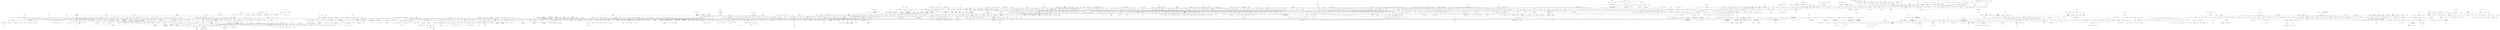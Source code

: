 strict graph "" {
	node [label="\N"];
	1	 [fontsize=30,
		height=0.4722222222222222,
		label="10,000 Maniacs",
		level=1,
		pos="12725.62,-3336.00",
		weight=185348,
		width=2.9444444444444446];
	1002	 [fontsize=30,
		height=0.4722222222222222,
		label="Indigo Girls",
		level=1,
		pos="11889.21,-8612.21",
		weight=175174,
		width=2.111111111111111];
	1 -- 1002;
	1272	 [fontsize=30,
		height=0.4722222222222222,
		label="Lisa Loeb",
		level=1,
		pos="4893.92,-4727.78",
		weight=274835,
		width=1.8194444444444444];
	1 -- 1272;
	1279	 [fontsize=30,
		height=0.4722222222222222,
		label="Liz Phair",
		level=1,
		pos="8091.99,-4976.14",
		weight=271289,
		width=1.625];
	1 -- 1279;
	1497	 [fontsize=30,
		height=0.4722222222222222,
		label="Natalie Merchant",
		level=1,
		pos="8634.94,-9708.04",
		weight=241734,
		width=3.1527777777777777];
	1 -- 1497;
	1605	 [fontsize=30,
		height=0.4722222222222222,
		label="Paula Cole",
		level=1,
		pos="9287.14,-712.78",
		weight=176111,
		width=2.0416666666666665];
	1 -- 1605;
	1716	 [fontsize=30,
		height=0.4722222222222222,
		label="R.E.M.",
		level=1,
		pos="10547.23,8295.41",
		weight=1314084,
		width=1.2777777777777777];
	1 -- 1716;
	1793	 [fontsize=30,
		height=0.4722222222222222,
		label="Sarah McLachlan",
		level=1,
		pos="13363.53,5131.24",
		weight=691754,
		width=3.25];
	1 -- 1793;
	1835	 [fontsize=30,
		height=0.4722222222222222,
		label="Shawn Colvin",
		level=1,
		pos="10879.60,-741.28",
		weight=171442,
		width=2.5555555555555554];
	1 -- 1835;
	1839	 [fontsize=30,
		height=0.4722222222222222,
		label="Sheryl Crow",
		level=1,
		pos="9216.77,2680.82",
		weight=605660,
		width=2.2777777777777777];
	1 -- 1839;
	1860	 [fontsize=30,
		height=0.4722222222222222,
		label="Sinéad O'Connor",
		level=1,
		pos="16257.16,2216.31",
		weight=431116,
		width=3.1944444444444446];
	1 -- 1860;
	19	 [fontsize=30,
		height=0.4722222222222222,
		label="4 Non\nBlondes",
		level=1,
		pos="19834.29,13994.96",
		weight=176534,
		width=2.9722222222222223];
	1 -- 19;
	1992	 [fontsize=30,
		height=0.4722222222222222,
		label="Suzanne Vega",
		level=1,
		pos="10348.62,-5188.91",
		weight=365231,
		width=2.736111111111111];
	1 -- 1992;
	2101	 [fontsize=30,
		height=0.4722222222222222,
		label="The Cranberries",
		level=1,
		pos="3440.10,-2479.43",
		weight=1000991,
		width=3.013888888888889];
	1 -- 2101;
	2331	 [fontsize=30,
		height=0.4722222222222222,
		label="Toad the\nWet Sprocket",
		level=1,
		pos="8463.30,-13634.23",
		weight=155873,
		width=4.5];
	1 -- 2331;
	248	 [fontsize=30,
		height=0.4722222222222222,
		label="Beth Orton",
		level=1,
		pos="16950.20,-16001.04",
		weight=312380,
		width=2.0277777777777777];
	1 -- 248;
	500	 [fontsize=30,
		height=0.4722222222222222,
		label="Cowboy Junkies",
		level=1,
		pos="7768.03,-7905.73",
		weight=137255,
		width=3.0416666666666665];
	1 -- 500;
	504	 [fontsize=30,
		height=0.4722222222222222,
		label="Crash Test\nDummies",
		level=1,
		pos="13185.79,-13154.41",
		weight=186053,
		width=4.152777777777778];
	1 -- 504;
	545	 [fontsize=30,
		height=0.4722222222222222,
		label="Dar Williams",
		level=1,
		pos="6193.89,-457.03",
		weight=143227,
		width=2.3472222222222223];
	1 -- 545;
	554	 [fontsize=30,
		height=0.4722222222222222,
		label="David Byrne",
		level=1,
		pos="20679.12,-12467.42",
		weight=155448,
		width=2.2777777777777777];
	1 -- 554;
	10	 [fontsize=30,
		height=0.4722222222222222,
		label="*NSYNC",
		level=1,
		pos="-36138.61,18440.42",
		weight=286836,
		width=1.625];
	1064	 [fontsize=30,
		height=0.4722222222222222,
		label="Jesse McCartney",
		level=1,
		pos="-46664.42,5067.35",
		weight=202719,
		width=3.2222222222222223];
	10 -- 1064;
	1065	 [fontsize=25,
		height=0.3888888888888889,
		label="Jessica Simpson",
		level=2,
		pos="-36764.72,24562.79",
		weight=298868,
		width=2.611111111111111];
	10 -- 1065;
	1143	 [fontsize=30,
		height=0.4722222222222222,
		label="Justin Timberlake",
		level=1,
		pos="-28382.31,21249.98",
		weight=972050,
		width=3.2777777777777777];
	10 -- 1143;
	1331	 [fontsize=25,
		height=0.3888888888888889,
		label="Mandy Moore",
		level=2,
		pos="-33749.91,21852.96",
		weight=281127,
		width=2.125];
	10 -- 1331;
	1799	 [fontsize=25,
		height=0.3888888888888889,
		label="Savage Garden",
		level=2,
		pos="-33538.54,15329.35",
		weight=403602,
		width=2.4444444444444446];
	10 -- 1799;
	199	 [fontsize=25,
		height=0.3888888888888889,
		label="Backstreet Boys",
		level=2,
		pos="-38769.04,17231.41",
		weight=450420,
		width=2.513888888888889];
	10 -- 199;
	100	 [fontsize=12,
		height=0.19444444444444445,
		label=Amiina,
		level=5,
		pos="1736.45,17217.34",
		weight=132408,
		width=0.4861111111111111];
	1472	 [fontsize=12,
		height=0.19444444444444445,
		label=MUM,
		level=5,
		pos="557.01,17400.33",
		weight=173564,
		width=0.3888888888888889];
	100 -- 1472;
	1813	 [fontsize=12,
		height=0.19444444444444445,
		label=Seabear,
		level=5,
		pos="1785.15,16719.82",
		weight=120959,
		width=0.6111111111111112];
	100 -- 1813;
	690	 [fontsize=12,
		height=0.19444444444444445,
		label=Efterklang,
		level=5,
		pos="1114.03,18663.77",
		weight=135960,
		width=0.7083333333333334];
	100 -- 690;
	1000	 [fontsize=30,
		height=0.4722222222222222,
		label=Incubus,
		level=1,
		pos="-7824.47,-22137.25",
		weight=1214650,
		width=1.4722222222222223];
	1094	 [fontsize=8,
		height=0.1388888888888889,
		label="John Frusciante",
		level=8,
		pos="-7385.59,-22740.83",
		weight=232780,
		width=0.75];
	1000 -- 1094;
	15	 [fontsize=25,
		height=0.3888888888888889,
		label=311,
		level=2,
		pos="-8976.96,-26698.05",
		weight=417857,
		width=0.5833333333333334];
	1000 -- 15;
	1707	 [fontsize=10,
		height=0.1527777777777778,
		label="Red Hot\nChili Peppers",
		level=6,
		pos="-8388.49,-20509.39",
		weight=1850896,
		width=1.5277777777777777];
	1000 -- 1707;
	2	 [fontsize=30,
		height=0.4722222222222222,
		label="10 Years",
		level=1,
		pos="-1709.16,-16898.55",
		weight=168158,
		width=1.6805555555555556];
	1000 -- 2;
	808	 [fontsize=25,
		height=0.3888888888888889,
		label="Foo Fighters",
		level=2,
		pos="-5763.84,-22389.28",
		weight=1524991,
		width=1.9583333333333333];
	1000 -- 808;
	1001	 [fontsize=20,
		height=0.3194444444444444,
		label="India.Arie",
		level=3,
		pos="-8791.89,27708.78",
		weight=272268,
		width=1.1805555555555556];
	135	 [fontsize=12,
		height=0.19444444444444445,
		label="Anthony Hamilton",
		level=5,
		pos="-8428.50,27129.40",
		weight=116381,
		width=1.25];
	1001 -- 135;
	76	 [fontsize=25,
		height=0.3888888888888889,
		label="Alicia Keys",
		level=2,
		pos="-9348.52,29262.75",
		weight=747095,
		width=1.7083333333333333];
	1001 -- 76;
	1033	 [fontsize=9,
		height=0.1388888888888889,
		label="James Taylor",
		level=7,
		pos="12552.40,-10144.93",
		weight=347328,
		width=0.8194444444444444];
	1002 -- 1033;
	1168	 [fontsize=15,
		height=0.2361111111111111,
		label="k.d. lang",
		level=4,
		pos="11235.79,-9406.56",
		weight=123677,
		width=0.7777777777777778];
	1002 -- 1168;
	408	 [fontsize=9,
		height=0.1388888888888889,
		label="Carole King",
		level=7,
		pos="11749.18,-8606.54",
		weight=215500,
		width=0.7361111111111112];
	1002 -- 408;
	1003	 [fontsize=20,
		height=0.3194444444444444,
		label=Infernal,
		level=3,
		pos="-14603.98,7277.03",
		weight=147992,
		width=0.9305555555555556];
	2385	 [fontsize=9,
		height=0.1388888888888889,
		label="Uniting Nations",
		level=7,
		pos="-14911.13,7280.65",
		weight=103026,
		width=0.9583333333333334];
	1003 -- 2385;
	986	 [fontsize=25,
		height=0.3888888888888889,
		label="Ian Van\nDahl",
		level=2,
		pos="-15348.58,8295.49",
		weight=207732,
		width=2.2083333333333335];
	1003 -- 986;
	1004	 [fontsize=15,
		height=0.2361111111111111,
		label="In Flames",
		level=4,
		pos="-4816.81,11594.83",
		weight=514041,
		width=0.9027777777777778];
	101	 [fontsize=12,
		height=0.19444444444444445,
		label="Amon Amarth",
		level=5,
		pos="-8268.68,11961.32",
		weight=224808,
		width=0.9722222222222222];
	1004 -- 101;
	1148	 [fontsize=12,
		height=0.19444444444444445,
		label=Kalmah,
		level=5,
		pos="-6451.79,10496.91",
		weight=116026,
		width=0.5416666666666666];
	1004 -- 1148;
	1543	 [fontsize=12,
		height=0.19444444444444445,
		label=Norther,
		level=5,
		pos="-6361.74,9898.64",
		weight=145502,
		width=0.5277777777777778];
	1004 -- 1543;
	180	 [fontsize=12,
		height=0.19444444444444445,
		label="At the\nGates",
		level=5,
		pos="-4172.32,11808.88",
		weight=150904,
		width=0.9722222222222222];
	1004 -- 180;
	446	 [fontsize=12,
		height=0.19444444444444445,
		label="Children of\nBodom",
		level=5,
		pos="-5570.00,9586.20",
		weight=450449,
		width=1.4027777777777777];
	1004 -- 446;
	542	 [fontsize=12,
		height=0.19444444444444445,
		label="Dark Tranquillity",
		level=5,
		pos="-5487.35,12578.25",
		weight=232932,
		width=1.125];
	1004 -- 542;
	84	 [fontsize=25,
		height=0.3888888888888889,
		label="All That\nRemains",
		level=2,
		pos="-4110.10,7727.30",
		weight=193659,
		width=2.8472222222222223];
	1004 -- 84;
	1005	 [fontsize=20,
		height=0.3194444444444444,
		label="Ingrid Michaelson",
		level=3,
		pos="-17836.02,34483.12",
		weight=254827,
		width=2.1805555555555554];
	1124	 [fontsize=15,
		height=0.2361111111111111,
		label="Joshua Radin",
		level=4,
		pos="-18885.80,36191.18",
		weight=254988,
		width=1.25];
	1005 -- 1124;
	1159	 [fontsize=12,
		height=0.19444444444444445,
		label="Kate Havnevik",
		level=5,
		pos="-18248.10,33642.41",
		weight=111383,
		width=1.0277777777777777];
	1005 -- 1159;
	1343	 [fontsize=10,
		height=0.1527777777777778,
		label="Maria Taylor",
		level=6,
		pos="-19195.60,34093.68",
		weight=149140,
		width=0.7916666666666666];
	1005 -- 1343;
	2064	 [fontsize=12,
		height=0.19444444444444445,
		label="The Bird and\nthe Bee",
		level=5,
		pos="-16691.14,33906.00",
		weight=188926,
		width=1.5833333333333333];
	1005 -- 2064;
	2288	 [fontsize=15,
		height=0.2361111111111111,
		label="The Weepies",
		level=4,
		pos="-17951.41,36354.23",
		weight=220100,
		width=1.2083333333333333];
	1005 -- 2288;
	352	 [fontsize=15,
		height=0.2361111111111111,
		label="Brett Dennen",
		level=4,
		pos="-16495.07,34835.85",
		weight=174875,
		width=1.2083333333333333];
	1005 -- 352;
	378	 [fontsize=12,
		height=0.19444444444444445,
		label="Butterfly Boucher",
		level=5,
		pos="-19615.23,34770.28",
		weight=115527,
		width=1.2083333333333333];
	1005 -- 378;
	38	 [fontsize=20,
		height=0.3194444444444444,
		label=Adele,
		level=3,
		pos="-15965.41,31315.82",
		weight=401785,
		width=0.7222222222222222];
	1005 -- 38;
	780	 [fontsize=10,
		height=0.1527777777777778,
		label=Feist,
		level=6,
		pos="-17004.63,35633.21",
		weight=913399,
		width=0.3194444444444444];
	1005 -- 780;
	1006	 [fontsize=12,
		height=0.19444444444444445,
		label=Interpol,
		level=5,
		pos="-10708.12,-8629.03",
		weight=1087041,
		width=0.5277777777777778];
	1648	 [fontsize=25,
		height=0.3888888888888889,
		label=Placebo,
		level=2,
		pos="-10711.78,-10541.52",
		weight=1310676,
		width=1.2638888888888888];
	1006 -- 1648;
	1007	 [fontsize=9,
		height=0.1388888888888889,
		label=INXS,
		level=7,
		pos="-45529.52,-2244.88",
		weight=514441,
		width=0.3333333333333333];
	669	 [fontsize=25,
		height=0.3888888888888889,
		label="Duran Duran",
		level=2,
		pos="-44090.98,-2024.97",
		weight=644639,
		width=2.0];
	1007 -- 669;
	1008	 [fontsize=10,
		height=0.1527777777777778,
		label="Irene Cara",
		level=6,
		pos="-34010.63,-4809.67",
		weight=118555,
		width=0.6944444444444444];
	205	 [fontsize=25,
		height=0.3888888888888889,
		label=Bananarama,
		level=2,
		pos="-32565.70,-3997.03",
		weight=222532,
		width=2.0];
	1008 -- 205;
	1009	 [fontsize=15,
		height=0.2361111111111111,
		label="Iron &\nWine",
		level=4,
		pos="-300.44,41909.96",
		weight=814278,
		width=1.1805555555555556];
	114	 [fontsize=20,
		height=0.3194444444444444,
		label="Andrew Bird",
		level=3,
		pos="-280.79,38891.07",
		weight=483747,
		width=1.5138888888888888];
	1009 -- 114;
	1749	 [fontsize=8,
		height=0.1388888888888889,
		label="Rocky Votolato",
		level=8,
		pos="-262.13,42319.66",
		weight=150805,
		width=0.7083333333333334];
	1009 -- 1749;
	1204	 [fontsize=12,
		height=0.19444444444444445,
		label=Korpiklaani,
		level=5,
		pos="-9312.26,11559.48",
		weight=148812,
		width=0.7777777777777778];
	101 -- 1204;
	2368	 [fontsize=12,
		height=0.19444444444444445,
		label=Turisas,
		level=5,
		pos="-7337.86,12581.26",
		weight=102273,
		width=0.5138888888888888];
	101 -- 2368;
	296	 [fontsize=12,
		height=0.19444444444444445,
		label=Bloodbath,
		level=5,
		pos="-10045.84,9397.34",
		weight=104489,
		width=0.7222222222222222];
	101 -- 296;
	731	 [fontsize=12,
		height=0.19444444444444445,
		label=Ensiferum,
		level=5,
		pos="-8679.43,12650.67",
		weight=181637,
		width=0.7222222222222222];
	101 -- 731;
	980	 [fontsize=12,
		height=0.19444444444444445,
		label=Hypocrisy,
		level=5,
		pos="-7804.73,10395.36",
		weight=125339,
		width=0.6944444444444444];
	101 -- 980;
	1010	 [fontsize=30,
		height=0.4722222222222222,
		label="Iron Butterfly",
		level=1,
		pos="33576.17,6401.07",
		weight=136163,
		width=2.375];
	1665	 [fontsize=8,
		height=0.1388888888888889,
		label="Procol Harum",
		level=8,
		pos="33568.08,4879.78",
		weight=204087,
		width=0.6527777777777778];
	1010 -- 1665;
	1946	 [fontsize=10,
		height=0.1527777777777778,
		label=Steppenwolf,
		level=6,
		pos="33328.25,7861.54",
		weight=394102,
		width=0.8055555555555556];
	1010 -- 1946;
	2028	 [fontsize=9,
		height=0.1388888888888889,
		label="Ten Years\nAfter",
		level=7,
		pos="34589.97,7664.39",
		weight=186994,
		width=1.0416666666666667];
	1010 -- 2028;
	2120	 [fontsize=9,
		height=0.1388888888888889,
		label="The Doors",
		level=7,
		pos="33161.57,7489.35",
		weight=1209838,
		width=0.6527777777777778];
	1010 -- 2120;
	256	 [fontsize=9,
		height=0.1388888888888889,
		label="Big Brother & The\nHolding Company",
		level=7,
		pos="32287.36,6110.45",
		weight=121046,
		width=2.3333333333333335];
	1010 -- 256;
	5	 [fontsize=30,
		height=0.4722222222222222,
		label="13th Floor\nElevators",
		level=1,
		pos="37062.43,9092.35",
		weight=128190,
		width=3.9722222222222223];
	1010 -- 5;
	506	 [fontsize=9,
		height=0.1388888888888889,
		label=Cream,
		level=7,
		pos="32386.11,5702.82",
		weight=651068,
		width=0.4166666666666667];
	1010 -- 506;
	1011	 [fontsize=20,
		height=0.3194444444444444,
		label="Iron Maiden",
		level=3,
		pos="36355.66,2125.68",
		weight=836037,
		width=1.4722222222222223];
	287	 [fontsize=12,
		height=0.19444444444444445,
		label="Blind Guardian",
		level=5,
		pos="35517.78,2447.77",
		weight=339213,
		width=1.0416666666666667];
	1011 -- 287;
	30	 [fontsize=20,
		height=0.3194444444444444,
		label="AC/DC",
		level=3,
		pos="38649.99,-899.19",
		weight=1092654,
		width=0.875];
	1011 -- 30;
	929	 [fontsize=12,
		height=0.19444444444444445,
		label=HammerFall,
		level=5,
		pos="36180.42,2868.02",
		weight=261582,
		width=0.8611111111111112];
	1011 -- 929;
	949	 [fontsize=12,
		height=0.19444444444444445,
		label=Helloween,
		level=5,
		pos="35250.35,1640.52",
		weight=297463,
		width=0.75];
	1011 -- 949;
	988	 [fontsize=9,
		height=0.1388888888888889,
		label="Iced Earth",
		level=7,
		pos="36944.97,1754.15",
		weight=295248,
		width=0.6527777777777778];
	1011 -- 988;
	1012	 [fontsize=15,
		height=0.2361111111111111,
		label="Isaac Hayes",
		level=4,
		pos="-6359.26,33470.79",
		weight=272216,
		width=1.125];
	71	 [fontsize=15,
		height=0.2361111111111111,
		label="Al Green",
		level=4,
		pos="-7249.86,36040.56",
		weight=488249,
		width=0.8055555555555556];
	1012 -- 71;
	1013	 [fontsize=8,
		height=0.1388888888888889,
		label=Isis,
		level=8,
		pos="-4492.90,22334.05",
		weight=176304,
		width=0.16666666666666666];
	1711	 [fontsize=25,
		height=0.3888888888888889,
		label="Red Sparowes",
		level=2,
		pos="-3781.17,22505.97",
		weight=125058,
		width=2.2777777777777777];
	1013 -- 1711;
	1014	 [fontsize=12,
		height=0.19444444444444445,
		label=Islands,
		level=5,
		pos="10724.43,44243.27",
		weight=224987,
		width=0.5];
	595	 [fontsize=20,
		height=0.3194444444444444,
		label=Destroyer,
		level=3,
		pos="9493.04,45276.34",
		weight=174672,
		width=1.2083333333333333];
	1014 -- 595;
	1015	 [fontsize=25,
		height=0.3888888888888889,
		label="It Dies\nToday",
		level=2,
		pos="-872.38,2688.84",
		weight=116737,
		width=2.25];
	16	 [fontsize=25,
		height=0.3888888888888889,
		label="36 Crazyfists",
		level=2,
		pos="-3459.05,3104.58",
		weight=185875,
		width=2.013888888888889];
	1015 -- 16;
	1016	 [fontsize=15,
		height=0.2361111111111111,
		label="Jack's Mannequin",
		level=4,
		pos="-15271.45,-7522.65",
		weight=308392,
		width=1.625];
	1460	 [fontsize=30,
		height=0.4722222222222222,
		label="Motion City\nSoundtrack",
		level=1,
		pos="-14939.86,-9426.60",
		weight=388212,
		width=4.541666666666667];
	1016 -- 1460;
	1017	 [fontsize=10,
		height=0.1527777777777778,
		label="Jackie Wilson",
		level=6,
		pos="-5807.45,32561.33",
		weight=124880,
		width=0.9027777777777778];
	1783	 [fontsize=15,
		height=0.2361111111111111,
		label="Sam Cooke",
		level=4,
		pos="-5468.14,33550.45",
		weight=261479,
		width=1.0694444444444444];
	1017 -- 1783;
	1018	 [fontsize=9,
		height=0.1388888888888889,
		label="Jack Johnson",
		level=7,
		pos="-13294.14,-29384.15",
		weight=1099826,
		width=0.8611111111111112];
	841	 [fontsize=25,
		height=0.3888888888888889,
		label="G. Love &\nSpecial Sauce",
		level=2,
		pos="-12616.34,-30540.35",
		weight=192410,
		width=4.055555555555555];
	1018 -- 841;
	1019	 [fontsize=12,
		height=0.19444444444444445,
		label="Jackson Browne",
		level=5,
		pos="-29445.56,7349.07",
		weight=221481,
		width=1.1666666666666667];
	363	 [fontsize=9,
		height=0.1388888888888889,
		label="Bruce Springsteen",
		level=7,
		pos="-29976.85,7231.54",
		weight=834099,
		width=1.1527777777777777];
	1019 -- 363;
	897	 [fontsize=8,
		height=0.1388888888888889,
		label="Gordon Lightfoot",
		level=8,
		pos="-29336.58,7039.47",
		weight=105043,
		width=0.7916666666666666];
	1019 -- 897;
	95	 [fontsize=15,
		height=0.2361111111111111,
		label=America,
		level=4,
		pos="-29177.61,8856.59",
		weight=253311,
		width=0.75];
	1019 -- 95;
	102	 [fontsize=25,
		height=0.3888888888888889,
		label="Amon Tobin",
		level=2,
		pos="24298.69,4866.27",
		weight=440972,
		width=1.875];
	1184	 [fontsize=12,
		height=0.19444444444444445,
		label="Kid Koala",
		level=5,
		pos="25648.38,3164.66",
		weight=158878,
		width=0.6805555555555556];
	102 -- 1184;
	1929	 [fontsize=25,
		height=0.3888888888888889,
		label=Squarepusher,
		level=2,
		pos="23908.60,2052.37",
		weight=335714,
		width=2.1944444444444446];
	102 -- 1929;
	2123	 [fontsize=12,
		height=0.19444444444444445,
		label="The Dust\nBrothers",
		level=5,
		pos="23917.34,5948.48",
		weight=141869,
		width=1.375];
	102 -- 2123;
	2386	 [fontsize=12,
		height=0.19444444444444445,
		label=UNKLE,
		level=5,
		pos="25937.51,5911.76",
		weight=490687,
		width=0.5416666666666666];
	102 -- 2386;
	24	 [fontsize=25,
		height=0.3888888888888889,
		label="9 Lazy\n9",
		level=2,
		pos="25690.09,10411.43",
		weight=168403,
		width=1.5138888888888888];
	102 -- 24;
	308	 [fontsize=20,
		height=0.3194444444444444,
		label="Boards of\nCanada",
		level=3,
		pos="23189.70,4982.13",
		weight=623541,
		width=2.4027777777777777];
	102 -- 308;
	528	 [fontsize=12,
		height=0.19444444444444445,
		label=Daedelus,
		level=5,
		pos="26397.15,5375.11",
		weight=127008,
		width=0.6805555555555556];
	102 -- 528;
	631	 [fontsize=12,
		height=0.19444444444444445,
		label="DJ Krush",
		level=5,
		pos="25974.73,3554.86",
		weight=297590,
		width=0.6527777777777778];
	102 -- 631;
	634	 [fontsize=12,
		height=0.19444444444444445,
		label="DJ Shadow",
		level=5,
		pos="23586.30,3810.50",
		weight=602830,
		width=0.8194444444444444];
	102 -- 634;
	1020	 [fontsize=8,
		height=0.1388888888888889,
		label="Jaco Pastorius",
		level=8,
		pos="12933.65,13913.33",
		weight=135399,
		width=0.6944444444444444];
	443	 [fontsize=15,
		height=0.2361111111111111,
		label="Chick Corea",
		level=4,
		pos="12425.11,13236.76",
		weight=166943,
		width=1.125];
	1020 -- 443;
	1021	 [fontsize=8,
		height=0.1388888888888889,
		label="Jacques Brel",
		level=8,
		pos="-12790.94,34060.04",
		weight=143415,
		width=0.6111111111111112];
	382	 [fontsize=9,
		height=0.1388888888888889,
		label="Édith Piaf",
		level=7,
		pos="-11901.77,34279.27",
		weight=235332,
		width=0.6111111111111112];
	1021 -- 382;
	1022	 [fontsize=8,
		height=0.1388888888888889,
		label=Jadakiss,
		level=8,
		pos="-15644.99,-1410.12",
		weight=118750,
		width=0.4166666666666667];
	1043	 [fontsize=25,
		height=0.3888888888888889,
		label="Ja Rule",
		level=2,
		pos="-14543.57,-2056.80",
		weight=197508,
		width=1.1805555555555556];
	1022 -- 1043;
	1023	 [fontsize=25,
		height=0.3888888888888889,
		label="Jaga Jazzist",
		level=2,
		pos="29202.10,10895.98",
		weight=162373,
		width=1.9166666666666667];
	1023 -- 24;
	1024	 [fontsize=30,
		height=0.4722222222222222,
		label="Jagged Edge",
		level=1,
		pos="-23045.57,20038.26",
		weight=120661,
		width=2.4583333333333335];
	3	 [fontsize=30,
		height=0.4722222222222222,
		label=112,
		level=1,
		pos="-18931.28,20710.67",
		weight=145079,
		width=0.7083333333333334];
	1024 -- 3;
	1025	 [fontsize=20,
		height=0.3194444444444444,
		label=Jakatta,
		level=3,
		pos="-22260.64,-4028.91",
		weight=134443,
		width=0.9027777777777778];
	1962	 [fontsize=15,
		height=0.2361111111111111,
		label=StoneBridge,
		level=4,
		pos="-22588.84,-5520.72",
		weight=104056,
		width=1.125];
	1025 -- 1962;
	442	 [fontsize=25,
		height=0.3888888888888889,
		label=Chicane,
		level=2,
		pos="-22088.21,-3369.63",
		weight=332065,
		width=1.2777777777777777];
	1025 -- 442;
	1026	 [fontsize=15,
		height=0.2361111111111111,
		label=Jamelia,
		level=4,
		pos="-40623.71,26403.73",
		weight=241433,
		width=0.7083333333333334];
	863	 [fontsize=25,
		height=0.3888888888888889,
		label="Geri Halliwell",
		level=2,
		pos="-41151.66,24745.65",
		weight=163415,
		width=2.0277777777777777];
	1026 -- 863;
	1027	 [fontsize=8,
		height=0.1388888888888889,
		label=James,
		level=8,
		pos="-28211.49,-2604.63",
		weight=246690,
		width=0.3194444444444444];
	2060	 [fontsize=15,
		height=0.2361111111111111,
		label="The Beautiful\nSouth",
		level=4,
		pos="-29351.29,-2078.20",
		weight=176380,
		width=1.9027777777777777];
	1027 -- 2060;
	1028	 [fontsize=12,
		height=0.19444444444444445,
		label="James Blunt",
		level=5,
		pos="-21325.11,27594.21",
		weight=873851,
		width=0.875];
	106	 [fontsize=20,
		height=0.3194444444444444,
		label="Amy Macdonald",
		level=3,
		pos="-20187.09,27665.47",
		weight=327841,
		width=2.0];
	1028 -- 106;
	1029	 [fontsize=15,
		height=0.2361111111111111,
		label="James Brown",
		level=4,
		pos="-5190.78,36120.90",
		weight=595105,
		width=1.25];
	1596	 [fontsize=8,
		height=0.1388888888888889,
		label=Parliament,
		level=8,
		pos="-4951.80,36489.67",
		weight=142949,
		width=0.5138888888888888];
	1029 -- 1596;
	329	 [fontsize=9,
		height=0.1388888888888889,
		label="Booker T. &\nThe MG's",
		level=7,
		pos="-4643.10,36072.44",
		weight=184502,
		width=1.4444444444444444];
	1029 -- 329;
	1029 -- 71;
	103	 [fontsize=12,
		height=0.19444444444444445,
		label=Amorphis,
		level=5,
		pos="-5488.10,13486.99",
		weight=206114,
		width=0.6805555555555556];
	1156	 [fontsize=12,
		height=0.19444444444444445,
		label=Katatonia,
		level=5,
		pos="-6073.62,13728.41",
		weight=217441,
		width=0.6666666666666666];
	103 -- 1156;
	1485	 [fontsize=12,
		height=0.19444444444444445,
		label="My Dying\nBride",
		level=5,
		pos="-5058.96,13827.93",
		weight=150660,
		width=1.1666666666666667];
	103 -- 1485;
	103 -- 542;
	1030	 [fontsize=20,
		height=0.3194444444444444,
		label="James Horner",
		level=3,
		pos="-27603.95,-12953.65",
		weight=184293,
		width=1.75];
	2528	 [fontsize=8,
		height=0.1388888888888889,
		label="Michael Nyman",
		level=8,
		pos="-27329.12,-13190.82",
		weight=232955,
		width=0.7361111111111112];
	1030 -- 2528;
	60	 [fontsize=20,
		height=0.3194444444444444,
		label="Alan Silvestri",
		level=3,
		pos="-30029.50,-12035.44",
		weight=126360,
		width=1.6111111111111112];
	1030 -- 60;
	1031	 [fontsize=20,
		height=0.3194444444444444,
		label="James Morrison",
		level=3,
		pos="-20869.00,32470.82",
		weight=450459,
		width=1.9861111111111112];
	104	 [fontsize=15,
		height=0.2361111111111111,
		label="Amos Lee",
		level=4,
		pos="-22238.02,31985.87",
		weight=276612,
		width=0.9305555555555556];
	1031 -- 104;
	1121	 [fontsize=12,
		height=0.19444444444444445,
		label="Josh Kelley",
		level=5,
		pos="-21284.16,31438.52",
		weight=144777,
		width=0.8055555555555556];
	1031 -- 1121;
	1142	 [fontsize=12,
		height=0.19444444444444445,
		label="Justin Nozuka",
		level=5,
		pos="-22337.27,32620.20",
		weight=107972,
		width=1.0];
	1031 -- 1142;
	1349	 [fontsize=8,
		height=0.1388888888888889,
		label="Maroon 5",
		level=8,
		pos="-19313.09,32634.43",
		weight=1083002,
		width=0.4583333333333333];
	1031 -- 1349;
	1517	 [fontsize=8,
		height=0.1388888888888889,
		label="Newton Faulkner",
		level=8,
		pos="-20581.50,33664.45",
		weight=201563,
		width=0.8055555555555556];
	1031 -- 1517;
	2240	 [fontsize=8,
		height=0.1388888888888889,
		label="The Script",
		level=8,
		pos="-20147.89,31686.55",
		weight=177474,
		width=0.4861111111111111];
	1031 -- 2240;
	1031 -- 38;
	856	 [fontsize=8,
		height=0.1388888888888889,
		label="Gavin DeGraw",
		level=8,
		pos="-21255.85,33794.15",
		weight=396594,
		width=0.6944444444444444];
	1031 -- 856;
	1032	 [fontsize=20,
		height=0.3194444444444444,
		label="James Newton\nHoward",
		level=3,
		pos="-28569.43,-13612.43",
		weight=129302,
		width=3.0277777777777777];
	1032 -- 60;
	1034	 [fontsize=8,
		height=0.1388888888888889,
		label="Jamie Cullum",
		level=8,
		pos="-11330.08,27863.92",
		weight=450203,
		width=0.6388888888888888];
	496	 [fontsize=20,
		height=0.3194444444444444,
		label="Corinne Bailey\nRae",
		level=3,
		pos="-10645.97,29157.34",
		weight=468718,
		width=2.5555555555555554];
	1034 -- 496;
	1035	 [fontsize=20,
		height=0.3194444444444444,
		label="Jamie Foxx",
		level=3,
		pos="-9127.55,17755.01",
		weight=114725,
		width=1.4305555555555556];
	310	 [fontsize=30,
		height=0.4722222222222222,
		label="Bobby Valentino",
		level=1,
		pos="-11261.97,17727.43",
		weight=106056,
		width=3.0416666666666665];
	1035 -- 310;
	1036	 [fontsize=10,
		height=0.1527777777777778,
		label="Jamie T",
		level=6,
		pos="-14712.89,29542.82",
		weight=142957,
		width=0.5138888888888888];
	1160	 [fontsize=20,
		height=0.3194444444444444,
		label="Kate Nash",
		level=3,
		pos="-13697.82,29631.33",
		weight=512121,
		width=1.3055555555555556];
	1036 -- 1160;
	1037	 [fontsize=8,
		height=0.1388888888888889,
		label=Jamiroquai,
		level=8,
		pos="35403.02,27786.18",
		weight=794992,
		width=0.5138888888888888];
	1050	 [fontsize=25,
		height=0.3888888888888889,
		label=Jazzanova,
		level=2,
		pos="34469.18,28490.44",
		weight=300664,
		width=1.6666666666666667];
	1037 -- 1050;
	1038	 [fontsize=9,
		height=0.1388888888888889,
		label="Jane Monheit",
		level=7,
		pos="-3796.90,29652.17",
		weight=101781,
		width=0.8472222222222222];
	1280	 [fontsize=12,
		height=0.19444444444444445,
		label="Lizz Wright",
		level=5,
		pos="-4416.01,30252.28",
		weight=117629,
		width=0.7777777777777778];
	1038 -- 1280;
	1039	 [fontsize=25,
		height=0.3888888888888889,
		label="Janet Jackson",
		level=2,
		pos="-15348.88,21297.15",
		weight=474302,
		width=2.2222222222222223];
	1448	 [fontsize=30,
		height=0.4722222222222222,
		label=Monica,
		level=1,
		pos="-13035.88,23023.14",
		weight=154430,
		width=1.3472222222222223];
	1039 -- 1448;
	1604	 [fontsize=10,
		height=0.1527777777777778,
		label="Paula Abdul",
		level=6,
		pos="-15968.51,19958.23",
		weight=152848,
		width=0.7777777777777778];
	1039 -- 1604;
	1663	 [fontsize=8,
		height=0.1388888888888889,
		label=Prince,
		level=8,
		pos="-16089.41,20870.58",
		weight=664339,
		width=0.3055555555555556];
	1039 -- 1663;
	2328	 [fontsize=12,
		height=0.19444444444444445,
		label="Tina Turner",
		level=5,
		pos="-15076.83,19863.16",
		weight=366221,
		width=0.8055555555555556];
	1039 -- 2328;
	592	 [fontsize=12,
		height=0.19444444444444445,
		label="Des'ree",
		level=5,
		pos="-14170.12,20598.03",
		weight=127143,
		width=0.5416666666666666];
	1039 -- 592;
	1040	 [fontsize=9,
		height=0.1388888888888889,
		label="Janis Joplin",
		level=7,
		pos="42890.19,13975.75",
		weight=541450,
		width=0.75];
	1055	 [fontsize=30,
		height=0.4722222222222222,
		label="Jefferson Airplane",
		level=1,
		pos="43816.91,12538.81",
		weight=542912,
		width=3.361111111111111];
	1040 -- 1055;
	1041	 [fontsize=25,
		height=0.3888888888888889,
		label=Japan,
		level=2,
		pos="-39069.82,-2187.68",
		weight=101153,
		width=0.9583333333333334];
	28	 [fontsize=25,
		height=0.3888888888888889,
		label=ABC,
		level=2,
		pos="-41358.35,-2635.99",
		weight=173133,
		width=0.7222222222222222];
	1041 -- 28;
	1042	 [fontsize=15,
		height=0.2361111111111111,
		label="Jarabe de\nPalo",
		level=4,
		pos="14555.08,15020.68",
		weight=173446,
		width=1.4861111111111112];
	1081	 [fontsize=12,
		height=0.19444444444444445,
		label="Joaquín Sabina",
		level=5,
		pos="13588.09,14356.90",
		weight=107453,
		width=1.0972222222222223];
	1042 -- 1081;
	112	 [fontsize=12,
		height=0.19444444444444445,
		label="Andrés Calamaro",
		level=5,
		pos="13338.65,16598.49",
		weight=127700,
		width=1.2361111111111112];
	1042 -- 112;
	1291	 [fontsize=12,
		height=0.19444444444444445,
		label="Los Rodríguez",
		level=5,
		pos="14718.47,13634.35",
		weight=102724,
		width=1.0277777777777777];
	1042 -- 1291;
	65	 [fontsize=15,
		height=0.2361111111111111,
		label="Alejandro Sanz",
		level=4,
		pos="17215.34,16058.71",
		weight=140271,
		width=1.3888888888888888];
	1042 -- 65;
	696	 [fontsize=15,
		height=0.2361111111111111,
		label="El Canto\ndel Loco",
		level=4,
		pos="13597.44,15094.69",
		weight=110707,
		width=1.7222222222222223];
	1042 -- 696;
	726	 [fontsize=12,
		height=0.19444444444444445,
		label="Enanitos Verdes",
		level=5,
		pos="15565.58,14360.38",
		weight=119632,
		width=1.1527777777777777];
	1042 -- 726;
	11	 [fontsize=25,
		height=0.3888888888888889,
		label="2Pac",
		level=2,
		pos="-11675.09,-1160.89",
		weight=562588,
		width=0.7916666666666666];
	1043 -- 11;
	772	 [fontsize=9,
		height=0.1388888888888889,
		label="Fat Joe",
		level=7,
		pos="-15642.00,-3557.85",
		weight=167891,
		width=0.4722222222222222];
	1043 -- 772;
	1044	 [fontsize=9,
		height=0.1388888888888889,
		label="Jarvis Cocker",
		level=7,
		pos="-13896.48,54726.46",
		weight=102396,
		width=0.8611111111111112];
	901	 [fontsize=12,
		height=0.19444444444444445,
		label="Graham Coxon",
		level=5,
		pos="-14620.38,54102.41",
		weight=199444,
		width=1.0833333333333333];
	1044 -- 901;
	1045	 [fontsize=8,
		height=0.1388888888888889,
		label="Jason Mraz",
		level=8,
		pos="-20791.09,26886.08",
		weight=643326,
		width=0.5555555555555556];
	481	 [fontsize=20,
		height=0.3194444444444444,
		label="Colbie Caillat",
		level=3,
		pos="-19257.75,26964.82",
		weight=374979,
		width=1.6388888888888888];
	1045 -- 481;
	1046	 [fontsize=12,
		height=0.19444444444444445,
		label="Jay-Jay Johanson",
		level=5,
		pos="-40672.52,20834.71",
		weight=133300,
		width=1.2777777777777777];
	889	 [fontsize=20,
		height=0.3194444444444444,
		label=Goldfrapp,
		level=3,
		pos="-41977.18,20264.36",
		weight=906439,
		width=1.2222222222222223];
	1046 -- 889;
	1047	 [fontsize=9,
		height=0.1388888888888889,
		label="Jay-Z",
		level=7,
		pos="-11038.16,3611.84",
		weight=638981,
		width=0.3472222222222222];
	637	 [fontsize=25,
		height=0.3888888888888889,
		label=DMX,
		level=2,
		pos="-11530.03,2902.91",
		weight=353243,
		width=0.7777777777777778];
	1047 -- 637;
	1048	 [fontsize=10,
		height=0.1527777777777778,
		label="Jay-Z and\nLinkin Park",
		level=6,
		pos="-192.29,-25038.73",
		weight=330083,
		width=1.5];
	1264	 [fontsize=30,
		height=0.4722222222222222,
		label="Limp Bizkit",
		level=1,
		pos="272.88,-24585.46",
		weight=809599,
		width=2.0277777777777777];
	1048 -- 1264;
	1049	 [fontsize=20,
		height=0.3194444444444444,
		label=Jazzamor,
		level=3,
		pos="28207.48,26718.82",
		weight=114778,
		width=1.2083333333333333];
	1407	 [fontsize=25,
		height=0.3888888888888889,
		label=Micatone,
		level=2,
		pos="29607.20,26117.12",
		weight=147507,
		width=1.4166666666666667];
	1049 -- 1407;
	1644	 [fontsize=12,
		height=0.19444444444444445,
		label="Pink Martini",
		level=5,
		pos="27685.09,26433.52",
		weight=275631,
		width=0.8194444444444444];
	1049 -- 1644;
	2139	 [fontsize=9,
		height=0.1388888888888889,
		label="The Funky\nLowlives",
		level=7,
		pos="27948.41,27112.49",
		weight=102989,
		width=1.3194444444444444];
	1049 -- 2139;
	105	 [fontsize=12,
		height=0.19444444444444445,
		label=Amparanoia,
		level=5,
		pos="17299.19,12380.35",
		weight=101806,
		width=0.8611111111111112];
	225	 [fontsize=15,
		height=0.2361111111111111,
		label=Bebe,
		level=4,
		pos="15906.14,12221.17",
		weight=125493,
		width=0.4861111111111111];
	105 -- 225;
	1203	 [fontsize=10,
		height=0.1527777777777778,
		label=Koop,
		level=6,
		pos="34389.08,26952.50",
		weight=328121,
		width=0.3472222222222222];
	1050 -- 1203;
	1526	 [fontsize=10,
		height=0.1527777777777778,
		label="Nicola Conte",
		level=6,
		pos="33453.60,29780.50",
		weight=217888,
		width=0.8333333333333334];
	1050 -- 1526;
	18	 [fontsize=25,
		height=0.3888888888888889,
		label="4hero",
		level=2,
		pos="33024.62,25661.74",
		weight=169114,
		width=0.8888888888888888];
	1050 -- 18;
	1958	 [fontsize=8,
		height=0.1388888888888889,
		label="St. Germain",
		level=8,
		pos="33045.12,28875.90",
		weight=412216,
		width=0.5694444444444444];
	1050 -- 1958;
	2090	 [fontsize=25,
		height=0.3888888888888889,
		label="The Cinematic\nOrchestra",
		level=2,
		pos="35198.02,30804.93",
		weight=432356,
		width=4.055555555555555];
	1050 -- 2090;
	221	 [fontsize=15,
		height=0.2361111111111111,
		label="Beady Belle",
		level=4,
		pos="35709.55,29724.83",
		weight=100040,
		width=1.0972222222222223];
	1050 -- 221;
	590	 [fontsize=9,
		height=0.1388888888888889,
		label="De-Phazz",
		level=7,
		pos="35652.65,28256.78",
		weight=360761,
		width=0.6111111111111112];
	1050 -- 590;
	1051	 [fontsize=8,
		height=0.1388888888888889,
		label="J.B.O.",
		level=8,
		pos="-2478.46,24321.30",
		weight=105491,
		width=0.2916666666666667];
	605	 [fontsize=10,
		height=0.1527777777777778,
		label="Die Ärzte",
		level=6,
		pos="-1932.84,25223.53",
		weight=275253,
		width=0.6111111111111112];
	1051 -- 605;
	1052	 [fontsize=12,
		height=0.19444444444444445,
		label="Jean-Michel Jarre",
		level=5,
		pos="19814.27,-5023.55",
		weight=228313,
		width=1.25];
	161	 [fontsize=25,
		height=0.3888888888888889,
		label="Art of\nNoise",
		level=2,
		pos="20960.99,-6693.52",
		weight=153823,
		width=2.013888888888889];
	1052 -- 161;
	1053	 [fontsize=8,
		height=0.1388888888888889,
		label="Jedi Mind\nTricks",
		level=8,
		pos="-13681.80,3318.39",
		weight=166554,
		width=0.8194444444444444];
	524	 [fontsize=25,
		height=0.3888888888888889,
		label="Cypress Hill",
		level=2,
		pos="-14400.05,1909.20",
		weight=471151,
		width=1.8611111111111112];
	1053 -- 524;
	1054	 [fontsize=9,
		height=0.1388888888888889,
		label="Jeff Buckley",
		level=7,
		pos="-2449.43,35544.72",
		weight=761225,
		width=0.7638888888888888];
	1768	 [fontsize=20,
		height=0.3194444444444444,
		label="Rufus Wainwright",
		level=3,
		pos="-1414.77,35820.23",
		weight=589827,
		width=2.1805555555555554];
	1054 -- 1768;
	1071	 [fontsize=10,
		height=0.1527777777777778,
		label="Jimi Hendrix",
		level=6,
		pos="45114.41,13116.63",
		weight=1088057,
		width=0.8055555555555556];
	1055 -- 1071;
	1643	 [fontsize=8,
		height=0.1388888888888889,
		label="Pink Floyd",
		level=8,
		pos="43556.70,14309.00",
		weight=1362391,
		width=0.5];
	1055 -- 1643;
	2037	 [fontsize=9,
		height=0.1388888888888889,
		label="The Mamas &\nThe Papas",
		level=7,
		pos="42829.06,11775.78",
		weight=390411,
		width=1.6527777777777777];
	1055 -- 2037;
	2083	 [fontsize=9,
		height=0.1388888888888889,
		label="The Byrds",
		level=7,
		pos="41575.99,12989.78",
		weight=436385,
		width=0.6388888888888888];
	1055 -- 2083;
	2296	 [fontsize=9,
		height=0.1388888888888889,
		label="The Yardbirds",
		level=7,
		pos="44547.60,14074.23",
		weight=344095,
		width=0.875];
	1055 -- 2296;
	370	 [fontsize=9,
		height=0.1388888888888889,
		label="Buffalo Springfield",
		level=7,
		pos="45044.35,12290.46",
		weight=294927,
		width=1.1527777777777777];
	1055 -- 370;
	1055 -- 5;
	508	 [fontsize=9,
		height=0.1388888888888889,
		label="Creedence Clearwater\nRevival",
		level=7,
		pos="44522.26,11849.63",
		weight=809196,
		width=1.9722222222222223];
	1055 -- 508;
	1056	 [fontsize=20,
		height=0.3194444444444444,
		label=Jem,
		level=3,
		pos="13958.90,6761.44",
		weight=484415,
		width=0.5277777777777778];
	1056 -- 1793;
	272	 [fontsize=9,
		height=0.1388888888888889,
		label="Bitter:Sweet",
		level=7,
		pos="13977.10,7162.30",
		weight=122634,
		width=0.7638888888888888];
	1056 -- 272;
	1057	 [fontsize=20,
		height=0.3194444444444444,
		label="Jennifer Hudson",
		level=3,
		pos="-6610.80,23923.81",
		weight=115919,
		width=2.0277777777777777];
	1115	 [fontsize=8,
		height=0.1388888888888889,
		label="Jordin Sparks",
		level=8,
		pos="-6470.27,23768.46",
		weight=168943,
		width=0.6527777777777778];
	1057 -- 1115;
	163	 [fontsize=25,
		height=0.3888888888888889,
		label=Ashanti,
		level=2,
		pos="-8430.97,25097.83",
		weight=287385,
		width=1.1666666666666667];
	1057 -- 163;
	1058	 [fontsize=12,
		height=0.19444444444444445,
		label="Jennifer Lopez",
		level=5,
		pos="-38687.11,25933.03",
		weight=570845,
		width=1.0416666666666667];
	1058 -- 1065;
	1059	 [fontsize=10,
		height=0.1527777777777778,
		label="Jenny Lewis with The\nWatson Twins",
		level=6,
		pos="-12403.02,-21719.45",
		weight=100892,
		width=2.4027777777777777];
	693	 [fontsize=20,
		height=0.3194444444444444,
		label=Eisley,
		level=3,
		pos="-12205.53,-22701.17",
		weight=244923,
		width=0.75];
	1059 -- 693;
	1786	 [fontsize=12,
		height=0.19444444444444445,
		label="Sandi Thom",
		level=5,
		pos="-20571.99,29045.86",
		weight=133781,
		width=0.8611111111111112];
	106 -- 1786;
	1908	 [fontsize=12,
		height=0.19444444444444445,
		label="Sophie Zelmani",
		level=5,
		pos="-22819.62,29238.59",
		weight=115985,
		width=1.0972222222222223];
	106 -- 1908;
	106 -- 38;
	1060	 [fontsize=10,
		height=0.1527777777777778,
		label="Jens Lekman",
		level=6,
		pos="2282.62,39632.69",
		weight=242322,
		width=0.8611111111111112];
	1971	 [fontsize=12,
		height=0.19444444444444445,
		label="St. Vincent",
		level=5,
		pos="1459.20,39786.17",
		weight=146772,
		width=0.7638888888888888];
	1060 -- 1971;
	1061	 [fontsize=15,
		height=0.2361111111111111,
		label="Jerry Cantrell",
		level=4,
		pos="-275.34,-27612.60",
		weight=107848,
		width=1.2083333333333333];
	74	 [fontsize=15,
		height=0.2361111111111111,
		label="Alice in\nChains",
		level=4,
		pos="749.56,-28967.55",
		weight=629040,
		width=1.4583333333333333];
	1061 -- 74;
	1062	 [fontsize=20,
		height=0.3194444444444444,
		label="Jerry Goldsmith",
		level=3,
		pos="-31312.84,-9976.65",
		weight=118862,
		width=1.9583333333333333];
	1062 -- 60;
	1063	 [fontsize=9,
		height=0.1388888888888889,
		label="Jerry Lee\nLewis",
		level=7,
		pos="45308.19,2700.93",
		weight=202282,
		width=1.0694444444444444];
	460	 [fontsize=10,
		height=0.1527777777777778,
		label="Chuck Berry",
		level=6,
		pos="46989.71,3591.84",
		weight=454208,
		width=0.8055555555555556];
	1063 -- 460;
	1108	 [fontsize=15,
		height=0.2361111111111111,
		label=JoJo,
		level=4,
		pos="-45530.43,3443.06",
		weight=316204,
		width=0.4444444444444444];
	1064 -- 1108;
	1109	 [fontsize=15,
		height=0.2361111111111111,
		label="Jonas Brothers",
		level=4,
		pos="-49257.65,4272.43",
		weight=184349,
		width=1.375];
	1064 -- 1109;
	1265	 [fontsize=15,
		height=0.2361111111111111,
		label="Lindsay Lohan",
		level=4,
		pos="-46839.66,7502.64",
		weight=304837,
		width=1.3333333333333333];
	1064 -- 1265;
	1378	 [fontsize=15,
		height=0.2361111111111111,
		label=McFly,
		level=4,
		pos="-47440.59,3010.07",
		weight=204853,
		width=0.5555555555555556];
	1064 -- 1378;
	1422	 [fontsize=15,
		height=0.2361111111111111,
		label="Miley Cyrus",
		level=4,
		pos="-44808.38,5624.40",
		weight=216043,
		width=1.0694444444444444];
	1064 -- 1422;
	165	 [fontsize=15,
		height=0.2361111111111111,
		label="Ashley Tisdale",
		level=4,
		pos="-45001.35,4494.15",
		weight=114791,
		width=1.3194444444444444];
	1064 -- 165;
	1773	 [fontsize=12,
		height=0.19444444444444445,
		label="Ryan Cabrera",
		level=5,
		pos="-48890.39,5862.72",
		weight=152977,
		width=0.9861111111111112];
	1064 -- 1773;
	1836	 [fontsize=10,
		height=0.1527777777777778,
		label="Shayne Ward",
		level=6,
		pos="-48469.28,5973.85",
		weight=107689,
		width=0.875];
	1064 -- 1836;
	2018	 [fontsize=8,
		height=0.1388888888888889,
		label="Teddy Geiger",
		level=8,
		pos="-47067.77,6927.53",
		weight=171716,
		width=0.625];
	1064 -- 2018;
	2093	 [fontsize=30,
		height=0.4722222222222222,
		label="The Click\nFive",
		level=1,
		pos="-45882.63,-6952.64",
		weight=111724,
		width=2.875];
	1064 -- 2093;
	2397	 [fontsize=15,
		height=0.2361111111111111,
		label="Vanessa Hudgens",
		level=4,
		pos="-48116.24,2977.31",
		weight=128170,
		width=1.6527777777777777];
	1064 -- 2397;
	91	 [fontsize=15,
		height=0.2361111111111111,
		label="Aly &\nAJ",
		level=4,
		pos="-45440.26,7385.06",
		weight=139448,
		width=0.8888888888888888];
	1064 -- 91;
	958	 [fontsize=25,
		height=0.3888888888888889,
		label="Hilary Duff",
		level=2,
		pos="-50035.91,3642.57",
		weight=408619,
		width=1.625];
	1064 -- 958;
	108	 [fontsize=12,
		height=0.19444444444444445,
		label=Anastacia,
		level=5,
		pos="-37333.02,27346.08",
		weight=391929,
		width=0.6944444444444444];
	1065 -- 108;
	1162	 [fontsize=8,
		height=0.1388888888888889,
		label="Katharine McPhee",
		level=8,
		pos="-34842.27,23638.89",
		weight=105181,
		width=0.875];
	1065 -- 1162;
	1174	 [fontsize=12,
		height=0.19444444444444445,
		label="Kelly Osbourne",
		level=5,
		pos="-35005.68,26620.59",
		weight=114804,
		width=1.0833333333333333];
	1065 -- 1174;
	1249	 [fontsize=20,
		height=0.3194444444444444,
		label="Leona Lewis",
		level=3,
		pos="-33763.90,25440.95",
		weight=481890,
		width=1.5694444444444444];
	1065 -- 1249;
	1498	 [fontsize=15,
		height=0.2361111111111111,
		label="Natasha Bedingfield",
		level=4,
		pos="-34959.60,23288.10",
		weight=634312,
		width=1.8333333333333333];
	1065 -- 1498;
	1581	 [fontsize=20,
		height=0.3194444444444444,
		label="P!nk",
		level=3,
		pos="-38446.98,22643.64",
		weight=293683,
		width=0.5694444444444444];
	1065 -- 1581;
	1595	 [fontsize=12,
		height=0.19444444444444445,
		label="Paris Hilton",
		level=5,
		pos="-35465.02,26668.93",
		weight=208320,
		width=0.8055555555555556];
	1065 -- 1595;
	164	 [fontsize=15,
		height=0.2361111111111111,
		label="Ashlee Simpson",
		level=4,
		pos="-38852.29,26551.47",
		weight=469115,
		width=1.4861111111111112];
	1065 -- 164;
	1685	 [fontsize=25,
		height=0.3888888888888889,
		label="Rachel Stevens",
		level=2,
		pos="-36942.79,27908.79",
		weight=131031,
		width=2.4444444444444446];
	1065 -- 1685;
	1792	 [fontsize=12,
		height=0.19444444444444445,
		label="Sarah Connor",
		level=5,
		pos="-39430.16,24416.00",
		weight=121431,
		width=0.9861111111111112];
	1065 -- 1792;
	1933	 [fontsize=15,
		height=0.2361111111111111,
		label="Stacie Orrico",
		level=4,
		pos="-38964.97,23289.58",
		weight=193566,
		width=1.1805555555555556];
	1065 -- 1933;
	358	 [fontsize=12,
		height=0.19444444444444445,
		label="Britney Spears",
		level=5,
		pos="-35700.10,22812.56",
		weight=1022718,
		width=1.0416666666666667];
	1065 -- 358;
	456	 [fontsize=12,
		height=0.19444444444444445,
		label="Christina Aguilera",
		level=5,
		pos="-36858.13,21875.62",
		weight=947487,
		width=1.2361111111111112];
	1065 -- 456;
	586	 [fontsize=12,
		height=0.19444444444444445,
		label="Delta Goodrem",
		level=5,
		pos="-34178.96,25066.48",
		weight=210939,
		width=1.0833333333333333];
	1065 -- 586;
	722	 [fontsize=15,
		height=0.2361111111111111,
		label="Emma Bunton",
		level=4,
		pos="-38100.18,22365.52",
		weight=126484,
		width=1.3055555555555556];
	1065 -- 722;
	1065 -- 863;
	1066	 [fontsize=9,
		height=0.1388888888888889,
		label=Jet,
		level=7,
		pos="-14803.77,27341.93",
		weight=747836,
		width=0.19444444444444445];
	1703	 [fontsize=20,
		height=0.3194444444444444,
		label=Razorlight,
		level=3,
		pos="-16182.48,27841.30",
		weight=775277,
		width=1.2638888888888888];
	1066 -- 1703;
	1067	 [fontsize=8,
		height=0.1388888888888889,
		label="Jethro Tull",
		level=8,
		pos="35177.49,-6189.67",
		weight=456792,
		width=0.4861111111111111];
	575	 [fontsize=20,
		height=0.3194444444444444,
		label="Deep Purple",
		level=3,
		pos="36341.97,-6353.93",
		weight=848986,
		width=1.5555555555555556];
	1067 -- 575;
	1068	 [fontsize=20,
		height=0.3194444444444444,
		label=Jewel,
		level=3,
		pos="5456.18,-6782.58",
		weight=485526,
		width=0.7222222222222222];
	1239	 [fontsize=8,
		height=0.1388888888888889,
		label="LeAnn Rimes",
		level=8,
		pos="5539.57,-7066.95",
		weight=257216,
		width=0.6388888888888888];
	1068 -- 1239;
	1068 -- 1272;
	1069	 [fontsize=12,
		height=0.19444444444444445,
		label="Jill Scott",
		level=5,
		pos="-24989.71,25712.84",
		weight=233196,
		width=0.5833333333333334];
	1236	 [fontsize=25,
		height=0.3888888888888889,
		label="Lauryn Hill",
		level=2,
		pos="-25127.82,24204.71",
		weight=406920,
		width=1.6527777777777777];
	1069 -- 1236;
	107	 [fontsize=20,
		height=0.3194444444444444,
		label="Amy Winehouse",
		level=3,
		pos="-5655.34,30538.06",
		weight=1006978,
		width=2.0277777777777777];
	107 -- 1280;
	153	 [fontsize=15,
		height=0.2361111111111111,
		label="Aretha Franklin",
		level=4,
		pos="-3743.52,32629.03",
		weight=642451,
		width=1.3888888888888888];
	107 -- 153;
	1694	 [fontsize=15,
		height=0.2361111111111111,
		label="Randy Crawford",
		level=4,
		pos="-6208.45,29725.51",
		weight=100718,
		width=1.4861111111111112];
	107 -- 1694;
	107 -- 76;
	1070	 [fontsize=12,
		height=0.19444444444444445,
		label="Jim Croce",
		level=5,
		pos="-27892.13,9181.76",
		weight=143632,
		width=0.7083333333333334];
	1070 -- 95;
	1072	 [fontsize=8,
		height=0.1388888888888889,
		label="Jim Jones",
		level=8,
		pos="-10351.18,12730.71",
		weight=101578,
		width=0.4861111111111111];
	764	 [fontsize=25,
		height=0.3888888888888889,
		label=Fabolous,
		level=2,
		pos="-11772.67,13364.00",
		weight=216202,
		width=1.4305555555555556];
	1072 -- 764;
	1073	 [fontsize=20,
		height=0.3194444444444444,
		label="Jimmy Buffett",
		level=3,
		pos="-28928.28,28595.28",
		weight=131225,
		width=1.6944444444444444];
	2426	 [fontsize=9,
		height=0.1388888888888889,
		label="Warren Zevon",
		level=7,
		pos="-29495.25,28490.47",
		weight=133680,
		width=0.875];
	1073 -- 2426;
	59	 [fontsize=20,
		height=0.3194444444444444,
		label="Alan Jackson",
		level=3,
		pos="-27128.96,28135.47",
		weight=114732,
		width=1.6527777777777777];
	1073 -- 59;
	1074	 [fontsize=20,
		height=0.3194444444444444,
		label="Jimmy Eat\nWorld",
		level=3,
		pos="-14574.17,-16638.44",
		weight=936209,
		width=2.263888888888889];
	119	 [fontsize=30,
		height=0.4722222222222222,
		label="Angels &\nAirwaves",
		level=1,
		pos="-13415.20,-14884.94",
		weight=263925,
		width=3.7083333333333335];
	1074 -- 119;
	2144	 [fontsize=15,
		height=0.2361111111111111,
		label="The Get\nUp Kids",
		level=4,
		pos="-14395.86,-17544.58",
		weight=281990,
		width=1.625];
	1074 -- 2144;
	1075	 [fontsize=9,
		height=0.1388888888888889,
		label="Jim Sturgess",
		level=7,
		pos="9154.89,6916.88",
		weight=124086,
		width=0.8194444444444444];
	326	 [fontsize=9,
		height=0.1388888888888889,
		label=Bono,
		level=7,
		pos="9575.18,6870.68",
		weight=121569,
		width=0.3333333333333333];
	1075 -- 326;
	1076	 [fontsize=9,
		height=0.1388888888888889,
		label="J.J. Cale",
		level=7,
		pos="33133.55,-8618.23",
		weight=165374,
		width=0.5555555555555556];
	368	 [fontsize=20,
		height=0.3194444444444444,
		label="Buddy Guy",
		level=3,
		pos="32433.14,-7793.55",
		weight=168170,
		width=1.375];
	1076 -- 368;
	1077	 [fontsize=20,
		height=0.3194444444444444,
		label="Joan as\nPolice Woman",
		level=3,
		pos="17931.08,-18514.08",
		weight=100072,
		width=3.0];
	118	 [fontsize=12,
		height=0.19444444444444445,
		label="Ane Brun",
		level=5,
		pos="19382.02,-18529.32",
		weight=147511,
		width=0.6666666666666666];
	1077 -- 118;
	138	 [fontsize=12,
		height=0.19444444444444445,
		label="Antony and\nthe Johnsons",
		level=5,
		pos="18591.75,-19603.94",
		weight=334464,
		width=1.875];
	1077 -- 138;
	1483	 [fontsize=12,
		height=0.19444444444444445,
		label="My Brightest\nDiamond",
		level=5,
		pos="17398.95,-18977.69",
		weight=201832,
		width=1.6388888888888888];
	1077 -- 1483;
	1077 -- 248;
	1078	 [fontsize=9,
		height=0.1388888888888889,
		label="Joan Baez",
		level=7,
		pos="5871.71,-1084.06",
		weight=237307,
		width=0.6666666666666666];
	1078 -- 545;
	1079	 [fontsize=20,
		height=0.3194444444444444,
		label="Joanna Newsom",
		level=3,
		pos="-2486.27,41700.54",
		weight=368213,
		width=2.0694444444444446];
	1079 -- 114;
	1080	 [fontsize=25,
		height=0.3888888888888889,
		label="Joan Osborne",
		level=2,
		pos="17998.35,13131.33",
		weight=205205,
		width=2.1944444444444446];
	1080 -- 19;
	1082	 [fontsize=12,
		height=0.19444444444444445,
		label="João Gilberto",
		level=5,
		pos="25988.09,26395.50",
		weight=139669,
		width=0.9444444444444444];
	134	 [fontsize=12,
		height=0.19444444444444445,
		label="Antônio Carlos\nJobim",
		level=5,
		pos="25294.46,24684.30",
		weight=209413,
		width=1.5833333333333333];
	1082 -- 134;
	1083	 [fontsize=30,
		height=0.4722222222222222,
		label=Joe,
		level=1,
		pos="-22612.69,22695.01",
		weight=135278,
		width=0.6805555555555556];
	1083 -- 3;
	1084	 [fontsize=9,
		height=0.1388888888888889,
		label="Joe Cocker",
		level=7,
		pos="44864.19,4830.08",
		weight=419628,
		width=0.7083333333333334];
	2237	 [fontsize=20,
		height=0.3194444444444444,
		label="The Rolling\nStones",
		level=3,
		pos="43829.38,4589.09",
		weight=1461018,
		width=2.513888888888889];
	1084 -- 2237;
	1085	 [fontsize=8,
		height=0.1388888888888889,
		label="Joe Dassin",
		level=8,
		pos="-11846.00,35383.59",
		weight=116329,
		width=0.5277777777777778];
	428	 [fontsize=9,
		height=0.1388888888888889,
		label="Charles Aznavour",
		level=7,
		pos="-12039.79,34481.46",
		weight=102760,
		width=1.1111111111111112];
	1085 -- 428;
	1086	 [fontsize=8,
		height=0.1388888888888889,
		label="Joe Jackson",
		level=8,
		pos="21468.96,-14308.97",
		weight=163950,
		width=0.5972222222222222];
	1086 -- 554;
	1087	 [fontsize=15,
		height=0.2361111111111111,
		label="Joe Purdy",
		level=4,
		pos="7432.36,1413.57",
		weight=138028,
		width=0.9305555555555556];
	345	 [fontsize=20,
		height=0.3194444444444444,
		label="Brandi Carlile",
		level=3,
		pos="7002.97,1328.36",
		weight=177229,
		width=1.6805555555555556];
	1087 -- 345;
	1088	 [fontsize=10,
		height=0.1527777777777778,
		label="Joe Walsh",
		level=6,
		pos="42554.12,-10582.20",
		weight=142417,
		width=0.6805555555555556];
	2020	 [fontsize=15,
		height=0.2361111111111111,
		label="Ted Nugent",
		level=4,
		pos="42469.60,-10062.37",
		weight=132594,
		width=1.0555555555555556];
	1088 -- 2020;
	1089	 [fontsize=20,
		height=0.3194444444444444,
		label="John Mayall &\nThe Bluesbreakers",
		level=3,
		pos="27376.01,-7606.59",
		weight=118074,
		width=4.319444444444445];
	1759	 [fontsize=8,
		height=0.1388888888888889,
		label="Rory Gallagher",
		level=8,
		pos="26158.32,-6144.38",
		weight=121587,
		width=0.7083333333333334];
	1089 -- 1759;
	398	 [fontsize=9,
		height=0.1388888888888889,
		label="Canned Heat",
		level=7,
		pos="26622.09,-7590.77",
		weight=206959,
		width=0.8194444444444444];
	1089 -- 398;
	62	 [fontsize=20,
		height=0.3194444444444444,
		label="Albert King",
		level=3,
		pos="29852.53,-6641.65",
		weight=112542,
		width=1.3611111111111112];
	1089 -- 62;
	109	 [fontsize=12,
		height=0.19444444444444445,
		label=Anathema,
		level=5,
		pos="33482.79,-21154.71",
		weight=257668,
		width=0.7361111111111112];
	2143	 [fontsize=20,
		height=0.3194444444444444,
		label="The Gathering",
		level=3,
		pos="33765.32,-20659.91",
		weight=199010,
		width=1.7777777777777777];
	109 -- 2143;
	1090	 [fontsize=20,
		height=0.3194444444444444,
		label="John Barry",
		level=3,
		pos="-30885.53,-9566.53",
		weight=123109,
		width=1.3472222222222223];
	1090 -- 60;
	1091	 [fontsize=30,
		height=0.4722222222222222,
		label="John Cale",
		level=1,
		pos="25488.46,-5173.83",
		weight=123519,
		width=1.8888888888888888];
	2279	 [fontsize=30,
		height=0.4722222222222222,
		label="The Velvet\nUnderground",
		level=1,
		pos="30528.35,-638.86",
		weight=848202,
		width=4.777777777777778];
	1091 -- 2279;
	1091 -- 554;
	1092	 [fontsize=12,
		height=0.19444444444444445,
		label="John Coltrane",
		level=5,
		pos="19195.93,24132.02",
		weight=378942,
		width=0.9861111111111112];
	159	 [fontsize=12,
		height=0.19444444444444445,
		label="Art Blakey & The\nJazz Messengers",
		level=5,
		pos="20540.37,23432.69",
		weight=105787,
		width=2.5416666666666665];
	1092 -- 159;
	1093	 [fontsize=10,
		height=0.1527777777777778,
		label="John Denver",
		level=6,
		pos="-32348.74,5579.76",
		weight=185614,
		width=0.8333333333333334];
	1178	 [fontsize=8,
		height=0.1388888888888889,
		label="Kenny Rogers",
		level=8,
		pos="-32533.03,5867.95",
		weight=116124,
		width=0.6805555555555556];
	1093 -- 1178;
	409	 [fontsize=25,
		height=0.3888888888888889,
		label=Carpenters,
		level=2,
		pos="-32153.58,4588.72",
		weight=272974,
		width=1.7222222222222223];
	1093 -- 409;
	1095	 [fontsize=9,
		height=0.1388888888888889,
		label="John Hiatt",
		level=7,
		pos="9456.66,645.24",
		weight=101439,
		width=0.6388888888888888];
	454	 [fontsize=12,
		height=0.19444444444444445,
		label="Chris Isaak",
		level=5,
		pos="9865.88,545.36",
		weight=294773,
		width=0.7916666666666666];
	1095 -- 454;
	1096	 [fontsize=20,
		height=0.3194444444444444,
		label="John Lee\nHooker",
		level=3,
		pos="30936.99,-8606.97",
		weight=276549,
		width=2.2777777777777777];
	1096 -- 62;
	1097	 [fontsize=20,
		height=0.3194444444444444,
		label="John Legend",
		level=3,
		pos="-20835.88,15766.73",
		weight=420828,
		width=1.6111111111111112];
	1372	 [fontsize=12,
		height=0.19444444444444445,
		label=Maxwell,
		level=5,
		pos="-20946.34,15134.71",
		weight=124801,
		width=0.5833333333333334];
	1097 -- 1372;
	2391	 [fontsize=30,
		height=0.4722222222222222,
		label=Usher,
		level=1,
		pos="-20006.91,16774.09",
		weight=546757,
		width=1.125];
	1097 -- 2391;
	1098	 [fontsize=9,
		height=0.1388888888888889,
		label="John Lennon",
		level=7,
		pos="36537.73,3549.11",
		weight=850977,
		width=0.8055555555555556];
	1241	 [fontsize=20,
		height=0.3194444444444444,
		label="Led Zeppelin",
		level=3,
		pos="37688.05,4056.48",
		weight=1267330,
		width=1.6111111111111112];
	1098 -- 1241;
	1099	 [fontsize=8,
		height=0.1388888888888889,
		label="John Martyn",
		level=8,
		pos="-34.38,34855.79",
		weight=104145,
		width=0.5833333333333334];
	1523	 [fontsize=15,
		height=0.2361111111111111,
		label="Nick Drake",
		level=4,
		pos="1416.45,35161.37",
		weight=657487,
		width=1.0];
	1099 -- 1523;
	1439	 [fontsize=25,
		height=0.3888888888888889,
		label="Mobb Deep",
		level=2,
		pos="-12028.96,-5931.90",
		weight=207866,
		width=1.8055555555555556];
	11 -- 1439;
	1494	 [fontsize=25,
		height=0.3888888888888889,
		label=Nas,
		level=2,
		pos="-17695.12,-6116.63",
		weight=479776,
		width=0.625];
	11 -- 1494;
	1544	 [fontsize=25,
		height=0.3888888888888889,
		label="Notorious B.I.G.",
		level=2,
		pos="-13041.33,-4384.94",
		weight=400668,
		width=2.4722222222222223];
	11 -- 1544;
	1549	 [fontsize=25,
		height=0.3888888888888889,
		label="N.W.A",
		level=2,
		pos="-9255.23,-3476.16",
		weight=243288,
		width=1.0138888888888888];
	11 -- 1549;
	1890	 [fontsize=25,
		height=0.3888888888888889,
		label="Snoop Dogg",
		level=2,
		pos="-10170.08,1588.38",
		weight=617991,
		width=1.9444444444444444];
	11 -- 1890;
	21	 [fontsize=25,
		height=0.3888888888888889,
		label="50 Cent",
		level=2,
		pos="-14213.69,10652.13",
		weight=685200,
		width=1.2222222222222223];
	11 -- 21;
	2142	 [fontsize=25,
		height=0.3888888888888889,
		label="The Game",
		level=2,
		pos="-10404.39,-4897.21",
		weight=371642,
		width=1.6527777777777777];
	11 -- 2142;
	2470	 [fontsize=25,
		height=0.3888888888888889,
		label=Xzibit,
		level=2,
		pos="-9002.57,-1605.97",
		weight=245020,
		width=0.8611111111111112];
	11 -- 2470;
	318	 [fontsize=25,
		height=0.3888888888888889,
		label="Bone Thugs-N-Harmony",
		level=2,
		pos="-8273.56,-3849.45",
		weight=212676,
		width=3.763888888888889];
	11 -- 318;
	494	 [fontsize=25,
		height=0.3888888888888889,
		label=Coolio,
		level=2,
		pos="-7901.27,301.72",
		weight=222397,
		width=0.9861111111111112];
	11 -- 494;
	11 -- 524;
	11 -- 637;
	658	 [fontsize=25,
		height=0.3888888888888889,
		label="Dr. Dre",
		level=2,
		pos="-14013.69,-901.82",
		weight=488822,
		width=1.125];
	11 -- 658;
	678	 [fontsize=25,
		height=0.3888888888888889,
		label="Eazy-E",
		level=2,
		pos="-9640.96,640.08",
		weight=104328,
		width=1.125];
	11 -- 678;
	721	 [fontsize=25,
		height=0.3888888888888889,
		label=Eminem,
		level=2,
		pos="-13092.86,-3889.48",
		weight=956558,
		width=1.2777777777777777];
	11 -- 721;
	987	 [fontsize=25,
		height=0.3888888888888889,
		label="Ice Cube",
		level=2,
		pos="-10674.08,-4574.08",
		weight=306252,
		width=1.4027777777777777];
	11 -- 987;
	110	 [fontsize=20,
		height=0.3194444444444444,
		label=Anberlin,
		level=3,
		pos="-12774.84,-12543.69",
		weight=323719,
		width=1.0277777777777777];
	110 -- 119;
	1715	 [fontsize=12,
		height=0.19444444444444445,
		label="Relient K",
		level=5,
		pos="-12591.15,-11923.73",
		weight=317317,
		width=0.6388888888888888];
	110 -- 1715;
	717	 [fontsize=12,
		height=0.19444444444444445,
		label=Emery,
		level=5,
		pos="-13524.82,-12263.62",
		weight=205735,
		width=0.4583333333333333];
	110 -- 717;
	1100	 [fontsize=10,
		height=0.1527777777777778,
		label="John Mayall",
		level=6,
		pos="28833.00,-4948.87",
		weight=107192,
		width=0.7777777777777778];
	218	 [fontsize=20,
		height=0.3194444444444444,
		label="B.B. King &\nEric Clapton",
		level=3,
		pos="28374.17,-5352.43",
		weight=158894,
		width=3.1666666666666665];
	1100 -- 218;
	1101	 [fontsize=12,
		height=0.19444444444444445,
		label="John Mayer",
		level=5,
		pos="-19485.29,25780.44",
		weight=788419,
		width=0.8333333333333334];
	1101 -- 481;
	1102	 [fontsize=12,
		height=0.19444444444444445,
		label="John Mayer\nTrio",
		level=5,
		pos="27467.06,-5669.59",
		weight=101264,
		width=1.2222222222222223];
	1102 -- 218;
	1103	 [fontsize=9,
		height=0.1388888888888889,
		label="John Mellencamp",
		level=7,
		pos="47020.49,-6750.40",
		weight=250401,
		width=1.0972222222222223];
	1718	 [fontsize=20,
		height=0.3194444444444444,
		label="REO Speedwagon",
		level=3,
		pos="46650.93,-7970.52",
		weight=213533,
		width=2.3055555555555554];
	1103 -- 1718;
	1104	 [fontsize=20,
		height=0.3194444444444444,
		label="Johnny Winter",
		level=3,
		pos="31696.74,-4958.82",
		weight=131056,
		width=1.7777777777777777];
	2493	 [fontsize=20,
		height=0.3194444444444444,
		label="ZZ Top",
		level=3,
		pos="34365.14,-4317.14",
		weight=523070,
		width=0.9027777777777778];
	1104 -- 2493;
	1104 -- 62;
	1105	 [fontsize=8,
		height=0.1388888888888889,
		label=Johnossi,
		level=8,
		pos="-24047.00,33099.65",
		weight=104446,
		width=0.4166666666666667];
	940	 [fontsize=12,
		height=0.19444444444444445,
		label="Håkan Hellström",
		level=5,
		pos="-25422.18,32071.30",
		weight=120853,
		width=1.1666666666666667];
	1105 -- 940;
	1106	 [fontsize=20,
		height=0.3194444444444444,
		label="John Vanderslice",
		level=3,
		pos="9813.19,42252.22",
		weight=132952,
		width=2.138888888888889];
	1368	 [fontsize=15,
		height=0.2361111111111111,
		label="Matt Pond\nPA",
		level=4,
		pos="10820.50,41871.80",
		weight=150214,
		width=1.3611111111111112];
	1106 -- 1368;
	1619	 [fontsize=8,
		height=0.1388888888888889,
		label="Pedro the\nLion",
		level=8,
		pos="9994.39,43937.85",
		weight=240022,
		width=0.75];
	1106 -- 1619;
	1754	 [fontsize=15,
		height=0.2361111111111111,
		label="Rogue Wave",
		level=4,
		pos="11208.29,42504.62",
		weight=311713,
		width=1.1805555555555556];
	1106 -- 1754;
	34	 [fontsize=20,
		height=0.3194444444444444,
		label="A.C. Newman",
		level=3,
		pos="7960.49,39787.63",
		weight=140351,
		width=1.7222222222222223];
	1106 -- 34;
	1107	 [fontsize=20,
		height=0.3194444444444444,
		label="John Williams",
		level=3,
		pos="-32017.07,-12365.77",
		weight=404010,
		width=1.7222222222222223];
	1107 -- 60;
	111	 [fontsize=25,
		height=0.3888888888888889,
		label=Andain,
		level=2,
		pos="-14465.06,5767.74",
		weight=109556,
		width=1.0833333333333333];
	20	 [fontsize=25,
		height=0.3888888888888889,
		label="4 Strings",
		level=2,
		pos="-17341.40,5014.47",
		weight=175971,
		width=1.375];
	111 -- 20;
	1110	 [fontsize=20,
		height=0.3194444444444444,
		label="Jon Bon\nJovi",
		level=3,
		pos="44354.67,-2145.55",
		weight=147886,
		width=1.75];
	1991	 [fontsize=12,
		height=0.19444444444444445,
		label=Survivor,
		level=5,
		pos="44384.43,-2543.81",
		weight=271744,
		width=0.5833333333333334];
	1110 -- 1991;
	41	 [fontsize=20,
		height=0.3194444444444444,
		label=Aerosmith,
		level=3,
		pos="45665.40,-405.06",
		weight=1167673,
		width=1.2638888888888888];
	1110 -- 41;
	1111	 [fontsize=12,
		height=0.19444444444444445,
		label="Joni Mitchell",
		level=5,
		pos="6968.45,-1231.29",
		weight=403885,
		width=0.8611111111111112];
	1111 -- 545;
	1112	 [fontsize=25,
		height=0.3888888888888889,
		label="Jon Kennedy",
		level=2,
		pos="22198.54,10645.95",
		weight=101567,
		width=2.0277777777777777];
	1112 -- 24;
	1113	 [fontsize=10,
		height=0.1527777777777778,
		label="Jon McLaughlin",
		level=6,
		pos="9765.57,10727.49",
		weight=114538,
		width=1.0277777777777777];
	184	 [fontsize=20,
		height=0.3194444444444444,
		label=Augustana,
		level=3,
		pos="8238.78,10427.32",
		weight=281370,
		width=1.3333333333333333];
	1113 -- 184;
	1114	 [fontsize=12,
		height=0.19444444444444445,
		label="Jonny Greenwood",
		level=5,
		pos="11124.37,19231.93",
		weight=131344,
		width=1.2916666666666667];
	124	 [fontsize=20,
		height=0.3194444444444444,
		label="Animal Collective",
		level=3,
		pos="12773.17,18331.50",
		weight=467779,
		width=2.138888888888889];
	1114 -- 124;
	1116	 [fontsize=8,
		height=0.1388888888888889,
		label="Jorge Ben",
		level=8,
		pos="22684.47,26522.36",
		weight=128077,
		width=0.4861111111111111];
	385	 [fontsize=12,
		height=0.19444444444444445,
		label="Caetano Veloso",
		level=5,
		pos="24241.32,26245.64",
		weight=208615,
		width=1.125];
	1116 -- 385;
	1117	 [fontsize=15,
		height=0.2361111111111111,
		label="José González",
		level=4,
		pos="25101.63,14926.32",
		weight=545027,
		width=1.3611111111111112];
	122	 [fontsize=12,
		height=0.19444444444444445,
		label="Angus &\nJulia Stone",
		level=5,
		pos="24787.11,15319.04",
		weight=103944,
		width=1.5138888888888888];
	1117 -- 122;
	790	 [fontsize=25,
		height=0.3888888888888889,
		label=Fink,
		level=2,
		pos="25952.76,14283.33",
		weight=107865,
		width=0.6666666666666666];
	1117 -- 790;
	1118	 [fontsize=20,
		height=0.3194444444444444,
		label="José Padilla",
		level=3,
		pos="31162.63,15843.54",
		weight=114638,
		width=1.5];
	47	 [fontsize=20,
		height=0.3194444444444444,
		label=Afterlife,
		level=3,
		pos="32079.14,16418.92",
		weight=225205,
		width=0.9444444444444444];
	1118 -- 47;
	1119	 [fontsize=15,
		height=0.2361111111111111,
		label="Joseph Arthur",
		level=4,
		pos="-10818.54,40475.61",
		weight=257913,
		width=1.2638888888888888];
	147	 [fontsize=20,
		height=0.3194444444444444,
		label=Aqualung,
		level=3,
		pos="-11587.89,42498.62",
		weight=452138,
		width=1.1805555555555556];
	1119 -- 147;
	1289	 [fontsize=12,
		height=0.19444444444444445,
		label="Los Fabulosos\nCadillacs",
		level=5,
		pos="12348.08,15873.22",
		weight=186279,
		width=1.7916666666666667];
	112 -- 1289;
	173	 [fontsize=12,
		height=0.19444444444444445,
		label=Aterciopelados,
		level=5,
		pos="12489.23,16645.05",
		weight=118348,
		width=1.0416666666666667];
	112 -- 173;
	1892	 [fontsize=12,
		height=0.19444444444444445,
		label="Soda Stereo",
		level=5,
		pos="13999.26,16638.17",
		weight=132081,
		width=0.8888888888888888];
	112 -- 1892;
	1120	 [fontsize=12,
		height=0.19444444444444445,
		label="Josh Groban",
		level=5,
		pos="26754.80,-16370.52",
		weight=126094,
		width=0.9166666666666666];
	113	 [fontsize=12,
		height=0.19444444444444445,
		label="Andrea Bocelli",
		level=5,
		pos="27521.89,-15392.07",
		weight=211530,
		width=1.0138888888888888];
	1120 -- 113;
	1122	 [fontsize=15,
		height=0.2361111111111111,
		label="Josh Ritter",
		level=4,
		pos="-5449.66,44002.57",
		weight=186561,
		width=0.9722222222222222];
	1772	 [fontsize=8,
		height=0.1388888888888889,
		label="Ryan Adams",
		level=8,
		pos="-4025.07,43141.28",
		weight=455379,
		width=0.6111111111111112];
	1122 -- 1772;
	265	 [fontsize=9,
		height=0.1388888888888889,
		label="Billy Bragg\n& Wilco",
		level=7,
		pos="-5558.22,44584.29",
		weight=129429,
		width=1.2777777777777777];
	1122 -- 265;
	530	 [fontsize=9,
		height=0.1388888888888889,
		label="Damien Jurado",
		level=7,
		pos="-4549.27,44457.19",
		weight=105792,
		width=0.9444444444444444];
	1122 -- 530;
	69	 [fontsize=15,
		height=0.2361111111111111,
		label="Alexi Murdoch",
		level=4,
		pos="-7848.68,43500.34",
		weight=180196,
		width=1.2916666666666667];
	1122 -- 69;
	1123	 [fontsize=9,
		height=0.1388888888888889,
		label="Josh Rouse",
		level=7,
		pos="3175.36,42571.36",
		weight=185493,
		width=0.7361111111111112];
	351	 [fontsize=20,
		height=0.3194444444444444,
		label="Brendan Benson",
		level=3,
		pos="3580.90,41070.04",
		weight=109384,
		width=2.0833333333333335];
	1123 -- 351;
	1125	 [fontsize=20,
		height=0.3194444444444444,
		label="Joss Stone",
		level=3,
		pos="-10365.28,30847.69",
		weight=487412,
		width=1.375];
	1125 -- 76;
	1126	 [fontsize=12,
		height=0.19444444444444445,
		label=Journey,
		level=5,
		pos="43768.99,-5984.93",
		weight=465778,
		width=0.5694444444444444];
	579	 [fontsize=20,
		height=0.3194444444444444,
		label="Def Leppard",
		level=3,
		pos="42906.53,-4666.57",
		weight=386528,
		width=1.5416666666666667];
	1126 -- 579;
	1127	 [fontsize=10,
		height=0.1527777777777778,
		label="Joy Division",
		level=6,
		pos="-39842.28,-8403.42",
		weight=764356,
		width=0.7916666666666666];
	1671	 [fontsize=20,
		height=0.3194444444444444,
		label="Public Image\nLtd.",
		level=3,
		pos="-39122.84,-8533.01",
		weight=165055,
		width=2.3055555555555554];
	1127 -- 1671;
	1128	 [fontsize=15,
		height=0.2361111111111111,
		label=Juanes,
		level=4,
		pos="18928.13,17217.18",
		weight=310537,
		width=0.6666666666666666];
	1128 -- 65;
	1129	 [fontsize=20,
		height=0.3194444444444444,
		label="Judas Priest",
		level=3,
		pos="35275.96,-509.41",
		weight=490388,
		width=1.5416666666666667];
	1129 -- 30;
	848	 [fontsize=12,
		height=0.19444444444444445,
		label="Gamma Ray",
		level=5,
		pos="34682.33,-689.92",
		weight=166071,
		width=0.9027777777777778];
	1129 -- 848;
	1302	 [fontsize=12,
		height=0.19444444444444445,
		label="Luciano Pavarotti",
		level=5,
		pos="26017.41,-13327.78",
		weight=116399,
		width=1.2222222222222223];
	113 -- 1302;
	1791	 [fontsize=12,
		height=0.19444444444444445,
		label="Sarah Brightman",
		level=5,
		pos="28642.90,-16720.03",
		weight=277023,
		width=1.1944444444444444];
	113 -- 1791;
	1130	 [fontsize=10,
		height=0.1527777777777778,
		label="Judy Garland",
		level=6,
		pos="-30268.75,5858.09",
		weight=112930,
		width=0.875];
	209	 [fontsize=15,
		height=0.2361111111111111,
		label="Barbra Streisand",
		level=4,
		pos="-31102.49,5985.92",
		weight=158898,
		width=1.5277777777777777];
	1130 -- 209;
	1131	 [fontsize=8,
		height=0.1388888888888889,
		label="Juelz Santana",
		level=8,
		pos="-10933.43,12309.63",
		weight=119264,
		width=0.6666666666666666];
	1131 -- 764;
	1132	 [fontsize=25,
		height=0.3888888888888889,
		label=Juli,
		level=2,
		pos="-4212.68,25684.35",
		weight=150895,
		width=0.5277777777777778];
	12	 [fontsize=25,
		height=0.3888888888888889,
		label="2raumwohnung",
		level=2,
		pos="-1857.03,28818.82",
		weight=163349,
		width=2.4027777777777777];
	1132 -- 12;
	1324	 [fontsize=10,
		height=0.1527777777777778,
		label=Madsen,
		level=6,
		pos="-4741.78,25372.67",
		weight=112263,
		width=0.5138888888888888];
	1132 -- 1324;
	1928	 [fontsize=10,
		height=0.1527777777777778,
		label="Sportfreunde Stiller",
		level=6,
		pos="-4010.16,24420.33",
		weight=175936,
		width=1.2638888888888888];
	1132 -- 1928;
	1133	 [fontsize=12,
		height=0.19444444444444445,
		label="Julie London",
		level=5,
		pos="-13665.54,32753.79",
		weight=262229,
		width=0.9027777777777778];
	126	 [fontsize=12,
		height=0.19444444444444445,
		label="Anita O'Day",
		level=5,
		pos="-12840.36,32398.30",
		weight=122716,
		width=0.8333333333333334];
	1133 -- 126;
	1134	 [fontsize=12,
		height=0.19444444444444445,
		label="Julieta Venegas",
		level=5,
		pos="16978.01,13079.42",
		weight=198629,
		width=1.1111111111111112];
	1134 -- 225;
	1135	 [fontsize=8,
		height=0.1388888888888889,
		label="Junior Boys",
		level=8,
		pos="8278.62,27343.55",
		weight=200236,
		width=0.5555555555555556];
	520	 [fontsize=30,
		height=0.4722222222222222,
		label="Cut Copy",
		level=1,
		pos="7076.10,23733.03",
		weight=416442,
		width=1.75];
	1135 -- 520;
	1136	 [fontsize=12,
		height=0.19444444444444445,
		label="Junior Jack",
		level=5,
		pos="-20022.44,-5742.92",
		weight=175889,
		width=0.8055555555555556];
	192	 [fontsize=15,
		height=0.2361111111111111,
		label=Axwell,
		level=4,
		pos="-21645.50,-6441.54",
		weight=126810,
		width=0.5972222222222222];
	1136 -- 192;
	1137	 [fontsize=30,
		height=0.4722222222222222,
		label="Junior Senior",
		level=1,
		pos="21828.11,36639.93",
		weight=205844,
		width=2.4583333333333335];
	131	 [fontsize=15,
		height=0.2361111111111111,
		label=Annie,
		level=4,
		pos="23023.74,37228.21",
		weight=259435,
		width=0.5277777777777778];
	1137 -- 131;
	1807	 [fontsize=12,
		height=0.19444444444444445,
		label="Scissor Sisters",
		level=5,
		pos="22189.85,38079.59",
		weight=603869,
		width=1.0416666666666667];
	1137 -- 1807;
	213	 [fontsize=12,
		height=0.19444444444444445,
		label="Basement Jaxx",
		level=5,
		pos="21874.26,35464.27",
		weight=580544,
		width=1.0833333333333333];
	1137 -- 213;
	2145	 [fontsize=12,
		height=0.19444444444444445,
		label="The Go!\nTeam",
		level=5,
		pos="20144.25,36892.94",
		weight=421657,
		width=1.0972222222222223];
	1137 -- 2145;
	571	 [fontsize=8,
		height=0.1388888888888889,
		label="Deee-Lite",
		level=8,
		pos="22527.59,36269.82",
		weight=120933,
		width=0.4583333333333333];
	1137 -- 571;
	6	 [fontsize=30,
		height=0.4722222222222222,
		label="!!!",
		level=1,
		pos="16701.11,28632.08",
		weight=291033,
		width=0.3611111111111111];
	1137 -- 6;
	87	 [fontsize=15,
		height=0.2361111111111111,
		label=Alphabeat,
		level=4,
		pos="20872.41,38054.88",
		weight=204174,
		width=0.9305555555555556];
	1137 -- 87;
	1138	 [fontsize=12,
		height=0.19444444444444445,
		label="Junkie XL",
		level=5,
		pos="-19652.67,-793.97",
		weight=204719,
		width=0.6944444444444444];
	366	 [fontsize=25,
		height=0.3888888888888889,
		label=BT,
		level=2,
		pos="-19917.00,-1813.35",
		weight=277601,
		width=0.4444444444444444];
	1138 -- 366;
	824	 [fontsize=10,
		height=0.1527777777777778,
		label=Freestylers,
		level=6,
		pos="-18528.96,-978.81",
		weight=150196,
		width=0.7222222222222222];
	1138 -- 824;
	1139	 [fontsize=12,
		height=0.19444444444444445,
		label="Jurassic 5",
		level=5,
		pos="38769.03,16378.68",
		weight=340808,
		width=0.7083333333333334];
	587	 [fontsize=20,
		height=0.3194444444444444,
		label="Del tha\nFunkee Homosapien",
		level=3,
		pos="38932.73,17896.99",
		weight=136831,
		width=3.6805555555555554];
	1139 -- 587;
	1478	 [fontsize=12,
		height=0.19444444444444445,
		label="M. Ward",
		level=5,
		pos="-1460.81,42422.70",
		weight=327010,
		width=0.5972222222222222];
	114 -- 1478;
	114 -- 1523;
	1561	 [fontsize=12,
		height=0.19444444444444445,
		label="Okkervil River",
		level=5,
		pos="-2541.60,42108.73",
		weight=300893,
		width=0.9722222222222222];
	114 -- 1561;
	114 -- 1768;
	1903	 [fontsize=12,
		height=0.19444444444444445,
		label="Sondre Lerche",
		level=5,
		pos="-159.99,35416.09",
		weight=210456,
		width=1.0416666666666667];
	114 -- 1903;
	114 -- 1971;
	1976	 [fontsize=12,
		height=0.19444444444444445,
		label="Sufjan Stevens",
		level=5,
		pos="-2631.68,39042.56",
		weight=772295,
		width=1.0694444444444444];
	114 -- 1976;
	203	 [fontsize=12,
		height=0.19444444444444445,
		label="Badly Drawn\nBoy",
		level=5,
		pos="-1328.68,35135.83",
		weight=447834,
		width=1.3055555555555556];
	114 -- 203;
	2117	 [fontsize=12,
		height=0.19444444444444445,
		label="The Dodos",
		level=5,
		pos="-28.79,35615.56",
		weight=100247,
		width=0.7777777777777778];
	114 -- 2117;
	2242	 [fontsize=12,
		height=0.19444444444444445,
		label="The Shins",
		level=5,
		pos="1899.38,37554.97",
		weight=1074793,
		width=0.7222222222222222];
	114 -- 2242;
	231	 [fontsize=12,
		height=0.19444444444444445,
		label=Beirut,
		level=5,
		pos="-2318.20,37615.12",
		weight=360793,
		width=0.4166666666666667];
	114 -- 231;
	240	 [fontsize=20,
		height=0.3194444444444444,
		label="Ben Kweller",
		level=3,
		pos="-3072.91,40014.79",
		weight=377399,
		width=1.4861111111111112];
	114 -- 240;
	2447	 [fontsize=12,
		height=0.19444444444444445,
		label=Wilco,
		level=5,
		pos="33.09,41476.27",
		weight=592002,
		width=0.3888888888888889];
	114 -- 2447;
	320	 [fontsize=15,
		height=0.2361111111111111,
		label="Bon Iver",
		level=4,
		pos="-1803.62,42926.55",
		weight=202669,
		width=0.7638888888888888];
	114 -- 320;
	114 -- 34;
	599	 [fontsize=12,
		height=0.19444444444444445,
		label=DeVotchKa,
		level=5,
		pos="1417.05,41150.45",
		weight=163024,
		width=0.8055555555555556];
	114 -- 599;
	657	 [fontsize=12,
		height=0.19444444444444445,
		label="Dr. Dog",
		level=5,
		pos="-2719.51,40203.83",
		weight=109015,
		width=0.5416666666666666];
	114 -- 657;
	707	 [fontsize=12,
		height=0.19444444444444445,
		label="Elliott Smith",
		level=5,
		pos="-2203.28,37403.06",
		weight=810691,
		width=0.8333333333333334];
	114 -- 707;
	786	 [fontsize=12,
		height=0.19444444444444445,
		label="Final Fantasy",
		level=5,
		pos="1137.36,36379.50",
		weight=236347,
		width=0.9444444444444444];
	114 -- 786;
	797	 [fontsize=12,
		height=0.19444444444444445,
		label="Fleet Foxes",
		level=5,
		pos="1755.36,38008.70",
		weight=368486,
		width=0.8333333333333334];
	114 -- 797;
	1140	 [fontsize=9,
		height=0.1388888888888889,
		label=Justice,
		level=7,
		pos="10507.21,24105.53",
		weight=505719,
		width=0.4444444444444444];
	1237	 [fontsize=30,
		height=0.4722222222222222,
		label="LCD Soundsystem",
		level=1,
		pos="11926.21,23978.75",
		weight=622881,
		width=3.486111111111111];
	1140 -- 1237;
	1141	 [fontsize=9,
		height=0.1388888888888889,
		label="Justice vs\nSimian",
		level=7,
		pos="29378.94,2791.17",
		weight=118794,
		width=1.1666666666666667];
	1990	 [fontsize=15,
		height=0.2361111111111111,
		label=Surkin,
		level=4,
		pos="28005.96,3855.02",
		weight=111343,
		width=0.5833333333333334];
	1141 -- 1990;
	1181	 [fontsize=12,
		height=0.19444444444444445,
		label="Keri Hilson",
		level=5,
		pos="-26634.14,22292.01",
		weight=102343,
		width=0.7638888888888888];
	1143 -- 1181;
	1527	 [fontsize=9,
		height=0.1388888888888889,
		label="Nicole Scherzinger",
		level=7,
		pos="-29066.64,19389.61",
		weight=146513,
		width=1.1805555555555556];
	1143 -- 1527;
	1730	 [fontsize=9,
		height=0.1388888888888889,
		label=Rihanna,
		level=7,
		pos="-26505.59,21742.02",
		weight=990964,
		width=0.5277777777777778];
	1143 -- 1730;
	2221	 [fontsize=12,
		height=0.19444444444444445,
		label="The Pussycat\nDolls",
		level=5,
		pos="-29867.37,22373.60",
		weight=538598,
		width=1.4444444444444444];
	1143 -- 2221;
	2324	 [fontsize=20,
		height=0.3194444444444444,
		label=Timbaland,
		level=3,
		pos="-27987.67,23495.73",
		weight=572821,
		width=1.3055555555555556];
	1143 -- 2324;
	1143 -- 2391;
	253	 [fontsize=20,
		height=0.3194444444444444,
		label=Beyoncé,
		level=3,
		pos="-28547.83,23545.87",
		weight=806626,
		width=1.0833333333333333];
	1143 -- 253;
	275	 [fontsize=9,
		height=0.1388888888888889,
		label="Black Eyed\nPeas",
		level=7,
		pos="-27098.71,18892.58",
		weight=957174,
		width=1.1388888888888888];
	1143 -- 275;
	416	 [fontsize=12,
		height=0.19444444444444445,
		label=Cassie,
		level=5,
		pos="-28720.03,19577.48",
		weight=251617,
		width=0.4861111111111111];
	1143 -- 416;
	461	 [fontsize=25,
		height=0.3888888888888889,
		label=Ciara,
		level=2,
		pos="-30800.73,19808.99",
		weight=405789,
		width=0.8333333333333334];
	1143 -- 461;
	782	 [fontsize=9,
		height=0.1388888888888889,
		label=Fergie,
		level=7,
		pos="-29936.93,21954.73",
		weight=624584,
		width=0.4027777777777778];
	1143 -- 782;
	1144	 [fontsize=10,
		height=0.1527777777777778,
		label="Just Jack",
		level=6,
		pos="-23924.33,25678.86",
		weight=182697,
		width=0.6111111111111112];
	744	 [fontsize=25,
		height=0.3888888888888889,
		label=Estelle,
		level=2,
		pos="-23295.29,25769.43",
		weight=237700,
		width=1.0555555555555556];
	1144 -- 744;
	1145	 [fontsize=8,
		height=0.1388888888888889,
		label="K's Choice",
		level=8,
		pos="3808.08,-575.75",
		weight=175853,
		width=0.5];
	1145 -- 2101;
	1146	 [fontsize=12,
		height=0.19444444444444445,
		label="Kaiser Chiefs",
		level=5,
		pos="-1095.92,-5677.96",
		weight=1069671,
		width=0.9444444444444444];
	1474	 [fontsize=25,
		height=0.3888888888888889,
		label=Muse,
		level=2,
		pos="-2735.37,-6060.01",
		weight=1629255,
		width=0.8611111111111112];
	1146 -- 1474;
	1147	 [fontsize=12,
		height=0.19444444444444445,
		label="Kaki King",
		level=5,
		pos="19467.53,-16773.39",
		weight=105886,
		width=0.6666666666666666];
	123	 [fontsize=12,
		height=0.19444444444444445,
		label="Ani DiFranco",
		level=5,
		pos="18813.12,-16753.54",
		weight=312705,
		width=0.9166666666666666];
	1147 -- 123;
	1149	 [fontsize=12,
		height=0.19444444444444445,
		label=Kamelot,
		level=5,
		pos="35706.82,-12138.00",
		weight=216233,
		width=0.5833333333333334];
	141	 [fontsize=20,
		height=0.3194444444444444,
		label=Apocalyptica,
		level=3,
		pos="36934.58,-12894.68",
		weight=528633,
		width=1.5833333333333333];
	1149 -- 141;
	115	 [fontsize=15,
		height=0.2361111111111111,
		label="Andrew W.K.",
		level=4,
		pos="2057.42,-12505.10",
		weight=146995,
		width=1.1805555555555556];
	77	 [fontsize=30,
		height=0.4722222222222222,
		label="Alien Ant\nFarm",
		level=1,
		pos="4103.88,-13373.03",
		weight=481750,
		width=3.0];
	115 -- 77;
	1150	 [fontsize=12,
		height=0.19444444444444445,
		label=Kansas,
		level=5,
		pos="46994.23,-9431.78",
		weight=336746,
		width=0.5416666666666666];
	1150 -- 1718;
	1151	 [fontsize=20,
		height=0.3194444444444444,
		label="Kanye West",
		level=3,
		pos="-19162.98,-4430.27",
		weight=1023445,
		width=1.5];
	1151 -- 1494;
	474	 [fontsize=8,
		height=0.1388888888888889,
		label=Clipse,
		level=8,
		pos="-19231.12,-3986.57",
		weight=143451,
		width=0.2916666666666667];
	1151 -- 474;
	1152	 [fontsize=12,
		height=0.19444444444444445,
		label=Karunesh,
		level=5,
		pos="-28008.44,-4445.61",
		weight=142469,
		width=0.6805555555555556];
	99	 [fontsize=20,
		height=0.3194444444444444,
		label=Amethystium,
		level=3,
		pos="-26795.81,-6000.44",
		weight=175106,
		width=1.6111111111111112];
	1152 -- 99;
	1153	 [fontsize=12,
		height=0.19444444444444445,
		label=Kasabian,
		level=5,
		pos="-4805.65,-6534.50",
		weight=813145,
		width=0.6666666666666666];
	1153 -- 1474;
	984	 [fontsize=8,
		height=0.1388888888888889,
		label="Ian Brown",
		level=8,
		pos="-5100.71,-6514.45",
		weight=218335,
		width=0.4861111111111111];
	1153 -- 984;
	1154	 [fontsize=8,
		height=0.1388888888888889,
		label=Kashmir,
		level=8,
		pos="-3006.01,36795.42",
		weight=101240,
		width=0.3888888888888889];
	2023	 [fontsize=15,
		height=0.2361111111111111,
		label=Teitur,
		level=4,
		pos="-2830.12,36701.54",
		weight=143597,
		width=0.5];
	1154 -- 2023;
	1155	 [fontsize=9,
		height=0.1388888888888889,
		label=Kaskade,
		level=7,
		pos="-22919.81,-5284.37",
		weight=142628,
		width=0.5416666666666666];
	1155 -- 1962;
	1157	 [fontsize=12,
		height=0.19444444444444445,
		label="Kat DeLuna",
		level=5,
		pos="-8617.26,25711.35",
		weight=121602,
		width=0.8472222222222222];
	1157 -- 163;
	1158	 [fontsize=20,
		height=0.3194444444444444,
		label="Kate Bush",
		level=3,
		pos="17430.05,3962.93",
		weight=491069,
		width=1.2916666666666667];
	1158 -- 1860;
	215	 [fontsize=12,
		height=0.19444444444444445,
		label="Bat for\nLashes",
		level=5,
		pos="18246.20,4628.89",
		weight=311687,
		width=1.1111111111111112];
	1158 -- 215;
	2262	 [fontsize=9,
		height=0.1388888888888889,
		label="The Sugarcubes",
		level=7,
		pos="17798.78,3530.39",
		weight=132489,
		width=1.0277777777777777];
	1158 -- 2262;
	273	 [fontsize=10,
		height=0.1527777777777778,
		label=Björk,
		level=6,
		pos="17125.91,5239.99",
		weight=1069174,
		width=0.3333333333333333];
	1158 -- 273;
	116	 [fontsize=12,
		height=0.19444444444444445,
		label="...And You Will Know Us\nby the Trail of...",
		level=5,
		pos="9833.59,16574.13",
		weight=339971,
		width=2.875];
	1554	 [fontsize=12,
		height=0.19444444444444445,
		label=Oceansize,
		level=5,
		pos="10519.20,16953.48",
		weight=115935,
		width=0.75];
	116 -- 1554;
	1880	 [fontsize=12,
		height=0.19444444444444445,
		label=Slut,
		level=5,
		pos="10370.09,15330.55",
		weight=100560,
		width=0.2777777777777778];
	116 -- 1880;
	2369	 [fontsize=30,
		height=0.4722222222222222,
		label="TV on\nthe Radio",
		level=1,
		pos="6931.54,17703.52",
		weight=590113,
		width=3.25];
	116 -- 2369;
	1232	 [fontsize=10,
		height=0.1527777777777778,
		label="Laura Marling",
		level=6,
		pos="-12260.92,29534.81",
		weight=233069,
		width=0.9027777777777778];
	1160 -- 1232;
	2175	 [fontsize=20,
		height=0.3194444444444444,
		label="The Kooks",
		level=3,
		pos="-13803.03,28518.63",
		weight=943840,
		width=1.3333333333333333];
	1160 -- 2175;
	2293	 [fontsize=20,
		height=0.3194444444444444,
		label="The Wombats",
		level=3,
		pos="-12995.32,28182.21",
		weight=261401,
		width=1.7361111111111112];
	1160 -- 2293;
	1160 -- 38;
	1161	 [fontsize=20,
		height=0.3194444444444444,
		label="Kate Ryan",
		level=3,
		pos="-14092.16,5879.63",
		weight=193438,
		width=1.3055555555555556];
	815	 [fontsize=25,
		height=0.3888888888888889,
		label=Fragma,
		level=2,
		pos="-15280.77,5933.24",
		weight=196835,
		width=1.2083333333333333];
	1161 -- 815;
	1163	 [fontsize=12,
		height=0.19444444444444445,
		label="Katie Melua",
		level=5,
		pos="-225.43,31584.00",
		weight=508204,
		width=0.8333333333333334];
	1271	 [fontsize=8,
		height=0.1388888888888889,
		label="Lisa Ekdahl",
		level=8,
		pos="-1744.76,32142.46",
		weight=128366,
		width=0.5416666666666666];
	1163 -- 1271;
	130	 [fontsize=25,
		height=0.3888888888888889,
		label="Annett Louisan",
		level=2,
		pos="-1144.36,30427.06",
		weight=100586,
		width=2.3194444444444446];
	1163 -- 130;
	1319	 [fontsize=9,
		height=0.1388888888888889,
		label="Madeleine Peyroux",
		level=7,
		pos="427.83,32107.77",
		weight=331118,
		width=1.1944444444444444];
	1163 -- 1319;
	1409	 [fontsize=9,
		height=0.1388888888888889,
		label="Michael Bublé",
		level=7,
		pos="-494.50,32698.27",
		weight=462278,
		width=0.8888888888888888];
	1163 -- 1409;
	601	 [fontsize=8,
		height=0.1388888888888889,
		label="Diana Krall",
		level=8,
		pos="179.28,31155.09",
		weight=434828,
		width=0.5138888888888888];
	1163 -- 601;
	1164	 [fontsize=12,
		height=0.19444444444444445,
		label="Katy Perry",
		level=5,
		pos="-50802.84,3661.51",
		weight=573653,
		width=0.7361111111111112];
	1164 -- 958;
	1165	 [fontsize=9,
		height=0.1388888888888889,
		label=Kavinsky,
		level=7,
		pos="30035.73,4079.84",
		weight=121006,
		width=0.5694444444444444];
	1803	 [fontsize=20,
		height=0.3194444444444444,
		label="Sébastien Tellier",
		level=3,
		pos="29125.20,4665.05",
		weight=184097,
		width=2.0694444444444446];
	1165 -- 1803;
	1166	 [fontsize=10,
		height=0.1527777777777778,
		label="KC and the\nSunshine Band",
		level=6,
		pos="-28075.40,3561.73",
		weight=197107,
		width=1.8333333333333333];
	229	 [fontsize=25,
		height=0.3888888888888889,
		label="Bee Gees",
		level=2,
		pos="-28427.50,1793.81",
		weight=477389,
		width=1.5555555555555556];
	1166 -- 229;
	1167	 [fontsize=30,
		height=0.4722222222222222,
		label="K-Ci &\nJoJo",
		level=1,
		pos="-24311.23,20600.83",
		weight=113379,
		width=2.4444444444444446];
	1167 -- 3;
	1169	 [fontsize=12,
		height=0.19444444444444445,
		label=Keane,
		level=5,
		pos="-4473.56,-4440.67",
		weight=1088831,
		width=0.4722222222222222];
	1169 -- 1474;
	117	 [fontsize=12,
		height=0.19444444444444445,
		label="Andy Williams",
		level=5,
		pos="-25953.94,-150.78",
		weight=164770,
		width=1.0];
	1625	 [fontsize=12,
		height=0.19444444444444445,
		label="Perry Como",
		level=5,
		pos="-26049.51,1152.41",
		weight=156087,
		width=0.8472222222222222];
	117 -- 1625;
	211	 [fontsize=20,
		height=0.3194444444444444,
		label="Barry Manilow",
		level=3,
		pos="-27256.09,-185.07",
		weight=149528,
		width=1.7638888888888888];
	117 -- 211;
	270	 [fontsize=12,
		height=0.19444444444444445,
		label="Bing Crosby",
		level=5,
		pos="-25486.60,-2157.09",
		weight=238683,
		width=0.8611111111111112];
	117 -- 270;
	350	 [fontsize=12,
		height=0.19444444444444445,
		label="Brenda Lee",
		level=5,
		pos="-24697.71,-939.86",
		weight=147329,
		width=0.8194444444444444];
	117 -- 350;
	565	 [fontsize=12,
		height=0.19444444444444445,
		label="Dean Martin",
		level=5,
		pos="-24725.73,1110.59",
		weight=353835,
		width=0.8611111111111112];
	117 -- 565;
	1170	 [fontsize=9,
		height=0.1388888888888889,
		label="Keith Jarrett",
		level=7,
		pos="12421.49,11663.93",
		weight=174898,
		width=0.7777777777777778];
	1170 -- 443;
	1171	 [fontsize=9,
		height=0.1388888888888889,
		label="Keith Urban",
		level=7,
		pos="-23670.08,28272.07",
		weight=148563,
		width=0.75];
	344	 [fontsize=20,
		height=0.3194444444444444,
		label="Brad Paisley",
		level=3,
		pos="-24330.11,26849.01",
		weight=125204,
		width=1.5694444444444444];
	1171 -- 344;
	1172	 [fontsize=25,
		height=0.3888888888888889,
		label=Kelis,
		level=2,
		pos="-9286.30,21550.99",
		weight=441679,
		width=0.7638888888888888];
	1405	 [fontsize=8,
		height=0.1388888888888889,
		label="M.I.A.",
		level=8,
		pos="-8513.86,19918.73",
		weight=563873,
		width=0.2777777777777778];
	1172 -- 1405;
	1172 -- 1448;
	1489	 [fontsize=10,
		height=0.1527777777777778,
		label="N*E*R*D",
		level=6,
		pos="-8726.17,21938.97",
		weight=460984,
		width=0.5833333333333334];
	1172 -- 1489;
	1173	 [fontsize=12,
		height=0.19444444444444445,
		label="Kelly Clarkson",
		level=5,
		pos="-33810.04,23740.43",
		weight=841862,
		width=1.0138888888888888];
	1173 -- 1331;
	1175	 [fontsize=15,
		height=0.2361111111111111,
		label="Kelly Rowland",
		level=4,
		pos="-10987.35,21060.49",
		weight=244804,
		width=1.2916666666666667];
	1175 -- 1448;
	1176	 [fontsize=20,
		height=0.3194444444444444,
		label="Kenny Chesney",
		level=3,
		pos="-27984.76,30178.23",
		weight=119719,
		width=1.9722222222222223];
	1176 -- 59;
	766	 [fontsize=8,
		height=0.1388888888888889,
		label="Faith Hill",
		level=8,
		pos="-28164.07,30358.57",
		weight=231645,
		width=0.4027777777777778];
	1176 -- 766;
	1177	 [fontsize=8,
		height=0.1388888888888889,
		label="Kenny Loggins",
		level=8,
		pos="-23373.84,6161.92",
		weight=173609,
		width=0.7083333333333334];
	928	 [fontsize=20,
		height=0.3194444444444444,
		label="Hall &\nOates",
		level=3,
		pos="-24150.65,5925.04",
		weight=256640,
		width=1.7222222222222223];
	1177 -- 928;
	1179	 [fontsize=12,
		height=0.19444444444444445,
		label=Kent,
		level=5,
		pos="-24853.24,30028.67",
		weight=249149,
		width=0.3333333333333333];
	129	 [fontsize=12,
		height=0.19444444444444445,
		label="Anna Ternheim",
		level=5,
		pos="-24545.74,30534.23",
		weight=189732,
		width=1.0694444444444444];
	1179 -- 129;
	1180	 [fontsize=12,
		height=0.19444444444444445,
		label="Keren Ann",
		level=5,
		pos="5195.19,-10333.77",
		weight=190357,
		width=0.75];
	2471	 [fontsize=20,
		height=0.3194444444444444,
		label="Yael Naim",
		level=3,
		pos="6272.78,-9241.76",
		weight=120779,
		width=1.2916666666666667];
	1180 -- 2471;
	1182	 [fontsize=10,
		height=0.1527777777777778,
		label=Kettcar,
		level=6,
		pos="378.15,26143.48",
		weight=107159,
		width=0.4722222222222222];
	1406	 [fontsize=25,
		height=0.3888888888888889,
		label=mia,
		level=2,
		pos="-420.52,26484.82",
		weight=169410,
		width=0.5694444444444444];
	1182 -- 1406;
	1183	 [fontsize=25,
		height=0.3888888888888889,
		label="Keyshia Cole",
		level=2,
		pos="-15748.36,24924.77",
		weight=155449,
		width=2.0555555555555554];
	1183 -- 1448;
	1185	 [fontsize=15,
		height=0.2361111111111111,
		label="Kid Loco",
		level=4,
		pos="30481.90,10003.48",
		weight=244053,
		width=0.8055555555555556];
	327	 [fontsize=25,
		height=0.3888888888888889,
		label=Bonobo,
		level=2,
		pos="29889.14,8370.59",
		weight=471515,
		width=1.2083333333333333];
	1185 -- 327;
	1186	 [fontsize=25,
		height=0.3888888888888889,
		label="Kid Rock",
		level=2,
		pos="-5880.91,-15318.98",
		weight=260243,
		width=1.4027777777777777];
	2378	 [fontsize=12,
		height=0.19444444444444445,
		label="Ugly Kid\nJoe",
		level=5,
		pos="-6159.00,-15667.58",
		weight=136945,
		width=0.9722222222222222];
	1186 -- 2378;
	789	 [fontsize=30,
		height=0.4722222222222222,
		label="Finger Eleven",
		level=1,
		pos="-4904.12,-15701.39",
		weight=331711,
		width=2.5833333333333335];
	1186 -- 789;
	1187	 [fontsize=25,
		height=0.3888888888888889,
		label="Kill Hannah",
		level=2,
		pos="-9025.97,-14037.70",
		weight=139913,
		width=1.7777777777777777];
	14	 [fontsize=30,
		height=0.4722222222222222,
		label="30 Seconds\nto Mars",
		level=1,
		pos="-6937.58,-9385.68",
		weight=723734,
		width=3.9444444444444446];
	1187 -- 14;
	1400	 [fontsize=15,
		height=0.2361111111111111,
		label="Metro Station",
		level=4,
		pos="-7505.10,-13605.48",
		weight=215634,
		width=1.2222222222222223];
	1187 -- 1400;
	1481	 [fontsize=20,
		height=0.3194444444444444,
		label="My American\nHeart",
		level=3,
		pos="-10402.92,-13704.68",
		weight=110999,
		width=2.5416666666666665];
	1187 -- 1481;
	156	 [fontsize=20,
		height=0.3194444444444444,
		label="Armor for\nSleep",
		level=3,
		pos="-8595.92,-15983.94",
		weight=281710,
		width=2.111111111111111];
	1187 -- 156;
	50	 [fontsize=20,
		height=0.3194444444444444,
		label=Aiden,
		level=3,
		pos="-7317.21,-14493.90",
		weight=149984,
		width=0.7222222222222222];
	1187 -- 50;
	829	 [fontsize=20,
		height=0.3194444444444444,
		label="From First\nto Last",
		level=3,
		pos="-10327.65,-14590.55",
		weight=280945,
		width=2.3333333333333335];
	1187 -- 829;
	939	 [fontsize=20,
		height=0.3194444444444444,
		label="Hawthorne Heights",
		level=3,
		pos="-9537.15,-15582.90",
		weight=287407,
		width=2.375];
	1187 -- 939;
	1188	 [fontsize=10,
		height=0.1527777777777778,
		label="Killing Joke",
		level=6,
		pos="-37838.66,-10264.43",
		weight=154855,
		width=0.75];
	1188 -- 1671;
	1189	 [fontsize=25,
		height=0.3888888888888889,
		label="Killswitch Engage",
		level=2,
		pos="-6145.45,6204.71",
		weight=398244,
		width=2.7222222222222223];
	1189 -- 16;
	119 -- 14;
	2003	 [fontsize=12,
		height=0.19444444444444445,
		label="Taking Back\nSunday",
		level=5,
		pos="-12084.81,-14657.32",
		weight=597935,
		width=1.5277777777777777];
	119 -- 2003;
	2044	 [fontsize=20,
		height=0.3194444444444444,
		label="The Almost",
		level=3,
		pos="-13185.34,-16441.94",
		weight=103130,
		width=1.4166666666666667];
	119 -- 2044;
	32	 [fontsize=20,
		height=0.3194444444444444,
		label=Acceptance,
		level=3,
		pos="-10917.20,-17707.86",
		weight=184243,
		width=1.4583333333333333];
	119 -- 32;
	521	 [fontsize=15,
		height=0.2361111111111111,
		label="Cute Is What We\nAim For",
		level=4,
		pos="-15096.91,-14220.63",
		weight=202105,
		width=2.4305555555555554];
	119 -- 521;
	546	 [fontsize=12,
		height=0.19444444444444445,
		label="Dashboard Confessional",
		level=5,
		pos="-14508.81,-13367.54",
		weight=670986,
		width=1.7361111111111112];
	119 -- 546;
	8	 [fontsize=30,
		height=0.4722222222222222,
		label="+44",
		level=1,
		pos="-22280.11,-20090.87",
		weight=133149,
		width=0.7083333333333334];
	119 -- 8;
	1190	 [fontsize=9,
		height=0.1388888888888889,
		label="Kim Carnes",
		level=7,
		pos="-31030.28,209.74",
		weight=111138,
		width=0.7361111111111112];
	1564	 [fontsize=25,
		height=0.3888888888888889,
		label="Olivia Newton-John",
		level=2,
		pos="-31274.27,471.02",
		weight=127094,
		width=3.013888888888889];
	1190 -- 1564;
	1191	 [fontsize=15,
		height=0.2361111111111111,
		label="Kim Wilde",
		level=4,
		pos="-30664.60,-5919.90",
		weight=234301,
		width=0.9166666666666666];
	1191 -- 205;
	1192	 [fontsize=8,
		height=0.1388888888888889,
		label="King Crimson",
		level=8,
		pos="12404.22,9309.83",
		weight=227437,
		width=0.6388888888888888];
	1327	 [fontsize=15,
		height=0.2361111111111111,
		label="Mahavishnu Orchestra",
		level=4,
		pos="12674.67,10612.20",
		weight=123251,
		width=2.0555555555555554];
	1192 -- 1327;
	1193	 [fontsize=10,
		height=0.1527777777777778,
		label="Kings of\nConvenience",
		level=6,
		pos="-5719.76,42073.20",
		weight=549526,
		width=1.5];
	531	 [fontsize=15,
		height=0.2361111111111111,
		label="Damien Rice",
		level=4,
		pos="-6114.70,42172.72",
		weight=765745,
		width=1.1805555555555556];
	1193 -- 531;
	1194	 [fontsize=20,
		height=0.3194444444444444,
		label="Kings of\nLeon",
		level=3,
		pos="-20779.51,49016.32",
		weight=948535,
		width=1.8611111111111112];
	686	 [fontsize=20,
		height=0.3194444444444444,
		label=Editors,
		level=3,
		pos="-19423.03,48558.11",
		weight=686981,
		width=0.875];
	1194 -- 686;
	1195	 [fontsize=20,
		height=0.3194444444444444,
		label=Kinobe,
		level=3,
		pos="27372.89,17306.77",
		weight=137691,
		width=0.875];
	785	 [fontsize=25,
		height=0.3888888888888889,
		label="Fila Brazillia",
		level=2,
		pos="30122.42,16803.36",
		weight=250091,
		width=1.875];
	1195 -- 785;
	998	 [fontsize=9,
		height=0.1388888888888889,
		label="I Monster",
		level=7,
		pos="27052.68,17750.23",
		weight=123089,
		width=0.5972222222222222];
	1195 -- 998;
	1196	 [fontsize=20,
		height=0.3194444444444444,
		label=KISS,
		level=3,
		pos="38114.23,-3688.62",
		weight=581809,
		width=0.6388888888888888];
	1196 -- 30;
	1197	 [fontsize=12,
		height=0.19444444444444445,
		label=Kitaro,
		level=5,
		pos="-25450.23,-7522.01",
		weight=179568,
		width=0.4166666666666667];
	1197 -- 99;
	1198	 [fontsize=12,
		height=0.19444444444444445,
		label=Kittie,
		level=5,
		pos="1025.77,-8361.98",
		weight=155070,
		width=0.3472222222222222];
	665	 [fontsize=25,
		height=0.3888888888888889,
		label="Dry Kill\nLogic",
		level=2,
		pos="1387.61,-9142.93",
		weight=115145,
		width=2.2222222222222223];
	1198 -- 665;
	1199	 [fontsize=20,
		height=0.3194444444444444,
		label="Klaus Badelt",
		level=3,
		pos="-29493.13,-14126.62",
		weight=211545,
		width=1.5694444444444444];
	1199 -- 60;
	12 -- 130;
	12 -- 1406;
	1761	 [fontsize=25,
		height=0.3888888888888889,
		label=Rosenstolz,
		level=2,
		pos="-3792.31,27297.89",
		weight=105828,
		width=1.7222222222222223];
	12 -- 1761;
	1950	 [fontsize=25,
		height=0.3888888888888889,
		label="Stereo Total",
		level=2,
		pos="3030.14,29074.24",
		weight=166598,
		width=1.9027777777777777];
	12 -- 1950;
	2457	 [fontsize=25,
		height=0.3888888888888889,
		label="Wir sind\nHelden",
		level=2,
		pos="-2413.45,25749.67",
		weight=231727,
		width=2.6527777777777777];
	12 -- 2457;
	2561	 [fontsize=25,
		height=0.3888888888888889,
		label="Die Fantastischen\nVier",
		level=2,
		pos="-5283.61,27973.25",
		weight=171131,
		width=3.6944444444444446];
	12 -- 2561;
	951	 [fontsize=25,
		height=0.3888888888888889,
		label="Herbert Grönemeyer",
		level=2,
		pos="515.93,27492.05",
		weight=135891,
		width=3.1944444444444446];
	12 -- 951;
	120	 [fontsize=12,
		height=0.19444444444444445,
		label="Angie Stone",
		level=5,
		pos="-26099.19,24988.36",
		weight=177710,
		width=0.8611111111111112];
	120 -- 1236;
	1200	 [fontsize=12,
		height=0.19444444444444445,
		label=Klaxons,
		level=5,
		pos="18605.85,36051.17",
		weight=511333,
		width=0.5694444444444444];
	547	 [fontsize=30,
		height=0.4722222222222222,
		label=Datarock,
		level=1,
		pos="18109.63,34930.81",
		weight=196999,
		width=1.6805555555555556];
	1200 -- 547;
	1201	 [fontsize=20,
		height=0.3194444444444444,
		label="Ko\:042fn",
		level=3,
		pos="8645.50,-19459.57",
		weight=918247,
		width=1.1944444444444444];
	1804	 [fontsize=30,
		height=0.4722222222222222,
		label="Scars On\nBroadway",
		level=1,
		pos="7279.69,-20808.48",
		weight=111533,
		width=3.9444444444444446];
	1201 -- 1804;
	1202	 [fontsize=10,
		height=0.1527777777777778,
		label="Kool &\nThe Gang",
		level=6,
		pos="-4244.73,37372.22",
		weight=376684,
		width=1.1944444444444444];
	212	 [fontsize=15,
		height=0.2361111111111111,
		label="Barry White",
		level=4,
		pos="-4926.17,37553.04",
		weight=332930,
		width=1.0694444444444444];
	1202 -- 212;
	1205	 [fontsize=8,
		height=0.1388888888888889,
		label=Kosheen,
		level=8,
		pos="-42544.99,19684.50",
		weight=361595,
		width=0.4305555555555556];
	1205 -- 889;
	1206	 [fontsize=12,
		height=0.19444444444444445,
		label=Kreator,
		level=5,
		pos="37787.57,-7461.17",
		weight=185539,
		width=0.5277777777777778];
	1396	 [fontsize=20,
		height=0.3194444444444444,
		label=Metallica,
		level=3,
		pos="39446.71,-8390.53",
		weight=1334527,
		width=1.0972222222222223];
	1206 -- 1396;
	1207	 [fontsize=12,
		height=0.19444444444444445,
		label="KRS-One",
		level=5,
		pos="-16660.80,-7491.14",
		weight=159858,
		width=0.6944444444444444];
	1207 -- 1494;
	1208	 [fontsize=9,
		height=0.1388888888888889,
		label="Kruder &\nDorfmeister",
		level=7,
		pos="30745.05,6765.38",
		weight=357924,
		width=1.4027777777777777];
	1208 -- 327;
	1209	 [fontsize=20,
		height=0.3194444444444444,
		label="KT Tunstall",
		level=3,
		pos="15319.41,4780.76",
		weight=684225,
		width=1.4166666666666667];
	1209 -- 1793;
	121	 [fontsize=12,
		height=0.19444444444444445,
		label=Angra,
		level=5,
		pos="34799.18,3786.82",
		weight=146859,
		width=0.4305555555555556];
	189	 [fontsize=12,
		height=0.19444444444444445,
		label=Avantasia,
		level=5,
		pos="33694.00,2652.71",
		weight=170353,
		width=0.6944444444444444];
	121 -- 189;
	1998	 [fontsize=12,
		height=0.19444444444444445,
		label="Symphony X",
		level=5,
		pos="35866.89,4701.95",
		weight=148644,
		width=0.9027777777777778];
	121 -- 1998;
	121 -- 287;
	589	 [fontsize=12,
		height=0.19444444444444445,
		label="Demons &\nWizards",
		level=5,
		pos="35161.87,4276.09",
		weight=146421,
		width=1.4444444444444444];
	121 -- 589;
	1210	 [fontsize=9,
		height=0.1388888888888889,
		label="Kula Shaker",
		level=7,
		pos="-23846.93,46784.30",
		weight=164009,
		width=0.7638888888888888];
	1551	 [fontsize=12,
		height=0.19444444444444445,
		label=Oasis,
		level=5,
		pos="-23179.53,45201.70",
		weight=1593442,
		width=0.4166666666666667];
	1210 -- 1551;
	1211	 [fontsize=25,
		height=0.3888888888888889,
		label="Kyau vs.\nAlbert",
		level=2,
		pos="-16494.95,2399.81",
		weight=106201,
		width=2.5416666666666665];
	1211 -- 20;
	1212	 [fontsize=25,
		height=0.3888888888888889,
		label="Kylie Minogue",
		level=2,
		pos="-42115.44,22315.88",
		weight=780058,
		width=2.1944444444444446];
	1704	 [fontsize=12,
		height=0.19444444444444445,
		label="Róisín Murphy",
		level=5,
		pos="-42692.16,22516.53",
		weight=218622,
		width=1.0277777777777777];
	1212 -- 1704;
	1212 -- 863;
	1212 -- 889;
	1213	 [fontsize=25,
		height=0.3888888888888889,
		label="Kyoto Jazz\nMassive",
		level=2,
		pos="31212.86,24879.00",
		weight=129760,
		width=3.263888888888889];
	1282	 [fontsize=10,
		height=0.1527777777777778,
		label=Llorca,
		level=6,
		pos="30886.65,23731.14",
		weight=114751,
		width=0.4027777777777778];
	1213 -- 1282;
	1213 -- 18;
	371	 [fontsize=10,
		height=0.1527777777777778,
		label="Bugge Wesseltoft",
		level=6,
		pos="30828.76,25059.07",
		weight=114701,
		width=1.1388888888888888];
	1213 -- 371;
	1214	 [fontsize=8,
		height=0.1388888888888889,
		label=Kyuss,
		level=8,
		pos="6378.97,-30188.82",
		weight=173850,
		width=0.2916666666666667];
	2460	 [fontsize=10,
		height=0.1527777777777778,
		label=Wolfmother,
		level=6,
		pos="6610.52,-29957.71",
		weight=498765,
		width=0.75];
	1214 -- 2460;
	1215	 [fontsize=10,
		height=0.1527777777777778,
		label=L7,
		level=6,
		pos="21023.04,10699.97",
		weight=129506,
		width=0.16666666666666666];
	2410	 [fontsize=25,
		height=0.3888888888888889,
		label="Veruca Salt",
		level=2,
		pos="20185.15,11114.42",
		weight=124495,
		width=1.8055555555555556];
	1215 -- 2410;
	1216	 [fontsize=25,
		height=0.3888888888888889,
		label="La Bouche",
		level=2,
		pos="-23943.25,13976.98",
		weight=116885,
		width=1.6666666666666667];
	13	 [fontsize=25,
		height=0.3888888888888889,
		label="2 Unlimited",
		level=2,
		pos="-25769.08,13039.52",
		weight=165877,
		width=1.75];
	1216 -- 13;
	1217	 [fontsize=20,
		height=0.3194444444444444,
		label="Lacuna Coil",
		level=3,
		pos="32022.95,-19607.08",
		weight=405918,
		width=1.4722222222222223];
	46	 [fontsize=20,
		height=0.3194444444444444,
		label="After Forever",
		level=3,
		pos="34011.07,-17483.09",
		weight=169540,
		width=1.625];
	1217 -- 46;
	1218	 [fontsize=15,
		height=0.2361111111111111,
		label="Lady GaGa",
		level=4,
		pos="-35237.82,8440.47",
		weight=461534,
		width=1.0555555555555556];
	872	 [fontsize=25,
		height=0.3888888888888889,
		label="Girls Aloud",
		level=2,
		pos="-37249.67,8114.21",
		weight=329039,
		width=1.7083333333333333];
	1218 -- 872;
	1219	 [fontsize=12,
		height=0.19444444444444445,
		label=Ladyhawke,
		level=5,
		pos="8739.43,26464.51",
		weight=189872,
		width=0.8055555555555556];
	1219 -- 520;
	1220	 [fontsize=8,
		height=0.1388888888888889,
		label="Lady Sovereign",
		level=8,
		pos="16237.68,-3444.12",
		weight=204482,
		width=0.7361111111111112];
	2259	 [fontsize=10,
		height=0.1527777777777778,
		label="The Streets",
		level=6,
		pos="16231.26,-3371.08",
		weight=459699,
		width=0.7638888888888888];
	1220 -- 2259;
	1221	 [fontsize=20,
		height=0.3194444444444444,
		label=Ladytron,
		level=3,
		pos="26162.68,31990.54",
		weight=546528,
		width=1.0833333333333333];
	2129	 [fontsize=30,
		height=0.4722222222222222,
		label="The Faint",
		level=1,
		pos="24130.98,31343.88",
		weight=374938,
		width=1.7638888888888888];
	1221 -- 2129;
	513	 [fontsize=9,
		height=0.1388888888888889,
		label="Crystal Castles",
		level=7,
		pos="26543.36,32202.99",
		weight=334239,
		width=0.9583333333333334];
	1221 -- 513;
	1222	 [fontsize=20,
		height=0.3194444444444444,
		label=Lagwagon,
		level=3,
		pos="-22344.28,-12939.53",
		weight=221328,
		width=1.2916666666666667];
	1479	 [fontsize=30,
		height=0.4722222222222222,
		label=MxPx,
		level=1,
		pos="-22238.60,-14084.02",
		weight=284328,
		width=1.0416666666666667];
	1222 -- 1479;
	1223	 [fontsize=9,
		height=0.1388888888888889,
		label="Lali Puna",
		level=7,
		pos="224.97,16849.41",
		weight=233071,
		width=0.5972222222222222];
	1223 -- 1472;
	1224	 [fontsize=20,
		height=0.3194444444444444,
		label=Lamb,
		level=3,
		pos="32135.24,9361.86",
		weight=613913,
		width=0.7083333333333334];
	1224 -- 327;
	1225	 [fontsize=9,
		height=0.1388888888888889,
		label=Lambchop,
		level=7,
		pos="1725.35,32524.75",
		weight=144792,
		width=0.6527777777777778];
	322	 [fontsize=12,
		height=0.19444444444444445,
		label="Bonnie 'Prince'\nBilly",
		level=5,
		pos="1839.65,34302.83",
		weight=301843,
		width=1.4444444444444444];
	1225 -- 322;
	1226	 [fontsize=15,
		height=0.2361111111111111,
		label="Lamb of\nGod",
		level=4,
		pos="-3982.89,10123.31",
		weight=310308,
		width=1.3055555555555556];
	1361	 [fontsize=9,
		height=0.1388888888888889,
		label=Mastodon,
		level=7,
		pos="-2586.83,9347.94",
		weight=241190,
		width=0.6111111111111112];
	1226 -- 1361;
	1966	 [fontsize=8,
		height=0.1388888888888889,
		label="Strapping Young\nLad",
		level=8,
		pos="-3295.57,10322.71",
		weight=136794,
		width=1.0416666666666667];
	1226 -- 1966;
	1226 -- 84;
	1227	 [fontsize=15,
		height=0.2361111111111111,
		label="La Oreja de\nVan Gogh",
		level=4,
		pos="14722.79,11196.82",
		weight=175298,
		width=2.138888888888889];
	1227 -- 225;
	1228	 [fontsize=12,
		height=0.19444444444444445,
		label="Larrikin Love",
		level=5,
		pos="17551.91,25409.53",
		weight=116190,
		width=0.9027777777777778];
	2339	 [fontsize=30,
		height=0.4722222222222222,
		label="Tom Vek",
		level=1,
		pos="16008.05,24597.30",
		weight=132242,
		width=1.6805555555555556];
	1228 -- 2339;
	1229	 [fontsize=25,
		height=0.3888888888888889,
		label=Lasgo,
		level=2,
		pos="-19031.61,8734.47",
		weight=150573,
		width=0.9583333333333334];
	1825	 [fontsize=20,
		height=0.3194444444444444,
		label=September,
		level=3,
		pos="-20066.40,9007.58",
		weight=237685,
		width=1.3611111111111112];
	1229 -- 1825;
	1229 -- 20;
	123 -- 248;
	1230	 [fontsize=9,
		height=0.1388888888888889,
		label="Late of\nthe Pier",
		level=7,
		pos="18289.75,33997.53",
		weight=247598,
		width=1.0416666666666667];
	1230 -- 547;
	1231	 [fontsize=10,
		height=0.1527777777777778,
		label="Laura Branigan",
		level=6,
		pos="-31750.20,-1521.45",
		weight=127309,
		width=1.0];
	1231 -- 205;
	1233	 [fontsize=12,
		height=0.19444444444444445,
		label="Laura Veirs",
		level=5,
		pos="17581.65,-14081.86",
		weight=164244,
		width=0.8055555555555556];
	1233 -- 248;
	1234	 [fontsize=15,
		height=0.2361111111111111,
		label="Laurent Garnier",
		level=4,
		pos="16069.90,-1742.29",
		weight=126325,
		width=1.4305555555555556];
	1993	 [fontsize=8,
		height=0.1388888888888889,
		label=Swayzak,
		level=8,
		pos="15362.12,-1995.42",
		weight=116014,
		width=0.4305555555555556];
	1234 -- 1993;
	2383	 [fontsize=25,
		height=0.3888888888888889,
		label=Underworld,
		level=2,
		pos="17415.07,-1755.31",
		weight=541732,
		width=1.7777777777777777];
	1234 -- 2383;
	1235	 [fontsize=15,
		height=0.2361111111111111,
		label="Laurent Wolf",
		level=4,
		pos="-20722.47,-8191.36",
		weight=100383,
		width=1.1527777777777777];
	67	 [fontsize=15,
		height=0.2361111111111111,
		label="Alex Gaudino",
		level=4,
		pos="-22461.98,-9749.15",
		weight=169634,
		width=1.2361111111111112];
	1235 -- 67;
	26	 [fontsize=25,
		height=0.3888888888888889,
		label=Aaliyah,
		level=2,
		pos="-22832.68,24565.70",
		weight=377241,
		width=1.1388888888888888];
	1236 -- 26;
	526	 [fontsize=12,
		height=0.19444444444444445,
		label="D'Angelo",
		level=5,
		pos="-24510.41,23583.27",
		weight=166526,
		width=0.6388888888888888];
	1236 -- 526;
	742	 [fontsize=12,
		height=0.19444444444444445,
		label="Erykah Badu",
		level=5,
		pos="-25776.47,23686.25",
		weight=382640,
		width=0.9166666666666666];
	1236 -- 742;
	1913	 [fontsize=9,
		height=0.1388888888888889,
		label=Soulwax,
		level=7,
		pos="10994.05,23611.10",
		weight=264237,
		width=0.5277777777777778];
	1237 -- 1913;
	2088	 [fontsize=12,
		height=0.19444444444444445,
		label="The Chemical\nBrothers",
		level=5,
		pos="12020.59,25396.40",
		weight=1033623,
		width=1.7083333333333333];
	1237 -- 2088;
	529	 [fontsize=10,
		height=0.1527777777777778,
		label="Daft Punk",
		level=6,
		pos="11134.26,25174.18",
		weight=1213634,
		width=0.6388888888888888];
	1237 -- 529;
	1237 -- 6;
	1238	 [fontsize=8,
		height=0.1388888888888889,
		label=Leadbelly,
		level=8,
		pos="31570.54,-3701.60",
		weight=119088,
		width=0.4583333333333333];
	976	 [fontsize=20,
		height=0.3194444444444444,
		label="Howlin' Wolf",
		level=3,
		pos="29936.35,-5056.31",
		weight=164071,
		width=1.5277777777777777];
	1238 -- 976;
	1256	 [fontsize=12,
		height=0.19444444444444445,
		label=Liars,
		level=5,
		pos="14041.66,18959.81",
		weight=186567,
		width=0.3472222222222222];
	124 -- 1256;
	124 -- 2369;
	2467	 [fontsize=12,
		height=0.19444444444444445,
		label="Xiu Xiu",
		level=5,
		pos="12294.24,17891.71",
		weight=244767,
		width=0.5];
	124 -- 2467;
	403	 [fontsize=12,
		height=0.19444444444444445,
		label=Caribou,
		level=5,
		pos="13508.14,17915.51",
		weight=214318,
		width=0.5555555555555556];
	124 -- 403;
	479	 [fontsize=12,
		height=0.19444444444444445,
		label=CocoRosie,
		level=5,
		pos="12060.20,20128.22",
		weight=403429,
		width=0.7777777777777778];
	124 -- 479;
	57	 [fontsize=20,
		height=0.3194444444444444,
		label="Akron/Family",
		level=3,
		pos="14907.79,20812.19",
		weight=112345,
		width=1.625];
	124 -- 57;
	576	 [fontsize=12,
		height=0.19444444444444445,
		label=Deerhoof,
		level=5,
		pos="12864.48,20417.47",
		weight=274641,
		width=0.6527777777777778];
	124 -- 576;
	1240	 [fontsize=20,
		height=0.3194444444444444,
		label="Leaves' Eyes",
		level=3,
		pos="36036.16,-15125.13",
		weight=148482,
		width=1.6527777777777777];
	1240 -- 46;
	2058	 [fontsize=8,
		height=0.1388888888888889,
		label="The Beatles",
		level=8,
		pos="38278.37,3855.18",
		weight=1711020,
		width=0.5694444444444444];
	1241 -- 2058;
	2166	 [fontsize=30,
		height=0.4722222222222222,
		label="The Jimi\nHendrix Experience",
		level=1,
		pos="39801.92,6194.09",
		weight=495688,
		width=5.569444444444445];
	1241 -- 2166;
	1241 -- 30;
	1242	 [fontsize=12,
		height=0.19444444444444445,
		label="Lee Morgan",
		level=5,
		pos="21197.11,24888.59",
		weight=106001,
		width=0.8472222222222222];
	1242 -- 159;
	1243	 [fontsize=12,
		height=0.19444444444444445,
		label=Leftfield,
		level=5,
		pos="21728.10,2387.93",
		weight=365785,
		width=0.5555555555555556];
	1571	 [fontsize=25,
		height=0.3888888888888889,
		label=Orbital,
		level=2,
		pos="20771.35,2331.54",
		weight=413940,
		width=1.0277777777777777];
	1243 -- 1571;
	1244	 [fontsize=20,
		height=0.3194444444444444,
		label=Lemongrass,
		level=3,
		pos="32542.63,15684.03",
		weight=180462,
		width=1.5416666666666667];
	1244 -- 47;
	1245	 [fontsize=20,
		height=0.3194444444444444,
		label="Lemon Jelly",
		level=3,
		pos="28289.09,6996.91",
		weight=195296,
		width=1.4861111111111112];
	1245 -- 327;
	1246	 [fontsize=12,
		height=0.19444444444444445,
		label="Lena Horne",
		level=5,
		pos="-16975.34,25591.69",
		weight=126192,
		width=0.8333333333333334];
	1495	 [fontsize=12,
		height=0.19444444444444445,
		label="Natalie Cole",
		level=5,
		pos="-17761.87,25572.91",
		weight=176528,
		width=0.8611111111111112];
	1246 -- 1495;
	1247	 [fontsize=12,
		height=0.19444444444444445,
		label="Lene Marlin",
		level=5,
		pos="6123.93,-4069.12",
		weight=159518,
		width=0.8333333333333334];
	1247 -- 1272;
	1248	 [fontsize=8,
		height=0.1388888888888889,
		label="Lenny Kravitz",
		level=8,
		pos="12317.23,7488.22",
		weight=800370,
		width=0.6388888888888888];
	1248 -- 1716;
	125	 [fontsize=15,
		height=0.2361111111111111,
		label="Anita Baker",
		level=4,
		pos="-18089.69,24688.44",
		weight=106558,
		width=1.0555555555555556];
	125 -- 1495;
	2341	 [fontsize=25,
		height=0.3888888888888889,
		label="Toni Braxton",
		level=2,
		pos="-17144.04,24213.41",
		weight=289811,
		width=1.9722222222222223];
	125 -- 2341;
	80	 [fontsize=15,
		height=0.2361111111111111,
		label="Al Jarreau",
		level=4,
		pos="-18778.81,24586.53",
		weight=101698,
		width=0.9305555555555556];
	125 -- 80;
	1250	 [fontsize=9,
		height=0.1388888888888889,
		label="Leonard Cohen",
		level=7,
		pos="15389.61,-15061.23",
		weight=536625,
		width=0.9583333333333334];
	1352	 [fontsize=20,
		height=0.3194444444444444,
		label="Martha Wainwright",
		level=3,
		pos="15259.82,-15383.47",
		weight=207931,
		width=2.3194444444444446];
	1250 -- 1352;
	1251	 [fontsize=12,
		height=0.19444444444444445,
		label="Les Savy\nFav",
		level=5,
		pos="17739.55,37654.25",
		weight=154937,
		width=1.0555555555555556];
	1434	 [fontsize=8,
		height=0.1388888888888889,
		label="Mission of\nBurma",
		level=8,
		pos="18531.76,37577.19",
		weight=115832,
		width=0.875];
	1251 -- 1434;
	1677	 [fontsize=30,
		height=0.4722222222222222,
		label="Q and\nNot U",
		level=1,
		pos="16891.03,38118.37",
		weight=112957,
		width=2.5555555555555554];
	1251 -- 1677;
	1252	 [fontsize=9,
		height=0.1388888888888889,
		label="Less Than\nJake",
		level=7,
		pos="-6049.15,-27007.35",
		weight=328278,
		width=1.0555555555555556];
	1973	 [fontsize=25,
		height=0.3888888888888889,
		label=Sublime,
		level=2,
		pos="-6211.99,-28673.87",
		weight=664300,
		width=1.2638888888888888];
	1252 -- 1973;
	1253	 [fontsize=9,
		height=0.1388888888888889,
		label="Le Tigre",
		level=7,
		pos="1819.43,27813.97",
		weight=419347,
		width=0.5138888888888888];
	1253 -- 1950;
	1254	 [fontsize=25,
		height=0.3888888888888889,
		label="Level 42",
		level=2,
		pos="-41974.55,-5762.12",
		weight=119935,
		width=1.3194444444444444];
	1465	 [fontsize=8,
		height=0.1388888888888889,
		label="Mr. Mister",
		level=8,
		pos="-41974.98,-6249.83",
		weight=155343,
		width=0.4583333333333333];
	1254 -- 1465;
	1254 -- 28;
	1255	 [fontsize=25,
		height=0.3888888888888889,
		label=LFO,
		level=2,
		pos="23807.91,-476.29",
		weight=133520,
		width=0.6805555555555556];
	1307	 [fontsize=20,
		height=0.3194444444444444,
		label="Luke Vibert",
		level=3,
		pos="23421.05,-2163.13",
		weight=100182,
		width=1.4166666666666667];
	1255 -- 1307;
	1462	 [fontsize=12,
		height=0.19444444444444445,
		label="Mouse on\nMars",
		level=5,
		pos="24771.09,-2179.20",
		weight=126724,
		width=1.1805555555555556];
	1255 -- 1462;
	1649	 [fontsize=20,
		height=0.3194444444444444,
		label=Plaid,
		level=3,
		pos="25468.58,359.67",
		weight=206666,
		width=0.625];
	1255 -- 1649;
	187	 [fontsize=20,
		height=0.3194444444444444,
		label=Autechre,
		level=3,
		pos="26164.48,-1193.65",
		weight=269071,
		width=1.125];
	1255 -- 187;
	1255 -- 1929;
	23	 [fontsize=25,
		height=0.3888888888888889,
		label="808 State",
		level=2,
		pos="21301.34,-2124.30",
		weight=107838,
		width=1.5];
	1255 -- 23;
	48	 [fontsize=20,
		height=0.3194444444444444,
		label=AFX,
		level=3,
		pos="23149.44,303.46",
		weight=137992,
		width=0.5416666666666666];
	1255 -- 48;
	1257	 [fontsize=30,
		height=0.4722222222222222,
		label=Lifehouse,
		level=1,
		pos="6768.38,11609.67",
		weight=626378,
		width=1.8194444444444444];
	1534	 [fontsize=9,
		height=0.1388888888888889,
		label="Nine Days",
		level=7,
		pos="7241.08,13139.31",
		weight=130850,
		width=0.6527777777777778];
	1257 -- 1534;
	1717	 [fontsize=9,
		height=0.1388888888888889,
		label="Remy Zero",
		level=7,
		pos="6910.36,10767.71",
		weight=272923,
		width=0.6944444444444444];
	1257 -- 1717;
	1257 -- 184;
	1995	 [fontsize=12,
		height=0.19444444444444445,
		label=Switchfoot,
		level=5,
		pos="5846.98,10739.55",
		weight=413550,
		width=0.7361111111111112];
	1257 -- 1995;
	4	 [fontsize=30,
		height=0.4722222222222222,
		label="12 Stones",
		level=1,
		pos="3468.03,10082.93",
		weight=201699,
		width=1.8888888888888888];
	1257 -- 4;
	795	 [fontsize=10,
		height=0.1527777777777778,
		label="Five for\nFighting",
		level=6,
		pos="7781.46,12132.19",
		weight=314892,
		width=1.1388888888888888];
	1257 -- 795;
	975	 [fontsize=8,
		height=0.1388888888888889,
		label="Howie Day",
		level=8,
		pos="5912.42,12770.97",
		weight=376179,
		width=0.5138888888888888];
	1257 -- 975;
	1258	 [fontsize=15,
		height=0.2361111111111111,
		label="Lighthouse Family",
		level=4,
		pos="-17729.60,22267.24",
		weight=167199,
		width=1.6527777777777777];
	1273	 [fontsize=15,
		height=0.2361111111111111,
		label="Lisa Stansfield",
		level=4,
		pos="-17126.13,22986.58",
		weight=144714,
		width=1.3333333333333333];
	1258 -- 1273;
	1259	 [fontsize=8,
		height=0.1388888888888889,
		label="Lil' Kim",
		level=8,
		pos="-13881.81,21192.24",
		weight=127069,
		width=0.3333333333333333];
	1259 -- 1448;
	1844	 [fontsize=12,
		height=0.19444444444444445,
		label="Shirley Horn",
		level=5,
		pos="-13089.29,31994.62",
		weight=107627,
		width=0.875];
	126 -- 1844;
	263	 [fontsize=12,
		height=0.19444444444444445,
		label="Billie Holiday",
		level=5,
		pos="-11113.34,33289.51",
		weight=521970,
		width=0.9027777777777778];
	126 -- 263;
	299	 [fontsize=12,
		height=0.19444444444444445,
		label="Blossom Dearie",
		level=5,
		pos="-12005.39,31854.34",
		weight=128059,
		width=1.125];
	126 -- 299;
	407	 [fontsize=12,
		height=0.19444444444444445,
		label="Carmen McRae",
		level=5,
		pos="-12943.52,33748.69",
		weight=115481,
		width=1.125];
	126 -- 407;
	1260	 [fontsize=8,
		height=0.1388888888888889,
		label="Lil' Wayne",
		level=8,
		pos="-12970.62,-5951.23",
		weight=325910,
		width=0.4861111111111111];
	1260 -- 1544;
	1261	 [fontsize=8,
		height=0.1388888888888889,
		label="Lil Jon & The\nEast Side Boyz",
		level=8,
		pos="-12225.17,8529.69",
		weight=169318,
		width=1.4166666666666667];
	2483	 [fontsize=25,
		height=0.3888888888888889,
		label="Young Buck",
		level=2,
		pos="-12372.50,7944.49",
		weight=126393,
		width=1.875];
	1261 -- 2483;
	1262	 [fontsize=8,
		height=0.1388888888888889,
		label="Lil Jon",
		level=8,
		pos="-7545.41,16712.49",
		weight=104710,
		width=0.3055555555555556];
	1645	 [fontsize=10,
		height=0.1527777777777778,
		label=Pitbull,
		level=6,
		pos="-7863.31,16972.05",
		weight=125340,
		width=0.4027777777777778];
	1262 -- 1645;
	1263	 [fontsize=20,
		height=0.3194444444444444,
		label="Lily Allen",
		level=3,
		pos="-35900.39,7149.07",
		weight=735619,
		width=1.125];
	1263 -- 872;
	1934	 [fontsize=30,
		height=0.4722222222222222,
		label=Staind,
		level=1,
		pos="-1091.75,-22316.83",
		weight=597418,
		width=1.1944444444444444];
	1264 -- 1934;
	1266	 [fontsize=25,
		height=0.3888888888888889,
		label="Linkin Park",
		level=2,
		pos="-5491.61,-10455.49",
		weight=1361417,
		width=1.7222222222222223];
	1266 -- 14;
	1267	 [fontsize=10,
		height=0.1527777777777778,
		label="Lionel Richie",
		level=6,
		pos="-22848.15,4614.53",
		weight=291554,
		width=0.8472222222222222];
	1408	 [fontsize=20,
		height=0.3194444444444444,
		label="Michael Bolton",
		level=3,
		pos="-23405.83,4589.81",
		weight=150530,
		width=1.8333333333333333];
	1267 -- 1408;
	1268	 [fontsize=9,
		height=0.1388888888888889,
		label="Lipps, Inc.",
		level=7,
		pos="-35605.00,-579.92",
		weight=111025,
		width=0.6527777777777778];
	319	 [fontsize=25,
		height=0.3888888888888889,
		label="Boney M.",
		level=2,
		pos="-35374.49,-1056.25",
		weight=251367,
		width=1.4722222222222223];
	1268 -- 319;
	1269	 [fontsize=9,
		height=0.1388888888888889,
		label=Liquido,
		level=7,
		pos="-18538.51,-26720.97",
		weight=114913,
		width=0.4583333333333333];
	754	 [fontsize=25,
		height=0.3888888888888889,
		label="Eve 6",
		level=2,
		pos="-18233.05,-26064.87",
		weight=317568,
		width=0.8888888888888888];
	1269 -- 754;
	127	 [fontsize=12,
		height=0.19444444444444445,
		label="Anja Garbarek",
		level=5,
		pos="-20812.27,29996.70",
		weight=151568,
		width=1.0277777777777777];
	718	 [fontsize=12,
		height=0.19444444444444445,
		label="Emiliana Torrini",
		level=5,
		pos="-20257.28,29643.59",
		weight=393116,
		width=1.0694444444444444];
	127 -- 718;
	1270	 [fontsize=10,
		height=0.1527777777777778,
		label="Liquid Tension\nExperiment",
		level=6,
		pos="36595.12,5154.00",
		weight=134930,
		width=1.7916666666666667];
	1270 -- 1998;
	128	 [fontsize=20,
		height=0.3194444444444444,
		label="Anna Nalick",
		level=3,
		pos="4579.54,-6845.97",
		weight=305049,
		width=1.4861111111111112];
	1272 -- 128;
	1496	 [fontsize=20,
		height=0.3194444444444444,
		label="Natalie Imbruglia",
		level=3,
		pos="3445.36,-5714.96",
		weight=556836,
		width=2.0972222222222223];
	1272 -- 1496;
	1653	 [fontsize=8,
		height=0.1388888888888889,
		label=Poe,
		level=8,
		pos="5037.67,-3510.75",
		weight=170106,
		width=0.19444444444444445];
	1272 -- 1653;
	427	 [fontsize=20,
		height=0.3194444444444444,
		label="Chantal Kreviazuk",
		level=3,
		pos="6314.27,-5589.72",
		weight=149221,
		width=2.263888888888889];
	1272 -- 427;
	433	 [fontsize=12,
		height=0.19444444444444445,
		label="Charlotte Martin",
		level=5,
		pos="3569.41,-5016.41",
		weight=106886,
		width=1.125];
	1272 -- 433;
	668	 [fontsize=8,
		height=0.1388888888888889,
		label="Duncan Sheik",
		level=8,
		pos="4433.77,-3629.37",
		weight=101168,
		width=0.6666666666666666];
	1272 -- 668;
	2029	 [fontsize=8,
		height=0.1388888888888889,
		label="Terence Trent\nD'Arby",
		level=8,
		pos="-17185.68,22718.43",
		weight=103285,
		width=1.0416666666666667];
	1273 -- 2029;
	1273 -- 2341;
	845	 [fontsize=8,
		height=0.1388888888888889,
		label=Gabrielle,
		level=8,
		pos="-18483.57,23615.79",
		weight=178191,
		width=0.4305555555555556];
	1273 -- 845;
	1274	 [fontsize=25,
		height=0.3888888888888889,
		label=Lit,
		level=2,
		pos="1786.30,-13509.14",
		weight=192681,
		width=0.375];
	1274 -- 77;
	1275	 [fontsize=9,
		height=0.1388888888888889,
		label="Little Brother",
		level=7,
		pos="35549.62,12030.00",
		weight=106614,
		width=0.8194444444444444];
	1473	 [fontsize=20,
		height=0.3194444444444444,
		label=Murs,
		level=3,
		pos="35649.40,12837.71",
		weight=112456,
		width=0.625];
	1275 -- 1473;
	1276	 [fontsize=9,
		height=0.1388888888888889,
		label="Little Man\nTate",
		level=7,
		pos="-13132.66,47515.94",
		weight=140931,
		width=1.0];
	337	 [fontsize=20,
		height=0.3194444444444444,
		label="Boy Kill\nBoy",
		level=3,
		pos="-12404.62,49230.18",
		weight=214130,
		width=1.6388888888888888];
	1276 -- 337;
	1277	 [fontsize=9,
		height=0.1388888888888889,
		label="Little Richard",
		level=7,
		pos="48353.05,4446.62",
		weight=194277,
		width=0.8333333333333334];
	1277 -- 460;
	1278	 [fontsize=9,
		height=0.1388888888888889,
		label=Live,
		level=7,
		pos="11692.90,-13456.64",
		weight=509553,
		width=0.2638888888888889];
	1278 -- 504;
	1647	 [fontsize=10,
		height=0.1527777777777778,
		label="PJ Harvey",
		level=6,
		pos="8601.55,-6188.18",
		weight=711575,
		width=0.6805555555555556];
	1279 -- 1647;
	1846	 [fontsize=9,
		height=0.1388888888888889,
		label=Shivaree,
		level=7,
		pos="7594.81,-6033.38",
		weight=164910,
		width=0.5555555555555556];
	1279 -- 1846;
	1874	 [fontsize=9,
		height=0.1388888888888889,
		label="Sleater-Kinney",
		level=7,
		pos="7274.52,-5474.66",
		weight=171393,
		width=0.9305555555555556];
	1279 -- 1874;
	2080	 [fontsize=8,
		height=0.1388888888888889,
		label="The Breeders",
		level=8,
		pos="7208.40,-5227.15",
		weight=200250,
		width=0.6388888888888888];
	1279 -- 2080;
	2346	 [fontsize=20,
		height=0.3194444444444444,
		label="Tori Amos",
		level=3,
		pos="8995.03,-5934.84",
		weight=698337,
		width=1.2777777777777777];
	1279 -- 2346;
	792	 [fontsize=20,
		height=0.3194444444444444,
		label="Fiona Apple",
		level=3,
		pos="9303.60,-5282.21",
		weight=652836,
		width=1.4861111111111112];
	1279 -- 792;
	2294	 [fontsize=12,
		height=0.19444444444444445,
		label="The Wreckers",
		level=5,
		pos="3889.50,-7078.88",
		weight=105282,
		width=0.9861111111111112];
	128 -- 2294;
	1932	 [fontsize=9,
		height=0.1388888888888889,
		label="Stacey Kent",
		level=7,
		pos="-4710.76,29755.11",
		weight=136652,
		width=0.7638888888888888];
	1280 -- 1932;
	415	 [fontsize=8,
		height=0.1388888888888889,
		label="Cassandra Wilson",
		level=8,
		pos="-4087.73,30581.41",
		weight=204337,
		width=0.8611111111111112];
	1280 -- 415;
	1281	 [fontsize=9,
		height=0.1388888888888889,
		label="LL Cool\nJ",
		level=7,
		pos="-10649.13,-5054.73",
		weight=229660,
		width=0.6666666666666666];
	1281 -- 987;
	1283	 [fontsize=9,
		height=0.1388888888888889,
		label=Lloyd,
		level=7,
		pos="-12435.76,15962.97",
		weight=127864,
		width=0.3472222222222222];
	1283 -- 310;
	1284	 [fontsize=25,
		height=0.3888888888888889,
		label="Lloyd Banks",
		level=2,
		pos="-12038.11,9188.39",
		weight=141309,
		width=1.9027777777777777];
	1284 -- 21;
	1285	 [fontsize=8,
		height=0.1388888888888889,
		label="Lo-Fi-Fnk",
		level=8,
		pos="5304.05,24922.64",
		weight=147035,
		width=0.4583333333333333];
	1285 -- 520;
	1286	 [fontsize=8,
		height=0.1388888888888889,
		label=Lonestar,
		level=8,
		pos="-28656.93,26538.55",
		weight=103286,
		width=0.4166666666666667];
	852	 [fontsize=20,
		height=0.3194444444444444,
		label="Garth Brooks",
		level=3,
		pos="-28153.01,27172.88",
		weight=139484,
		width=1.6388888888888888];
	1286 -- 852;
	1287	 [fontsize=9,
		height=0.1388888888888889,
		label="Loreena McKennitt",
		level=7,
		pos="-30119.95,-7239.13",
		weight=262157,
		width=1.1805555555555556];
	553	 [fontsize=12,
		height=0.19444444444444445,
		label="David Arkenstone",
		level=5,
		pos="-29345.92,-6811.63",
		weight=146659,
		width=1.2361111111111112];
	1287 -- 553;
	1288	 [fontsize=12,
		height=0.19444444444444445,
		label="Los Campesinos!",
		level=5,
		pos="12892.18,37232.83",
		weight=211495,
		width=1.2222222222222223];
	827	 [fontsize=20,
		height=0.3194444444444444,
		label="Frightened Rabbit",
		level=3,
		pos="12192.21,38434.26",
		weight=100186,
		width=2.2083333333333335];
	1288 -- 827;
	129 -- 1908;
	2322	 [fontsize=12,
		height=0.19444444444444445,
		label="Tiger Lou",
		level=5,
		pos="-23301.05,31993.01",
		weight=105194,
		width=0.6666666666666666];
	129 -- 2322;
	129 -- 940;
	1290	 [fontsize=8,
		height=0.1388888888888889,
		label="Los Hermanos",
		level=8,
		pos="-3300.12,-3478.39",
		weight=167779,
		width=0.6944444444444444];
	2260	 [fontsize=20,
		height=0.3194444444444444,
		label="The Strokes",
		level=3,
		pos="-3052.79,-3809.48",
		weight=1231044,
		width=1.5];
	1290 -- 2260;
	1292	 [fontsize=25,
		height=0.3888888888888889,
		label=Lostprophets,
		level=2,
		pos="-7013.65,-11946.86",
		weight=636420,
		width=2.013888888888889];
	1292 -- 14;
	784	 [fontsize=15,
		height=0.2361111111111111,
		label=Fightstar,
		level=4,
		pos="-6967.87,-12648.10",
		weight=100577,
		width=0.7916666666666666];
	1292 -- 784;
	836	 [fontsize=20,
		height=0.3194444444444444,
		label="Funeral for\na Friend",
		level=3,
		pos="-6154.23,-12622.24",
		weight=369163,
		width=2.5972222222222223];
	1292 -- 836;
	1293	 [fontsize=9,
		height=0.1388888888888889,
		label="Louis Armstrong",
		level=7,
		pos="28972.44,-10432.51",
		weight=609230,
		width=1.0138888888888888];
	1700	 [fontsize=15,
		height=0.2361111111111111,
		label="Ray Charles",
		level=4,
		pos="29173.49,-9975.04",
		weight=603951,
		width=1.125];
	1293 -- 1700;
	1294	 [fontsize=9,
		height=0.1388888888888889,
		label="Louis Prima",
		level=7,
		pos="-24324.97,755.78",
		weight=134134,
		width=0.75];
	1294 -- 565;
	1295	 [fontsize=12,
		height=0.19444444444444445,
		label="Louis XIV",
		level=5,
		pos="10054.37,29948.64",
		weight=187630,
		width=0.6805555555555556];
	568	 [fontsize=30,
		height=0.4722222222222222,
		label="Death From\nAbove 1979",
		level=1,
		pos="11360.58,30682.19",
		weight=395895,
		width=4.777777777777778];
	1295 -- 568;
	1296	 [fontsize=9,
		height=0.1388888888888889,
		label="Lou Rawls",
		level=7,
		pos="-9374.55,34152.09",
		weight=100101,
		width=0.6527777777777778];
	311	 [fontsize=15,
		height=0.2361111111111111,
		label="Bobby Womack",
		level=4,
		pos="-9473.41,34607.16",
		weight=150878,
		width=1.4305555555555556];
	1296 -- 311;
	1297	 [fontsize=9,
		height=0.1388888888888889,
		label="Lou Reed",
		level=7,
		pos="30757.04,370.71",
		weight=592004,
		width=0.6111111111111112];
	1297 -- 2279;
	1298	 [fontsize=30,
		height=0.4722222222222222,
		label=Love,
		level=1,
		pos="34349.05,9354.01",
		weight=208521,
		width=0.9166666666666666];
	2057	 [fontsize=9,
		height=0.1388888888888889,
		label="The Beach\nBoys",
		level=7,
		pos="33111.03,10063.92",
		weight=902412,
		width=1.0972222222222223];
	1298 -- 2057;
	2171	 [fontsize=9,
		height=0.1388888888888889,
		label="The Kinks",
		level=7,
		pos="33484.94,9156.49",
		weight=815953,
		width=0.625];
	1298 -- 2171;
	2299	 [fontsize=9,
		height=0.1388888888888889,
		label="The Zombies",
		level=7,
		pos="34603.09,8989.51",
		weight=313245,
		width=0.8194444444444444];
	1298 -- 2299;
	354	 [fontsize=9,
		height=0.1388888888888889,
		label="Brian Wilson",
		level=7,
		pos="34370.66,10824.05",
		weight=104038,
		width=0.7916666666666666];
	1298 -- 354;
	1298 -- 5;
	650	 [fontsize=9,
		height=0.1388888888888889,
		label=Donovan,
		level=7,
		pos="35167.95,10433.40",
		weight=329147,
		width=0.5555555555555556];
	1298 -- 650;
	1299	 [fontsize=20,
		height=0.3194444444444444,
		label="Love Is\nAll",
		level=3,
		pos="6608.45,36554.50",
		weight=105033,
		width=1.4444444444444444];
	1974	 [fontsize=12,
		height=0.19444444444444445,
		label="Suburban Kids With\nBiblical Names",
		level=5,
		pos="6497.25,37113.08",
		weight=116363,
		width=2.5694444444444446];
	1299 -- 1974;
	2096	 [fontsize=10,
		height=0.1527777777777778,
		label="The Concretes",
		level=6,
		pos="7182.12,34976.50",
		weight=160134,
		width=0.9583333333333334];
	1299 -- 2096;
	1299 -- 34;
	709	 [fontsize=12,
		height=0.19444444444444445,
		label="El Perro\ndel Mar",
		level=5,
		pos="6019.62,35945.37",
		weight=136574,
		width=1.2222222222222223];
	1299 -- 709;
	981	 [fontsize=12,
		height=0.19444444444444445,
		label="I'm From\nBarcelona",
		level=5,
		pos="5802.65,35401.95",
		weight=188730,
		width=1.4583333333333333];
	1299 -- 981;
	1888	 [fontsize=25,
		height=0.3888888888888889,
		label="Snap!",
		level=2,
		pos="-23167.81,10750.01",
		weight=196869,
		width=0.9166666666666666];
	13 -- 1888;
	2017	 [fontsize=25,
		height=0.3888888888888889,
		label=Technotronic,
		level=2,
		pos="-27328.01,14373.47",
		weight=113775,
		width=2.013888888888889];
	13 -- 2017;
	2407	 [fontsize=25,
		height=0.3888888888888889,
		label=Vengaboys,
		level=2,
		pos="-21886.20,12780.62",
		weight=151163,
		width=1.75];
	13 -- 2407;
	33	 [fontsize=25,
		height=0.3888888888888889,
		label="Ace of\nBase",
		level=2,
		pos="-35615.18,11046.72",
		weight=371921,
		width=2.0694444444444446];
	13 -- 33;
	514	 [fontsize=25,
		height=0.3888888888888889,
		label="Culture Beat",
		level=2,
		pos="-23614.71,11577.40",
		weight=128375,
		width=1.9305555555555556];
	13 -- 514;
	627	 [fontsize=25,
		height=0.3888888888888889,
		label="DJ BoBo",
		level=2,
		pos="-25359.14,11010.73",
		weight=109025,
		width=1.375];
	13 -- 627;
	656	 [fontsize=25,
		height=0.3888888888888889,
		label="Dr. Alban",
		level=2,
		pos="-28477.35,13279.92",
		weight=121557,
		width=1.4583333333333333];
	13 -- 656;
	924	 [fontsize=25,
		height=0.3888888888888889,
		label=Haddaway,
		level=2,
		pos="-24820.52,10257.29",
		weight=236096,
		width=1.6527777777777777];
	13 -- 924;
	1509	 [fontsize=12,
		height=0.19444444444444445,
		label=Nena,
		level=5,
		pos="-1981.42,30706.60",
		weight=228159,
		width=0.3888888888888889];
	130 -- 1509;
	1850	 [fontsize=12,
		height=0.19444444444444445,
		label=Silbermond,
		level=5,
		pos="-370.81,29967.67",
		weight=127642,
		width=0.8055555555555556];
	130 -- 1850;
	1300	 [fontsize=8,
		height=0.1388888888888889,
		label=Low,
		level=8,
		pos="-280.35,43831.11",
		weight=226068,
		width=0.20833333333333334];
	2329	 [fontsize=12,
		height=0.19444444444444445,
		label=Tindersticks,
		level=5,
		pos="1347.33,43366.66",
		weight=156790,
		width=0.8333333333333334];
	1300 -- 2329;
	1301	 [fontsize=25,
		height=0.3888888888888889,
		label="LTJ Bukem",
		level=2,
		pos="31152.49,27517.41",
		weight=110380,
		width=1.7638888888888888];
	1301 -- 18;
	2511	 [fontsize=8,
		height=0.1388888888888889,
		label="Giacomo Puccini",
		level=8,
		pos="24753.83,-14887.67",
		weight=145741,
		width=0.7916666666666666];
	1302 -- 2511;
	2512	 [fontsize=8,
		height=0.1388888888888889,
		label="Gioacchino Rossini",
		level=8,
		pos="27877.30,-11918.16",
		weight=158378,
		width=0.9027777777777778];
	1302 -- 2512;
	2513	 [fontsize=8,
		height=0.1388888888888889,
		label="Giuseppe Verdi",
		level=8,
		pos="25959.37,-12213.51",
		weight=208739,
		width=0.7222222222222222];
	1302 -- 2513;
	1303	 [fontsize=12,
		height=0.19444444444444445,
		label="Lucie Silvas",
		level=5,
		pos="-31431.24,22441.33",
		weight=157461,
		width=0.8472222222222222];
	176	 [fontsize=25,
		height=0.3888888888888889,
		label="Atomic Kitten",
		level=2,
		pos="-31507.54,23010.44",
		weight=191060,
		width=2.0555555555555554];
	1303 -- 176;
	1304	 [fontsize=9,
		height=0.1388888888888889,
		label="Lucinda Williams",
		level=7,
		pos="8911.71,-8012.02",
		weight=159513,
		width=1.0555555555555556];
	1304 -- 500;
	1305	 [fontsize=9,
		height=0.1388888888888889,
		label=Ludacris,
		level=7,
		pos="-13633.08,-4313.98",
		weight=423907,
		width=0.5416666666666666];
	1305 -- 721;
	1306	 [fontsize=15,
		height=0.2361111111111111,
		label="Luis Miguel",
		level=4,
		pos="15665.27,17176.24",
		weight=100781,
		width=1.0416666666666667];
	1306 -- 65;
	1308	 [fontsize=12,
		height=0.19444444444444445,
		label="Lunatic Calm",
		level=5,
		pos="21850.96,4854.55",
		weight=100746,
		width=0.9305555555555556];
	142	 [fontsize=12,
		height=0.19444444444444445,
		label="Apollo 440",
		level=5,
		pos="20797.86,4047.54",
		weight=288912,
		width=0.75];
	1308 -- 142;
	1309	 [fontsize=9,
		height=0.1388888888888889,
		label="Lupe Fiasco",
		level=7,
		pos="-19222.90,-7572.45",
		weight=323095,
		width=0.7638888888888888];
	1309 -- 1494;
	1310	 [fontsize=12,
		height=0.19444444444444445,
		label="Luther Vandross",
		level=5,
		pos="-21816.44,18885.60",
		weight=187645,
		width=1.1527777777777777];
	353	 [fontsize=30,
		height=0.4722222222222222,
		label="Brian McKnight",
		level=1,
		pos="-21073.63,19022.67",
		weight=143823,
		width=2.8333333333333335];
	1310 -- 353;
	1311	 [fontsize=10,
		height=0.1527777777777778,
		label="Lykke Li",
		level=6,
		pos="6817.46,27615.04",
		weight=217002,
		width=0.5416666666666666];
	277	 [fontsize=15,
		height=0.2361111111111111,
		label="Black Kids",
		level=4,
		pos="7318.05,27120.12",
		weight=255363,
		width=0.9583333333333334];
	1311 -- 277;
	1312	 [fontsize=10,
		height=0.1527777777777778,
		label="Lynyrd Skynyrd",
		level=6,
		pos="34716.92,-6466.75",
		weight=710355,
		width=1.0];
	1312 -- 575;
	1313	 [fontsize=25,
		height=0.3888888888888889,
		label=M83,
		level=2,
		pos="2657.03,23371.35",
		weight=493679,
		width=0.6805555555555556];
	1375	 [fontsize=12,
		height=0.19444444444444445,
		label=múm,
		level=5,
		pos="3850.77,22393.01",
		weight=338387,
		width=0.3611111111111111];
	1313 -- 1375;
	1445	 [fontsize=25,
		height=0.3888888888888889,
		label=Mogwai,
		level=2,
		pos="472.83,22102.87",
		weight=582879,
		width=1.2083333333333333];
	1313 -- 1445;
	1482	 [fontsize=12,
		height=0.19444444444444445,
		label="My Bloody\nValentine",
		level=5,
		pos="2189.30,24312.21",
		weight=395548,
		width=1.5138888888888888];
	1313 -- 1482;
	169	 [fontsize=12,
		height=0.19444444444444445,
		label="Asobi Seksu",
		level=5,
		pos="3149.88,21546.80",
		weight=129875,
		width=0.8888888888888888];
	1313 -- 169;
	1879	 [fontsize=12,
		height=0.19444444444444445,
		label=Slowdive,
		level=5,
		pos="1468.57,23478.64",
		weight=161401,
		width=0.6388888888888888];
	1313 -- 1879;
	2224	 [fontsize=12,
		height=0.19444444444444445,
		label="The Radio\nDept.",
		level=5,
		pos="3352.35,24162.09",
		weight=188633,
		width=1.2361111111111112];
	1313 -- 2224;
	1313 -- 520;
	638	 [fontsize=12,
		height=0.19444444444444445,
		label=Dntel,
		level=5,
		pos="2392.79,21512.35",
		weight=202537,
		width=0.375];
	1313 -- 638;
	1314	 [fontsize=12,
		height=0.19444444444444445,
		label=Macaco,
		level=5,
		pos="16744.48,10965.21",
		weight=104340,
		width=0.5694444444444444];
	1314 -- 225;
	1315	 [fontsize=12,
		height=0.19444444444444445,
		label="Machine Head",
		level=5,
		pos="-2829.17,5728.21",
		weight=314244,
		width=1.0277777777777777];
	447	 [fontsize=25,
		height=0.3888888888888889,
		label=Chimaira,
		level=2,
		pos="-3286.18,4946.20",
		weight=217271,
		width=1.4027777777777777];
	1315 -- 447;
	1316	 [fontsize=15,
		height=0.2361111111111111,
		label="Macy Gray",
		level=4,
		pos="-7870.81,28843.16",
		weight=330149,
		width=1.0];
	1316 -- 76;
	1317	 [fontsize=9,
		height=0.1388888888888889,
		label="Mad Caddies",
		level=7,
		pos="-4686.87,-27456.87",
		weight=175751,
		width=0.8194444444444444];
	1317 -- 1973;
	1318	 [fontsize=20,
		height=0.3194444444444444,
		label=Madcon,
		level=3,
		pos="-17926.39,14505.94",
		weight=109168,
		width=1.0];
	56	 [fontsize=25,
		height=0.3888888888888889,
		label=Akon,
		level=2,
		pos="-18545.13,13331.90",
		weight=589097,
		width=0.7916666666666666];
	1318 -- 56;
	132	 [fontsize=20,
		height=0.3194444444444444,
		label="Annie Lennox",
		level=3,
		pos="8849.95,-186.09",
		weight=363635,
		width=1.7083333333333333];
	132 -- 1605;
	1961	 [fontsize=12,
		height=0.19444444444444445,
		label=Sting,
		level=5,
		pos="8226.70,328.16",
		weight=760579,
		width=0.3611111111111111];
	132 -- 1961;
	132 -- 454;
	1320	 [fontsize=20,
		height=0.3194444444444444,
		label="Madina Lake",
		level=3,
		pos="-34004.30,-14312.44",
		weight=110233,
		width=1.5972222222222223];
	339	 [fontsize=30,
		height=0.4722222222222222,
		label="Boys Like\nGirls",
		level=1,
		pos="-35595.59,-15765.90",
		weight=282131,
		width=3.013888888888889];
	1320 -- 339;
	1321	 [fontsize=8,
		height=0.1388888888888889,
		label=Madlib,
		level=8,
		pos="36810.27,12445.83",
		weight=138353,
		width=0.3194444444444444];
	1678	 [fontsize=10,
		height=0.1527777777777778,
		label="Q-Tip",
		level=6,
		pos="36351.02,12737.99",
		weight=124264,
		width=0.3611111111111111];
	1321 -- 1678;
	1322	 [fontsize=20,
		height=0.3194444444444444,
		label=Madonna,
		level=3,
		pos="20104.44,17467.26",
		weight=1223315,
		width=1.1666666666666667];
	58	 [fontsize=25,
		height=0.3888888888888889,
		label="Alanis Morissette",
		level=2,
		pos="21931.62,18235.54",
		weight=881375,
		width=2.6527777777777777];
	1322 -- 58;
	1323	 [fontsize=15,
		height=0.2361111111111111,
		label="Mad Season",
		level=4,
		pos="958.35,-27294.96",
		weight=128831,
		width=1.1527777777777777];
	1323 -- 74;
	1325	 [fontsize=9,
		height=0.1388888888888889,
		label=Madvillain,
		level=7,
		pos="34198.49,15180.81",
		weight=185607,
		width=0.6388888888888888];
	588	 [fontsize=20,
		height=0.3194444444444444,
		label="Deltron 3030",
		level=3,
		pos="34213.24,14817.43",
		weight=149636,
		width=1.5972222222222223];
	1325 -- 588;
	1326	 [fontsize=20,
		height=0.3194444444444444,
		label=Mae,
		level=3,
		pos="-13694.53,-7445.55",
		weight=310303,
		width=0.5416666666666666];
	1326 -- 1460;
	64	 [fontsize=15,
		height=0.2361111111111111,
		label="Al Di\nMeola",
		level=4,
		pos="13343.91,11235.69",
		weight=111872,
		width=1.1666666666666667];
	1327 -- 64;
	859	 [fontsize=8,
		height=0.1388888888888889,
		label="Gentle Giant",
		level=8,
		pos="12356.98,10763.45",
		weight=128643,
		width=0.5972222222222222];
	1327 -- 859;
	1328	 [fontsize=15,
		height=0.2361111111111111,
		label=Maná,
		level=4,
		pos="17001.66,17848.30",
		weight=165693,
		width=0.5138888888888888];
	1328 -- 65;
	1329	 [fontsize=12,
		height=0.19444444444444445,
		label=Mandalay,
		level=5,
		pos="34154.63,18916.01",
		weight=237522,
		width=0.6944444444444444];
	1536	 [fontsize=20,
		height=0.3194444444444444,
		label="Nitin Sawhney",
		level=3,
		pos="33282.92,18469.47",
		weight=276508,
		width=1.7777777777777777];
	1329 -- 1536;
	133	 [fontsize=12,
		height=0.19444444444444445,
		label=Annihilator,
		level=5,
		pos="43668.24,2600.43",
		weight=135211,
		width=0.75];
	136	 [fontsize=12,
		height=0.19444444444444445,
		label=Anthrax,
		level=5,
		pos="43244.63,2338.38",
		weight=310236,
		width=0.5555555555555556];
	133 -- 136;
	1330	 [fontsize=10,
		height=0.1527777777777778,
		label="Mando Diao",
		level=6,
		pos="-16820.09,27709.19",
		weight=424759,
		width=0.7916666666666666];
	1330 -- 1703;
	2249	 [fontsize=8,
		height=0.1388888888888889,
		label="The Sounds",
		level=8,
		pos="-17237.35,27367.42",
		weight=283167,
		width=0.5694444444444444];
	1330 -- 2249;
	1331 -- 176;
	2395	 [fontsize=20,
		height=0.3194444444444444,
		label="Vanessa Carlton",
		level=3,
		pos="-32316.02,21650.27",
		weight=403428,
		width=2.0555555555555554];
	1331 -- 2395;
	410	 [fontsize=8,
		height=0.1388888888888889,
		label="Carrie Underwood",
		level=8,
		pos="-33594.24,21165.76",
		weight=208255,
		width=0.8611111111111112];
	1331 -- 410;
	1332	 [fontsize=8,
		height=0.1388888888888889,
		label="Manfred Mann",
		level=8,
		pos="41395.41,3927.38",
		weight=144033,
		width=0.6805555555555556];
	2250	 [fontsize=9,
		height=0.1388888888888889,
		label="The Spencer\nDavis Group",
		level=7,
		pos="41195.53,4252.93",
		weight=104135,
		width=1.6944444444444444];
	1332 -- 2250;
	1333	 [fontsize=12,
		height=0.19444444444444445,
		label="Manic Street\nPreachers",
		level=5,
		pos="-18016.88,41609.18",
		weight=523277,
		width=1.7361111111111112];
	1456	 [fontsize=8,
		height=0.1388888888888889,
		label=Morrissey,
		level=8,
		pos="-18763.82,42158.19",
		weight=581637,
		width=0.4583333333333333];
	1333 -- 1456;
	162	 [fontsize=12,
		height=0.19444444444444445,
		label=Ash,
		level=5,
		pos="-17513.55,41948.09",
		weight=321421,
		width=0.2777777777777778];
	1333 -- 162;
	1334	 [fontsize=9,
		height=0.1388888888888889,
		label=Manitoba,
		level=7,
		pos="14122.69,22903.54",
		weight=106052,
		width=0.5833333333333334];
	2074	 [fontsize=20,
		height=0.3194444444444444,
		label="The Books",
		level=3,
		pos="13903.25,22543.48",
		weight=213141,
		width=1.3333333333333333];
	1334 -- 2074;
	1335	 [fontsize=20,
		height=0.3194444444444444,
		label=Manowar,
		level=3,
		pos="42894.84,-2507.50",
		weight=287888,
		width=1.1527777777777777];
	1967	 [fontsize=12,
		height=0.19444444444444445,
		label=Stratovarius,
		level=5,
		pos="43813.08,-3108.30",
		weight=243615,
		width=0.8472222222222222];
	1335 -- 1967;
	613	 [fontsize=20,
		height=0.3194444444444444,
		label=Dio,
		level=3,
		pos="41413.46,-2603.59",
		weight=324642,
		width=0.4305555555555556];
	1335 -- 613;
	684	 [fontsize=12,
		height=0.19444444444444445,
		label=Edguy,
		level=5,
		pos="43517.76,-2150.72",
		weight=182753,
		width=0.4583333333333333];
	1335 -- 684;
	1336	 [fontsize=12,
		height=0.19444444444444445,
		label=Mansun,
		level=5,
		pos="-14169.54,42613.86",
		weight=129413,
		width=0.5694444444444444];
	2304	 [fontsize=20,
		height=0.3194444444444444,
		label="Thirteen Senses",
		level=3,
		pos="-14224.47,43756.55",
		weight=236836,
		width=2.0277777777777777];
	1336 -- 2304;
	1337	 [fontsize=8,
		height=0.1388888888888889,
		label="Marc Anthony",
		level=8,
		pos="14934.06,17460.12",
		weight=160698,
		width=0.6527777777777778];
	434	 [fontsize=15,
		height=0.2361111111111111,
		label=Chayanne,
		level=4,
		pos="16311.64,18086.30",
		weight=106457,
		width=0.9444444444444444];
	1337 -- 434;
	1338	 [fontsize=25,
		height=0.3888888888888889,
		label="Marco V",
		level=2,
		pos="-20155.49,4832.64",
		weight=123382,
		width=1.3055555555555556];
	1338 -- 20;
	1339	 [fontsize=9,
		height=0.1388888888888889,
		label="Marcy Playground",
		level=7,
		pos="-17515.67,-25114.89",
		weight=244071,
		width=1.125];
	1339 -- 754;
	171	 [fontsize=12,
		height=0.19444444444444445,
		label="Astrud Gilberto",
		level=5,
		pos="26998.19,25126.49",
		weight=230331,
		width=1.0555555555555556];
	134 -- 171;
	1935	 [fontsize=12,
		height=0.19444444444444445,
		label="Stan Getz",
		level=5,
		pos="23305.41,24481.01",
		weight=206505,
		width=0.7083333333333334];
	134 -- 1935;
	226	 [fontsize=12,
		height=0.19444444444444445,
		label="Bebel Gilberto",
		level=5,
		pos="25617.39,22859.50",
		weight=276618,
		width=1.0];
	134 -- 226;
	134 -- 385;
	445	 [fontsize=12,
		height=0.19444444444444445,
		label="Chico Buarque",
		level=5,
		pos="25177.84,26692.93",
		weight=170396,
		width=1.0555555555555556];
	134 -- 445;
	702	 [fontsize=12,
		height=0.19444444444444445,
		label="Elis Regina",
		level=5,
		pos="26466.48,24289.46",
		weight=148727,
		width=0.8055555555555556];
	134 -- 702;
	1340	 [fontsize=15,
		height=0.2361111111111111,
		label="Mariah Carey",
		level=4,
		pos="-9913.66,24711.82",
		weight=720333,
		width=1.2361111111111112];
	1340 -- 1448;
	1341	 [fontsize=20,
		height=0.3194444444444444,
		label="Maria Mena",
		level=3,
		pos="-12460.26,36596.91",
		weight=266367,
		width=1.4722222222222223];
	44	 [fontsize=20,
		height=0.3194444444444444,
		label="A Fine\nFrenzy",
		level=3,
		pos="-13551.86,37914.73",
		weight=229882,
		width=1.8888888888888888];
	1341 -- 44;
	1342	 [fontsize=20,
		height=0.3194444444444444,
		label="Marianne Faithfull",
		level=3,
		pos="17074.10,1619.03",
		weight=133106,
		width=2.2083333333333335];
	1491	 [fontsize=9,
		height=0.1388888888888889,
		label="Nancy Sinatra",
		level=7,
		pos="17613.40,2938.56",
		weight=399785,
		width=0.8888888888888888];
	1342 -- 1491;
	1342 -- 1860;
	670	 [fontsize=8,
		height=0.1388888888888889,
		label="Dusty Springfield",
		level=8,
		pos="17621.09,1563.15",
		weight=396875,
		width=0.7916666666666666];
	1342 -- 670;
	1344	 [fontsize=10,
		height=0.1527777777777778,
		label=Mario,
		level=6,
		pos="-11737.84,15721.05",
		weight=209723,
		width=0.375];
	1344 -- 310;
	1345	 [fontsize=10,
		height=0.1527777777777778,
		label="Marisa Monte",
		level=6,
		pos="27068.77,22858.96",
		weight=166360,
		width=0.8888888888888888];
	1345 -- 226;
	1346	 [fontsize=9,
		height=0.1388888888888889,
		label="Mark Knopfler",
		level=7,
		pos="-28866.21,4714.22",
		weight=258526,
		width=0.875];
	673	 [fontsize=12,
		height=0.19444444444444445,
		label=Eagles,
		level=5,
		pos="-28478.63,5900.30",
		weight=804865,
		width=0.4861111111111111];
	1346 -- 673;
	1347	 [fontsize=8,
		height=0.1388888888888889,
		label="Mark Lanegan",
		level=8,
		pos="8270.57,-30684.02",
		weight=141577,
		width=0.6805555555555556];
	451	 [fontsize=15,
		height=0.2361111111111111,
		label="Chris Cornell",
		level=4,
		pos="8020.36,-30457.89",
		weight=343275,
		width=1.1805555555555556];
	1347 -- 451;
	1348	 [fontsize=25,
		height=0.3888888888888889,
		label="Markus Schulz",
		level=2,
		pos="-23102.15,60.34",
		weight=100594,
		width=2.2777777777777777];
	29	 [fontsize=25,
		height=0.3888888888888889,
		label="Above &\nBeyond",
		level=2,
		pos="-20746.48,448.16",
		weight=172383,
		width=2.7916666666666665];
	1348 -- 29;
	1350	 [fontsize=30,
		height=0.4722222222222222,
		label="Marques Houston",
		level=1,
		pos="-24155.99,22439.80",
		weight=101278,
		width=3.2916666666666665];
	1350 -- 3;
	1351	 [fontsize=8,
		height=0.1388888888888889,
		label="Martha Reeves &\nThe Vandellas",
		level=8,
		pos="-9928.61,39743.74",
		weight=127315,
		width=1.5694444444444444];
	1356	 [fontsize=15,
		height=0.2361111111111111,
		label="Marvin Gaye",
		level=4,
		pos="-10435.39,38369.85",
		weight=630961,
		width=1.1666666666666667];
	1351 -- 1356;
	1756	 [fontsize=8,
		height=0.1388888888888889,
		label="Ron Sexsmith",
		level=8,
		pos="15038.52,-16197.45",
		weight=104190,
		width=0.6666666666666666];
	1352 -- 1756;
	1352 -- 248;
	1353	 [fontsize=8,
		height=0.1388888888888889,
		label="Martina McBride",
		level=8,
		pos="10747.86,5121.00",
		weight=112023,
		width=0.7638888888888888];
	622	 [fontsize=15,
		height=0.2361111111111111,
		label="Dixie Chicks",
		level=4,
		pos="9614.92,4042.08",
		weight=241869,
		width=1.125];
	1353 -- 622;
	1354	 [fontsize=12,
		height=0.19444444444444445,
		label="Martina Topley-Bird",
		level=5,
		pos="-22627.43,40762.38",
		weight=188421,
		width=1.3472222222222223];
	966	 [fontsize=20,
		height=0.3194444444444444,
		label=Hooverphonic,
		level=3,
		pos="-21484.80,39341.93",
		weight=505670,
		width=1.7222222222222223];
	1354 -- 966;
	1355	 [fontsize=12,
		height=0.19444444444444445,
		label="Martin Solveig",
		level=5,
		pos="-22374.90,-6728.00",
		weight=165534,
		width=1.0];
	1355 -- 192;
	1886	 [fontsize=8,
		height=0.1388888888888889,
		label="Smokey Robinson and\nthe Miracles",
		level=8,
		pos="-9372.48,39091.46",
		weight=176621,
		width=1.7083333333333333];
	1356 -- 1886;
	2136	 [fontsize=8,
		height=0.1388888888888889,
		label="The Four\nTops",
		level=8,
		pos="-11422.91,38270.19",
		weight=251714,
		width=0.7361111111111112];
	1356 -- 2136;
	2188	 [fontsize=8,
		height=0.1388888888888889,
		label="The Marvelettes",
		level=8,
		pos="-11521.97,38790.89",
		weight=102483,
		width=0.7638888888888888];
	1356 -- 2188;
	2265	 [fontsize=8,
		height=0.1388888888888889,
		label="The Supremes",
		level=8,
		pos="-10567.85,37345.50",
		weight=222145,
		width=0.6944444444444444];
	1356 -- 2265;
	1356 -- 71;
	1357	 [fontsize=25,
		height=0.3888888888888889,
		label="Mary J.\nBlige",
		level=2,
		pos="-11583.62,26527.09",
		weight=397642,
		width=2.2083333333333335];
	1357 -- 1448;
	424	 [fontsize=12,
		height=0.19444444444444445,
		label="Chaka Khan",
		level=5,
		pos="-12382.54,27491.53",
		weight=178036,
		width=0.875];
	1357 -- 424;
	1358	 [fontsize=15,
		height=0.2361111111111111,
		label="Mason Jennings",
		level=4,
		pos="-14639.07,-30761.11",
		weight=151877,
		width=1.4861111111111112];
	1358 -- 841;
	1359	 [fontsize=20,
		height=0.3194444444444444,
		label="Massive Attack",
		level=3,
		pos="30957.34,10408.38",
		weight=1156891,
		width=1.875];
	1359 -- 327;
	281	 [fontsize=20,
		height=0.3194444444444444,
		label="Black Sabbath",
		level=3,
		pos="41808.69,1862.56",
		weight=875812,
		width=1.7916666666666667];
	136 -- 281;
	1360	 [fontsize=8,
		height=0.1388888888888889,
		label="Masta Ace",
		level=8,
		pos="34384.08,12016.75",
		weight=112153,
		width=0.5];
	1360 -- 1473;
	1511	 [fontsize=8,
		height=0.1388888888888889,
		label=Neurosis,
		level=8,
		pos="-2038.03,8807.79",
		weight=100808,
		width=0.4166666666666667];
	1361 -- 1511;
	251	 [fontsize=9,
		height=0.1388888888888889,
		label="Between the Buried\nand Me",
		level=7,
		pos="-1756.17,10353.58",
		weight=106227,
		width=1.8055555555555556];
	1361 -- 251;
	1362	 [fontsize=15,
		height=0.2361111111111111,
		label="Matchbook Romance",
		level=4,
		pos="-20583.81,-26898.94",
		weight=252902,
		width=1.9305555555555556];
	1978	 [fontsize=30,
		height=0.4722222222222222,
		label=Sugarcult,
		level=1,
		pos="-20414.78,-26198.37",
		weight=411221,
		width=1.7638888888888888];
	1362 -- 1978;
	1363	 [fontsize=10,
		height=0.1527777777777778,
		label="Matchbox Twenty",
		level=6,
		pos="12020.45,-15133.23",
		weight=570024,
		width=1.125];
	1363 -- 504;
	1364	 [fontsize=12,
		height=0.19444444444444445,
		label="Mates of\nState",
		level=5,
		pos="6887.36,44012.80",
		weight=279900,
		width=1.1111111111111112];
	271	 [fontsize=20,
		height=0.3194444444444444,
		label="Bishop Allen",
		level=3,
		pos="7060.13,45188.54",
		weight=118515,
		width=1.5555555555555556];
	1364 -- 271;
	1365	 [fontsize=12,
		height=0.19444444444444445,
		label="Mat Kearney",
		level=5,
		pos="8199.70,9417.51",
		weight=163384,
		width=0.9027777777777778];
	1365 -- 184;
	1366	 [fontsize=15,
		height=0.2361111111111111,
		label="Matt Costa",
		level=4,
		pos="-13747.29,-32087.77",
		weight=229045,
		width=0.9861111111111112];
	1366 -- 841;
	1367	 [fontsize=10,
		height=0.1527777777777778,
		label="Matt Nathanson",
		level=6,
		pos="-5519.04,-25049.84",
		weight=227609,
		width=1.0277777777777777];
	1550	 [fontsize=25,
		height=0.3888888888888889,
		label="O.A.R.",
		level=2,
		pos="-6679.47,-25198.81",
		weight=141947,
		width=1.0555555555555556];
	1367 -- 1550;
	2486	 [fontsize=8,
		height=0.1388888888888889,
		label="Youth Group",
		level=8,
		pos="11125.01,41932.18",
		weight=121405,
		width=0.5972222222222222];
	1368 -- 2486;
	1369	 [fontsize=8,
		height=0.1388888888888889,
		label="Matt Wertz",
		level=8,
		pos="-18617.90,27062.85",
		weight=123131,
		width=0.5138888888888888];
	1369 -- 481;
	137	 [fontsize=20,
		height=0.3194444444444444,
		label="Anti-Flag",
		level=3,
		pos="-5610.44,18415.28",
		weight=336794,
		width=1.125];
	1667	 [fontsize=12,
		height=0.19444444444444445,
		label=Propagandhi,
		level=5,
		pos="-4208.59,19128.64",
		weight=127524,
		width=0.9027777777777778];
	137 -- 1667;
	1969	 [fontsize=12,
		height=0.19444444444444445,
		label="Strike Anywhere",
		level=5,
		pos="-5652.18,19650.51",
		weight=123166,
		width=1.1388888888888888];
	137 -- 1969;
	269	 [fontsize=30,
		height=0.4722222222222222,
		label="Billy Talent",
		level=1,
		pos="-4102.96,17018.08",
		weight=515568,
		width=2.0416666666666665];
	137 -- 269;
	893	 [fontsize=12,
		height=0.19444444444444445,
		label="Good Riddance",
		level=5,
		pos="-6367.35,18658.97",
		weight=100319,
		width=1.1111111111111112];
	137 -- 893;
	1370	 [fontsize=8,
		height=0.1388888888888889,
		label="Mauro Picotto",
		level=8,
		pos="-18984.53,1016.99",
		weight=131819,
		width=0.6527777777777778];
	497	 [fontsize=25,
		height=0.3888888888888889,
		label="Cosmic Gate",
		level=2,
		pos="-18074.06,1148.16",
		weight=131452,
		width=2.013888888888889];
	1370 -- 497;
	1371	 [fontsize=12,
		height=0.19444444444444445,
		label="Maxïmo Park",
		level=5,
		pos="-11946.44,50932.24",
		weight=463424,
		width=0.9444444444444444];
	1371 -- 337;
	1373	 [fontsize=15,
		height=0.2361111111111111,
		label="Mayday Parade",
		level=4,
		pos="-37815.75,-15358.74",
		weight=118449,
		width=1.4305555555555556];
	1373 -- 339;
	1374	 [fontsize=20,
		height=0.3194444444444444,
		label="Mötley Crüe",
		level=3,
		pos="47317.94,104.44",
		weight=356089,
		width=1.5];
	200	 [fontsize=12,
		height=0.19444444444444445,
		label="Backyard Babies",
		level=5,
		pos="47924.93,239.56",
		weight=100354,
		width=1.1944444444444444];
	1374 -- 200;
	1374 -- 41;
	1376	 [fontsize=30,
		height=0.4722222222222222,
		label=MC5,
		level=1,
		pos="43215.77,10323.66",
		weight=121515,
		width=0.8888888888888888];
	1518	 [fontsize=8,
		height=0.1388888888888889,
		label="New York\nDolls",
		level=8,
		pos="42719.08,9002.60",
		weight=150541,
		width=0.7638888888888888];
	1376 -- 1518;
	1601	 [fontsize=9,
		height=0.1388888888888889,
		label="Patti Smith",
		level=7,
		pos="42209.60,10563.41",
		weight=301715,
		width=0.6944444444444444];
	1376 -- 1601;
	2151	 [fontsize=10,
		height=0.1527777777777778,
		label="The Hellacopters",
		level=6,
		pos="44325.84,10568.19",
		weight=144260,
		width=1.1111111111111112];
	1376 -- 2151;
	2248	 [fontsize=8,
		height=0.1388888888888889,
		label="The Sonics",
		level=8,
		pos="43460.47,10821.37",
		weight=109541,
		width=0.5277777777777778];
	1376 -- 2248;
	2257	 [fontsize=9,
		height=0.1388888888888889,
		label="The Stooges",
		level=7,
		pos="43564.33,9010.54",
		weight=372542,
		width=0.7916666666666666];
	1376 -- 2257;
	1376 -- 5;
	990	 [fontsize=9,
		height=0.1388888888888889,
		label="Iggy Pop",
		level=7,
		pos="44316.54,9960.68",
		weight=549042,
		width=0.5555555555555556];
	1376 -- 990;
	1377	 [fontsize=12,
		height=0.19444444444444445,
		label="McCoy Tyner",
		level=5,
		pos="22208.96,22756.58",
		weight=100524,
		width=0.9305555555555556];
	1377 -- 159;
	1379	 [fontsize=8,
		height=0.1388888888888889,
		label="MC Hammer",
		level=8,
		pos="-8863.98,564.42",
		weight=197261,
		width=0.6111111111111112];
	1379 -- 494;
	1380	 [fontsize=20,
		height=0.3194444444444444,
		label="Meat Loaf",
		level=3,
		pos="45880.32,-4569.11",
		weight=303221,
		width=1.2361111111111112];
	1380 -- 1718;
	1972	 [fontsize=12,
		height=0.19444444444444445,
		label=Styx,
		level=5,
		pos="44628.70,-5508.24",
		weight=338729,
		width=0.3194444444444444];
	1380 -- 1972;
	267	 [fontsize=9,
		height=0.1388888888888889,
		label="Billy Joel",
		level=7,
		pos="46390.26,-3827.15",
		weight=666852,
		width=0.5694444444444444];
	1380 -- 267;
	332	 [fontsize=12,
		height=0.19444444444444445,
		label=Boston,
		level=5,
		pos="46933.05,-5000.93",
		weight=416615,
		width=0.5];
	1380 -- 332;
	1380 -- 41;
	887	 [fontsize=8,
		height=0.1388888888888889,
		label="Golden Earring",
		level=8,
		pos="44500.92,-3990.18",
		weight=146429,
		width=0.7083333333333334];
	1380 -- 887;
	1381	 [fontsize=9,
		height=0.1388888888888889,
		label="Meat Puppets",
		level=7,
		pos="19284.19,7223.25",
		weight=142097,
		width=0.8611111111111112];
	288	 [fontsize=15,
		height=0.2361111111111111,
		label="Blind Melon",
		level=4,
		pos="19279.43,7527.59",
		weight=351969,
		width=1.0694444444444444];
	1381 -- 288;
	1382	 [fontsize=9,
		height=0.1388888888888889,
		label="Mediæval Bæbes",
		level=7,
		pos="-24657.00,-7831.99",
		weight=116592,
		width=1.0833333333333333];
	279	 [fontsize=9,
		height=0.1388888888888889,
		label="Blackmore's Night",
		level=7,
		pos="-24802.71,-6903.08",
		weight=159198,
		width=1.125];
	1382 -- 279;
	1383	 [fontsize=10,
		height=0.1527777777777778,
		label="Me First and the\nGimme Gimmes",
		level=6,
		pos="18216.34,-26815.61",
		weight=228395,
		width=2.2222222222222223];
	1722	 [fontsize=30,
		height=0.4722222222222222,
		label="Richard Cheese",
		level=1,
		pos="17606.77,-26851.21",
		weight=214574,
		width=3.0];
	1383 -- 1722;
	1384	 [fontsize=12,
		height=0.19444444444444445,
		label=Megadeth,
		level=5,
		pos="40553.71,1757.62",
		weight=526043,
		width=0.7083333333333334];
	1384 -- 281;
	1385	 [fontsize=20,
		height=0.3194444444444444,
		label="Melanie C",
		level=3,
		pos="21852.31,19876.73",
		weight=274824,
		width=1.2638888888888888];
	1385 -- 58;
	1386	 [fontsize=15,
		height=0.2361111111111111,
		label=Melendi,
		level=4,
		pos="14246.07,11943.57",
		weight=101994,
		width=0.7222222222222222];
	1386 -- 225;
	1387	 [fontsize=12,
		height=0.19444444444444445,
		label="Melissa Etheridge",
		level=5,
		pos="5134.63,-740.85",
		weight=181427,
		width=1.25];
	1387 -- 545;
	1388	 [fontsize=12,
		height=0.19444444444444445,
		label="Mel Tormé",
		level=5,
		pos="-24419.62,2075.18",
		weight=142963,
		width=0.7361111111111112];
	1628	 [fontsize=8,
		height=0.1388888888888889,
		label="Peter Cincotti",
		level=8,
		pos="-24588.85,2514.24",
		weight=100976,
		width=0.625];
	1388 -- 1628;
	1388 -- 565;
	1389	 [fontsize=9,
		height=0.1388888888888889,
		label="Men at\nWork",
		level=7,
		pos="-39392.16,1102.60",
		weight=251687,
		width=0.8611111111111112];
	1415	 [fontsize=8,
		height=0.1388888888888889,
		label="Midnight Oil",
		level=8,
		pos="-39920.71,632.42",
		weight=181802,
		width=0.5555555555555556];
	1389 -- 1415;
	245	 [fontsize=25,
		height=0.3888888888888889,
		label=Berlin,
		level=2,
		pos="-39167.86,1864.45",
		weight=156754,
		width=0.8888888888888888];
	1389 -- 245;
	139	 [fontsize=30,
		height=0.4722222222222222,
		label="A Perfect\nCircle",
		level=1,
		pos="3648.62,-27374.22",
		weight=766161,
		width=3.138888888888889];
	1676	 [fontsize=12,
		height=0.19444444444444445,
		label=Puscifer,
		level=5,
		pos="3245.70,-25912.08",
		weight=131638,
		width=0.5694444444444444];
	139 -- 1676;
	1689	 [fontsize=12,
		height=0.19444444444444445,
		label="Rage Against\nthe Machine",
		level=5,
		pos="4398.73,-29242.15",
		weight=1145249,
		width=1.9305555555555556];
	139 -- 1689;
	1734	 [fontsize=12,
		height=0.19444444444444445,
		label=Riverside,
		level=5,
		pos="1839.69,-27115.31",
		weight=147588,
		width=0.6666666666666666];
	139 -- 1734;
	182	 [fontsize=25,
		height=0.3888888888888889,
		label=Audioslave,
		level=2,
		pos="7464.41,-28610.96",
		weight=948102,
		width=1.7083333333333333];
	139 -- 182;
	139 -- 2;
	2015	 [fontsize=12,
		height=0.19444444444444445,
		label="Team Sleep",
		level=5,
		pos="4336.46,-26222.46",
		weight=140572,
		width=0.8472222222222222];
	139 -- 2015;
	2344	 [fontsize=12,
		height=0.19444444444444445,
		label=Tool,
		level=5,
		pos="2356.42,-29026.76",
		weight=814482,
		width=0.2916666666666667];
	139 -- 2344;
	580	 [fontsize=30,
		height=0.4722222222222222,
		label=Deftones,
		level=1,
		pos="3884.10,-31502.36",
		weight=694891,
		width=1.6805555555555556];
	139 -- 580;
	660	 [fontsize=12,
		height=0.19444444444444445,
		label=dredg,
		level=5,
		pos="4969.35,-27263.24",
		weight=243148,
		width=0.4166666666666667];
	139 -- 660;
	139 -- 74;
	1390	 [fontsize=12,
		height=0.19444444444444445,
		label=Menomena,
		level=5,
		pos="3967.06,17775.57",
		weight=215426,
		width=0.8055555555555556];
	1390 -- 2369;
	1391	 [fontsize=20,
		height=0.3194444444444444,
		label="Men Without\nHats",
		level=3,
		pos="-37564.29,1972.93",
		weight=120168,
		width=2.375];
	1391 -- 245;
	1392	 [fontsize=9,
		height=0.1388888888888889,
		label="Mercury Rev",
		level=7,
		pos="-10188.38,53459.26",
		weight=187376,
		width=0.7916666666666666];
	1820	 [fontsize=15,
		height=0.2361111111111111,
		label="Secret Machines",
		level=4,
		pos="-9658.34,53340.91",
		weight=139385,
		width=1.5277777777777777];
	1392 -- 1820;
	1393	 [fontsize=25,
		height=0.3888888888888889,
		label="Meredith Brooks",
		level=2,
		pos="22746.87,15384.82",
		weight=161543,
		width=2.5416666666666665];
	1393 -- 19;
	1394	 [fontsize=8,
		height=0.1388888888888889,
		label=Meshuggah,
		level=8,
		pos="-10863.50,7486.86",
		weight=158785,
		width=0.5555555555555556];
	1570	 [fontsize=12,
		height=0.19444444444444445,
		label=Opeth,
		level=5,
		pos="-10733.21,7177.68",
		weight=373765,
		width=0.4444444444444444];
	1394 -- 1570;
	1395	 [fontsize=30,
		height=0.4722222222222222,
		label=Mest,
		level=1,
		pos="-21062.48,-16259.29",
		weight=124315,
		width=0.9166666666666666];
	1416	 [fontsize=15,
		height=0.2361111111111111,
		label=Midtown,
		level=4,
		pos="-20846.00,-15618.48",
		weight=177685,
		width=0.7638888888888888];
	1395 -- 1416;
	1395 -- 8;
	1396 -- 141;
	1589	 [fontsize=12,
		height=0.19444444444444445,
		label=Pantera,
		level=5,
		pos="37520.17,-9399.34",
		weight=552590,
		width=0.5555555555555556];
	1396 -- 1589;
	1691	 [fontsize=8,
		height=0.1388888888888889,
		label=Rammstein,
		level=8,
		pos="37712.58,-8875.63",
		weight=877473,
		width=0.5416666666666666];
	1396 -- 1691;
	1826	 [fontsize=12,
		height=0.19444444444444445,
		label=Sepultura,
		level=5,
		pos="40042.41,-8982.78",
		weight=376107,
		width=0.6805555555555556];
	1396 -- 1826;
	1873	 [fontsize=12,
		height=0.19444444444444445,
		label=Slayer,
		level=5,
		pos="38137.94,-6745.18",
		weight=493901,
		width=0.4583333333333333];
	1396 -- 1873;
	2032	 [fontsize=12,
		height=0.19444444444444445,
		label=Testament,
		level=5,
		pos="39296.37,-9631.27",
		weight=201270,
		width=0.7361111111111112];
	1396 -- 2032;
	1396 -- 30;
	761	 [fontsize=12,
		height=0.19444444444444445,
		label=Exodus,
		level=5,
		pos="39998.35,-7402.29",
		weight=130857,
		width=0.5416666666666666];
	1396 -- 761;
	1397	 [fontsize=9,
		height=0.1388888888888889,
		label="Method Man\n& Redman",
		level=7,
		pos="-15606.50,1809.11",
		weight=117887,
		width=1.5416666666666667];
	1397 -- 524;
	1398	 [fontsize=9,
		height=0.1388888888888889,
		label="Method Man",
		level=7,
		pos="-14869.74,169.59",
		weight=193357,
		width=0.7777777777777778];
	1398 -- 524;
	1399	 [fontsize=9,
		height=0.1388888888888889,
		label=Metric,
		level=7,
		pos="20255.17,26115.05",
		weight=563444,
		width=0.3888888888888889];
	2485	 [fontsize=30,
		height=0.4722222222222222,
		label="You Say Party! We\nSay Die!",
		level=1,
		pos="21062.81,27217.58",
		weight=102248,
		width=5.444444444444445];
	1399 -- 2485;
	14 -- 1474;
	1484	 [fontsize=25,
		height=0.3888888888888889,
		label="My Chemical\nRomance",
		level=2,
		pos="-9498.90,-8302.03",
		weight=928094,
		width=3.7916666666666665];
	14 -- 1484;
	1591	 [fontsize=25,
		height=0.3888888888888889,
		label="Papa Roach",
		level=2,
		pos="-6195.16,-5303.25",
		weight=780535,
		width=1.9166666666666667];
	14 -- 1591;
	14 -- 1648;
	14 -- 2;
	2229	 [fontsize=25,
		height=0.3888888888888889,
		label="The Rasmus",
		level=2,
		pos="-9438.39,-11870.17",
		weight=373522,
		width=1.9722222222222223];
	14 -- 2229;
	2231	 [fontsize=25,
		height=0.3888888888888889,
		label="The Red\nJumpsuit Apparatus",
		level=2,
		pos="-4040.34,-9027.09",
		weight=285699,
		width=4.694444444444445];
	14 -- 2231;
	2277	 [fontsize=25,
		height=0.3888888888888889,
		label="The Used",
		level=2,
		pos="-8001.79,-7023.95",
		weight=533923,
		width=1.5138888888888888];
	14 -- 2277;
	140	 [fontsize=20,
		height=0.3194444444444444,
		label="Aphex Twin",
		level=3,
		pos="18800.46,2843.67",
		weight=664060,
		width=1.4583333333333333];
	140 -- 1571;
	1401	 [fontsize=9,
		height=0.1388888888888889,
		label=Mew,
		level=7,
		pos="6714.00,14807.37",
		weight=323244,
		width=0.2916666666666667];
	1853	 [fontsize=12,
		height=0.19444444444444445,
		label="Silversun Pickups",
		level=5,
		pos="7161.37,15781.32",
		weight=197960,
		width=1.25];
	1401 -- 1853;
	1402	 [fontsize=10,
		height=0.1527777777777778,
		label=mewithoutYou,
		level=6,
		pos="-9563.50,-21324.64",
		weight=132963,
		width=0.9166666666666666];
	495	 [fontsize=20,
		height=0.3194444444444444,
		label=Copeland,
		level=3,
		pos="-9702.54,-20135.07",
		weight=249580,
		width=1.1944444444444444];
	1402 -- 495;
	1403	 [fontsize=8,
		height=0.1388888888888889,
		label="MF DOOM",
		level=8,
		pos="39699.28,17074.77",
		weight=180309,
		width=0.5277777777777778];
	1403 -- 587;
	1404	 [fontsize=9,
		height=0.1388888888888889,
		label=MGMT,
		level=7,
		pos="8856.14,26960.99",
		weight=714327,
		width=0.4166666666666667];
	1404 -- 520;
	2338	 [fontsize=8,
		height=0.1388888888888889,
		label=Tomte,
		level=8,
		pos="-279.61,26612.44",
		weight=100211,
		width=0.2916666666666667];
	1406 -- 2338;
	2554	 [fontsize=8,
		height=0.1388888888888889,
		label=Clueso,
		level=8,
		pos="-796.18,25263.18",
		weight=145163,
		width=0.3333333333333333];
	1406 -- 2554;
	1438	 [fontsize=9,
		height=0.1388888888888889,
		label="Mo' Horizons",
		level=7,
		pos="29459.67,25388.65",
		weight=213986,
		width=0.8194444444444444];
	1407 -- 1438;
	1597	 [fontsize=9,
		height=0.1388888888888889,
		label="Parov Stelar",
		level=7,
		pos="29363.12,27904.06",
		weight=167768,
		width=0.7777777777777778];
	1407 -- 1597;
	1407 -- 18;
	842	 [fontsize=8,
		height=0.1388888888888889,
		label=Gabin,
		level=8,
		pos="30434.41,27474.66",
		weight=115498,
		width=0.2916666666666667];
	1407 -- 842;
	54	 [fontsize=20,
		height=0.3194444444444444,
		label="Air Supply",
		level=3,
		pos="-25510.99,4014.28",
		weight=171621,
		width=1.2777777777777777];
	1408 -- 54;
	1902	 [fontsize=12,
		height=0.19444444444444445,
		label="Sonata Arctica",
		level=5,
		pos="37621.88,-13141.72",
		weight=349647,
		width=1.0138888888888888];
	141 -- 1902;
	141 -- 46;
	1410	 [fontsize=15,
		height=0.2361111111111111,
		label="Michael Gray",
		level=4,
		pos="-24183.27,-9128.35",
		weight=119633,
		width=1.2083333333333333];
	1410 -- 67;
	1411	 [fontsize=20,
		height=0.3194444444444444,
		label="Michelle Branch",
		level=3,
		pos="8877.77,4359.07",
		weight=440679,
		width=1.9861111111111112];
	1411 -- 1839;
	1412	 [fontsize=12,
		height=0.19444444444444445,
		label="Michelle Williams",
		level=5,
		pos="-7338.29,25473.50",
		weight=100180,
		width=1.2083333333333333];
	1412 -- 163;
	1413	 [fontsize=10,
		height=0.1527777777777778,
		label=Midlake,
		level=6,
		pos="5539.67,41935.59",
		weight=174137,
		width=0.5138888888888888];
	2112	 [fontsize=20,
		height=0.3194444444444444,
		label="The Decemberists",
		level=3,
		pos="5498.71,41166.30",
		weight=715277,
		width=2.263888888888889];
	1413 -- 2112;
	1414	 [fontsize=8,
		height=0.1388888888888889,
		label="Midnight Juggernauts",
		level=8,
		pos="8262.56,21624.58",
		weight=175402,
		width=1.0138888888888888];
	1414 -- 520;
	1417	 [fontsize=15,
		height=0.2361111111111111,
		label=Mika,
		level=4,
		pos="-40273.95,9972.08",
		weight=692106,
		width=0.4305555555555556];
	1808	 [fontsize=25,
		height=0.3888888888888889,
		label="S Club\n7",
		level=2,
		pos="-39707.46,10198.93",
		weight=135593,
		width=1.5277777777777777];
	1417 -- 1808;
	1418	 [fontsize=9,
		height=0.1388888888888889,
		label="Mike &\nThe Mechanics",
		level=7,
		pos="-22291.13,3232.43",
		weight=157135,
		width=1.4861111111111112];
	453	 [fontsize=20,
		height=0.3194444444444444,
		label="Chris de\nBurgh",
		level=3,
		pos="-23490.31,3006.77",
		weight=194755,
		width=2.013888888888889];
	1418 -- 453;
	1419	 [fontsize=12,
		height=0.19444444444444445,
		label="Mike Oldfield",
		level=5,
		pos="-28093.65,-4762.88",
		weight=350492,
		width=0.9166666666666666];
	1419 -- 99;
	142 -- 1571;
	1578	 [fontsize=12,
		height=0.19444444444444445,
		label=Overseer,
		level=5,
		pos="20501.84,4971.94",
		weight=145569,
		width=0.6527777777777778];
	142 -- 1578;
	1666	 [fontsize=12,
		height=0.19444444444444445,
		label=Prodigy,
		level=5,
		pos="22241.94,3682.88",
		weight=128831,
		width=0.5416666666666666];
	142 -- 1666;
	1420	 [fontsize=20,
		height=0.3194444444444444,
		label=Milburn,
		level=3,
		pos="-17313.94,51431.19",
		weight=162623,
		width=0.9166666666666666];
	160	 [fontsize=12,
		height=0.19444444444444445,
		label="Art Brut",
		level=5,
		pos="-16087.60,50325.17",
		weight=349339,
		width=0.5416666666666666];
	1420 -- 160;
	2098	 [fontsize=10,
		height=0.1527777777777778,
		label="The Coral",
		level=6,
		pos="-17794.96,50308.69",
		weight=418891,
		width=0.6388888888888888];
	1420 -- 2098;
	2100	 [fontsize=10,
		height=0.1527777777777778,
		label="The Courteeners",
		level=6,
		pos="-15353.18,51161.81",
		weight=128109,
		width=1.0972222222222223];
	1420 -- 2100;
	2102	 [fontsize=20,
		height=0.3194444444444444,
		label="The Cribs",
		level=3,
		pos="-17566.83,53707.54",
		weight=306256,
		width=1.2083333333333333];
	1420 -- 2102;
	2110	 [fontsize=8,
		height=0.1388888888888889,
		label="The Dead\n60s",
		level=8,
		pos="-18317.64,50790.04",
		weight=105165,
		width=0.7222222222222222];
	1420 -- 2110;
	2205	 [fontsize=12,
		height=0.19444444444444445,
		label="The Paddingtons",
		level=5,
		pos="-18661.61,52161.20",
		weight=106091,
		width=1.1944444444444444];
	1420 -- 2205;
	2228	 [fontsize=20,
		height=0.3194444444444444,
		label="The Rascals",
		level=3,
		pos="-15426.11,52370.35",
		weight=111591,
		width=1.5555555555555556];
	1420 -- 2228;
	55	 [fontsize=20,
		height=0.3194444444444444,
		label="Air Traffic",
		level=3,
		pos="-17667.97,46823.20",
		weight=200502,
		width=1.1944444444444444];
	1420 -- 55;
	617	 [fontsize=20,
		height=0.3194444444444444,
		label="Dirty Pretty\nThings",
		level=3,
		pos="-15633.97,53464.84",
		weight=398365,
		width=2.4444444444444446];
	1420 -- 617;
	894	 [fontsize=20,
		height=0.3194444444444444,
		label="Good Shoes",
		level=3,
		pos="-19055.61,52942.33",
		weight=196826,
		width=1.5555555555555556];
	1420 -- 894;
	1421	 [fontsize=12,
		height=0.19444444444444445,
		label="Miles Davis",
		level=5,
		pos="11736.27,14305.69",
		weight=609610,
		width=0.8055555555555556];
	1421 -- 443;
	1423	 [fontsize=25,
		height=0.3888888888888889,
		label="Milk Inc.",
		level=2,
		pos="-16937.63,844.79",
		weight=141057,
		width=1.2777777777777777];
	1423 -- 20;
	1424	 [fontsize=12,
		height=0.19444444444444445,
		label=Millencolin,
		level=5,
		pos="-20854.04,-14703.48",
		weight=314248,
		width=0.7361111111111112];
	1424 -- 1479;
	1425	 [fontsize=9,
		height=0.1388888888888889,
		label=Mims,
		level=7,
		pos="-11084.10,14483.44",
		weight=130798,
		width=0.3333333333333333];
	1425 -- 764;
	1426	 [fontsize=8,
		height=0.1388888888888889,
		label=Ministry,
		level=8,
		pos="3226.80,4620.25",
		weight=252802,
		width=0.3611111111111111];
	776	 [fontsize=12,
		height=0.19444444444444445,
		label="Fear Factory",
		level=5,
		pos="3292.61,4359.91",
		weight=307880,
		width=0.9027777777777778];
	1426 -- 776;
	1427	 [fontsize=9,
		height=0.1388888888888889,
		label="Minnie Riperton",
		level=7,
		pos="-8870.77,39595.57",
		weight=155518,
		width=0.9861111111111112];
	1765	 [fontsize=8,
		height=0.1388888888888889,
		label="Roy Ayers",
		level=8,
		pos="-8864.02,39948.53",
		weight=122301,
		width=0.4861111111111111];
	1427 -- 1765;
	264	 [fontsize=15,
		height=0.2361111111111111,
		label="Bill Withers",
		level=4,
		pos="-8228.17,38691.24",
		weight=342098,
		width=1.0138888888888888];
	1427 -- 264;
	1428	 [fontsize=10,
		height=0.1527777777777778,
		label="Minor Threat",
		level=6,
		pos="14424.97,37243.03",
		weight=131314,
		width=0.8333333333333334];
	832	 [fontsize=10,
		height=0.1527777777777778,
		label=Fugazi,
		level=6,
		pos="14923.46,37795.36",
		weight=242245,
		width=0.4444444444444444];
	1428 -- 832;
	1429	 [fontsize=12,
		height=0.19444444444444445,
		label="Mint Royale",
		level=5,
		pos="28142.49,19585.21",
		weight=109590,
		width=0.8333333333333334];
	244	 [fontsize=20,
		height=0.3194444444444444,
		label=Bent,
		level=3,
		pos="28114.31,19013.48",
		weight=315504,
		width=0.5833333333333334];
	1429 -- 244;
	143	 [fontsize=12,
		height=0.19444444444444445,
		label="Apostle of\nHustle",
		level=5,
		pos="11514.61,35959.64",
		weight=103390,
		width=1.2777777777777777];
	2111	 [fontsize=20,
		height=0.3194444444444444,
		label="The Dears",
		level=3,
		pos="10079.32,35726.05",
		weight=148225,
		width=1.3055555555555556];
	143 -- 2111;
	1430	 [fontsize=10,
		height=0.1527777777777778,
		label="Minus 8",
		level=6,
		pos="30223.42,20741.36",
		weight=169244,
		width=0.5138888888888888];
	222	 [fontsize=25,
		height=0.3888888888888889,
		label=Beanfield,
		level=2,
		pos="32502.80,21222.11",
		weight=130305,
		width=1.4583333333333333];
	1430 -- 222;
	1431	 [fontsize=9,
		height=0.1388888888888889,
		label=Minutemen,
		level=7,
		pos="13588.82,38483.14",
		weight=115779,
		width=0.6944444444444444];
	1431 -- 832;
	1432	 [fontsize=10,
		height=0.1527777777777778,
		label=Mirah,
		level=6,
		pos="-16839.17,37237.32",
		weight=308944,
		width=0.375];
	1713	 [fontsize=20,
		height=0.3194444444444444,
		label="Regina Spektor",
		level=3,
		pos="-16413.13,37385.74",
		weight=689251,
		width=1.9166666666666667];
	1432 -- 1713;
	1433	 [fontsize=20,
		height=0.3194444444444444,
		label="Miss Kittin &\nThe Hacker",
		level=3,
		pos="7092.78,31564.52",
		weight=133473,
		width=3.2083333333333335];
	2490	 [fontsize=15,
		height=0.2361111111111111,
		label="Zombie Nation",
		level=4,
		pos="8547.54,31332.94",
		weight=133533,
		width=1.3333333333333333];
	1433 -- 2490;
	40	 [fontsize=20,
		height=0.3194444444444444,
		label="ADULT.",
		level=3,
		pos="5877.67,29972.38",
		weight=115656,
		width=1.0];
	1433 -- 40;
	706	 [fontsize=12,
		height=0.19444444444444445,
		label="Ellen Allien",
		level=5,
		pos="6779.39,32426.91",
		weight=149480,
		width=0.7638888888888888];
	1433 -- 706;
	1435	 [fontsize=20,
		height=0.3194444444444444,
		label="Miss Kittin",
		level=3,
		pos="6887.12,28803.06",
		weight=181767,
		width=1.2777777777777777];
	1435 -- 40;
	1436	 [fontsize=25,
		height=0.3888888888888889,
		label="Missy Elliott",
		level=2,
		pos="-15195.22,14192.61",
		weight=467973,
		width=1.8333333333333333];
	1781	 [fontsize=8,
		height=0.1388888888888889,
		label="Salt-N-Pepa",
		level=8,
		pos="-14943.03,15207.67",
		weight=148809,
		width=0.5833333333333334];
	1436 -- 1781;
	376	 [fontsize=25,
		height=0.3888888888888889,
		label="Busta Rhymes",
		level=2,
		pos="-14689.53,13227.32",
		weight=398590,
		width=2.263888888888889];
	1436 -- 376;
	1437	 [fontsize=20,
		height=0.3194444444444444,
		label="Missy Higgins",
		level=3,
		pos="-14986.31,35336.68",
		weight=190785,
		width=1.7222222222222223];
	1626	 [fontsize=9,
		height=0.1388888888888889,
		label="Pete Murray",
		level=7,
		pos="-15523.44,35157.31",
		weight=134203,
		width=0.7638888888888888];
	1437 -- 1626;
	241	 [fontsize=9,
		height=0.1388888888888889,
		label="Ben Lee",
		level=7,
		pos="-15605.50,35879.16",
		weight=264916,
		width=0.5277777777777778];
	1437 -- 241;
	1437 -- 44;
	1453	 [fontsize=9,
		height=0.1388888888888889,
		label="M.O.P.",
		level=7,
		pos="-12366.27,-6484.52",
		weight=106873,
		width=0.4166666666666667];
	1439 -- 1453;
	1687	 [fontsize=9,
		height=0.1388888888888889,
		label=Raekwon,
		level=7,
		pos="-10338.14,-5979.64",
		weight=111718,
		width=0.5833333333333334];
	1439 -- 1687;
	258	 [fontsize=10,
		height=0.1527777777777778,
		label="Big L",
		level=6,
		pos="-11567.66,-7077.71",
		weight=122697,
		width=0.3333333333333333];
	1439 -- 258;
	144	 [fontsize=12,
		height=0.19444444444444445,
		label=Apparat,
		level=5,
		pos="26230.27,-1729.29",
		weight=158464,
		width=0.5555555555555556];
	144 -- 187;
	1440	 [fontsize=20,
		height=0.3194444444444444,
		label=Moby,
		level=3,
		pos="20168.18,4238.79",
		weight=1277865,
		width=0.6805555555555556];
	1440 -- 1571;
	1441	 [fontsize=9,
		height=0.1388888888888889,
		label="Modern Talking",
		level=7,
		pos="-34859.95,-2568.35",
		weight=158444,
		width=0.9444444444444444];
	1441 -- 319;
	1442	 [fontsize=15,
		height=0.2361111111111111,
		label=Modeselektor,
		level=4,
		pos="28785.42,1292.53",
		weight=137860,
		width=1.2361111111111112];
	1499	 [fontsize=12,
		height=0.19444444444444445,
		label="Nathan Fake",
		level=5,
		pos="29354.88,1477.66",
		weight=107759,
		width=0.9166666666666666];
	1442 -- 1499;
	705	 [fontsize=12,
		height=0.19444444444444445,
		label="Ellen Allien\n& Apparat",
		level=5,
		pos="27716.49,781.06",
		weight=140056,
		width=1.5833333333333333];
	1442 -- 705;
	90	 [fontsize=15,
		height=0.2361111111111111,
		label="Alter Ego",
		level=4,
		pos="28415.22,2048.13",
		weight=162902,
		width=0.8472222222222222];
	1442 -- 90;
	1443	 [fontsize=12,
		height=0.19444444444444445,
		label="Modest Mouse",
		level=5,
		pos="8630.21,16048.71",
		weight=1082498,
		width=1.0416666666666667];
	1443 -- 2369;
	1444	 [fontsize=9,
		height=0.1388888888888889,
		label=Modjo,
		level=7,
		pos="-21136.95,-11697.61",
		weight=165668,
		width=0.3888888888888889];
	315	 [fontsize=15,
		height=0.2361111111111111,
		label="Bob Sinclar",
		level=4,
		pos="-21782.47,-11370.89",
		weight=375094,
		width=1.0416666666666667];
	1444 -- 315;
	1877	 [fontsize=8,
		height=0.1388888888888889,
		label=Slint,
		level=8,
		pos="146.52,22436.05",
		weight=107336,
		width=0.20833333333333334];
	1445 -- 1877;
	22	 [fontsize=25,
		height=0.3888888888888889,
		label="65daysofstatic",
		level=2,
		pos="-1823.59,20636.48",
		weight=199660,
		width=2.2222222222222223];
	1445 -- 22;
	2347	 [fontsize=8,
		height=0.1388888888888889,
		label=Tortoise,
		level=8,
		pos="1195.58,20469.79",
		weight=214561,
		width=0.375];
	1445 -- 2347;
	1446	 [fontsize=12,
		height=0.19444444444444445,
		label=Moloko,
		level=5,
		pos="-41919.75,18926.01",
		weight=602757,
		width=0.5138888888888888];
	1446 -- 889;
	1447	 [fontsize=8,
		height=0.1388888888888889,
		label=Moneybrother,
		level=8,
		pos="-21340.79,30172.18",
		weight=101427,
		width=0.6527777777777778];
	948	 [fontsize=12,
		height=0.19444444444444445,
		label="Hello Saferide",
		level=5,
		pos="-21622.91,30132.42",
		weight=130989,
		width=0.9861111111111112];
	1447 -- 948;
	1480	 [fontsize=25,
		height=0.3888888888888889,
		label=Mya,
		level=2,
		pos="-13109.25,20298.11",
		weight=190710,
		width=0.6666666666666666];
	1448 -- 1480;
	1448 -- 163;
	1897	 [fontsize=15,
		height=0.2361111111111111,
		label=Solange,
		level=4,
		pos="-10387.33,22926.30",
		weight=107376,
		width=0.75];
	1448 -- 1897;
	2008	 [fontsize=25,
		height=0.3888888888888889,
		label=Tamia,
		level=2,
		pos="-12915.72,26212.02",
		weight=118430,
		width=0.9722222222222222];
	1448 -- 2008;
	2330	 [fontsize=25,
		height=0.3888888888888889,
		label=TLC,
		level=2,
		pos="-16166.59,24981.27",
		weight=333436,
		width=0.6666666666666666];
	1448 -- 2330;
	1448 -- 2341;
	2370	 [fontsize=25,
		height=0.3888888888888889,
		label=Tweet,
		level=2,
		pos="-11275.94,20746.21",
		weight=100295,
		width=0.9583333333333334];
	1448 -- 2370;
	2446	 [fontsize=12,
		height=0.19444444444444445,
		label="Whitney Houston",
		level=5,
		pos="-14512.82,25474.47",
		weight=456802,
		width=1.2083333333333333];
	1448 -- 2446;
	1448 -- 3;
	347	 [fontsize=25,
		height=0.3888888888888889,
		label=Brandy,
		level=2,
		pos="-10541.02,25957.66",
		weight=258100,
		width=1.1111111111111112];
	1448 -- 347;
	437	 [fontsize=12,
		height=0.19444444444444445,
		label=Cherish,
		level=5,
		pos="-15569.44,22495.32",
		weight=102774,
		width=0.5555555555555556];
	1448 -- 437;
	457	 [fontsize=25,
		height=0.3888888888888889,
		label="Christina Milian",
		level=2,
		pos="-13919.15,20577.93",
		weight=221628,
		width=2.375];
	1448 -- 457;
	594	 [fontsize=25,
		height=0.3888888888888889,
		label="Destiny's Child",
		level=2,
		pos="-16054.53,23626.91",
		weight=571296,
		width=2.2916666666666665];
	1448 -- 594;
	733	 [fontsize=8,
		height=0.1388888888888889,
		label="En Vogue",
		level=8,
		pos="-12332.53,21261.28",
		weight=140505,
		width=0.4583333333333333];
	1448 -- 733;
	753	 [fontsize=9,
		height=0.1388888888888889,
		label=Eve,
		level=7,
		pos="-14231.17,25337.26",
		weight=160959,
		width=0.25];
	1448 -- 753;
	1448 -- 76;
	765	 [fontsize=25,
		height=0.3888888888888889,
		label="Faith Evans",
		level=2,
		pos="-13104.62,26670.28",
		weight=136879,
		width=1.8472222222222223];
	1448 -- 765;
	98	 [fontsize=25,
		height=0.3888888888888889,
		label=Amerie,
		level=2,
		pos="-9566.23,23285.73",
		weight=254164,
		width=1.1111111111111112];
	1448 -- 98;
	1449	 [fontsize=25,
		height=0.3888888888888889,
		label=Mono,
		level=2,
		pos="-2344.63,18516.67",
		weight=255706,
		width=0.875];
	1449 -- 22;
	145	 [fontsize=12,
		height=0.19444444444444445,
		label="April March",
		level=5,
		pos="2230.43,29987.21",
		weight=122981,
		width=0.8055555555555556];
	145 -- 1950;
	816	 [fontsize=12,
		height=0.19444444444444445,
		label="Françoise Hardy",
		level=5,
		pos="1381.56,30147.94",
		weight=139451,
		width=1.1666666666666667];
	145 -- 816;
	817	 [fontsize=12,
		height=0.19444444444444445,
		label="France Gall",
		level=5,
		pos="2362.44,30887.08",
		weight=110276,
		width=0.8194444444444444];
	145 -- 817;
	1450	 [fontsize=8,
		height=0.1388888888888889,
		label="Monster Magnet",
		level=8,
		pos="6962.15,-24807.07",
		weight=171838,
		width=0.7638888888888888];
	537	 [fontsize=12,
		height=0.19444444444444445,
		label="Danko Jones",
		level=5,
		pos="7411.58,-23583.45",
		weight=136752,
		width=0.9305555555555556];
	1450 -- 537;
	1451	 [fontsize=30,
		height=0.4722222222222222,
		label="Monty Python",
		level=1,
		pos="13130.02,-25603.96",
		weight=174941,
		width=2.5555555555555554];
	7	 [fontsize=30,
		height=0.4722222222222222,
		label="\"Weird Al\"\nYankovic",
		level=1,
		pos="15508.58,-23584.36",
		weight=286194,
		width=3.9166666666666665];
	1451 -- 7;
	1452	 [fontsize=12,
		height=0.19444444444444445,
		label=Moonspell,
		level=5,
		pos="38845.86,-18206.88",
		weight=193201,
		width=0.7222222222222222];
	2051	 [fontsize=20,
		height=0.3194444444444444,
		label="Theatre of\nTragedy",
		level=3,
		pos="37521.40,-16642.42",
		weight=182832,
		width=2.5277777777777777];
	1452 -- 2051;
	501	 [fontsize=10,
		height=0.1527777777777778,
		label="Cradle of\nFilth",
		level=6,
		pos="39182.61,-18321.01",
		weight=329530,
		width=1.0];
	1452 -- 501;
	1454	 [fontsize=10,
		height=0.1527777777777778,
		label="Morbid Angel",
		level=6,
		pos="-460.53,6364.25",
		weight=130168,
		width=0.8611111111111112];
	402	 [fontsize=12,
		height=0.19444444444444445,
		label=Carcass,
		level=5,
		pos="-758.52,6575.98",
		weight=138315,
		width=0.5833333333333334];
	1454 -- 402;
	1455	 [fontsize=20,
		height=0.3194444444444444,
		label=Morcheeba,
		level=3,
		pos="28937.37,9473.74",
		weight=642060,
		width=1.4027777777777777];
	1455 -- 327;
	1457	 [fontsize=10,
		height=0.1527777777777778,
		label="Mos Def",
		level=6,
		pos="-17735.78,-4135.89",
		weight=311431,
		width=0.5416666666666666];
	1457 -- 1494;
	1458	 [fontsize=20,
		height=0.3194444444444444,
		label=Motörhead,
		level=3,
		pos="35993.41,-2642.24",
		weight=536711,
		width=1.3333333333333333];
	2408	 [fontsize=8,
		height=0.1388888888888889,
		label=Venom,
		level=8,
		pos="35296.32,-2182.15",
		weight=120595,
		width=0.3333333333333333];
	1458 -- 2408;
	1458 -- 30;
	1459	 [fontsize=15,
		height=0.2361111111111111,
		label="Mother Love\nBone",
		level=4,
		pos="20186.09,8451.92",
		weight=119833,
		width=1.7916666666666667];
	1909	 [fontsize=25,
		height=0.3888888888888889,
		label="Soul Asylum",
		level=2,
		pos="18695.32,9119.39",
		weight=197627,
		width=1.9305555555555556];
	1459 -- 1909;
	146	 [fontsize=25,
		height=0.3888888888888889,
		label=Aqua,
		level=2,
		pos="-33059.64,12462.85",
		weight=276105,
		width=0.8194444444444444];
	146 -- 33;
	1802	 [fontsize=10,
		height=0.1527777777777778,
		label="Say Anything",
		level=6,
		pos="-16926.99,-10477.73",
		weight=294324,
		width=0.8611111111111112];
	1460 -- 1802;
	1901	 [fontsize=15,
		height=0.2361111111111111,
		label="Something Corporate",
		level=4,
		pos="-15377.78,-11190.22",
		weight=401691,
		width=1.9444444444444444];
	1460 -- 1901;
	2161	 [fontsize=10,
		height=0.1527777777777778,
		label="The Hush\nSound",
		level=6,
		pos="-12933.44,-9101.56",
		weight=139773,
		width=1.1666666666666667];
	1460 -- 2161;
	2189	 [fontsize=10,
		height=0.1527777777777778,
		label="The Matches",
		level=6,
		pos="-13512.74,-7528.69",
		weight=104811,
		width=0.8472222222222222];
	1460 -- 2189;
	2254	 [fontsize=20,
		height=0.3194444444444444,
		label="The Starting\nLine",
		level=3,
		pos="-15970.54,-8129.89",
		weight=302519,
		width=2.2777777777777777];
	1460 -- 2254;
	346	 [fontsize=12,
		height=0.19444444444444445,
		label="Brand New",
		level=5,
		pos="-13435.57,-10816.86",
		weight=527253,
		width=0.7916666666666666];
	1460 -- 346;
	567	 [fontsize=12,
		height=0.19444444444444445,
		label="Death Cab\nfor Cutie",
		level=5,
		pos="-16890.62,-10212.68",
		weight=1315656,
		width=1.4861111111111112];
	1460 -- 567;
	769	 [fontsize=15,
		height=0.2361111111111111,
		label="Fall Out\nBoy",
		level=4,
		pos="-12711.67,-8787.51",
		weight=1033148,
		width=1.2361111111111112];
	1460 -- 769;
	1460 -- 8;
	942	 [fontsize=10,
		height=0.1527777777777778,
		label="Head Automatica",
		level=6,
		pos="-14065.16,-10767.31",
		weight=247822,
		width=1.1111111111111112];
	1460 -- 942;
	962	 [fontsize=15,
		height=0.2361111111111111,
		label="Hit the\nLights",
		level=4,
		pos="-16765.87,-8745.23",
		weight=101033,
		width=1.3055555555555556];
	1460 -- 962;
	1461	 [fontsize=20,
		height=0.3194444444444444,
		label=Motorcycle,
		level=3,
		pos="-22786.63,1301.02",
		weight=106847,
		width=1.3472222222222223];
	1461 -- 29;
	1463	 [fontsize=8,
		height=0.1388888888888889,
		label="Moya Brennan",
		level=8,
		pos="-29712.81,-6650.75",
		weight=103384,
		width=0.6944444444444444];
	1463 -- 553;
	1464	 [fontsize=20,
		height=0.3194444444444444,
		label="Mr. Big",
		level=3,
		pos="45837.68,622.55",
		weight=173796,
		width=0.8888888888888888];
	1464 -- 41;
	1466	 [fontsize=9,
		height=0.1388888888888889,
		label="Mr. Oizo",
		level=7,
		pos="28803.08,5335.08",
		weight=230839,
		width=0.5277777777777778];
	1466 -- 1803;
	1467	 [fontsize=25,
		height=0.3888888888888889,
		label="Mr. Scruff",
		level=2,
		pos="28249.18,9696.24",
		weight=298012,
		width=1.5138888888888888];
	1467 -- 24;
	1468	 [fontsize=9,
		height=0.1388888888888889,
		label=MSTRKRFT,
		level=7,
		pos="13141.39,31163.59",
		weight=259367,
		width=0.7361111111111112];
	1468 -- 568;
	1469	 [fontsize=20,
		height=0.3194444444444444,
		label="Muddy Waters",
		level=3,
		pos="32144.31,-6580.58",
		weight=236634,
		width=1.7916666666666667];
	1469 -- 62;
	174	 [fontsize=20,
		height=0.3194444444444444,
		label=Athlete,
		level=3,
		pos="-15157.54,41347.63",
		weight=487805,
		width=0.875];
	147 -- 174;
	1891	 [fontsize=20,
		height=0.3194444444444444,
		label="Snow Patrol",
		level=3,
		pos="-9478.95,41248.96",
		weight=1324962,
		width=1.5];
	147 -- 1891;
	1938	 [fontsize=12,
		height=0.19444444444444445,
		label=Starsailor,
		level=5,
		pos="-11790.18,44226.37",
		weight=448604,
		width=0.6666666666666666];
	147 -- 1938;
	2206	 [fontsize=12,
		height=0.19444444444444445,
		label="The Perishers",
		level=5,
		pos="-11292.32,44313.43",
		weight=159929,
		width=0.9861111111111112];
	147 -- 2206;
	147 -- 2304;
	2335	 [fontsize=12,
		height=0.19444444444444445,
		label="Tom McRae",
		level=5,
		pos="-13546.06,42154.20",
		weight=136993,
		width=0.8611111111111112];
	147 -- 2335;
	2367	 [fontsize=12,
		height=0.19444444444444445,
		label="Turin Brakes",
		level=5,
		pos="-11264.59,40378.93",
		weight=245432,
		width=0.8888888888888888];
	147 -- 2367;
	412	 [fontsize=15,
		height=0.2361111111111111,
		label="Cary Brothers",
		level=4,
		pos="-9460.96,41648.56",
		weight=273940,
		width=1.2638888888888888];
	147 -- 412;
	147 -- 44;
	147 -- 55;
	147 -- 69;
	695	 [fontsize=12,
		height=0.19444444444444445,
		label=Elbow,
		level=5,
		pos="-9791.62,43328.67",
		weight=425130,
		width=0.4444444444444444];
	147 -- 695;
	1470	 [fontsize=15,
		height=0.2361111111111111,
		label=Mudhoney,
		level=4,
		pos="1265.75,-30422.94",
		weight=189721,
		width=0.9583333333333334];
	379	 [fontsize=9,
		height=0.1388888888888889,
		label="Butthole Surfers",
		level=7,
		pos="742.55,-30925.24",
		weight=199712,
		width=1.0138888888888888];
	1470 -- 379;
	612	 [fontsize=9,
		height=0.1388888888888889,
		label="Dinosaur Jr.",
		level=7,
		pos="1502.27,-30900.94",
		weight=306442,
		width=0.7638888888888888];
	1470 -- 612;
	1470 -- 74;
	1471	 [fontsize=12,
		height=0.19444444444444445,
		label=Mudvayne,
		level=5,
		pos="7139.71,-19258.44",
		weight=390050,
		width=0.7361111111111112];
	1471 -- 1804;
	1473 -- 1678;
	42	 [fontsize=20,
		height=0.3194444444444444,
		label="Aesop Rock",
		level=3,
		pos="36858.25,14717.11",
		weight=214080,
		width=1.5];
	1473 -- 42;
	152	 [fontsize=20,
		height=0.3194444444444444,
		label="Arctic Monkeys",
		level=3,
		pos="-885.40,-6077.30",
		weight=1120718,
		width=1.8888888888888888];
	1474 -- 152;
	1949	 [fontsize=12,
		height=0.19444444444444445,
		label=Stereophonics,
		level=5,
		pos="-4201.47,-4339.54",
		weight=766218,
		width=1.0138888888888888];
	1474 -- 1949;
	2169	 [fontsize=12,
		height=0.19444444444444445,
		label="The Killers",
		level=5,
		pos="-2293.17,-4440.31",
		weight=1820368,
		width=0.75];
	1474 -- 2169;
	2178	 [fontsize=20,
		height=0.3194444444444444,
		label="The Last\nShadow Puppets",
		level=3,
		pos="-1829.69,-4589.88",
		weight=161702,
		width=3.4166666666666665];
	1474 -- 2178;
	2223	 [fontsize=10,
		height=0.1527777777777778,
		label="The Raconteurs",
		level=6,
		pos="-4838.38,-5820.54",
		weight=426044,
		width=1.0416666666666667];
	1474 -- 2223;
	1474 -- 2260;
	2291	 [fontsize=10,
		height=0.1527777777777778,
		label="The White\nStripes",
		level=6,
		pos="-1107.82,-7681.67",
		weight=1242635,
		width=1.25];
	1474 -- 2291;
	255	 [fontsize=9,
		height=0.1388888888888889,
		label="Biffy Clyro",
		level=7,
		pos="-2644.40,-7840.33",
		weight=174883,
		width=0.6527777777777778];
	1474 -- 255;
	484	 [fontsize=12,
		height=0.19444444444444445,
		label=Coldplay,
		level=5,
		pos="-4065.05,-7609.48",
		weight=2251030,
		width=0.625];
	1474 -- 484;
	779	 [fontsize=12,
		height=0.19444444444444445,
		label=Feeder,
		level=5,
		pos="-1387.63,-7046.59",
		weight=409374,
		width=0.5138888888888888];
	1474 -- 779;
	821	 [fontsize=12,
		height=0.19444444444444445,
		label="Franz Ferdinand",
		level=5,
		pos="-2129.07,-8411.02",
		weight=1483084,
		width=1.1666666666666667];
	1474 -- 821;
	1475	 [fontsize=12,
		height=0.19444444444444445,
		label=Mushroomhead,
		level=5,
		pos="-2509.59,-26905.87",
		weight=166016,
		width=1.1111111111111112];
	1829	 [fontsize=30,
		height=0.4722222222222222,
		label=Sevendust,
		level=1,
		pos="-3051.59,-25738.16",
		weight=253569,
		width=1.9722222222222223];
	1475 -- 1829;
	1476	 [fontsize=12,
		height=0.19444444444444445,
		label=Musiq,
		level=5,
		pos="-15420.24,17814.59",
		weight=110855,
		width=0.4305555555555556];
	342	 [fontsize=30,
		height=0.4722222222222222,
		label="Boyz II\nMen",
		level=1,
		pos="-15911.83,18270.88",
		weight=224997,
		width=2.4444444444444446];
	1476 -- 342;
	1477	 [fontsize=15,
		height=0.2361111111111111,
		label="Mutya Buena",
		level=4,
		pos="-31201.70,24759.08",
		weight=149083,
		width=1.2083333333333333];
	1477 -- 176;
	1545	 [fontsize=15,
		height=0.2361111111111111,
		label="No Use for\na Name",
		level=4,
		pos="-23053.62,-14376.14",
		weight=207931,
		width=1.8611111111111112];
	1479 -- 1545;
	1623	 [fontsize=20,
		height=0.3194444444444444,
		label=Pennywise,
		level=3,
		pos="-20689.05,-13256.23",
		weight=307364,
		width=1.3472222222222223];
	1479 -- 1623;
	1479 -- 8;
	148	 [fontsize=12,
		height=0.19444444444444445,
		label="Arcade Fire",
		level=5,
		pos="3909.47,19303.92",
		weight=483352,
		width=0.8194444444444444];
	148 -- 2369;
	927	 [fontsize=15,
		height=0.2361111111111111,
		label=Halifax,
		level=4,
		pos="-10746.29,-13678.28",
		weight=124216,
		width=0.625];
	1481 -- 927;
	846	 [fontsize=10,
		height=0.1527777777777778,
		label="Galaxie 500",
		level=6,
		pos="1484.48,24903.58",
		weight=100534,
		width=0.7777777777777778];
	1482 -- 846;
	743	 [fontsize=20,
		height=0.3194444444444444,
		label="Escape The\nFate",
		level=3,
		pos="-10263.14,-7705.42",
		weight=134628,
		width=2.2777777777777777];
	1484 -- 743;
	1486	 [fontsize=12,
		height=0.19444444444444445,
		label=Mylo,
		level=5,
		pos="17018.23,533.63",
		weight=420371,
		width=0.3333333333333333];
	909	 [fontsize=20,
		height=0.3194444444444444,
		label="Groove Armada",
		level=3,
		pos="17280.72,235.05",
		weight=691987,
		width=1.9722222222222223];
	1486 -- 909;
	1487	 [fontsize=10,
		height=0.1527777777777778,
		label="My Morning\nJacket",
		level=6,
		pos="7581.36,14764.97",
		weight=379393,
		width=1.3055555555555556];
	2286	 [fontsize=15,
		height=0.2361111111111111,
		label="The Walkmen",
		level=4,
		pos="7809.35,15316.51",
		weight=334187,
		width=1.2638888888888888];
	1487 -- 2286;
	1488	 [fontsize=20,
		height=0.3194444444444444,
		label="Mystery Jets",
		level=3,
		pos="18012.60,24353.12",
		weight=224026,
		width=1.5694444444444444];
	1488 -- 2339;
	149	 [fontsize=12,
		height=0.19444444444444445,
		label="Arch Enemy",
		level=5,
		pos="-1533.14,6372.31",
		weight=307623,
		width=0.875];
	149 -- 402;
	597	 [fontsize=15,
		height=0.2361111111111111,
		label=DevilDriver,
		level=4,
		pos="-2258.45,6723.03",
		weight=161409,
		width=1.0];
	149 -- 597;
	1490	 [fontsize=12,
		height=0.19444444444444445,
		label="Nada Surf",
		level=5,
		pos="-3984.54,40536.63",
		weight=502496,
		width=0.7222222222222222];
	1490 -- 240;
	1492	 [fontsize=12,
		height=0.19444444444444445,
		label="Nancy Wilson",
		level=5,
		pos="-17842.38,26529.54",
		weight=148489,
		width=0.9722222222222222];
	1492 -- 1495;
	1493	 [fontsize=8,
		height=0.1388888888888889,
		label="Napalm Death",
		level=8,
		pos="-575.98,6990.14",
		weight=122484,
		width=0.6805555555555556];
	1493 -- 402;
	1577	 [fontsize=12,
		height=0.19444444444444445,
		label=OutKast,
		level=5,
		pos="-15813.14,-6590.50",
		weight=804335,
		width=0.5833333333333334];
	1494 -- 1577;
	178	 [fontsize=12,
		height=0.19444444444444445,
		label="A Tribe\nCalled Quest",
		level=5,
		pos="-17512.92,-3762.62",
		weight=382956,
		width=1.5277777777777777];
	1494 -- 178;
	2004	 [fontsize=10,
		height=0.1527777777777778,
		label="Talib Kweli",
		level=6,
		pos="-16255.53,-4326.67",
		weight=265979,
		width=0.6944444444444444];
	1494 -- 2004;
	2239	 [fontsize=12,
		height=0.19444444444444445,
		label="The Roots",
		level=5,
		pos="-19407.62,-5440.91",
		weight=486260,
		width=0.7361111111111112];
	1494 -- 2239;
	2464	 [fontsize=20,
		height=0.3194444444444444,
		label="Wyclef Jean",
		level=3,
		pos="-18211.22,-8591.03",
		weight=255232,
		width=1.5138888888888888];
	1494 -- 2464;
	282	 [fontsize=10,
		height=0.1527777777777778,
		label="Black Star",
		level=6,
		pos="-18038.09,-8495.95",
		weight=163319,
		width=0.6666666666666666];
	1494 -- 282;
	490	 [fontsize=12,
		height=0.19444444444444445,
		label=Common,
		level=5,
		pos="-15437.72,-5068.48",
		weight=390856,
		width=0.6527777777777778];
	1494 -- 490;
	564	 [fontsize=9,
		height=0.1388888888888889,
		label="dead prez",
		level=7,
		pos="-16807.19,-8225.69",
		weight=151309,
		width=0.625];
	1494 -- 564;
	738	 [fontsize=10,
		height=0.1527777777777778,
		label="Eric B.\n& Rakim",
		level=6,
		pos="-19120.75,-7190.24",
		weight=144627,
		width=1.1111111111111112];
	1494 -- 738;
	864	 [fontsize=8,
		height=0.1388888888888889,
		label=Ghostface,
		level=8,
		pos="-19358.11,-5680.34",
		weight=202592,
		width=0.4861111111111111];
	1494 -- 864;
	996	 [fontsize=10,
		height=0.1527777777777778,
		label="Immortal Technique",
		level=6,
		pos="-15230.58,-6375.52",
		weight=171592,
		width=1.2777777777777777];
	1494 -- 996;
	1497 -- 2471;
	750	 [fontsize=12,
		height=0.19444444444444445,
		label="Eva Cassidy",
		level=5,
		pos="8366.77,-11051.87",
		weight=309373,
		width=0.8888888888888888];
	1497 -- 750;
	15 -- 1550;
	1876	 [fontsize=25,
		height=0.3888888888888889,
		label="Slightly Stoopid",
		level=2,
		pos="-12459.85,-25455.40",
		weight=161681,
		width=2.4027777777777777];
	15 -- 1876;
	15 -- 1973;
	1980	 [fontsize=25,
		height=0.3888888888888889,
		label="Sugar Ray",
		level=2,
		pos="-11659.33,-26864.37",
		weight=225325,
		width=1.6527777777777777];
	15 -- 1980;
	2303	 [fontsize=25,
		height=0.3888888888888889,
		label="Third Eye\nBlind",
		level=2,
		pos="-9289.57,-23868.82",
		weight=437023,
		width=2.5555555555555554];
	15 -- 2303;
	755	 [fontsize=25,
		height=0.3888888888888889,
		label=Everclear,
		level=2,
		pos="-11481.41,-27770.90",
		weight=390700,
		width=1.4722222222222223];
	15 -- 755;
	839	 [fontsize=25,
		height=0.3888888888888889,
		label="Fun Lovin'\nCriminals",
		level=2,
		pos="-10425.50,-24255.89",
		weight=191712,
		width=3.3333333333333335];
	15 -- 839;
	15 -- 841;
	150	 [fontsize=12,
		height=0.19444444444444445,
		label="Architecture in\nHelsinki",
		level=5,
		pos="5712.24,46054.32",
		weight=512380,
		width=1.6805555555555556];
	2077	 [fontsize=20,
		height=0.3194444444444444,
		label="The Boy Least\nLikely To",
		level=3,
		pos="4530.53,44966.33",
		weight=193239,
		width=3.138888888888889];
	150 -- 2077;
	1500	 [fontsize=9,
		height=0.1388888888888889,
		label="Nat King\nCole",
		level=7,
		pos="-24560.62,-1264.95",
		weight=458108,
		width=0.9444444444444444];
	1500 -- 270;
	1501	 [fontsize=12,
		height=0.19444444444444445,
		label="Naughty by\nNature",
		level=5,
		pos="-6894.66,919.95",
		weight=107916,
		width=1.4027777777777777];
	1501 -- 494;
	1502	 [fontsize=15,
		height=0.2361111111111111,
		label=Nazareth,
		level=4,
		pos="40793.34,-8970.54",
		weight=225983,
		width=0.8333333333333334];
	72	 [fontsize=20,
		height=0.3194444444444444,
		label="Alice Cooper",
		level=3,
		pos="42336.69,-7870.01",
		weight=527380,
		width=1.5972222222222223];
	1502 -- 72;
	1503	 [fontsize=9,
		height=0.1388888888888889,
		label="Neil Young &\nCrazy Horse",
		level=7,
		pos="-27942.90,11844.97",
		weight=172935,
		width=1.6944444444444444];
	509	 [fontsize=15,
		height=0.2361111111111111,
		label="Crosby, Stills, Nash\n& Young",
		level=4,
		pos="-27644.14,10791.97",
		weight=332405,
		width=2.6944444444444446];
	1503 -- 509;
	1504	 [fontsize=10,
		height=0.1527777777777778,
		label="Neil Diamond",
		level=6,
		pos="-29596.59,792.64",
		weight=277139,
		width=0.875];
	1504 -- 229;
	1505	 [fontsize=9,
		height=0.1388888888888889,
		label="Neil Young",
		level=7,
		pos="-29016.37,11000.02",
		weight=675838,
		width=0.6805555555555556];
	1505 -- 509;
	1506	 [fontsize=9,
		height=0.1388888888888889,
		label="Neko Case",
		level=7,
		pos="5925.93,-7836.87",
		weight=227957,
		width=0.6944444444444444];
	867	 [fontsize=15,
		height=0.2361111111111111,
		label="Gillian Welch",
		level=4,
		pos="6526.46,-7533.36",
		weight=109141,
		width=1.1944444444444444];
	1506 -- 867;
	1507	 [fontsize=25,
		height=0.3888888888888889,
		label=Nelly,
		level=2,
		pos="-20343.39,18523.42",
		weight=458759,
		width=0.7777777777777778];
	1507 -- 2391;
	1508	 [fontsize=20,
		height=0.3194444444444444,
		label="Nelly Furtado",
		level=3,
		pos="19543.42,19314.52",
		weight=1092709,
		width=1.6527777777777777];
	1832	 [fontsize=15,
		height=0.2361111111111111,
		label=Shakira,
		level=4,
		pos="19058.04,17915.78",
		weight=599218,
		width=0.6944444444444444];
	1508 -- 1832;
	1508 -- 58;
	151	 [fontsize=12,
		height=0.19444444444444445,
		label=Archive,
		level=5,
		pos="-20074.22,39102.47",
		weight=266492,
		width=0.5277777777777778];
	151 -- 966;
	1510	 [fontsize=20,
		height=0.3194444444444444,
		label="Nerina Pallot",
		level=3,
		pos="-14024.88,39302.51",
		weight=142913,
		width=1.5972222222222223];
	1510 -- 44;
	1512	 [fontsize=12,
		height=0.19444444444444445,
		label="Neutral Milk\nHotel",
		level=5,
		pos="4287.16,41226.26",
		weight=548340,
		width=1.3333333333333333];
	1512 -- 2112;
	1513	 [fontsize=8,
		height=0.1388888888888889,
		label=Nevermore,
		level=8,
		pos="-9106.97,7064.93",
		weight=155046,
		width=0.5277777777777778];
	1513 -- 1570;
	1514	 [fontsize=30,
		height=0.4722222222222222,
		label="New Found\nGlory",
		level=1,
		pos="-24758.71,-14881.46",
		weight=442726,
		width=3.486111111111111];
	1800	 [fontsize=10,
		height=0.1527777777777778,
		label="Saves the\nDay",
		level=6,
		pos="-26097.16,-14903.15",
		weight=296485,
		width=1.0277777777777777];
	1514 -- 1800;
	217	 [fontsize=15,
		height=0.2361111111111111,
		label=Bayside,
		level=4,
		pos="-25900.22,-15996.93",
		weight=126655,
		width=0.7361111111111112];
	1514 -- 217;
	37	 [fontsize=20,
		height=0.3194444444444444,
		label="A Day\nto Remember",
		level=3,
		pos="-24785.16,-13747.82",
		weight=109699,
		width=2.6805555555555554];
	1514 -- 37;
	1514 -- 8;
	1515	 [fontsize=8,
		height=0.1388888888888889,
		label="New Order",
		level=8,
		pos="18811.06,-4659.33",
		weight=741154,
		width=0.5138888888888888];
	699	 [fontsize=25,
		height=0.3888888888888889,
		label=Electronic,
		level=2,
		pos="17789.07,-4947.33",
		weight=106894,
		width=1.5277777777777777];
	1515 -- 699;
	1516	 [fontsize=9,
		height=0.1388888888888889,
		label="New Radicals",
		level=7,
		pos="13935.68,-14999.74",
		weight=198737,
		width=0.8611111111111112];
	1516 -- 504;
	1519	 [fontsize=8,
		height=0.1388888888888889,
		label="New Young\nPony Club",
		level=8,
		pos="7275.63,20932.47",
		weight=288467,
		width=1.1111111111111112];
	1519 -- 520;
	2153	 [fontsize=12,
		height=0.19444444444444445,
		label="The Hives",
		level=5,
		pos="-651.22,-5015.92",
		weight=696320,
		width=0.7222222222222222];
	152 -- 2153;
	1520	 [fontsize=20,
		height=0.3194444444444444,
		label="Ne-Yo",
		level=3,
		pos="-10598.54,19346.44",
		weight=449705,
		width=0.7916666666666666];
	1520 -- 310;
	1521	 [fontsize=8,
		height=0.1388888888888889,
		label="Nick Cave",
		level=8,
		pos="1825.11,43608.62",
		weight=200734,
		width=0.4861111111111111];
	1521 -- 2329;
	1522	 [fontsize=10,
		height=0.1527777777777778,
		label="Nick Cave and the\nBad Seeds",
		level=6,
		pos="1083.53,44301.52",
		weight=514082,
		width=2.0277777777777777];
	1522 -- 2329;
	1855	 [fontsize=9,
		height=0.1388888888888889,
		label="Simon &\nGarfunkel",
		level=7,
		pos="2089.57,34827.58",
		weight=945402,
		width=1.25];
	1523 -- 1855;
	2325	 [fontsize=8,
		height=0.1388888888888889,
		label="Tim Buckley",
		level=8,
		pos="1542.24,35924.42",
		weight=140198,
		width=0.5694444444444444];
	1523 -- 2325;
	1523 -- 322;
	420	 [fontsize=9,
		height=0.1388888888888889,
		label="Cat Stevens",
		level=7,
		pos="412.09,33661.30",
		weight=546004,
		width=0.7638888888888888];
	1523 -- 420;
	1524	 [fontsize=25,
		height=0.3888888888888889,
		label=Nickelback,
		level=2,
		pos="6085.26,-23701.17",
		weight=968277,
		width=1.6805555555555556];
	349	 [fontsize=30,
		height=0.4722222222222222,
		label="Breaking Benjamin",
		level=1,
		pos="3421.46,-21900.67",
		weight=568249,
		width=3.5];
	1524 -- 349;
	1524 -- 537;
	1525	 [fontsize=8,
		height=0.1388888888888889,
		label=Nico,
		level=8,
		pos="31797.17,-1052.59",
		weight=210589,
		width=0.2222222222222222];
	1525 -- 2279;
	1528	 [fontsize=20,
		height=0.3194444444444444,
		label="Nightmares on\nWax",
		level=3,
		pos="31349.61,12499.60",
		weight=444084,
		width=2.5972222222222223];
	292	 [fontsize=25,
		height=0.3888888888888889,
		label=Blockhead,
		level=2,
		pos="30331.23,13637.28",
		weight=185832,
		width=1.625];
	1528 -- 292;
	1529	 [fontsize=20,
		height=0.3194444444444444,
		label=Nightwish,
		level=3,
		pos="34322.15,-20385.26",
		weight=674973,
		width=1.2083333333333333];
	1529 -- 46;
	1532	 [fontsize=12,
		height=0.19444444444444445,
		label="Nina Simone",
		level=5,
		pos="-2980.91,33044.57",
		weight=683820,
		width=0.9166666666666666];
	153 -- 1532;
	1739	 [fontsize=12,
		height=0.19444444444444445,
		label="Roberta Flack",
		level=5,
		pos="-5511.00,32171.67",
		weight=102118,
		width=0.9861111111111112];
	153 -- 1739;
	153 -- 71;
	874	 [fontsize=12,
		height=0.19444444444444445,
		label="Gladys Knight &\nThe Pips",
		level=5,
		pos="-2828.81,31918.54",
		weight=172460,
		width=1.8888888888888888];
	153 -- 874;
	992	 [fontsize=12,
		height=0.19444444444444445,
		label="Ike &\nTina Turner",
		level=5,
		pos="-3744.94,31232.43",
		weight=151924,
		width=1.2916666666666667];
	153 -- 992;
	1530	 [fontsize=20,
		height=0.3194444444444444,
		label="Nik Kershaw",
		level=3,
		pos="-42082.09,2985.70",
		weight=104400,
		width=1.5694444444444444];
	49	 [fontsize=25,
		height=0.3888888888888889,
		label="a-ha",
		level=2,
		pos="-43937.96,4747.34",
		weight=543486,
		width=0.7083333333333334];
	1530 -- 49;
	1531	 [fontsize=10,
		height=0.1527777777777778,
		label=Nile,
		level=6,
		pos="-8896.05,8054.69",
		weight=132731,
		width=0.2638888888888889];
	1531 -- 296;
	1533	 [fontsize=12,
		height=0.19444444444444445,
		label="Nine Black\nAlps",
		level=5,
		pos="-13888.21,50465.09",
		weight=150012,
		width=1.1944444444444444];
	1533 -- 337;
	1535	 [fontsize=15,
		height=0.2361111111111111,
		label=Nirvana,
		level=4,
		pos="-4904.01,-21859.84",
		weight=1686815,
		width=0.7083333333333334];
	1535 -- 808;
	2007	 [fontsize=10,
		height=0.1527777777777778,
		label="Talvin Singh",
		level=6,
		pos="34127.00,17469.65",
		weight=106797,
		width=0.7916666666666666];
	1536 -- 2007;
	2422	 [fontsize=9,
		height=0.1388888888888889,
		label=Waldeck,
		level=7,
		pos="33084.30,18870.35",
		weight=184946,
		width=0.5277777777777778];
	1536 -- 2422;
	1536 -- 47;
	1537	 [fontsize=10,
		height=0.1527777777777778,
		label="Noah and\nthe Whale",
		level=6,
		pos="3403.04,44454.43",
		weight=108674,
		width=1.4027777777777777];
	1537 -- 2077;
	1538	 [fontsize=25,
		height=0.3888888888888889,
		label="No Doubt",
		level=2,
		pos="7376.14,3451.67",
		weight=910959,
		width=1.4722222222222223];
	1642	 [fontsize=20,
		height=0.3194444444444444,
		label=Pink,
		level=3,
		pos="6308.99,3914.55",
		weight=748518,
		width=0.5416666666666666];
	1538 -- 1642;
	1538 -- 1839;
	921	 [fontsize=12,
		height=0.19444444444444445,
		label="Gwen Stefani",
		level=5,
		pos="6798.81,3023.42",
		weight=827112,
		width=0.9583333333333334];
	1538 -- 921;
	963	 [fontsize=15,
		height=0.2361111111111111,
		label=Hole,
		level=4,
		pos="7072.31,5191.51",
		weight=360592,
		width=0.4305555555555556];
	1538 -- 963;
	1539	 [fontsize=20,
		height=0.3194444444444444,
		label=NOFX,
		level=3,
		pos="-30988.54,-20905.69",
		weight=484532,
		width=0.7777777777777778];
	906	 [fontsize=30,
		height=0.4722222222222222,
		label="Green Day",
		level=1,
		pos="-29571.32,-20915.17",
		weight=1471585,
		width=2.0277777777777777];
	1539 -- 906;
	154	 [fontsize=12,
		height=0.19444444444444445,
		label="Armand van\nHelden",
		level=5,
		pos="5862.25,32435.62",
		weight=322114,
		width=1.4861111111111112];
	781	 [fontsize=20,
		height=0.3194444444444444,
		label="Felix da\nHousecat",
		level=3,
		pos="5187.03,32272.66",
		weight=288981,
		width=2.388888888888889];
	154 -- 781;
	1540	 [fontsize=30,
		height=0.4722222222222222,
		label=Nonpoint,
		level=1,
		pos="811.37,-10092.71",
		weight=166970,
		width=1.6805555555555556];
	1574	 [fontsize=12,
		height=0.19444444444444445,
		label=Otep,
		level=5,
		pos="1370.50,-10622.52",
		weight=103721,
		width=0.3472222222222222];
	1540 -- 1574;
	1540 -- 665;
	675	 [fontsize=30,
		height=0.4722222222222222,
		label=Earshot,
		level=1,
		pos="215.90,-12638.47",
		weight=110482,
		width=1.4444444444444444];
	1540 -- 675;
	96	 [fontsize=12,
		height=0.19444444444444445,
		label="American Head\nCharge",
		level=5,
		pos="371.20,-9033.19",
		weight=100351,
		width=1.75];
	1540 -- 96;
	1541	 [fontsize=9,
		height=0.1388888888888889,
		label="Norah Jones",
		level=7,
		pos="-11129.60,29340.86",
		weight=904642,
		width=0.7916666666666666];
	1541 -- 496;
	1542	 [fontsize=10,
		height=0.1527777777777778,
		label="Norma Jean",
		level=6,
		pos="-8133.73,4171.66",
		weight=144513,
		width=0.7916666666666666];
	185	 [fontsize=25,
		height=0.3888888888888889,
		label="August Burns\nRed",
		level=2,
		pos="-7529.47,4244.24",
		weight=102240,
		width=3.013888888888889];
	1542 -- 185;
	2114	 [fontsize=9,
		height=0.1388888888888889,
		label="The Dillinger\nEscape Plan",
		level=7,
		pos="-8613.21,4465.26",
		weight=183619,
		width=1.6944444444444444];
	1542 -- 2114;
	1824	 [fontsize=12,
		height=0.19444444444444445,
		label=Sentenced,
		level=5,
		pos="-6427.54,9397.07",
		weight=196004,
		width=0.7638888888888888];
	1543 -- 1824;
	1562	 [fontsize=9,
		height=0.1388888888888889,
		label="Ol' Dirty\nBastard",
		level=7,
		pos="-13899.48,-4684.49",
		weight=158104,
		width=1.1111111111111112];
	1544 -- 1562;
	1546	 [fontsize=10,
		height=0.1527777777777778,
		label="Nouvelle Vague",
		level=6,
		pos="32226.63,7152.74",
		weight=442788,
		width=1.0138888888888888];
	2014	 [fontsize=20,
		height=0.3194444444444444,
		label=Télépopmusik,
		level=3,
		pos="31810.57,7699.22",
		weight=477590,
		width=1.7361111111111112];
	1546 -- 2014;
	1547	 [fontsize=15,
		height=0.2361111111111111,
		label=Novaspace,
		level=4,
		pos="-21060.46,9439.25",
		weight=118547,
		width=1.0277777777777777];
	1921	 [fontsize=10,
		height=0.1527777777777778,
		label="Special D.",
		level=6,
		pos="-20700.99,10084.53",
		weight=106578,
		width=0.6666666666666666];
	1547 -- 1921;
	73	 [fontsize=25,
		height=0.3888888888888889,
		label="Alice Deejay",
		level=2,
		pos="-21898.53,8597.65",
		weight=127106,
		width=1.9305555555555556];
	1547 -- 73;
	1548	 [fontsize=25,
		height=0.3888888888888889,
		label="Nuspirit Helsinki",
		level=2,
		pos="32385.64,28026.78",
		weight=137655,
		width=2.5];
	1548 -- 18;
	155	 [fontsize=25,
		height=0.3888888888888889,
		label="Armin van\nBuuren",
		level=2,
		pos="-18115.54,-153.24",
		weight=272579,
		width=2.986111111111111];
	1609	 [fontsize=12,
		height=0.19444444444444445,
		label="Paul Oakenfold",
		level=5,
		pos="-17597.38,-692.68",
		weight=431254,
		width=1.0833333333333333];
	155 -- 1609;
	155 -- 20;
	1639	 [fontsize=9,
		height=0.1388888888888889,
		label=Phish,
		level=7,
		pos="-7714.49,-24118.51",
		weight=166021,
		width=0.3611111111111111];
	1550 -- 1639;
	549	 [fontsize=9,
		height=0.1388888888888889,
		label="Dave Matthews &\nTim Reynolds",
		level=7,
		pos="-7047.29,-26104.17",
		weight=110409,
		width=2.0555555555555554];
	1550 -- 549;
	551	 [fontsize=8,
		height=0.1388888888888889,
		label="Dave Matthews",
		level=8,
		pos="-5932.20,-25594.01",
		weight=184828,
		width=0.7361111111111112];
	1550 -- 551;
	552	 [fontsize=9,
		height=0.1388888888888889,
		label="Dave Matthews\nBand",
		level=7,
		pos="-6285.14,-23995.13",
		weight=629789,
		width=1.4027777777777777];
	1550 -- 552;
	1612	 [fontsize=8,
		height=0.1388888888888889,
		label="Paul Weller",
		level=8,
		pos="-22900.67,44518.95",
		weight=200944,
		width=0.5416666666666666];
	1551 -- 1612;
	2087	 [fontsize=12,
		height=0.19444444444444445,
		label="The Charlatans",
		level=5,
		pos="-24798.42,45739.96",
		weight=255556,
		width=1.0833333333333333];
	1551 -- 2087;
	2233	 [fontsize=20,
		height=0.3194444444444444,
		label="The Rifles",
		level=3,
		pos="-21820.54,46059.35",
		weight=152476,
		width=1.2638888888888888];
	1551 -- 2233;
	2256	 [fontsize=9,
		height=0.1388888888888889,
		label="The Stone\nRoses",
		level=7,
		pos="-23991.41,44669.78",
		weight=461510,
		width=1.1527777777777777];
	1551 -- 2256;
	1552	 [fontsize=25,
		height=0.3888888888888889,
		label="Obie Trice",
		level=2,
		pos="-11204.40,10490.10",
		weight=143269,
		width=1.6111111111111112];
	1552 -- 21;
	367	 [fontsize=9,
		height=0.1388888888888889,
		label="Bubba Sparxxx",
		level=7,
		pos="-10924.91,10519.45",
		weight=114029,
		width=0.9444444444444444];
	1552 -- 367;
	1553	 [fontsize=12,
		height=0.19444444444444445,
		label="Ocean Colour\nScene",
		level=5,
		pos="-12869.00,45519.02",
		weight=238247,
		width=1.5555555555555556];
	1553 -- 1938;
	2163	 [fontsize=9,
		height=0.1388888888888889,
		label="The Jam",
		level=7,
		pos="-12688.51,45841.91",
		weight=316470,
		width=0.5416666666666666];
	1553 -- 2163;
	1555	 [fontsize=12,
		height=0.19444444444444445,
		label="of Montreal",
		level=5,
		pos="4496.90,43675.98",
		weight=555182,
		width=0.7916666666666666];
	1555 -- 2077;
	1556	 [fontsize=8,
		height=0.1388888888888889,
		label="Ohio Players",
		level=8,
		pos="-3279.37,35092.99",
		weight=106134,
		width=0.6111111111111112];
	518	 [fontsize=15,
		height=0.2361111111111111,
		label="Curtis Mayfield",
		level=4,
		pos="-3954.77,34499.14",
		weight=294229,
		width=1.3472222222222223];
	1556 -- 518;
	1557	 [fontsize=12,
		height=0.19444444444444445,
		label="Oh No!\nOh My!",
		level=5,
		pos="6404.30,46168.17",
		weight=100408,
		width=1.1527777777777777];
	1557 -- 271;
	1558	 [fontsize=20,
		height=0.3194444444444444,
		label="Oingo Boingo",
		level=3,
		pos="-38051.71,-4900.04",
		weight=133657,
		width=1.6944444444444444];
	35	 [fontsize=25,
		height=0.3888888888888889,
		label="Adam and\nthe Ants",
		level=2,
		pos="-38165.23,-6683.55",
		weight=139223,
		width=3.1527777777777777];
	1558 -- 35;
	1559	 [fontsize=15,
		height=0.2361111111111111,
		label="Ojos de\nBrujo",
		level=4,
		pos="15236.03,10358.42",
		weight=117639,
		width=1.3472222222222223];
	1559 -- 225;
	871	 [fontsize=15,
		height=0.2361111111111111,
		label="Gipsy Kings",
		level=4,
		pos="15271.79,9602.67",
		weight=237925,
		width=1.0972222222222223];
	1559 -- 871;
	2124	 [fontsize=12,
		height=0.19444444444444445,
		label="The Early\nNovember",
		level=5,
		pos="-6948.10,-15211.59",
		weight=238246,
		width=1.5416666666666667];
	156 -- 2124;
	2316	 [fontsize=15,
		height=0.2361111111111111,
		label=Thursday,
		level=4,
		pos="-6969.92,-16577.73",
		weight=315339,
		width=0.8611111111111112];
	156 -- 2316;
	340	 [fontsize=12,
		height=0.19444444444444445,
		label="Boys Night\nOut",
		level=5,
		pos="-9052.65,-16002.55",
		weight=117988,
		width=1.1527777777777777];
	156 -- 340;
	956	 [fontsize=15,
		height=0.2361111111111111,
		label="Hidden in\nPlain View",
		level=4,
		pos="-8343.61,-17059.14",
		weight=134000,
		width=1.9861111111111112];
	156 -- 956;
	1560	 [fontsize=9,
		height=0.1388888888888889,
		label="OK Go",
		level=7,
		pos="-12725.16,47294.39",
		weight=485588,
		width=0.4305555555555556];
	1560 -- 337;
	1563	 [fontsize=8,
		height=0.1388888888888889,
		label=Olive,
		level=8,
		pos="-21366.50,38073.04",
		weight=134604,
		width=0.25];
	1563 -- 966;
	27	 [fontsize=25,
		height=0.3888888888888889,
		label=ABBA,
		level=2,
		pos="-33345.27,2161.06",
		weight=629716,
		width=0.9305555555555556];
	1564 -- 27;
	1565	 [fontsize=30,
		height=0.4722222222222222,
		label=Omarion,
		level=1,
		pos="-16163.67,16088.63",
		weight=160896,
		width=1.6111111111111112];
	2449	 [fontsize=9,
		height=0.1388888888888889,
		label="will.i.am",
		level=7,
		pos="-16521.82,15844.82",
		weight=152853,
		width=0.5138888888888888];
	1565 -- 2449;
	1565 -- 3;
	1566	 [fontsize=20,
		height=0.3194444444444444,
		label="One Night\nOnly",
		level=3,
		pos="-14964.77,46798.38",
		weight=108133,
		width=2.0555555555555554];
	1566 -- 55;
	1567	 [fontsize=10,
		height=0.1527777777777778,
		label=OneRepublic,
		level=6,
		pos="4667.85,6515.14",
		weight=293660,
		width=0.8472222222222222];
	548	 [fontsize=30,
		height=0.4722222222222222,
		label=Daughtry,
		level=1,
		pos="3890.12,7479.53",
		weight=206038,
		width=1.6944444444444444];
	1567 -- 548;
	1568	 [fontsize=8,
		height=0.1388888888888889,
		label="Oomph!",
		level=8,
		pos="4442.93,2477.69",
		weight=164461,
		width=0.3888888888888889];
	469	 [fontsize=30,
		height=0.4722222222222222,
		label=Clawfinger,
		level=1,
		pos="4276.73,3343.14",
		weight=141198,
		width=1.9722222222222223];
	1568 -- 469;
	1569	 [fontsize=9,
		height=0.1388888888888889,
		label="Operation Ivy",
		level=7,
		pos="-17681.04,-21291.56",
		weight=162208,
		width=0.8472222222222222];
	2355	 [fontsize=30,
		height=0.4722222222222222,
		label=Transplants,
		level=1,
		pos="-17525.99,-21066.00",
		weight=144169,
		width=2.1805555555555554];
	1569 -- 2355;
	157	 [fontsize=12,
		height=0.19444444444444445,
		label=Arovane,
		level=5,
		pos="26677.91,-947.46",
		weight=120077,
		width=0.5972222222222222];
	157 -- 187;
	1585	 [fontsize=10,
		height=0.1527777777777778,
		label="Pain of\nSalvation",
		level=6,
		pos="-10254.95,5940.59",
		weight=165862,
		width=1.1805555555555556];
	1570 -- 1585;
	1570 -- 296;
	659	 [fontsize=10,
		height=0.1527777777777778,
		label="Dream Theater",
		level=6,
		pos="-11079.75,6415.38",
		weight=490265,
		width=0.9722222222222222];
	1570 -- 659;
	1668	 [fontsize=12,
		height=0.19444444444444445,
		label=Propellerheads,
		level=5,
		pos="21544.76,1437.96",
		weight=274296,
		width=1.0694444444444444];
	1571 -- 1668;
	2103	 [fontsize=12,
		height=0.19444444444444445,
		label="The Crystal\nMethod",
		level=5,
		pos="18925.39,3205.30",
		weight=402472,
		width=1.4722222222222223];
	1571 -- 2103;
	2219	 [fontsize=12,
		height=0.19444444444444445,
		label="The Prodigy",
		level=5,
		pos="19595.26,844.09",
		weight=929174,
		width=0.8611111111111112];
	1571 -- 2219;
	1571 -- 23;
	802	 [fontsize=12,
		height=0.19444444444444445,
		label=Fluke,
		level=5,
		pos="19076.25,1169.95",
		weight=239439,
		width=0.3888888888888889];
	1571 -- 802;
	1572	 [fontsize=25,
		height=0.3888888888888889,
		label="Orchestral Manoeuvres in\nthe Dark",
		level=2,
		pos="20961.11,-9735.76",
		weight=269229,
		width=5.583333333333333];
	1572 -- 161;
	1573	 [fontsize=12,
		height=0.19444444444444445,
		label=Orson,
		level=5,
		pos="-16178.51,39956.26",
		weight=197616,
		width=0.4444444444444444];
	1573 -- 174;
	1575	 [fontsize=15,
		height=0.2361111111111111,
		label="Otis Redding",
		level=4,
		pos="-9785.37,37427.93",
		weight=420659,
		width=1.1805555555555556];
	1624	 [fontsize=10,
		height=0.1527777777777778,
		label="Percy Sledge",
		level=6,
		pos="-10526.97,36689.28",
		weight=113856,
		width=0.875];
	1575 -- 1624;
	1575 -- 71;
	1576	 [fontsize=10,
		height=0.1527777777777778,
		label="Our Lady\nPeace",
		level=6,
		pos="14843.05,-12062.69",
		weight=290309,
		width=1.1388888888888888];
	1576 -- 504;
	1579	 [fontsize=12,
		height=0.19444444444444445,
		label="O-Zone",
		level=5,
		pos="-21535.96,12606.85",
		weight=161044,
		width=0.5416666666666666];
	1579 -- 2407;
	158	 [fontsize=12,
		height=0.19444444444444445,
		label="Arrested Development",
		level=5,
		pos="-16971.23,-2744.14",
		weight=110348,
		width=1.5694444444444444];
	158 -- 178;
	582	 [fontsize=12,
		height=0.19444444444444445,
		label="De La\nSoul",
		level=5,
		pos="-17811.31,-2352.55",
		weight=334174,
		width=0.875];
	158 -- 582;
	917	 [fontsize=12,
		height=0.19444444444444445,
		label=Guru,
		level=5,
		pos="-16693.60,-1906.05",
		weight=125171,
		width=0.3611111111111111];
	158 -- 917;
	1580	 [fontsize=20,
		height=0.3194444444444444,
		label="Ozzy Osbourne",
		level=3,
		pos="35748.90,890.79",
		weight=616696,
		width=1.9305555555555556];
	1580 -- 30;
	1582	 [fontsize=15,
		height=0.2361111111111111,
		label="Paco de\nLucía",
		level=4,
		pos="14174.07,9431.51",
		weight=146482,
		width=1.4166666666666667];
	1750	 [fontsize=8,
		height=0.1388888888888889,
		label="Rodrigo y\nGabriela",
		level=8,
		pos="14247.39,8792.93",
		weight=133313,
		width=0.9305555555555556];
	1582 -- 1750;
	1582 -- 64;
	1582 -- 871;
	1583	 [fontsize=9,
		height=0.1388888888888889,
		label="Page &\nPlant",
		level=7,
		pos="37717.95,-5795.41",
		weight=100072,
		width=0.9027777777777778];
	1583 -- 575;
	1584	 [fontsize=8,
		height=0.1388888888888889,
		label=Pain,
		level=8,
		pos="5121.90,3875.70",
		weight=155990,
		width=0.2222222222222222];
	1584 -- 469;
	1586	 [fontsize=10,
		height=0.1527777777777778,
		label=Pakito,
		level=6,
		pos="-19353.85,-8434.19",
		weight=131871,
		width=0.4166666666666667];
	242	 [fontsize=15,
		height=0.2361111111111111,
		label="Benny Benassi",
		level=4,
		pos="-19543.76,-10110.95",
		weight=348601,
		width=1.3611111111111112];
	1586 -- 242;
	1587	 [fontsize=20,
		height=0.3194444444444444,
		label="Panda Bear",
		level=3,
		pos="15036.11,19546.81",
		weight=208434,
		width=1.4722222222222223];
	1587 -- 57;
	1588	 [fontsize=15,
		height=0.2361111111111111,
		label="Panic at\nthe Disco",
		level=4,
		pos="-34895.82,-13958.79",
		weight=253447,
		width=1.7638888888888888];
	1588 -- 339;
	2183	 [fontsize=12,
		height=0.19444444444444445,
		label="Thelonious Monk",
		level=5,
		pos="20796.06,25089.83",
		weight=279124,
		width=1.2083333333333333];
	159 -- 2183;
	400	 [fontsize=12,
		height=0.19444444444444445,
		label="Cannonball Adderley",
		level=5,
		pos="22473.74,23666.97",
		weight=161014,
		width=1.4583333333333333];
	159 -- 400;
	429	 [fontsize=12,
		height=0.19444444444444445,
		label="Charles Mingus",
		level=5,
		pos="19555.78,23407.09",
		weight=233472,
		width=1.0972222222222223];
	159 -- 429;
	624	 [fontsize=12,
		height=0.19444444444444445,
		label="Dizzy Gillespie",
		level=5,
		pos="19986.96,21920.87",
		weight=173597,
		width=1.0277777777777777];
	159 -- 624;
	822	 [fontsize=12,
		height=0.19444444444444445,
		label="Freddie Hubbard",
		level=5,
		pos="21908.87,21844.96",
		weight=103588,
		width=1.1944444444444444];
	159 -- 822;
	967	 [fontsize=12,
		height=0.19444444444444445,
		label="Horace Silver",
		level=5,
		pos="20343.35,21728.75",
		weight=130113,
		width=0.9444444444444444];
	159 -- 967;
	1590	 [fontsize=20,
		height=0.3194444444444444,
		label="Paolo Nutini",
		level=3,
		pos="-16329.67,29230.03",
		weight=366738,
		width=1.5];
	1590 -- 1703;
	2283	 [fontsize=20,
		height=0.3194444444444444,
		label="The View",
		level=3,
		pos="-15355.28,29618.54",
		weight=281743,
		width=1.1666666666666667];
	1590 -- 2283;
	1590 -- 38;
	190	 [fontsize=25,
		height=0.3888888888888889,
		label="Avenged Sevenfold",
		level=2,
		pos="-4527.44,-2000.61",
		weight=431612,
		width=3.013888888888889];
	1591 -- 190;
	1592	 [fontsize=12,
		height=0.19444444444444445,
		label="Paradise Lost",
		level=5,
		pos="38817.20,-16601.60",
		weight=199139,
		width=0.9722222222222222];
	1592 -- 2051;
	1593	 [fontsize=15,
		height=0.2361111111111111,
		label=Paramore,
		level=4,
		pos="-2901.27,-11878.34",
		weight=596805,
		width=0.9027777777777778];
	804	 [fontsize=30,
		height=0.4722222222222222,
		label=Flyleaf,
		level=1,
		pos="-2046.65,-11841.05",
		weight=299290,
		width=1.2361111111111112];
	1593 -- 804;
	1594	 [fontsize=8,
		height=0.1388888888888889,
		label="Paris Combo",
		level=8,
		pos="6179.33,-11014.25",
		weight=113716,
		width=0.6111111111111112];
	395	 [fontsize=12,
		height=0.19444444444444445,
		label=Camille,
		level=5,
		pos="6496.24,-10754.05",
		weight=202716,
		width=0.5277777777777778];
	1594 -- 395;
	1598	 [fontsize=10,
		height=0.1527777777777778,
		label="Pat Benatar",
		level=6,
		pos="-39992.75,2162.52",
		weight=254208,
		width=0.7777777777777778];
	1598 -- 245;
	1599	 [fontsize=12,
		height=0.19444444444444445,
		label="Pati Yang",
		level=5,
		pos="-20549.36,40518.82",
		weight=153359,
		width=0.6666666666666666];
	1599 -- 966;
	1656	 [fontsize=25,
		height=0.3888888888888889,
		label="Poison the\nWell",
		level=2,
		pos="-116.94,1902.15",
		weight=122812,
		width=2.611111111111111];
	16 -- 1656;
	167	 [fontsize=25,
		height=0.3888888888888889,
		label="As I\nLay Dying",
		level=2,
		pos="-1938.17,942.35",
		weight=276169,
		width=2.4444444444444446];
	16 -- 167;
	177	 [fontsize=25,
		height=0.3888888888888889,
		label=Atreyu,
		level=2,
		pos="-6762.35,2634.81",
		weight=366050,
		width=1.0138888888888888];
	16 -- 177;
	16 -- 185;
	16 -- 190;
	2384	 [fontsize=25,
		height=0.3888888888888889,
		label=Unearth,
		level=2,
		pos="-730.69,4483.61",
		weight=133483,
		width=1.2361111111111112];
	16 -- 2384;
	285	 [fontsize=25,
		height=0.3888888888888889,
		label="Bleeding Through",
		level=2,
		pos="-5892.15,1382.98",
		weight=145649,
		width=2.75];
	16 -- 285;
	373	 [fontsize=25,
		height=0.3888888888888889,
		label="Bullet For\nMy Valentine",
		level=2,
		pos="-5518.73,5736.71",
		weight=472966,
		width=3.7916666666666665];
	16 -- 373;
	389	 [fontsize=25,
		height=0.3888888888888889,
		label=Caliban,
		level=2,
		pos="-6791.95,4438.28",
		weight=119761,
		width=1.1805555555555556];
	16 -- 389;
	16 -- 447;
	692	 [fontsize=25,
		height=0.3888888888888889,
		label="Eighteen Visions",
		level=2,
		pos="-5352.52,-32.10",
		weight=106094,
		width=2.5972222222222223];
	16 -- 692;
	828	 [fontsize=25,
		height=0.3888888888888889,
		label="From Autumn\nto Ashes",
		level=2,
		pos="-1954.91,-976.95",
		weight=238174,
		width=3.75];
	16 -- 828;
	16 -- 84;
	938	 [fontsize=25,
		height=0.3888888888888889,
		label="Haste the\nDay",
		level=2,
		pos="-1398.27,4588.42",
		weight=118110,
		width=2.4027777777777777];
	16 -- 938;
	1600	 [fontsize=12,
		height=0.19444444444444445,
		label="Patrick Wolf",
		level=5,
		pos="15680.19,23774.02",
		weight=339277,
		width=0.8333333333333334];
	1600 -- 2339;
	1602	 [fontsize=12,
		height=0.19444444444444445,
		label="Patty Griffin",
		level=5,
		pos="7733.86,91.05",
		weight=129702,
		width=0.8194444444444444];
	1602 -- 545;
	1603	 [fontsize=9,
		height=0.1388888888888889,
		label="Paul McCartney\n& Wings",
		level=7,
		pos="-31356.43,9080.84",
		weight=246761,
		width=1.625];
	2194	 [fontsize=12,
		height=0.19444444444444445,
		label="The Moody\nBlues",
		level=5,
		pos="-30281.33,9792.75",
		weight=258506,
		width=1.3194444444444444];
	1603 -- 2194;
	1606	 [fontsize=9,
		height=0.1388888888888889,
		label="Paul Anka",
		level=7,
		pos="17511.77,-27249.29",
		weight=168306,
		width=0.6388888888888888];
	1606 -- 1722;
	1607	 [fontsize=8,
		height=0.1388888888888889,
		label="Paulina Rubio",
		level=8,
		pos="16620.56,18447.12",
		weight=137273,
		width=0.6527777777777778];
	1607 -- 434;
	1608	 [fontsize=9,
		height=0.1388888888888889,
		label="Paul McCartney",
		level=7,
		pos="-25617.11,7397.22",
		weight=490203,
		width=1.0];
	441	 [fontsize=20,
		height=0.3194444444444444,
		label=Chicago,
		level=3,
		pos="-26825.39,6403.92",
		weight=341644,
		width=1.0277777777777777];
	1608 -- 441;
	1633	 [fontsize=20,
		height=0.3194444444444444,
		label="Pet Shop\nBoys",
		level=3,
		pos="21625.60,-4242.97",
		weight=492274,
		width=2.0];
	161 -- 1633;
	2009	 [fontsize=12,
		height=0.19444444444444445,
		label="Tangerine Dream",
		level=5,
		pos="22583.83,-5263.50",
		weight=165123,
		width=1.2222222222222223];
	161 -- 2009;
	206	 [fontsize=12,
		height=0.19444444444444445,
		label="Banco de\nGaia",
		level=5,
		pos="21196.83,-9271.09",
		weight=141388,
		width=1.1388888888888888];
	161 -- 206;
	2141	 [fontsize=12,
		height=0.19444444444444445,
		label="The Future Sound\nof London",
		level=5,
		pos="22756.58,-7956.25",
		weight=325515,
		width=2.111111111111111];
	161 -- 2141;
	2160	 [fontsize=25,
		height=0.3888888888888889,
		label="The Human\nLeague",
		level=2,
		pos="19417.25,-5580.87",
		weight=296795,
		width=3.263888888888889];
	161 -- 2160;
	161 -- 23;
	2306	 [fontsize=25,
		height=0.3888888888888889,
		label="Thomas Dolby",
		level=2,
		pos="19397.03,-9406.43",
		weight=109388,
		width=2.25];
	161 -- 2306;
	2308	 [fontsize=25,
		height=0.3888888888888889,
		label="Thompson Twins",
		level=2,
		pos="22665.10,-8407.33",
		weight=160004,
		width=2.6527777777777777];
	161 -- 2308;
	2450	 [fontsize=12,
		height=0.19444444444444445,
		label="William Orbit",
		level=5,
		pos="19190.43,-6771.03",
		weight=174442,
		width=0.8888888888888888];
	161 -- 2450;
	2477	 [fontsize=15,
		height=0.2361111111111111,
		label=Yello,
		level=4,
		pos="23051.34,-6355.09",
		weight=139785,
		width=0.4444444444444444];
	161 -- 2477;
	819	 [fontsize=25,
		height=0.3888888888888889,
		label="Frankie Goes\nto Hollywood",
		level=2,
		pos="18869.92,-7984.75",
		weight=241743,
		width=4.375];
	161 -- 819;
	945	 [fontsize=25,
		height=0.3888888888888889,
		label="Heaven 17",
		level=2,
		pos="23250.93,-5669.03",
		weight=117008,
		width=1.6805555555555556];
	161 -- 945;
	1610	 [fontsize=9,
		height=0.1388888888888889,
		label="Paul Simon",
		level=7,
		pos="-27229.42,9500.76",
		weight=432872,
		width=0.7222222222222222];
	1610 -- 509;
	1611	 [fontsize=20,
		height=0.3194444444444444,
		label="Paul van\nDyk",
		level=3,
		pos="-20777.86,2419.01",
		weight=357834,
		width=1.7916666666666667];
	1611 -- 29;
	1613	 [fontsize=15,
		height=0.2361111111111111,
		label="Paul Young",
		level=4,
		pos="-28284.82,-3504.27",
		weight=119969,
		width=1.0416666666666667];
	79	 [fontsize=25,
		height=0.3888888888888889,
		label="Alison Moyet",
		level=2,
		pos="-29332.36,-4167.17",
		weight=115870,
		width=2.0];
	1613 -- 79;
	1614	 [fontsize=12,
		height=0.19444444444444445,
		label=Pavement,
		level=5,
		pos="10844.86,46351.26",
		weight=464010,
		width=0.7222222222222222];
	2434	 [fontsize=10,
		height=0.1527777777777778,
		label=Ween,
		level=6,
		pos="11330.65,46653.89",
		weight=217278,
		width=0.375];
	1614 -- 2434;
	1614 -- 595;
	1615	 [fontsize=25,
		height=0.3888888888888889,
		label="P. Diddy",
		level=2,
		pos="-9430.78,15705.95",
		weight=162745,
		width=1.3194444444444444];
	1615 -- 310;
	1616	 [fontsize=10,
		height=0.1527777777777778,
		label="Peace Orchestra",
		level=6,
		pos="31275.23,22543.58",
		weight=169484,
		width=1.0972222222222223];
	1616 -- 222;
	1617	 [fontsize=20,
		height=0.3194444444444444,
		label=Peaches,
		level=3,
		pos="7867.82,29865.68",
		weight=356967,
		width=1.0833333333333333];
	2375	 [fontsize=9,
		height=0.1388888888888889,
		label=Uffie,
		level=7,
		pos="8115.95,29499.46",
		weight=203166,
		width=0.2916666666666667];
	1617 -- 2375;
	1617 -- 40;
	1618	 [fontsize=15,
		height=0.2361111111111111,
		label="Pearl Jam",
		level=4,
		pos="9411.90,8165.14",
		weight=1059832,
		width=0.9305555555555556];
	1618 -- 1716;
	715	 [fontsize=12,
		height=0.19444444444444445,
		label=Embrace,
		level=5,
		pos="-16437.74,42230.32",
		weight=296064,
		width=0.6388888888888888];
	162 -- 715;
	1620	 [fontsize=12,
		height=0.19444444444444445,
		label="Peggy Lee",
		level=5,
		pos="-10258.28,31830.75",
		weight=302278,
		width=0.7638888888888888];
	747	 [fontsize=15,
		height=0.2361111111111111,
		label="Etta James",
		level=4,
		pos="-9472.38,32689.99",
		weight=331670,
		width=1.0277777777777777];
	1620 -- 747;
	1621	 [fontsize=8,
		height=0.1388888888888889,
		label=Pelican,
		level=8,
		pos="-4766.49,21108.01",
		weight=109132,
		width=0.3472222222222222];
	1621 -- 1711;
	1622	 [fontsize=8,
		height=0.1388888888888889,
		label=Pendulum,
		level=8,
		pos="22374.68,3542.70",
		weight=338677,
		width=0.4861111111111111];
	1622 -- 1666;
	1627	 [fontsize=12,
		height=0.19444444444444445,
		label="Peter Bjorn\nand John",
		level=5,
		pos="8736.39,33681.07",
		weight=356697,
		width=1.5694444444444444];
	478	 [fontsize=20,
		height=0.3194444444444444,
		label="Coconut Records",
		level=3,
		pos="7619.99,34791.25",
		weight=115035,
		width=2.1527777777777777];
	1627 -- 478;
	1629	 [fontsize=12,
		height=0.19444444444444445,
		label="Peter Frampton",
		level=5,
		pos="-27065.00,4607.48",
		weight=151433,
		width=1.0972222222222223];
	1629 -- 441;
	978	 [fontsize=10,
		height=0.1527777777777778,
		label="Humble Pie",
		level=6,
		pos="-27381.30,4287.13",
		weight=102273,
		width=0.75];
	1629 -- 978;
	536	 [fontsize=12,
		height=0.19444444444444445,
		label="Danity Kane",
		level=5,
		pos="-8106.76,23475.16",
		weight=182372,
		width=0.8611111111111112];
	163 -- 536;
	1630	 [fontsize=12,
		height=0.19444444444444445,
		label="Peter Gabriel",
		level=5,
		pos="20045.60,-13945.42",
		weight=552607,
		width=0.9305555555555556];
	1630 -- 554;
	1631	 [fontsize=12,
		height=0.19444444444444445,
		label="Pete Yorn",
		level=5,
		pos="2568.60,41527.65",
		weight=273882,
		width=0.6944444444444444];
	1631 -- 351;
	1632	 [fontsize=9,
		height=0.1388888888888889,
		label="Petey Pablo",
		level=7,
		pos="-19802.24,12739.59",
		weight=106909,
		width=0.7638888888888888];
	801	 [fontsize=20,
		height=0.3194444444444444,
		label="Flo Rida",
		level=3,
		pos="-19802.00,13007.74",
		weight=152190,
		width=1.0416666666666667];
	1632 -- 801;
	1634	 [fontsize=8,
		height=0.1388888888888889,
		label="Petula Clark",
		level=8,
		pos="-30009.75,4606.12",
		weight=107536,
		width=0.5694444444444444];
	614	 [fontsize=10,
		height=0.1527777777777778,
		label="Dionne Warwick",
		level=6,
		pos="-30305.62,4332.05",
		weight=170115,
		width=1.0416666666666667];
	1634 -- 614;
	1635	 [fontsize=8,
		height=0.1388888888888889,
		label="Phantom Planet",
		level=8,
		pos="9167.15,34887.99",
		weight=431228,
		width=0.75];
	1635 -- 478;
	1636	 [fontsize=9,
		height=0.1388888888888889,
		label="Pharoahe Monch",
		level=7,
		pos="-14803.73,-5329.11",
		weight=115073,
		width=1.0555555555555556];
	1636 -- 490;
	1637	 [fontsize=9,
		height=0.1388888888888889,
		label=Pharrell,
		level=7,
		pos="-12623.45,13139.29",
		weight=193144,
		width=0.5];
	1637 -- 764;
	1638	 [fontsize=9,
		height=0.1388888888888889,
		label="Phil Collins",
		level=7,
		pos="-38290.70,-3326.69",
		weight=657205,
		width=0.7083333333333334];
	2016	 [fontsize=25,
		height=0.3888888888888889,
		label="Tears for\nFears",
		level=2,
		pos="-38728.08,-3441.46",
		weight=534460,
		width=2.5694444444444446];
	1638 -- 2016;
	1640	 [fontsize=9,
		height=0.1388888888888889,
		label=Phoenix,
		level=7,
		pos="7427.68,20728.04",
		weight=399008,
		width=0.5138888888888888];
	1640 -- 520;
	1641	 [fontsize=15,
		height=0.2361111111111111,
		label=Pinback,
		level=4,
		pos="-8156.89,50969.18",
		weight=303216,
		width=0.7361111111111112];
	2241	 [fontsize=9,
		height=0.1388888888888889,
		label="The Sea\nand Cake",
		level=7,
		pos="-7858.45,50732.98",
		weight=152290,
		width=1.2361111111111112];
	1641 -- 2241;
	94	 [fontsize=15,
		height=0.2361111111111111,
		label="Ambulance LTD",
		level=4,
		pos="-9176.53,52011.54",
		weight=149730,
		width=1.4583333333333333];
	1641 -- 94;
	1644 -- 171;
	195	 [fontsize=20,
		height=0.3194444444444444,
		label="Baby Bash",
		level=3,
		pos="-8955.97,17215.51",
		weight=132986,
		width=1.3472222222222223];
	1645 -- 195;
	527	 [fontsize=8,
		height=0.1388888888888889,
		label="Daddy Yankee",
		level=8,
		pos="-7948.74,17601.24",
		weight=209032,
		width=0.6944444444444444];
	1645 -- 527;
	648	 [fontsize=8,
		height=0.1388888888888889,
		label="Don Omar",
		level=8,
		pos="-8092.56,16195.72",
		weight=129695,
		width=0.5];
	1645 -- 648;
	1646	 [fontsize=12,
		height=0.19444444444444445,
		label=Pixies,
		level=5,
		pos="11959.69,6929.97",
		weight=962774,
		width=0.4305555555555556];
	1646 -- 1716;
	941	 [fontsize=9,
		height=0.1388888888888889,
		label="Hüsker Dü",
		level=7,
		pos="12181.50,6764.39",
		weight=164469,
		width=0.6666666666666666];
	1646 -- 941;
	2105	 [fontsize=10,
		height=0.1527777777777778,
		label="The Cure",
		level=6,
		pos="-11737.76,-9655.97",
		weight=1344110,
		width=0.6111111111111112];
	1648 -- 2105;
	983	 [fontsize=8,
		height=0.1388888888888889,
		label=IAMX,
		level=8,
		pos="-11284.47,-10618.62",
		weight=127856,
		width=0.2638888888888889];
	1648 -- 983;
	1650	 [fontsize=15,
		height=0.2361111111111111,
		label="Plain White\nT's",
		level=4,
		pos="-37803.93,-15752.74",
		weight=579664,
		width=1.4722222222222223];
	1650 -- 339;
	1651	 [fontsize=12,
		height=0.19444444444444445,
		label="Planet Funk",
		level=5,
		pos="26946.60,18986.04",
		weight=155496,
		width=0.8472222222222222];
	1651 -- 244;
	1652	 [fontsize=30,
		height=0.4722222222222222,
		label="P.O.D.",
		level=1,
		pos="7632.46,8670.75",
		weight=523021,
		width=1.2638888888888888];
	1652 -- 4;
	505	 [fontsize=30,
		height=0.4722222222222222,
		label="Crazy Town",
		level=1,
		pos="7964.27,6161.26",
		weight=241640,
		width=2.236111111111111];
	1652 -- 505;
	9	 [fontsize=30,
		height=0.4722222222222222,
		label="(hed) Planet\nEarth",
		level=1,
		pos="6009.79,5428.17",
		weight=116026,
		width=3.625];
	1652 -- 9;
	993	 [fontsize=25,
		height=0.3888888888888889,
		label="Ill Niño",
		level=2,
		pos="5853.21,7853.55",
		weight=286781,
		width=1.0694444444444444];
	1652 -- 993;
	1654	 [fontsize=25,
		height=0.3888888888888889,
		label="Poets of\nthe Fall",
		level=2,
		pos="3957.13,-23631.12",
		weight=141689,
		width=2.7083333333333335];
	1654 -- 349;
	1655	 [fontsize=20,
		height=0.3194444444444444,
		label=Poison,
		level=3,
		pos="46683.52,-2272.32",
		weight=257449,
		width=0.8611111111111112];
	1655 -- 41;
	493	 [fontsize=8,
		height=0.1388888888888889,
		label=Converge,
		level=8,
		pos="-166.05,2310.71",
		weight=148319,
		width=0.4583333333333333];
	1656 -- 493;
	775	 [fontsize=8,
		height=0.1388888888888889,
		label="Fear Before the March\nof Flames",
		level=8,
		pos="-292.11,1235.25",
		weight=109922,
		width=1.5972222222222223];
	1656 -- 775;
	875	 [fontsize=15,
		height=0.2361111111111111,
		label=Glassjaw,
		level=4,
		pos="630.64,1567.44",
		weight=136655,
		width=0.8333333333333334];
	1656 -- 875;
	1657	 [fontsize=20,
		height=0.3194444444444444,
		label=Portishead,
		level=3,
		pos="31214.38,4896.06",
		weight=1005250,
		width=1.3333333333333333];
	53	 [fontsize=20,
		height=0.3194444444444444,
		label=Air,
		level=3,
		pos="30417.35,5703.87",
		weight=1134369,
		width=0.3472222222222222];
	1657 -- 53;
	1658	 [fontsize=12,
		height=0.19444444444444445,
		label="Powerman 5000",
		level=5,
		pos="-2075.49,-24937.98",
		weight=226512,
		width=1.1666666666666667];
	1658 -- 1829;
	1659	 [fontsize=9,
		height=0.1388888888888889,
		label="Prefuse 73",
		level=7,
		pos="29209.02,14879.97",
		weight=259980,
		width=0.6805555555555556];
	1659 -- 292;
	166	 [fontsize=12,
		height=0.19444444444444445,
		label=Asia,
		level=5,
		pos="47898.60,-4830.36",
		weight=151714,
		width=0.3194444444444444];
	1771	 [fontsize=12,
		height=0.19444444444444445,
		label=Rush,
		level=5,
		pos="48414.50,-4853.71",
		weight=423045,
		width=0.375];
	166 -- 1771;
	166 -- 332;
	1660	 [fontsize=12,
		height=0.19444444444444445,
		label="Pretty Girls\nMake Graves",
		level=5,
		pos="17570.89,39088.13",
		weight=167678,
		width=1.8472222222222223];
	1660 -- 1677;
	294	 [fontsize=12,
		height=0.19444444444444445,
		label="Blonde Redhead",
		level=5,
		pos="17977.65,39683.75",
		weight=405217,
		width=1.1805555555555556];
	1660 -- 294;
	1661	 [fontsize=8,
		height=0.1388888888888889,
		label="Primal Fear",
		level=8,
		pos="42391.32,-1569.09",
		weight=103147,
		width=0.5416666666666666];
	1770	 [fontsize=20,
		height=0.3194444444444444,
		label="Running Wild",
		level=3,
		pos="41991.02,-1333.76",
		weight=108043,
		width=1.6527777777777777];
	1661 -- 1770;
	1662	 [fontsize=9,
		height=0.1388888888888889,
		label="Primal Scream",
		level=7,
		pos="49257.22,6814.19",
		weight=428628,
		width=0.9166666666666666];
	2107	 [fontsize=15,
		height=0.2361111111111111,
		label="The Dandy\nWarhols",
		level=4,
		pos="48687.19,7302.95",
		weight=594006,
		width=1.9166666666666667];
	1662 -- 2107;
	1664	 [fontsize=8,
		height=0.1388888888888889,
		label="Prince &\nThe Revolution",
		level=8,
		pos="-24199.83,5362.15",
		weight=102950,
		width=1.1944444444444444];
	1664 -- 928;
	1669	 [fontsize=10,
		height=0.1527777777777778,
		label=Psapp,
		level=6,
		pos="-16301.33,36902.92",
		weight=184617,
		width=0.4166666666666667];
	830	 [fontsize=20,
		height=0.3194444444444444,
		label="Frou Frou",
		level=3,
		pos="-15593.92,37121.42",
		weight=640714,
		width=1.2222222222222223];
	1669 -- 830;
	2113	 [fontsize=20,
		height=0.3194444444444444,
		label="The Devil\nWears Prada",
		level=3,
		pos="-998.04,558.82",
		weight=104401,
		width=3.0277777777777777];
	167 -- 2113;
	1670	 [fontsize=10,
		height=0.1527777777777778,
		label="Public Enemy",
		level=6,
		pos="-13877.22,3700.57",
		weight=313170,
		width=0.8888888888888888];
	1670 -- 524;
	2130	 [fontsize=8,
		height=0.1388888888888889,
		label="The Fall",
		level=8,
		pos="-39493.48,-9653.78",
		weight=181019,
		width=0.3888888888888889];
	1671 -- 2130;
	1671 -- 35;
	1672	 [fontsize=30,
		height=0.4722222222222222,
		label="Puddle of\nMudd",
		level=1,
		pos="-978.38,11615.75",
		weight=394073,
		width=3.1527777777777777];
	1672 -- 4;
	1673	 [fontsize=8,
		height=0.1388888888888889,
		label="Puff Daddy",
		level=8,
		pos="-7558.78,-1001.93",
		weight=112582,
		width=0.5277777777777778];
	1673 -- 494;
	1674	 [fontsize=9,
		height=0.1388888888888889,
		label=Pulp,
		level=7,
		pos="-20421.35,53104.01",
		weight=506107,
		width=0.2916666666666667];
	2182	 [fontsize=12,
		height=0.19444444444444445,
		label="The Long\nBlondes",
		level=5,
		pos="-19810.38,53250.04",
		weight=194201,
		width=1.375];
	1674 -- 2182;
	1675	 [fontsize=10,
		height=0.1527777777777778,
		label=Pulsedriver,
		level=6,
		pos="-13926.86,4724.33",
		weight=116077,
		width=0.7361111111111112];
	635	 [fontsize=25,
		height=0.3888888888888889,
		label="DJ Shog",
		level=2,
		pos="-14690.23,4509.45",
		weight=104423,
		width=1.3333333333333333];
	1675 -- 635;
	2019	 [fontsize=20,
		height=0.3194444444444444,
		label="Ted Leo and\nThe Pharmacists",
		level=3,
		pos="13339.58,40163.34",
		weight=277046,
		width=3.888888888888889];
	1677 -- 2019;
	2115	 [fontsize=12,
		height=0.19444444444444445,
		label="The Dismemberment\nPlan",
		level=5,
		pos="15792.19,36410.62",
		weight=122919,
		width=1.9305555555555556];
	1677 -- 2115;
	517	 [fontsize=12,
		height=0.19444444444444445,
		label=Cursive,
		level=5,
		pos="16306.54,39413.38",
		weight=306166,
		width=0.5416666666666666];
	1677 -- 517;
	1677 -- 6;
	729	 [fontsize=9,
		height=0.1388888888888889,
		label=Enon,
		level=7,
		pos="15324.09,37125.22",
		weight=108667,
		width=0.3333333333333333];
	1677 -- 729;
	1677 -- 832;
	1679	 [fontsize=25,
		height=0.3888888888888889,
		label=Quantic,
		level=2,
		pos="21577.65,6714.11",
		weight=235304,
		width=1.2083333333333333];
	2222	 [fontsize=15,
		height=0.2361111111111111,
		label="The Quantic\nSoul Orchestra",
		level=4,
		pos="20582.90,6290.43",
		weight=109821,
		width=2.638888888888889];
	1679 -- 2222;
	1679 -- 24;
	75	 [fontsize=15,
		height=0.2361111111111111,
		label="Alice Russell",
		level=4,
		pos="22213.80,6266.05",
		weight=112825,
		width=1.1666666666666667];
	1679 -- 75;
	168	 [fontsize=25,
		height=0.3888888888888889,
		label="A Silver\nMt. Zion",
		level=2,
		pos="489.62,19024.97",
		weight=182872,
		width=2.75];
	1849	 [fontsize=12,
		height=0.19444444444444445,
		label="Sigur Rós",
		level=5,
		pos="2013.08,19624.48",
		weight=941380,
		width=0.6944444444444444];
	168 -- 1849;
	168 -- 22;
	641	 [fontsize=12,
		height=0.19444444444444445,
		label="Do Make\nSay Think",
		level=5,
		pos="-68.28,18465.48",
		weight=204702,
		width=1.4722222222222223];
	168 -- 641;
	168 -- 690;
	1680	 [fontsize=8,
		height=0.1388888888888889,
		label=Quasimoto,
		level=8,
		pos="37154.07,18748.40",
		weight=121178,
		width=0.5138888888888888];
	533	 [fontsize=9,
		height=0.1388888888888889,
		label=DANGERDOOM,
		level=7,
		pos="37458.89,18730.79",
		weight=113968,
		width=1.0];
	1680 -- 533;
	1681	 [fontsize=8,
		height=0.1388888888888889,
		label="Queens of the\nStone Age",
		level=8,
		pos="-5476.47,-22886.93",
		weight=999056,
		width=1.2361111111111112];
	1681 -- 808;
	1682	 [fontsize=20,
		height=0.3194444444444444,
		label=Quietdrive,
		level=3,
		pos="-24495.83,-26908.17",
		weight=102244,
		width=1.2777777777777777];
	2042	 [fontsize=30,
		height=0.4722222222222222,
		label="The All-American\nRejects",
		level=1,
		pos="-24435.78,-26058.10",
		weight=756405,
		width=4.944444444444445];
	1682 -- 2042;
	1683	 [fontsize=20,
		height=0.3194444444444444,
		label="Quiet Riot",
		level=3,
		pos="43688.59,-8054.44",
		weight=134496,
		width=1.2361111111111112];
	1683 -- 72;
	1684	 [fontsize=20,
		height=0.3194444444444444,
		label="Rachael Yamagata",
		level=3,
		pos="-19366.47,29706.70",
		weight=348857,
		width=2.375];
	1702	 [fontsize=15,
		height=0.2361111111111111,
		label="Ray LaMontagne",
		level=4,
		pos="-19699.80,30562.04",
		weight=343547,
		width=1.5555555555555556];
	1684 -- 1702;
	1684 -- 38;
	1684 -- 718;
	654	 [fontsize=12,
		height=0.19444444444444445,
		label=Dragonette,
		level=5,
		pos="-36570.91,28511.29",
		weight=138001,
		width=0.7916666666666666];
	1685 -- 654;
	1686	 [fontsize=30,
		height=0.4722222222222222,
		label=Radiohead,
		level=1,
		pos="10194.73,13460.74",
		weight=2082607,
		width=2.0277777777777777];
	1686 -- 1716;
	1686 -- 2369;
	1688	 [fontsize=8,
		height=0.1388888888888889,
		label=Rage,
		level=8,
		pos="41269.88,-1358.93",
		weight=103188,
		width=0.2638888888888889];
	1688 -- 1770;
	1690	 [fontsize=20,
		height=0.3194444444444444,
		label=Rainbow,
		level=3,
		pos="39232.94,1831.91",
		weight=309223,
		width=1.0833333333333333];
	1690 -- 30;
	810	 [fontsize=12,
		height=0.19444444444444445,
		label=Foreigner,
		level=5,
		pos="39702.83,2405.28",
		weight=450712,
		width=0.6805555555555556];
	1690 -- 810;
	854	 [fontsize=10,
		height=0.1527777777777778,
		label="Gary Moore",
		level=6,
		pos="38665.93,3253.79",
		weight=264699,
		width=0.7777777777777778];
	1690 -- 854;
	1692	 [fontsize=10,
		height=0.1527777777777778,
		label=Ramones,
		level=6,
		pos="-29527.57,-20332.53",
		weight=757401,
		width=0.625];
	1959	 [fontsize=9,
		height=0.1388888888888889,
		label="Stiff Little\nFingers",
		level=7,
		pos="-29576.03,-19626.93",
		weight=125264,
		width=1.1805555555555556];
	1692 -- 1959;
	1692 -- 906;
	1693	 [fontsize=20,
		height=0.3194444444444444,
		label=Rancid,
		level=3,
		pos="-15847.92,-19602.12",
		weight=371926,
		width=0.875];
	1830	 [fontsize=9,
		height=0.1388888888888889,
		label="Sex Pistols",
		level=7,
		pos="-16068.85,-19289.85",
		weight=481109,
		width=0.7083333333333334];
	1693 -- 1830;
	2092	 [fontsize=9,
		height=0.1388888888888889,
		label="The Clash",
		level=7,
		pos="-15128.87,-19876.85",
		weight=1019250,
		width=0.6388888888888888];
	1693 -- 2092;
	1693 -- 2355;
	1695	 [fontsize=25,
		height=0.3888888888888889,
		label="Rank 1",
		level=2,
		pos="-18915.48,2307.61",
		weight=137414,
		width=1.1111111111111112];
	1695 -- 20;
	1696	 [fontsize=20,
		height=0.3194444444444444,
		label="Ra Ra\nRiot",
		level=3,
		pos="12551.11,40886.78",
		weight=114080,
		width=1.5138888888888888];
	2010	 [fontsize=15,
		height=0.2361111111111111,
		label="Tapes 'n\nTapes",
		level=4,
		pos="12449.08,42541.65",
		weight=149285,
		width=1.4722222222222223];
	1696 -- 2010;
	207	 [fontsize=12,
		height=0.19444444444444445,
		label="Band of\nHorses",
		level=5,
		pos="13390.09,40698.95",
		weight=408313,
		width=1.1805555555555556];
	1696 -- 207;
	2255	 [fontsize=15,
		height=0.2361111111111111,
		label="The Stills",
		level=4,
		pos="13739.08,41909.32",
		weight=199921,
		width=0.8472222222222222];
	1696 -- 2255;
	1696 -- 34;
	1697	 [fontsize=9,
		height=0.1388888888888889,
		label="Rascal Flatts",
		level=7,
		pos="-24768.99,26720.07",
		weight=181161,
		width=0.8194444444444444];
	1697 -- 344;
	1698	 [fontsize=8,
		height=0.1388888888888889,
		label=Ratatat,
		level=8,
		pos="9043.21,22247.77",
		weight=249946,
		width=0.3472222222222222];
	1698 -- 520;
	1699	 [fontsize=8,
		height=0.1388888888888889,
		label=Ratt,
		level=8,
		pos="41518.09,-4650.20",
		weight=104882,
		width=0.19444444444444445];
	1699 -- 579;
	17	 [fontsize=30,
		height=0.4722222222222222,
		label="3 Doors\nDown",
		level=1,
		pos="1650.54,14078.97",
		weight=949527,
		width=2.875];
	2084	 [fontsize=25,
		height=0.3888888888888889,
		label="The Calling",
		level=2,
		pos="1368.63,15294.40",
		weight=385698,
		width=1.7638888888888888];
	17 -- 2084;
	17 -- 4;
	170	 [fontsize=20,
		height=0.3194444444444444,
		label="A Static\nLullaby",
		level=3,
		pos="-3650.08,-1966.12",
		weight=146199,
		width=2.0694444444444446];
	170 -- 828;
	219	 [fontsize=20,
		height=0.3194444444444444,
		label="B.B. King",
		level=3,
		pos="29728.46,-9044.57",
		weight=309738,
		width=1.1666666666666667];
	1700 -- 219;
	1701	 [fontsize=10,
		height=0.1527777777777778,
		label="Ray J",
		level=6,
		pos="-10166.53,18994.38",
		weight=104936,
		width=0.375];
	1701 -- 310;
	2180	 [fontsize=20,
		height=0.3194444444444444,
		label="The Libertines",
		level=3,
		pos="-15989.25,26246.93",
		weight=654016,
		width=1.7638888888888888];
	1703 -- 2180;
	2261	 [fontsize=12,
		height=0.19444444444444445,
		label="The Subways",
		level=5,
		pos="-14891.31,28190.26",
		weight=418691,
		width=0.9722222222222222];
	1703 -- 2261;
	1705	 [fontsize=20,
		height=0.3194444444444444,
		label=Röyksopp,
		level=3,
		pos="8382.20,20929.58",
		weight=846313,
		width=1.2361111111111112];
	2024	 [fontsize=12,
		height=0.19444444444444445,
		label="Telefon Tel\nAviv",
		level=5,
		pos="8999.65,21508.36",
		weight=145217,
		width=1.1666666666666667];
	1705 -- 2024;
	1705 -- 520;
	1706	 [fontsize=8,
		height=0.1388888888888889,
		label=Reamonn,
		level=8,
		pos="5010.27,6650.93",
		weight=196349,
		width=0.4722222222222222];
	1706 -- 548;
	1708	 [fontsize=8,
		height=0.1388888888888889,
		label="Red House\nPainters",
		level=8,
		pos="1509.23,25066.10",
		weight=133693,
		width=1.0];
	1708 -- 846;
	1709	 [fontsize=9,
		height=0.1388888888888889,
		label=Redman,
		level=7,
		pos="-9860.39,3038.77",
		weight=131327,
		width=0.5277777777777778];
	1709 -- 637;
	847	 [fontsize=12,
		height=0.19444444444444445,
		label="Gal Costa",
		level=5,
		pos="27670.65,24945.78",
		weight=124207,
		width=0.7083333333333334];
	171 -- 847;
	1710	 [fontsize=25,
		height=0.3888888888888889,
		label="Red Snapper",
		level=2,
		pos="26676.57,13856.07",
		weight=189162,
		width=2.0555555555555554];
	2360	 [fontsize=12,
		height=0.19444444444444445,
		label=Tricky,
		level=5,
		pos="26798.25,14348.66",
		weight=506353,
		width=0.4166666666666667];
	1710 -- 2360;
	1710 -- 24;
	1711 -- 22;
	1712	 [fontsize=9,
		height=0.1388888888888889,
		label="Reel Big\nFish",
		level=7,
		pos="-15521.83,-13116.06",
		weight=336486,
		width=0.9166666666666666];
	1882	 [fontsize=25,
		height=0.3888888888888889,
		label="Smash Mouth",
		level=2,
		pos="-15787.35,-12603.00",
		weight=414274,
		width=2.1527777777777777];
	1712 -- 1882;
	1713 -- 44;
	1714	 [fontsize=15,
		height=0.2361111111111111,
		label=Reik,
		level=4,
		pos="18760.98,15282.27",
		weight=115017,
		width=0.4166666666666667];
	1714 -- 65;
	2232	 [fontsize=8,
		height=0.1388888888888889,
		label="The Replacements",
		level=8,
		pos="12103.49,9308.99",
		weight=153863,
		width=0.8888888888888888];
	1716 -- 2232;
	2246	 [fontsize=15,
		height=0.2361111111111111,
		label="The Smashing\nPumpkins",
		level=4,
		pos="11052.86,10097.10",
		weight=1310591,
		width=2.388888888888889];
	1716 -- 2246;
	2374	 [fontsize=9,
		height=0.1388888888888889,
		label=U2,
		level=7,
		pos="9912.08,6931.26",
		weight=1652408,
		width=0.18055555555555555];
	1716 -- 2374;
	2435	 [fontsize=9,
		height=0.1388888888888889,
		label=Weezer,
		level=7,
		pos="9961.75,8893.75",
		weight=1317716,
		width=0.4722222222222222];
	1716 -- 2435;
	895	 [fontsize=9,
		height=0.1388888888888889,
		label="Goo Goo\nDolls",
		level=7,
		pos="12125.64,8917.66",
		weight=854056,
		width=1.0];
	1716 -- 895;
	198	 [fontsize=10,
		height=0.1527777777777778,
		label="Bachman-Turner Overdrive",
		level=6,
		pos="44874.72,-7961.93",
		weight=138306,
		width=1.7638888888888888];
	1718 -- 198;
	202	 [fontsize=10,
		height=0.1527777777777778,
		label="Bad Company",
		level=6,
		pos="47883.79,-7776.57",
		weight=230502,
		width=0.9166666666666666];
	1718 -- 202;
	2165	 [fontsize=9,
		height=0.1388888888888889,
		label="The J.\nGeils Band",
		level=7,
		pos="45092.60,-7196.95",
		weight=126615,
		width=1.1944444444444444];
	1718 -- 2165;
	314	 [fontsize=10,
		height=0.1527777777777778,
		label="Bob Seger",
		level=6,
		pos="45104.09,-8886.66",
		weight=225034,
		width=0.6944444444444444];
	1718 -- 314;
	681	 [fontsize=9,
		height=0.1388888888888889,
		label="Eddie Money",
		level=7,
		pos="46369.66,-9573.96",
		weight=110609,
		width=0.8194444444444444];
	1718 -- 681;
	943	 [fontsize=9,
		height=0.1388888888888889,
		label=Heart,
		level=7,
		pos="47719.01,-8557.30",
		weight=330911,
		width=0.3472222222222222];
	1718 -- 943;
	1719	 [fontsize=15,
		height=0.2361111111111111,
		label="Ricardo Arjona",
		level=4,
		pos="19111.78,15560.81",
		weight=125685,
		width=1.3472222222222223];
	1719 -- 65;
	172	 [fontsize=25,
		height=0.3888888888888889,
		label=ATB,
		level=2,
		pos="-16540.79,9545.64",
		weight=438399,
		width=0.6805555555555556];
	1741	 [fontsize=12,
		height=0.19444444444444445,
		label="Robert Miles",
		level=5,
		pos="-17196.45,9738.80",
		weight=266857,
		width=0.8888888888888888];
	172 -- 1741;
	1777	 [fontsize=12,
		height=0.19444444444444445,
		label="Safri Duo",
		level=5,
		pos="-15341.62,9253.56",
		weight=137195,
		width=0.6666666666666666];
	172 -- 1777;
	1806	 [fontsize=12,
		height=0.19444444444444445,
		label=Schiller,
		level=5,
		pos="-15877.53,10509.07",
		weight=168624,
		width=0.5138888888888888];
	172 -- 1806;
	172 -- 20;
	1720	 [fontsize=8,
		height=0.1388888888888889,
		label="Ricardo Villalobos",
		level=8,
		pos="8317.10,32580.66",
		weight=118624,
		width=0.8333333333333334];
	1720 -- 706;
	1721	 [fontsize=8,
		height=0.1388888888888889,
		label="Richard Ashcroft",
		level=8,
		pos="-14969.61,43779.17",
		weight=318149,
		width=0.7777777777777778];
	1721 -- 2304;
	1722 -- 7;
	1723	 [fontsize=20,
		height=0.3194444444444444,
		label="Richard Marx",
		level=3,
		pos="-36270.65,15770.21",
		weight=180069,
		width=1.6527777777777777];
	1763	 [fontsize=25,
		height=0.3888888888888889,
		label=Roxette,
		level=2,
		pos="-35597.12,15051.51",
		weight=461144,
		width=1.2083333333333333];
	1723 -- 1763;
	809	 [fontsize=8,
		height=0.1388888888888889,
		label="Fool's Garden",
		level=8,
		pos="-36013.37,15913.44",
		weight=182806,
		width=0.6666666666666666];
	1723 -- 809;
	1724	 [fontsize=10,
		height=0.1527777777777778,
		label="Rick Astley",
		level=6,
		pos="-30897.32,-5967.44",
		weight=161729,
		width=0.7222222222222222];
	1724 -- 205;
	1725	 [fontsize=8,
		height=0.1388888888888889,
		label="Rick James",
		level=8,
		pos="-7732.72,33427.72",
		weight=179537,
		width=0.5555555555555556];
	2162	 [fontsize=15,
		height=0.2361111111111111,
		label="The Isley\nBrothers",
		level=4,
		pos="-7423.13,33708.53",
		weight=270478,
		width=1.7638888888888888];
	1725 -- 2162;
	1726	 [fontsize=8,
		height=0.1388888888888889,
		label="Rick Ross",
		level=8,
		pos="-15998.87,14384.92",
		weight=133688,
		width=0.4722222222222222];
	2317	 [fontsize=25,
		height=0.3888888888888889,
		label="T.I.",
		level=2,
		pos="-16498.03,12836.91",
		weight=407077,
		width=0.5138888888888888];
	1726 -- 2317;
	1727	 [fontsize=15,
		height=0.2361111111111111,
		label="Ricky Martin",
		level=4,
		pos="15163.00,15758.91",
		weight=226683,
		width=1.125];
	1727 -- 65;
	1728	 [fontsize=9,
		height=0.1388888888888889,
		label="Ricky Nelson",
		level=7,
		pos="-23716.48,-1156.31",
		weight=142152,
		width=0.8194444444444444];
	1728 -- 350;
	1729	 [fontsize=12,
		height=0.19444444444444445,
		label=Ride,
		level=5,
		pos="47166.61,6099.98",
		weight=136591,
		width=0.3333333333333333];
	2081	 [fontsize=30,
		height=0.4722222222222222,
		label="The Brian\nJonestown Massacre",
		level=1,
		pos="46601.59,7634.46",
		weight=130555,
		width=6.069444444444445];
	1729 -- 2081;
	386	 [fontsize=12,
		height=0.19444444444444445,
		label="Café Tacuba",
		level=5,
		pos="11459.12,16490.28",
		weight=164603,
		width=0.8888888888888888];
	173 -- 386;
	1731	 [fontsize=10,
		height=0.1527777777777778,
		label="Rilo Kiley",
		level=6,
		pos="7065.36,34040.21",
		weight=558451,
		width=0.6111111111111112];
	1731 -- 478;
	1732	 [fontsize=8,
		height=0.1388888888888889,
		label="Ringo Starr",
		level=8,
		pos="-27276.34,8096.87",
		weight=122399,
		width=0.5416666666666666];
	2455	 [fontsize=12,
		height=0.19444444444444445,
		label=Wings,
		level=5,
		pos="-27683.49,8036.09",
		weight=114904,
		width=0.4444444444444444];
	1732 -- 2455;
	1733	 [fontsize=20,
		height=0.3194444444444444,
		label="Rise Against",
		level=3,
		pos="-3135.60,15436.89",
		weight=579114,
		width=1.5694444444444444];
	1733 -- 269;
	488	 [fontsize=9,
		height=0.1388888888888889,
		label="Comeback Kid",
		level=7,
		pos="-3004.66,14993.42",
		weight=121533,
		width=0.9027777777777778];
	1733 -- 488;
	1735	 [fontsize=20,
		height=0.3194444444444444,
		label=RJD2,
		level=3,
		pos="33408.08,12703.54",
		weight=380837,
		width=0.7083333333333334];
	1735 -- 292;
	1735 -- 42;
	1736	 [fontsize=30,
		height=0.4722222222222222,
		label="R. Kelly",
		level=1,
		pos="-17687.05,16886.03",
		weight=377998,
		width=1.4444444444444444];
	1736 -- 3;
	1737	 [fontsize=15,
		height=0.2361111111111111,
		label="Robbie Williams",
		level=4,
		pos="11128.27,2340.88",
		weight=862188,
		width=1.4722222222222223];
	2034	 [fontsize=15,
		height=0.2361111111111111,
		label=Texas,
		level=4,
		pos="10793.33,2734.82",
		weight=311809,
		width=0.5416666666666666];
	1737 -- 2034;
	1738	 [fontsize=12,
		height=0.19444444444444445,
		label="Rob Dougan",
		level=5,
		pos="26436.41,16606.87",
		weight=276013,
		width=0.9027777777777778];
	558	 [fontsize=20,
		height=0.3194444444444444,
		label="David Holmes",
		level=3,
		pos="27405.64,16327.39",
		weight=148816,
		width=1.7361111111111112];
	1738 -- 558;
	2186	 [fontsize=10,
		height=0.1527777777777778,
		label="The Magic\nNumbers",
		level=6,
		pos="-13998.85,40100.61",
		weight=311402,
		width=1.3888888888888888];
	174 -- 2186;
	2270	 [fontsize=20,
		height=0.3194444444444444,
		label="The Thrills",
		level=3,
		pos="-16666.50,41146.67",
		weight=278211,
		width=1.3055555555555556];
	174 -- 2270;
	2357	 [fontsize=10,
		height=0.1527777777777778,
		label=Travis,
		level=6,
		pos="-14442.91,42014.33",
		weight=871865,
		width=0.4027777777777778];
	174 -- 2357;
	653	 [fontsize=12,
		height=0.19444444444444445,
		label=Doves,
		level=5,
		pos="-15434.00,39725.74",
		weight=545680,
		width=0.4583333333333333];
	174 -- 653;
	174 -- 715;
	914	 [fontsize=12,
		height=0.19444444444444445,
		label=Guillemots,
		level=5,
		pos="-15751.46,42183.06",
		weight=250487,
		width=0.75];
	174 -- 914;
	982	 [fontsize=12,
		height=0.19444444444444445,
		label="I Am\nKloot",
		level=5,
		pos="-13539.23,40674.31",
		weight=161160,
		width=0.8055555555555556];
	174 -- 982;
	1740	 [fontsize=10,
		height=0.1527777777777778,
		label="Robert Johnson",
		level=6,
		pos="30259.65,-9416.57",
		weight=179100,
		width=1.0277777777777777];
	1740 -- 219;
	1742	 [fontsize=9,
		height=0.1388888888888889,
		label="Robert Palmer",
		level=7,
		pos="-41109.28,3357.15",
		weight=210546,
		width=0.9027777777777778];
	365	 [fontsize=25,
		height=0.3888888888888889,
		label="Bryan Ferry",
		level=2,
		pos="-40599.59,3739.95",
		weight=149908,
		width=1.8194444444444444];
	1742 -- 365;
	1743	 [fontsize=10,
		height=0.1527777777777778,
		label="Robert Plant",
		level=6,
		pos="36076.61,-7820.01",
		weight=158547,
		width=0.8194444444444444];
	1743 -- 575;
	1744	 [fontsize=15,
		height=0.2361111111111111,
		label="Robin Thicke",
		level=4,
		pos="-18788.74,16663.50",
		weight=168586,
		width=1.1944444444444444];
	1744 -- 2391;
	1745	 [fontsize=20,
		height=0.3194444444444444,
		label="Robots in\nDisguise",
		level=3,
		pos="4251.12,30608.93",
		weight=149190,
		width=2.4722222222222223];
	1889	 [fontsize=12,
		height=0.19444444444444445,
		label="Sneaker Pimps",
		level=5,
		pos="3715.94,30384.45",
		weight=444401,
		width=1.0833333333333333];
	1745 -- 1889;
	1745 -- 40;
	1746	 [fontsize=8,
		height=0.1388888888888889,
		label="Rob Thomas",
		level=8,
		pos="3225.13,6126.19",
		weight=269787,
		width=0.6111111111111112];
	1746 -- 548;
	1747	 [fontsize=15,
		height=0.2361111111111111,
		label=Robyn,
		level=4,
		pos="-38190.94,8703.76",
		weight=309001,
		width=0.5972222222222222];
	1747 -- 872;
	1748	 [fontsize=8,
		height=0.1388888888888889,
		label="Rob Zombie",
		level=8,
		pos="5087.02,2882.46",
		weight=494396,
		width=0.5833333333333334];
	1748 -- 469;
	175	 [fontsize=20,
		height=0.3194444444444444,
		label=Atmosphere,
		level=3,
		pos="36013.96,17276.66",
		weight=207161,
		width=1.5];
	175 -- 42;
	516	 [fontsize=10,
		height=0.1527777777777778,
		label=CunninLynguists,
		level=6,
		pos="36226.60,17919.31",
		weight=138926,
		width=1.0694444444444444];
	175 -- 516;
	629	 [fontsize=10,
		height=0.1527777777777778,
		label="DJ Danger\nMouse",
		level=6,
		pos="34711.23,16256.05",
		weight=122322,
		width=1.25];
	175 -- 629;
	800	 [fontsize=10,
		height=0.1527777777777778,
		label=Flobots,
		level=6,
		pos="35125.47,17775.20",
		weight=130158,
		width=0.4861111111111111];
	175 -- 800;
	1751	 [fontsize=10,
		height=0.1527777777777778,
		label="Rod Stewart",
		level=6,
		pos="-28807.50,3549.22",
		weight=492284,
		width=0.8055555555555556];
	1751 -- 229;
	1752	 [fontsize=12,
		height=0.19444444444444445,
		label="Roger Sanchez",
		level=5,
		pos="-20925.79,-5246.26",
		weight=193698,
		width=1.0972222222222223];
	1752 -- 192;
	1753	 [fontsize=8,
		height=0.1388888888888889,
		label="Roger Waters",
		level=8,
		pos="38330.05,12275.26",
		weight=168669,
		width=0.6527777777777778];
	1996	 [fontsize=30,
		height=0.4722222222222222,
		label="Syd Barrett",
		level=1,
		pos="38654.21,12083.77",
		weight=235456,
		width=2.0972222222222223];
	1753 -- 1996;
	1755	 [fontsize=10,
		height=0.1527777777777778,
		label="Ronan Keating",
		level=6,
		pos="-31716.83,14901.05",
		weight=209105,
		width=0.9722222222222222];
	1755 -- 1799;
	1757	 [fontsize=8,
		height=0.1388888888888889,
		label=Rooney,
		level=8,
		pos="8776.38,35536.65",
		weight=332451,
		width=0.375];
	1757 -- 478;
	1758	 [fontsize=8,
		height=0.1388888888888889,
		label="Roots Manuva",
		level=8,
		pos="24330.14,13491.28",
		weight=208218,
		width=0.6805555555555556];
	483	 [fontsize=25,
		height=0.3888888888888889,
		label=Coldcut,
		level=2,
		pos="24626.39,13392.75",
		weight=252617,
		width=1.1805555555555556];
	1758 -- 483;
	1977	 [fontsize=15,
		height=0.2361111111111111,
		label=Sugababes,
		level=4,
		pos="-32518.57,24548.64",
		weight=580581,
		width=1.0416666666666667];
	176 -- 1977;
	83	 [fontsize=15,
		height=0.2361111111111111,
		label="All Saints",
		level=4,
		pos="-30492.72,23590.47",
		weight=281514,
		width=0.8472222222222222];
	176 -- 83;
	1760	 [fontsize=12,
		height=0.19444444444444445,
		label="Rosemary Clooney",
		level=5,
		pos="-24744.59,-3199.60",
		weight=126624,
		width=1.3472222222222223];
	1760 -- 270;
	1762	 [fontsize=10,
		height=0.1527777777777778,
		label="Rosie Thomas",
		level=6,
		pos="18344.05,-14625.22",
		weight=146598,
		width=0.9305555555555556];
	1762 -- 248;
	1763 -- 1799;
	2439	 [fontsize=10,
		height=0.1527777777777778,
		label="Wet Wet\nWet",
		level=6,
		pos="-36504.06,13830.68",
		weight=122869,
		width=0.9305555555555556];
	1763 -- 2439;
	321	 [fontsize=20,
		height=0.3194444444444444,
		label="Bon Jovi",
		level=3,
		pos="-35068.41,13593.21",
		weight=858344,
		width=1.0694444444444444];
	1763 -- 321;
	1764	 [fontsize=9,
		height=0.1388888888888889,
		label="Roxy Music",
		level=7,
		pos="-40316.14,2469.48",
		weight=297505,
		width=0.7222222222222222];
	1764 -- 365;
	1766	 [fontsize=9,
		height=0.1388888888888889,
		label="Roy Orbison",
		level=7,
		pos="48761.35,3058.65",
		weight=348960,
		width=0.7777777777777778];
	1766 -- 460;
	1767	 [fontsize=15,
		height=0.2361111111111111,
		label=Rufio,
		level=4,
		pos="-26145.63,-25852.08",
		weight=176498,
		width=0.4861111111111111];
	290	 [fontsize=30,
		height=0.4722222222222222,
		label="blink-182",
		level=1,
		pos="-26476.47,-24854.95",
		weight=1110300,
		width=1.6944444444444444];
	1767 -- 290;
	1768 -- 2023;
	1769	 [fontsize=10,
		height=0.1527777777777778,
		label="Run-D.M.C.",
		level=6,
		pos="-9540.52,1031.03",
		weight=331301,
		width=0.7638888888888888];
	1769 -- 678;
	356	 [fontsize=20,
		height=0.3194444444444444,
		label="Bring Me\nthe Horizon",
		level=3,
		pos="-7549.16,2695.84",
		weight=131398,
		width=2.763888888888889];
	177 -- 356;
	1770 -- 613;
	1774	 [fontsize=9,
		height=0.1388888888888889,
		label="Ry Cooder",
		level=7,
		pos="26863.24,-8750.05",
		weight=143658,
		width=0.6666666666666666];
	661	 [fontsize=20,
		height=0.3194444444444444,
		label="Dr. John",
		level=3,
		pos="27385.07,-8354.20",
		weight=104737,
		width=1.0555555555555556];
	1774 -- 661;
	1775	 [fontsize=8,
		height=0.1388888888888889,
		label=RZA,
		level=8,
		pos="-12693.13,2530.34",
		weight=180767,
		width=0.2222222222222222];
	2463	 [fontsize=10,
		height=0.1527777777777778,
		label="Wu-Tang Clan",
		level=6,
		pos="-12976.68,1194.01",
		weight=390499,
		width=0.9166666666666666];
	1775 -- 2463;
	1776	 [fontsize=15,
		height=0.2361111111111111,
		label=Sade,
		level=4,
		pos="-8977.59,30735.92",
		weight=468517,
		width=0.4861111111111111];
	1776 -- 76;
	1778	 [fontsize=20,
		height=0.3194444444444444,
		label="Sage Francis",
		level=3,
		pos="38064.32,14453.89",
		weight=138693,
		width=1.6388888888888888];
	1778 -- 42;
	1779	 [fontsize=8,
		height=0.1388888888888889,
		label="Sahara Hotnights",
		level=8,
		pos="7850.27,1758.86",
		weight=112002,
		width=0.8194444444444444];
	2085	 [fontsize=20,
		height=0.3194444444444444,
		label="The Cardigans",
		level=3,
		pos="8143.15,2478.49",
		weight=804033,
		width=1.8333333333333333];
	1779 -- 2085;
	1780	 [fontsize=30,
		height=0.4722222222222222,
		label=Saliva,
		level=1,
		pos="-359.49,14516.61",
		weight=316243,
		width=1.1388888888888888];
	1780 -- 4;
	1782	 [fontsize=10,
		height=0.1527777777777778,
		label="Sam &\nDave",
		level=6,
		pos="-7644.21,39037.49",
		weight=141612,
		width=0.9027777777777778];
	1782 -- 264;
	2122	 [fontsize=9,
		height=0.1388888888888889,
		label="The Drifters",
		level=7,
		pos="-5355.92,32709.62",
		weight=174271,
		width=0.75];
	1783 -- 2122;
	1783 -- 71;
	1784	 [fontsize=9,
		height=0.1388888888888889,
		label="Sammy Davis,\nJr.",
		level=7,
		pos="-24333.15,-2280.06",
		weight=125156,
		width=1.1666666666666667];
	1784 -- 270;
	1785	 [fontsize=15,
		height=0.2361111111111111,
		label="Sam Sparro",
		level=4,
		pos="12348.97,25923.38",
		weight=156086,
		width=1.0972222222222223];
	2216	 [fontsize=30,
		height=0.4722222222222222,
		label="The Presets",
		level=1,
		pos="12907.90,26257.12",
		weight=259093,
		width=2.25];
	1785 -- 2216;
	1787	 [fontsize=15,
		height=0.2361111111111111,
		label=Sandra,
		level=4,
		pos="-34412.51,-4380.19",
		weight=120151,
		width=0.6666666666666666];
	1787 -- 205;
	1788	 [fontsize=12,
		height=0.19444444444444445,
		label=Santogold,
		level=5,
		pos="5590.73,26003.93",
		weight=240761,
		width=0.7222222222222222];
	1788 -- 520;
	1789	 [fontsize=20,
		height=0.3194444444444444,
		label=Saosin,
		level=3,
		pos="-4055.84,-10731.34",
		weight=286090,
		width=0.8611111111111112];
	1789 -- 2231;
	179	 [fontsize=15,
		height=0.2361111111111111,
		label="At the\nDrive-In",
		level=4,
		pos="375.86,-915.79",
		weight=375436,
		width=1.4166666666666667];
	1920	 [fontsize=12,
		height=0.19444444444444445,
		label=Sparta,
		level=5,
		pos="-848.36,-274.76",
		weight=171114,
		width=0.4722222222222222];
	179 -- 1920;
	2070	 [fontsize=10,
		height=0.1527777777777778,
		label="The Blood\nBrothers",
		level=6,
		pos="176.52,-204.56",
		weight=209758,
		width=1.3333333333333333];
	179 -- 2070;
	70	 [fontsize=20,
		height=0.3194444444444444,
		label=Alexisonfire,
		level=3,
		pos="-878.90,-2078.34",
		weight=289077,
		width=1.4444444444444444];
	179 -- 70;
	1790	 [fontsize=20,
		height=0.3194444444444444,
		label="Sara Bareilles",
		level=3,
		pos="-19106.55,31593.80",
		weight=351048,
		width=1.7361111111111112];
	1790 -- 38;
	2012	 [fontsize=20,
		height=0.3194444444444444,
		label="Tarja Turunen",
		level=3,
		pos="30210.01,-17434.15",
		weight=127938,
		width=1.75];
	1791 -- 2012;
	1794	 [fontsize=8,
		height=0.1388888888888889,
		label="Sarah Slean",
		level=8,
		pos="13082.39,5738.58",
		weight=100375,
		width=0.5833333333333334];
	1793 -- 1794;
	2099	 [fontsize=20,
		height=0.3194444444444444,
		label="The Corrs",
		level=3,
		pos="12302.63,4581.06",
		weight=438374,
		width=1.2361111111111112];
	1793 -- 2099;
	421	 [fontsize=12,
		height=0.19444444444444445,
		label="Céline Dion",
		level=5,
		pos="14704.05,3879.35",
		weight=486842,
		width=0.8194444444444444];
	1793 -- 421;
	604	 [fontsize=20,
		height=0.3194444444444444,
		label=Dido,
		level=3,
		pos="14788.43,6140.18",
		weight=957515,
		width=0.5833333333333334];
	1793 -- 604;
	1795	 [fontsize=12,
		height=0.19444444444444445,
		label="Sarah Vaughan",
		level=5,
		pos="-7681.96,31277.11",
		weight=322546,
		width=1.0972222222222223];
	1795 -- 747;
	1796	 [fontsize=15,
		height=0.2361111111111111,
		label="Sash!",
		level=4,
		pos="-23058.70,9046.98",
		weight=195018,
		width=0.5277777777777778];
	1796 -- 73;
	1797	 [fontsize=9,
		height=0.1388888888888889,
		label=Sasha,
		level=7,
		pos="-19214.94,-1877.53",
		weight=185908,
		width=0.4027777777777778];
	1797 -- 366;
	1798	 [fontsize=10,
		height=0.1527777777777778,
		label=Satyricon,
		level=6,
		pos="-8292.00,6882.06",
		weight=137534,
		width=0.6111111111111112];
	230	 [fontsize=10,
		height=0.1527777777777778,
		label=Behemoth,
		level=6,
		pos="-7711.49,7528.61",
		weight=156598,
		width=0.6666666666666666];
	1798 -- 230;
	1799 -- 33;
	364	 [fontsize=9,
		height=0.1388888888888889,
		label="Bryan Adams",
		level=7,
		pos="-32856.87,16739.07",
		weight=702695,
		width=0.8333333333333334];
	1799 -- 364;
	534	 [fontsize=10,
		height=0.1527777777777778,
		label="Daniel Bedingfield",
		level=6,
		pos="-32152.74,16305.88",
		weight=188172,
		width=1.1805555555555556];
	1799 -- 534;
	543	 [fontsize=8,
		height=0.1388888888888889,
		label="Darren Hayes",
		level=8,
		pos="-32371.62,14257.63",
		weight=117723,
		width=0.6527777777777778];
	1799 -- 543;
	18 -- 222;
	566	 [fontsize=10,
		height=0.1527777777777778,
		label=Death,
		level=6,
		pos="-3681.80,12168.64",
		weight=179941,
		width=0.3888888888888889];
	180 -- 566;
	1801	 [fontsize=20,
		height=0.3194444444444444,
		label=Saxon,
		level=3,
		pos="42132.17,3202.97",
		weight=173883,
		width=0.7916666666666666];
	1801 -- 281;
	1803 -- 1990;
	1803 -- 53;
	1878	 [fontsize=10,
		height=0.1527777777777778,
		label=Slipknot,
		level=6,
		pos="7936.05,-21569.79",
		weight=739871,
		width=0.5277777777777778];
	1804 -- 1878;
	1804 -- 2;
	2000	 [fontsize=8,
		height=0.1388888888888889,
		label="System of\na Down",
		level=8,
		pos="6756.07,-21261.59",
		weight=1359713,
		width=0.9166666666666666];
	1804 -- 2000;
	2027	 [fontsize=30,
		height=0.4722222222222222,
		label="Tenacious D",
		level=1,
		pos="11565.20,-21208.21",
		weight=688606,
		width=2.3472222222222223];
	1804 -- 2027;
	1805	 [fontsize=20,
		height=0.3194444444444444,
		label="Scary Kids\nScaring Kids",
		level=3,
		pos="-1975.05,-2531.12",
		weight=169599,
		width=3.125];
	1805 -- 828;
	25	 [fontsize=25,
		height=0.3888888888888889,
		label="A*Teens",
		level=2,
		pos="-37684.33,10393.47",
		weight=106133,
		width=1.3333333333333333];
	1808 -- 25;
	1809	 [fontsize=10,
		height=0.1527777777777778,
		label=Scooter,
		level=6,
		pos="-23242.63,7370.83",
		weight=347187,
		width=0.5138888888888888];
	544	 [fontsize=15,
		height=0.2361111111111111,
		label=Darude,
		level=4,
		pos="-22240.23,7326.69",
		weight=334531,
		width=0.6805555555555556];
	1809 -- 544;
	181	 [fontsize=12,
		height=0.19444444444444445,
		label="Audio Bullys",
		level=5,
		pos="16831.67,-2753.38",
		weight=206117,
		width=0.875];
	181 -- 2259;
	181 -- 2383;
	1810	 [fontsize=20,
		height=0.3194444444444444,
		label=Scorpions,
		level=3,
		pos="35020.60,1007.18",
		weight=597146,
		width=1.2361111111111112];
	1810 -- 30;
	1811	 [fontsize=20,
		height=0.3194444444444444,
		label="Scouting for\nGirls",
		level=3,
		pos="-20639.52,45928.58",
		weight=152036,
		width=2.2916666666666665];
	1811 -- 55;
	1812	 [fontsize=15,
		height=0.2361111111111111,
		label="Screaming Trees",
		level=4,
		pos="18058.95,8257.15",
		weight=182602,
		width=1.5416666666666667];
	1812 -- 1909;
	208	 [fontsize=12,
		height=0.19444444444444445,
		label="Bang Gang",
		level=5,
		pos="1741.38,15997.69",
		weight=107617,
		width=0.8055555555555556];
	1813 -- 208;
	1814	 [fontsize=12,
		height=0.19444444444444445,
		label=Seal,
		level=5,
		pos="-18823.90,30309.07",
		weight=407957,
		width=0.3194444444444444];
	666	 [fontsize=20,
		height=0.3194444444444444,
		label=Duffy,
		level=3,
		pos="-18383.94,30487.24",
		weight=515263,
		width=0.6527777777777778];
	1814 -- 666;
	1815	 [fontsize=20,
		height=0.3194444444444444,
		label="Sean Kingston",
		level=3,
		pos="-13964.41,17406.48",
		weight=289357,
		width=1.8194444444444444];
	1815 -- 310;
	1816	 [fontsize=9,
		height=0.1388888888888889,
		label=Sebadoh,
		level=7,
		pos="5049.66,35995.54",
		weight=130792,
		width=0.5555555555555556];
	1945	 [fontsize=20,
		height=0.3194444444444444,
		label="Stephen Malkmus",
		level=3,
		pos="4352.55,37072.80",
		weight=175760,
		width=2.236111111111111];
	1816 -- 1945;
	1817	 [fontsize=9,
		height=0.1388888888888889,
		label=SebastiAn,
		level=7,
		pos="28166.51,4401.31",
		weight=145960,
		width=0.6388888888888888];
	1817 -- 1990;
	1818	 [fontsize=15,
		height=0.2361111111111111,
		label="Secondhand Serenade",
		level=4,
		pos="-36310.88,-14005.59",
		weight=124425,
		width=2.0972222222222223];
	1818 -- 339;
	1819	 [fontsize=12,
		height=0.19444444444444445,
		label="Secret Garden",
		level=5,
		pos="-27905.42,-7683.95",
		weight=203029,
		width=1.0277777777777777];
	1819 -- 99;
	1914	 [fontsize=15,
		height=0.2361111111111111,
		label=Soundgarden,
		level=4,
		pos="9054.03,-28998.85",
		weight=650323,
		width=1.2361111111111112];
	182 -- 1914;
	1964	 [fontsize=15,
		height=0.2361111111111111,
		label="Stone Temple\nPilots",
		level=4,
		pos="8277.28,-27825.98",
		weight=579745,
		width=1.9166666666666667];
	182 -- 1964;
	2026	 [fontsize=15,
		height=0.2361111111111111,
		label="Temple of\nthe Dog",
		level=4,
		pos="6958.36,-27585.32",
		weight=190349,
		width=1.7777777777777777];
	182 -- 2026;
	182 -- 2460;
	182 -- 451;
	2097	 [fontsize=12,
		height=0.19444444444444445,
		label="The Cooper\nTemple Clause",
		level=5,
		pos="-9347.77,54094.48",
		weight=163583,
		width=2.013888888888889];
	1820 -- 2097;
	1820 -- 94;
	1821	 [fontsize=25,
		height=0.3888888888888889,
		label=Seether,
		level=2,
		pos="5538.77,-21838.97",
		weight=447230,
		width=1.2222222222222223];
	1821 -- 349;
	1822	 [fontsize=10,
		height=0.1527777777777778,
		label=Semisonic,
		level=6,
		pos="13591.71,-11358.76",
		weight=313910,
		width=0.6805555555555556];
	1822 -- 504;
	1823	 [fontsize=20,
		height=0.3194444444444444,
		label="Senses Fail",
		level=3,
		pos="-2867.99,-10208.65",
		weight=324354,
		width=1.4583333333333333];
	1823 -- 2231;
	1827	 [fontsize=8,
		height=0.1388888888888889,
		label="Serge Gainsbourg",
		level=8,
		pos="4636.32,-8865.67",
		weight=234416,
		width=0.8611111111111112];
	432	 [fontsize=12,
		height=0.19444444444444445,
		label="Charlotte Gainsbourg",
		level=5,
		pos="5111.57,-8923.82",
		weight=161105,
		width=1.5];
	1827 -- 432;
	1828	 [fontsize=9,
		height=0.1388888888888889,
		label="Serj Tankian",
		level=7,
		pos="2933.44,-22500.98",
		weight=224817,
		width=0.7777777777777778];
	1828 -- 349;
	1870	 [fontsize=25,
		height=0.3888888888888889,
		label=Skindred,
		level=2,
		pos="-4651.49,-26556.57",
		weight=102167,
		width=1.375];
	1829 -- 1870;
	1895	 [fontsize=20,
		height=0.3194444444444444,
		label=SOiL,
		level=3,
		pos="-3621.70,-27418.06",
		weight=229038,
		width=0.625];
	1829 -- 1895;
	1924	 [fontsize=20,
		height=0.3194444444444444,
		label=Spineshank,
		level=3,
		pos="-1591.99,-26234.51",
		weight=155880,
		width=1.4583333333333333];
	1829 -- 1924;
	1829 -- 2;
	664	 [fontsize=20,
		height=0.3194444444444444,
		label="Drowning Pool",
		level=3,
		pos="-4369.14,-24743.14",
		weight=388472,
		width=1.8194444444444444];
	1829 -- 664;
	183	 [fontsize=20,
		height=0.3194444444444444,
		label="Auf der\nMaur",
		level=3,
		pos="23020.04,18662.35",
		weight=116032,
		width=1.7638888888888888];
	183 -- 58;
	1831	 [fontsize=15,
		height=0.2361111111111111,
		label="Shadows Fall",
		level=4,
		pos="-2223.08,6908.52",
		weight=163603,
		width=1.2361111111111112];
	1831 -- 84;
	232	 [fontsize=10,
		height=0.1527777777777778,
		label=Belanova,
		level=6,
		pos="17681.71,18802.12",
		weight=104512,
		width=0.6111111111111112];
	1832 -- 232;
	1832 -- 65;
	1833	 [fontsize=8,
		height=0.1388888888888889,
		label="Shania Twain",
		level=8,
		pos="12403.51,5045.23",
		weight=319330,
		width=0.6388888888888888];
	1833 -- 2099;
	1834	 [fontsize=12,
		height=0.19444444444444445,
		label=Shapeshifters,
		level=5,
		pos="-20040.06,-7137.33",
		weight=164802,
		width=0.9722222222222222];
	1834 -- 192;
	323	 [fontsize=9,
		height=0.1388888888888889,
		label="Bonnie Raitt",
		level=7,
		pos="10401.47,-362.49",
		weight=156706,
		width=0.7777777777777778];
	1835 -- 323;
	1837	 [fontsize=9,
		height=0.1388888888888889,
		label=Shearwater,
		level=7,
		pos="12911.02,37743.07",
		weight=109611,
		width=0.7222222222222222];
	1837 -- 827;
	1838	 [fontsize=20,
		height=0.3194444444444444,
		label=Sherwood,
		level=3,
		pos="-10853.65,-15993.28",
		weight=102483,
		width=1.2638888888888888];
	1838 -- 32;
	1954	 [fontsize=12,
		height=0.19444444444444445,
		label="Stevie Nicks",
		level=5,
		pos="9265.80,1725.10",
		weight=146826,
		width=0.875];
	1839 -- 1954;
	1839 -- 2034;
	1839 -- 2085;
	1839 -- 622;
	2157	 [fontsize=10,
		height=0.1527777777777778,
		label="The Honorary\nTitle",
		level=6,
		pos="8435.28,11522.03",
		weight=101125,
		width=1.2916666666666667];
	184 -- 2157;
	237	 [fontsize=10,
		height=0.1527777777777778,
		label="Ben Folds",
		level=6,
		pos="7625.47,10026.36",
		weight=497766,
		width=0.6666666666666666];
	184 -- 237;
	238	 [fontsize=10,
		height=0.1527777777777778,
		label="Ben Folds\nFive",
		level=6,
		pos="9491.84,9637.25",
		weight=431963,
		width=1.0555555555555556];
	184 -- 238;
	1840	 [fontsize=10,
		height=0.1527777777777778,
		label="She Wants\nRevenge",
		level=6,
		pos="13862.07,33290.08",
		weight=257284,
		width=1.4027777777777777];
	2226	 [fontsize=30,
		height=0.4722222222222222,
		label="The Rapture",
		level=1,
		pos="14703.10,32931.59",
		weight=380859,
		width=2.3194444444444446];
	1840 -- 2226;
	1841	 [fontsize=30,
		height=0.4722222222222222,
		label=Shinedown,
		level=1,
		pos="-4634.40,-20814.73",
		weight=169326,
		width=2.0694444444444446];
	1841 -- 2;
	1842	 [fontsize=8,
		height=0.1388888888888889,
		label="Shiny Toy\nGuns",
		level=8,
		pos="22849.66,30552.96",
		weight=289575,
		width=0.7916666666666666];
	1842 -- 2129;
	1843	 [fontsize=10,
		height=0.1527777777777778,
		label="Shirley Bassey",
		level=6,
		pos="-30431.54,6472.85",
		weight=176025,
		width=0.9722222222222222];
	1843 -- 209;
	1845	 [fontsize=30,
		height=0.4722222222222222,
		label=Shitdisco,
		level=1,
		pos="18747.42,26025.54",
		weight=138693,
		width=1.6944444444444444];
	1845 -- 6;
	925	 [fontsize=8,
		height=0.1388888888888889,
		label="Hadouken!",
		level=8,
		pos="18878.64,25699.78",
		weight=106745,
		width=0.5138888888888888];
	1845 -- 925;
	1847	 [fontsize=8,
		height=0.1388888888888889,
		label="Shout Out\nLouds",
		level=8,
		pos="-17211.12,40523.33",
		weight=321238,
		width=0.8472222222222222];
	1847 -- 2270;
	1848	 [fontsize=20,
		height=0.3194444444444444,
		label=Sia,
		level=3,
		pos="-18277.94,39396.35",
		weight=548364,
		width=0.4027777777777778];
	1848 -- 44;
	745	 [fontsize=15,
		height=0.2361111111111111,
		label=Esthero,
		level=4,
		pos="-18993.42,40673.33",
		weight=180090,
		width=0.7083333333333334];
	1848 -- 745;
	803	 [fontsize=12,
		height=0.19444444444444445,
		label=Flunk,
		level=5,
		pos="-17604.14,40645.62",
		weight=291834,
		width=0.3888888888888889];
	1848 -- 803;
	1848 -- 966;
	1851	 [fontsize=9,
		height=0.1388888888888889,
		label="Silver Jews",
		level=7,
		pos="9148.87,45106.40",
		weight=174930,
		width=0.7222222222222222];
	1851 -- 595;
	1852	 [fontsize=20,
		height=0.3194444444444444,
		label=Silverstein,
		level=3,
		pos="-3058.18,-8898.51",
		weight=245269,
		width=1.2916666666666667];
	1852 -- 2231;
	1853 -- 2369;
	1854	 [fontsize=9,
		height=0.1388888888888889,
		label="Simian Mobile\nDisco",
		level=7,
		pos="6566.05,26243.29",
		weight=326654,
		width=1.3472222222222223];
	1854 -- 520;
	1856	 [fontsize=25,
		height=0.3888888888888889,
		label="Simple Minds",
		level=2,
		pos="-40605.51,-5138.01",
		weight=378332,
		width=2.0972222222222223];
	1856 -- 28;
	1857	 [fontsize=30,
		height=0.4722222222222222,
		label="Simple Plan",
		level=1,
		pos="-22576.06,-24126.67",
		weight=581407,
		width=2.236111111111111];
	377	 [fontsize=9,
		height=0.1388888888888889,
		label=Busted,
		level=7,
		pos="-22501.84,-24603.03",
		weight=121836,
		width=0.4444444444444444];
	1857 -- 377;
	1857 -- 8;
	1858	 [fontsize=12,
		height=0.19444444444444445,
		label="Simply Red",
		level=5,
		pos="-38955.29,4083.89",
		weight=330517,
		width=0.8194444444444444];
	749	 [fontsize=25,
		height=0.3888888888888889,
		label=Eurythmics,
		level=2,
		pos="-39952.92,6320.24",
		weight=537321,
		width=1.7222222222222223];
	1858 -- 749;
	1859	 [fontsize=15,
		height=0.2361111111111111,
		label="Sin Bandera",
		level=4,
		pos="17214.26,14309.67",
		weight=106307,
		width=1.125];
	1859 -- 65;
	186	 [fontsize=12,
		height=0.19444444444444445,
		label="Au Revoir\nSimone",
		level=5,
		pos="3079.57,45220.22",
		weight=192139,
		width=1.3611111111111112];
	186 -- 2077;
	1861	 [fontsize=15,
		height=0.2361111111111111,
		label="Siobhan Donaghy",
		level=4,
		pos="-40622.74,23921.24",
		weight=105076,
		width=1.625];
	1861 -- 863;
	1862	 [fontsize=20,
		height=0.3194444444444444,
		label="Siouxsie and\nthe Banshees",
		level=3,
		pos="-36048.84,-8576.78",
		weight=340087,
		width=3.5277777777777777];
	216	 [fontsize=10,
		height=0.1527777777777778,
		label=Bauhaus,
		level=6,
		pos="-36343.83,-10000.33",
		weight=251617,
		width=0.5833333333333334];
	1862 -- 216;
	2244	 [fontsize=10,
		height=0.1527777777777778,
		label="The Sisters\nof Mercy",
		level=6,
		pos="-35772.53,-8109.14",
		weight=224487,
		width=1.4166666666666667];
	1862 -- 2244;
	2247	 [fontsize=10,
		height=0.1527777777777778,
		label="The Smiths",
		level=6,
		pos="-35407.85,-9189.00",
		weight=847939,
		width=0.7361111111111112];
	1862 -- 2247;
	1862 -- 35;
	480	 [fontsize=8,
		height=0.1388888888888889,
		label="Cocteau Twins",
		level=8,
		pos="-37675.48,-9414.67",
		weight=226994,
		width=0.6944444444444444];
	1862 -- 480;
	1863	 [fontsize=20,
		height=0.3194444444444444,
		label=Sirenia,
		level=3,
		pos="32050.74,-16794.70",
		weight=153075,
		width=0.875];
	1863 -- 46;
	1864	 [fontsize=8,
		height=0.1388888888888889,
		label="Sir Mix-A-Lot",
		level=8,
		pos="-7077.66,469.81",
		weight=124522,
		width=0.6111111111111112];
	1864 -- 494;
	1865	 [fontsize=10,
		height=0.1527777777777778,
		label="Sister Hazel",
		level=6,
		pos="9413.87,-12850.23",
		weight=129519,
		width=0.7916666666666666];
	1865 -- 2331;
	1866	 [fontsize=8,
		height=0.1388888888888889,
		label="Sister Sledge",
		level=8,
		pos="-36653.14,2377.20",
		weight=112358,
		width=0.625];
	646	 [fontsize=25,
		height=0.3888888888888889,
		label="Donna Summer",
		level=2,
		pos="-35932.92,2129.55",
		weight=285175,
		width=2.4444444444444446];
	1866 -- 646;
	1867	 [fontsize=25,
		height=0.3888888888888889,
		label=Skalpel,
		level=2,
		pos="29051.14,12511.37",
		weight=186939,
		width=1.1388888888888888];
	2390	 [fontsize=8,
		height=0.1388888888888889,
		label=Us3,
		level=8,
		pos="29449.85,11729.73",
		weight=147112,
		width=0.19444444444444445];
	1867 -- 2390;
	1867 -- 24;
	1868	 [fontsize=20,
		height=0.3194444444444444,
		label="Skid Row",
		level=3,
		pos="44446.47,290.05",
		weight=259791,
		width=1.1805555555555556];
	1868 -- 41;
	1869	 [fontsize=30,
		height=0.4722222222222222,
		label=Skillet,
		level=1,
		pos="1038.85,5648.88",
		weight=150854,
		width=1.125];
	289	 [fontsize=9,
		height=0.1388888888888889,
		label=Blindside,
		level=7,
		pos="901.14,5536.82",
		weight=131984,
		width=0.5833333333333334];
	1869 -- 289;
	1869 -- 4;
	1871	 [fontsize=25,
		height=0.3888888888888889,
		label="Skunk Anansie",
		level=2,
		pos="21168.64,12806.85",
		weight=277102,
		width=2.3194444444444446];
	1871 -- 19;
	1872	 [fontsize=15,
		height=0.2361111111111111,
		label=Slade,
		level=4,
		pos="41675.29,-9657.63",
		weight=164823,
		width=0.5277777777777778];
	1872 -- 72;
	1875	 [fontsize=9,
		height=0.1388888888888889,
		label=Sleeper,
		level=7,
		pos="-14463.04,53661.62",
		weight=103474,
		width=0.4861111111111111];
	1875 -- 901;
	228	 [fontsize=10,
		height=0.1527777777777778,
		label="Bedouin Soundclash",
		level=6,
		pos="-13063.75,-25448.89",
		weight=167669,
		width=1.3333333333333333];
	1876 -- 228;
	188	 [fontsize=15,
		height=0.2361111111111111,
		label="Autopilot Off",
		level=4,
		pos="-17340.23,-13520.94",
		weight=101583,
		width=1.125];
	97	 [fontsize=30,
		height=0.4722222222222222,
		label="American Hi-Fi",
		level=1,
		pos="-16587.70,-14528.07",
		weight=214134,
		width=2.763888888888889];
	188 -- 97;
	2199	 [fontsize=8,
		height=0.1388888888888889,
		label="The Notwist",
		level=8,
		pos="10457.81,15143.67",
		weight=292266,
		width=0.5555555555555556];
	1880 -- 2199;
	2333	 [fontsize=8,
		height=0.1388888888888889,
		label=Tocotronic,
		level=8,
		pos="10771.66,15664.45",
		weight=132202,
		width=0.4861111111111111];
	1880 -- 2333;
	1881	 [fontsize=8,
		height=0.1388888888888889,
		label="Sly & The\nFamily Stone",
		level=8,
		pos="-2974.78,35009.98",
		weight=290958,
		width=1.1527777777777777];
	1881 -- 518;
	672	 [fontsize=8,
		height=0.1388888888888889,
		label="Eagle-Eye Cherry",
		level=8,
		pos="-15380.66,-12013.44",
		weight=300539,
		width=0.8333333333333334];
	1882 -- 672;
	1882 -- 97;
	1883	 [fontsize=30,
		height=0.4722222222222222,
		label="Smile Empty\nSoul",
		level=1,
		pos="-6572.67,-19258.03",
		weight=149344,
		width=3.5277777777777777];
	1883 -- 2;
	1884	 [fontsize=9,
		height=0.1388888888888889,
		label=Smog,
		level=7,
		pos="17401.46,21435.15",
		weight=171885,
		width=0.3611111111111111];
	2191	 [fontsize=20,
		height=0.3194444444444444,
		label="The Microphones",
		level=3,
		pos="16737.24,20195.11",
		weight=209964,
		width=2.1527777777777777];
	1884 -- 2191;
	1885	 [fontsize=15,
		height=0.2361111111111111,
		label="Smoke City",
		level=4,
		pos="-23344.55,39840.46",
		weight=274580,
		width=1.0555555555555556];
	1885 -- 966;
	1887	 [fontsize=9,
		height=0.1388888888888889,
		label=Smokie,
		level=7,
		pos="-35958.64,-1762.84",
		weight=139848,
		width=0.4722222222222222];
	1887 -- 319;
	193	 [fontsize=10,
		height=0.1527777777777778,
		label=Ayreon,
		level=6,
		pos="33738.75,1511.34",
		weight=164924,
		width=0.4583333333333333];
	189 -- 193;
	655	 [fontsize=10,
		height=0.1527777777777778,
		label=DragonForce,
		level=6,
		pos="34399.57,1559.15",
		weight=336162,
		width=0.8472222222222222];
	189 -- 655;
	1893	 [fontsize=9,
		height=0.1388888888888889,
		label="Sofa Surfers",
		level=7,
		pos="29386.23,18606.10",
		weight=256632,
		width=0.7916666666666666];
	1893 -- 785;
	1894	 [fontsize=25,
		height=0.3888888888888889,
		label="Soft Cell",
		level=2,
		pos="-41047.59,-205.70",
		weight=320537,
		width=1.3194444444444444];
	1894 -- 28;
	1896	 [fontsize=15,
		height=0.2361111111111111,
		label=Soilwork,
		level=4,
		pos="-3568.80,5837.67",
		weight=209276,
		width=0.7777777777777778];
	1896 -- 84;
	1898	 [fontsize=20,
		height=0.3194444444444444,
		label="Solar Stone",
		level=3,
		pos="-21963.76,2138.70",
		weight=112106,
		width=1.4583333333333333];
	1898 -- 29;
	1899	 [fontsize=9,
		height=0.1388888888888889,
		label="Solomon Burke",
		level=7,
		pos="-10187.30,35570.26",
		weight=118170,
		width=0.9583333333333334];
	1899 -- 311;
	19 -- 1909;
	1923	 [fontsize=25,
		height=0.3888888888888889,
		label="Spin Doctors",
		level=2,
		pos="23177.12,16548.82",
		weight=243038,
		width=2.0];
	19 -- 1923;
	19 -- 2410;
	572	 [fontsize=25,
		height=0.3888888888888889,
		label="Deep Blue\nSomething",
		level=2,
		pos="22626.53,14618.54",
		weight=142101,
		width=3.5833333333333335];
	19 -- 572;
	19 -- 58;
	869	 [fontsize=25,
		height=0.3888888888888889,
		label="Gin Blossoms",
		level=2,
		pos="21751.82,17293.36",
		weight=214073,
		width=2.1527777777777777];
	19 -- 869;
	965	 [fontsize=25,
		height=0.3888888888888889,
		label="Hootie &\nthe Blowfish",
		level=2,
		pos="22007.55,13007.38",
		weight=187205,
		width=3.5];
	19 -- 965;
	1900	 [fontsize=9,
		height=0.1388888888888889,
		label="Someone Still Loves You\nBoris Yeltsin",
		level=7,
		pos="8768.42,44430.24",
		weight=113394,
		width=2.4444444444444446];
	1900 -- 271;
	1904	 [fontsize=9,
		height=0.1388888888888889,
		label="Songs: Ohia",
		level=7,
		pos="2404.52,33941.92",
		weight=124130,
		width=0.7777777777777778];
	1904 -- 322;
	1905	 [fontsize=10,
		height=0.1527777777777778,
		label="Sonic Youth",
		level=6,
		pos="29669.34,-117.55",
		weight=746676,
		width=0.7777777777777778];
	1905 -- 2279;
	1906	 [fontsize=12,
		height=0.19444444444444445,
		label="Sonny Rollins",
		level=5,
		pos="23128.35,22959.00",
		weight=165058,
		width=0.9722222222222222];
	1906 -- 1935;
	1907	 [fontsize=12,
		height=0.19444444444444445,
		label="Sophie Ellis-Bextor",
		level=5,
		pos="-41948.20,26157.01",
		weight=310619,
		width=1.3333333333333333];
	1907 -- 863;
	1960	 [fontsize=12,
		height=0.19444444444444445,
		label="Stina Nordenstam",
		level=5,
		pos="-22484.34,30735.18",
		weight=178962,
		width=1.2638888888888888];
	1908 -- 1960;
	1908 -- 948;
	1909 -- 288;
	397	 [fontsize=15,
		height=0.2361111111111111,
		label=Candlebox,
		level=4,
		pos="20076.12,9805.04",
		weight=129066,
		width=0.9861111111111112];
	1909 -- 397;
	191	 [fontsize=15,
		height=0.2361111111111111,
		label="Avril Lavigne",
		level=4,
		pos="-25609.10,-16983.24",
		weight=1025037,
		width=1.1666666666666667];
	892	 [fontsize=30,
		height=0.4722222222222222,
		label="Good Charlotte",
		level=1,
		pos="-25136.92,-17542.51",
		weight=710957,
		width=2.8333333333333335];
	191 -- 892;
	1910	 [fontsize=8,
		height=0.1388888888888889,
		label="Soul Coughing",
		level=8,
		pos="7332.03,-12826.90",
		weight=159918,
		width=0.6944444444444444];
	1910 -- 2331;
	1911	 [fontsize=8,
		height=0.1388888888888889,
		label=Soulfly,
		level=8,
		pos="3864.70,-31774.92",
		weight=273119,
		width=0.3194444444444444];
	1911 -- 580;
	1912	 [fontsize=9,
		height=0.1388888888888889,
		label="Soulja Boy",
		level=7,
		pos="-10269.11,15042.71",
		weight=131463,
		width=0.6805555555555556];
	334	 [fontsize=20,
		height=0.3194444444444444,
		label="Bow Wow",
		level=3,
		pos="-10121.13,15633.97",
		weight=117273,
		width=1.2361111111111112];
	1912 -- 334;
	950	 [fontsize=8,
		height=0.1388888888888889,
		label=Helmet,
		level=8,
		pos="9527.30,-28906.81",
		weight=152262,
		width=0.3472222222222222];
	1914 -- 950;
	1915	 [fontsize=30,
		height=0.4722222222222222,
		label="South Park",
		level=1,
		pos="16036.78,-20934.69",
		weight=145323,
		width=2.0694444444444446];
	1915 -- 7;
	1916	 [fontsize=25,
		height=0.3888888888888889,
		label="Spandau Ballet",
		level=2,
		pos="-43366.37,-4939.89",
		weight=200569,
		width=2.361111111111111];
	1916 -- 28;
	522	 [fontsize=9,
		height=0.1388888888888889,
		label="Cutting Crew",
		level=7,
		pos="-43802.68,-5288.51",
		weight=135447,
		width=0.8194444444444444];
	1916 -- 522;
	1917	 [fontsize=8,
		height=0.1388888888888889,
		label="Spank Rock",
		level=8,
		pos="38278.04,20115.39",
		weight=115507,
		width=0.5694444444444444];
	930	 [fontsize=10,
		height=0.1527777777777778,
		label="Handsome Boy\nModeling School",
		level=6,
		pos="38312.31,19640.03",
		weight=171332,
		width=2.1944444444444446];
	1917 -- 930;
	1918	 [fontsize=9,
		height=0.1388888888888889,
		label=Sparklehorse,
		level=7,
		pos="3668.73,35988.10",
		weight=229229,
		width=0.8333333333333334];
	1918 -- 1945;
	1919	 [fontsize=20,
		height=0.3194444444444444,
		label=Sparks,
		level=3,
		pos="22737.17,-10847.88",
		weight=116938,
		width=0.875];
	1919 -- 554;
	192 -- 1962;
	192 -- 67;
	1922	 [fontsize=25,
		height=0.3888888888888889,
		label="Spice Girls",
		level=2,
		pos="-38715.98,11680.60",
		weight=445519,
		width=1.6805555555555556];
	1922 -- 25;
	1925	 [fontsize=8,
		height=0.1388888888888889,
		label=Spiritualized,
		level=8,
		pos="46721.84,8419.94",
		weight=192224,
		width=0.5694444444444444];
	1925 -- 2081;
	1926	 [fontsize=20,
		height=0.3194444444444444,
		label=Spitalfield,
		level=3,
		pos="-9494.12,-16685.77",
		weight=106880,
		width=1.2083333333333333];
	1926 -- 32;
	1927	 [fontsize=15,
		height=0.2361111111111111,
		label=Spoon,
		level=4,
		pos="5508.86,19717.86",
		weight=650752,
		width=0.5972222222222222];
	1927 -- 2369;
	1930	 [fontsize=8,
		height=0.1388888888888889,
		label=Squeeze,
		level=8,
		pos="19387.98,-8641.83",
		weight=165265,
		width=0.4305555555555556];
	1930 -- 2306;
	1931	 [fontsize=15,
		height=0.2361111111111111,
		label="SR-71",
		level=4,
		pos="-6618.67,-17310.96",
		weight=129757,
		width=0.5833333333333334];
	2364	 [fontsize=30,
		height=0.4722222222222222,
		label=TRUSTcompany,
		level=1,
		pos="-5976.60,-17298.19",
		weight=128688,
		width=3.0833333333333335];
	1931 -- 2364;
	1934 -- 2;
	375	 [fontsize=15,
		height=0.2361111111111111,
		label=Bush,
		level=4,
		pos="-2082.86,-23868.61",
		weight=546559,
		width=0.4722222222222222];
	1934 -- 375;
	1935 -- 400;
	431	 [fontsize=12,
		height=0.19444444444444445,
		label="Charlie Parker",
		level=5,
		pos="23110.36,25206.18",
		weight=238264,
		width=1.0138888888888888];
	1935 -- 431;
	600	 [fontsize=12,
		height=0.19444444444444445,
		label="Dexter Gordon",
		level=5,
		pos="24676.40,23317.03",
		weight=123712,
		width=1.0416666666666667];
	1935 -- 600;
	1936	 [fontsize=8,
		height=0.1388888888888889,
		label=Stardust,
		level=8,
		pos="4583.62,34004.71",
		weight=119206,
		width=0.4027777777777778];
	417	 [fontsize=15,
		height=0.2361111111111111,
		label=Cassius,
		level=4,
		pos="4754.02,33776.52",
		weight=215609,
		width=0.7361111111111112];
	1936 -- 417;
	1937	 [fontsize=12,
		height=0.19444444444444445,
		label=Stars,
		level=5,
		pos="10985.53,34958.06",
		weight=540522,
		width=0.375];
	1937 -- 2111;
	1986	 [fontsize=12,
		height=0.19444444444444445,
		label=Supergrass,
		level=5,
		pos="-11376.04,45074.43",
		weight=485340,
		width=0.8194444444444444];
	1938 -- 1986;
	1939	 [fontsize=20,
		height=0.3194444444444444,
		label=Starship,
		level=3,
		pos="-25517.64,2706.12",
		weight=145981,
		width=1.0277777777777777];
	1939 -- 54;
	194	 [fontsize=10,
		height=0.1527777777777778,
		label="Azure Ray",
		level=6,
		pos="-13009.72,-23351.32",
		weight=247441,
		width=0.6805555555555556];
	194 -- 693;
	1940	 [fontsize=8,
		height=0.1388888888888889,
		label="Stars of\nthe Lid",
		level=8,
		pos="-2214.84,23389.19",
		weight=127109,
		width=0.7638888888888888];
	711	 [fontsize=12,
		height=0.19444444444444445,
		label=Eluvium,
		level=5,
		pos="-2040.37,23323.79",
		weight=187273,
		width=0.5694444444444444];
	1940 -- 711;
	1941	 [fontsize=20,
		height=0.3194444444444444,
		label="Static-X",
		level=3,
		pos="3353.27,1316.61",
		weight=424407,
		width=0.9861111111111112];
	2445	 [fontsize=12,
		height=0.19444444444444445,
		label="White Zombie",
		level=5,
		pos="4025.37,1066.63",
		weight=218862,
		width=0.9861111111111112];
	1941 -- 2445;
	1941 -- 469;
	570	 [fontsize=8,
		height=0.1388888888888889,
		label=Deathstars,
		level=8,
		pos="2905.22,498.78",
		weight=109203,
		width=0.5138888888888888];
	1941 -- 570;
	1942	 [fontsize=10,
		height=0.1527777777777778,
		label="Status Quo",
		level=6,
		pos="33019.04,-4254.76",
		weight=253694,
		width=0.7361111111111112];
	1942 -- 2493;
	1943	 [fontsize=8,
		height=0.1388888888888889,
		label="Stéphane Pompougnac",
		level=8,
		pos="27857.99,22354.38",
		weight=117953,
		width=1.1111111111111112];
	609	 [fontsize=15,
		height=0.2361111111111111,
		label="Dimitri From\nParis",
		level=4,
		pos="27965.36,22028.06",
		weight=126241,
		width=1.75];
	1943 -- 609;
	1944	 [fontsize=12,
		height=0.19444444444444445,
		label="Steely Dan",
		level=5,
		pos="-25386.93,5777.18",
		weight=250838,
		width=0.7777777777777778];
	1944 -- 441;
	2481	 [fontsize=10,
		height=0.1527777777777778,
		label="Yo La\nTengo",
		level=6,
		pos="3056.40,37543.51",
		weight=501036,
		width=0.8888888888888888];
	1945 -- 2481;
	1945 -- 34;
	372	 [fontsize=12,
		height=0.19444444444444445,
		label="Built to\nSpill",
		level=5,
		pos="3142.84,36251.20",
		weight=386001,
		width=0.9027777777777778];
	1945 -- 372;
	818	 [fontsize=8,
		height=0.1388888888888889,
		label="Frank Black",
		level=8,
		pos="4840.13,38020.22",
		weight=136103,
		width=0.5555555555555556];
	1945 -- 818;
	902	 [fontsize=9,
		height=0.1388888888888889,
		label=Grandaddy,
		level=7,
		pos="3450.76,37769.79",
		weight=338703,
		width=0.6944444444444444];
	1945 -- 902;
	913	 [fontsize=9,
		height=0.1388888888888889,
		label="Guided by\nVoices",
		level=7,
		pos="5548.31,36825.10",
		weight=206163,
		width=1.1666666666666667];
	1945 -- 913;
	1947	 [fontsize=9,
		height=0.1388888888888889,
		label=Stereolab,
		level=7,
		pos="3091.74,27078.33",
		weight=314069,
		width=0.6111111111111112];
	1947 -- 1950;
	1948	 [fontsize=10,
		height=0.1527777777777778,
		label="Stereo MC's",
		level=6,
		pos="-10805.65,-23555.73",
		weight=181042,
		width=0.8055555555555556];
	1948 -- 839;
	195 -- 310;
	2419	 [fontsize=20,
		height=0.3194444444444444,
		label="Vive la\nFête",
		level=3,
		pos="4581.11,28310.77",
		weight=159884,
		width=1.625];
	1950 -- 2419;
	2476	 [fontsize=25,
		height=0.3888888888888889,
		label=Yelle,
		level=2,
		pos="5039.10,26503.44",
		weight=229386,
		width=0.7777777777777778];
	1950 -- 2476;
	1950 -- 40;
	444	 [fontsize=20,
		height=0.3194444444444444,
		label="Chicks on\nSpeed",
		level=3,
		pos="2415.61,26945.02",
		weight=171260,
		width=2.263888888888889];
	1950 -- 444;
	1951	 [fontsize=9,
		height=0.1388888888888889,
		label="Steve Earle",
		level=7,
		pos="7477.68,-8882.29",
		weight=143243,
		width=0.7361111111111112];
	1951 -- 500;
	1952	 [fontsize=9,
		height=0.1388888888888889,
		label="Steve Miller\nBand",
		level=7,
		pos="-28879.08,5831.51",
		weight=391170,
		width=1.1805555555555556];
	1952 -- 673;
	1953	 [fontsize=8,
		height=0.1388888888888889,
		label="Steve Winwood",
		level=8,
		pos="-25125.53,6146.30",
		weight=139249,
		width=0.7361111111111112];
	1953 -- 441;
	1955	 [fontsize=20,
		height=0.3194444444444444,
		label="Stevie Ray\nVaughan",
		level=3,
		pos="33925.63,-5957.72",
		weight=291941,
		width=2.6944444444444446];
	1955 -- 2493;
	1956	 [fontsize=20,
		height=0.3194444444444444,
		label="Stevie Ray Vaughan and\nDouble Trouble",
		level=3,
		pos="40018.86,7335.16",
		weight=233382,
		width=5.208333333333333];
	1956 -- 2166;
	1957	 [fontsize=15,
		height=0.2361111111111111,
		label="Stevie Wonder",
		level=4,
		pos="-9301.73,35906.03",
		weight=717797,
		width=1.3333333333333333];
	1957 -- 71;
	196	 [fontsize=10,
		height=0.1527777777777778,
		label=Babyface,
		level=6,
		pos="-21385.06,23178.23",
		weight=112784,
		width=0.6111111111111112];
	283	 [fontsize=30,
		height=0.4722222222222222,
		label=Blackstreet,
		level=1,
		pos="-21073.37,22939.06",
		weight=101549,
		width=2.0694444444444446];
	196 -- 283;
	1963	 [fontsize=12,
		height=0.19444444444444445,
		label="Stone Sour",
		level=5,
		pos="4860.70,-20408.19",
		weight=444671,
		width=0.7916666666666666];
	1963 -- 349;
	1965	 [fontsize=20,
		height=0.3194444444444444,
		label="Story of\nthe Year",
		level=3,
		pos="2410.13,15239.58",
		weight=314696,
		width=2.25];
	964	 [fontsize=30,
		height=0.4722222222222222,
		label=Hoobastank,
		level=1,
		pos="4128.40,14853.21",
		weight=713239,
		width=2.236111111111111];
	1965 -- 964;
	1968	 [fontsize=10,
		height=0.1527777777777778,
		label="Straylight Run",
		level=6,
		pos="-10989.96,-20656.65",
		weight=224916,
		width=0.9166666666666666];
	1968 -- 495;
	197	 [fontsize=12,
		height=0.19444444444444445,
		label=Babyshambles,
		level=5,
		pos="-18180.32,43615.40",
		weight=499914,
		width=1.0416666666666667];
	2156	 [fontsize=20,
		height=0.3194444444444444,
		label="The Holloways",
		level=3,
		pos="-18418.11,44366.95",
		weight=145498,
		width=1.8333333333333333];
	197 -- 2156;
	1970	 [fontsize=20,
		height=0.3194444444444444,
		label="Strung Out",
		level=3,
		pos="-5000.79,14932.01",
		weight=142081,
		width=1.3472222222222223];
	43	 [fontsize=20,
		height=0.3194444444444444,
		label=AFI,
		level=3,
		pos="-5053.63,16065.94",
		weight=671270,
		width=0.4444444444444444];
	1970 -- 43;
	2049	 [fontsize=9,
		height=0.1388888888888889,
		label="The Aquabats",
		level=7,
		pos="-6551.18,-29507.01",
		weight=123187,
		width=0.8611111111111112];
	1973 -- 2049;
	2192	 [fontsize=9,
		height=0.1388888888888889,
		label="The Mighty\nMighty Bosstones",
		level=7,
		pos="-5798.60,-29569.19",
		weight=194604,
		width=1.9166666666666667];
	1973 -- 2192;
	257	 [fontsize=10,
		height=0.1527777777777778,
		label="Big D and the\nKids Table",
		level=6,
		pos="-4683.02,-28807.21",
		weight=111468,
		width=1.6805555555555556];
	1973 -- 257;
	418	 [fontsize=9,
		height=0.1388888888888889,
		label="Catch 22",
		level=7,
		pos="-7277.11,-28361.57",
		weight=146676,
		width=0.5694444444444444];
	1973 -- 418;
	1975	 [fontsize=9,
		height=0.1388888888888889,
		label=Suede,
		level=7,
		pos="-14953.35,55747.21",
		weight=364479,
		width=0.4027777777777778];
	1975 -- 901;
	1978 -- 754;
	1978 -- 8;
	1979	 [fontsize=8,
		height=0.1388888888888889,
		label="Sugarplum Fairy",
		level=8,
		pos="-25186.39,33271.43",
		weight=109109,
		width=0.7777777777777778];
	1979 -- 940;
	1981	 [fontsize=30,
		height=0.4722222222222222,
		label="Sum 41",
		level=1,
		pos="-17908.23,-23065.28",
		weight=781181,
		width=1.4444444444444444];
	1981 -- 8;
	1982	 [fontsize=9,
		height=0.1388888888888889,
		label="Sun Kil\nMoon",
		level=7,
		pos="-2894.24,43300.83",
		weight=160398,
		width=0.9166666666666666];
	1982 -- 320;
	1983	 [fontsize=8,
		height=0.1388888888888889,
		label="Sunrise Avenue",
		level=8,
		pos="5036.25,8003.94",
		weight=181985,
		width=0.7361111111111112];
	1983 -- 548;
	1984	 [fontsize=12,
		height=0.19444444444444445,
		label="Sunset Rubdown",
		level=5,
		pos="9603.68,46391.46",
		weight=117490,
		width=1.2083333333333333];
	1984 -- 595;
	1985	 [fontsize=10,
		height=0.1527777777777778,
		label="Super Furry\nAnimals",
		level=6,
		pos="-1787.56,34533.72",
		weight=225093,
		width=1.4166666666666667];
	1985 -- 203;
	1987	 [fontsize=15,
		height=0.2361111111111111,
		label=Supermode,
		level=4,
		pos="-23800.50,-8391.30",
		weight=129198,
		width=1.0694444444444444];
	1987 -- 67;
	1988	 [fontsize=12,
		height=0.19444444444444445,
		label=Supertramp,
		level=5,
		pos="-31701.12,8476.68",
		weight=499276,
		width=0.8333333333333334];
	2040	 [fontsize=12,
		height=0.19444444444444445,
		label="The Alan\nParsons Project",
		level=5,
		pos="-32838.11,8539.71",
		weight=257544,
		width=1.8611111111111112];
	1988 -- 2040;
	2479	 [fontsize=12,
		height=0.19444444444444445,
		label=Yes,
		level=5,
		pos="-31338.03,7626.78",
		weight=421483,
		width=0.2638888888888889];
	1988 -- 2479;
	392	 [fontsize=8,
		height=0.1388888888888889,
		label=Camel,
		level=8,
		pos="-31835.37,9397.86",
		weight=131399,
		width=0.3194444444444444];
	1988 -- 392;
	716	 [fontsize=12,
		height=0.19444444444444445,
		label="Emerson, Lake\n& Palmer",
		level=5,
		pos="-33112.49,7318.55",
		weight=239185,
		width=1.8472222222222223];
	1988 -- 716;
	857	 [fontsize=12,
		height=0.19444444444444445,
		label=Genesis,
		level=5,
		pos="-30900.08,7639.99",
		weight=530989,
		width=0.5833333333333334];
	1988 -- 857;
	1988 -- 95;
	1989	 [fontsize=15,
		height=0.2361111111111111,
		label="Supreme Beings\nof Leisure",
		level=4,
		pos="-23256.73,38896.91",
		weight=163284,
		width=2.5694444444444446];
	1989 -- 966;
	2437	 [fontsize=10,
		height=0.1527777777777778,
		label=Westlife,
		level=6,
		pos="-39846.74,17034.95",
		weight=233132,
		width=0.5277777777777778];
	199 -- 2437;
	300	 [fontsize=10,
		height=0.1527777777777778,
		label=Blue,
		level=6,
		pos="-38703.91,18672.20",
		weight=182399,
		width=0.2916666666666667];
	199 -- 300;
	343	 [fontsize=10,
		height=0.1527777777777778,
		label=Boyzone,
		level=6,
		pos="-39635.17,18466.87",
		weight=104936,
		width=0.5694444444444444];
	199 -- 343;
	730	 [fontsize=10,
		height=0.1527777777777778,
		label="Enrique Iglesias",
		level=6,
		pos="-38934.05,16674.60",
		weight=410708,
		width=1.0416666666666667];
	199 -- 730;
	341	 [fontsize=15,
		height=0.2361111111111111,
		label="Boys Noize",
		level=4,
		pos="27165.96,3952.34",
		weight=207586,
		width=1.0416666666666667];
	1990 -- 341;
	632	 [fontsize=9,
		height=0.1388888888888889,
		label="DJ Mehdi",
		level=7,
		pos="27387.59,2931.86",
		weight=114930,
		width=0.5972222222222222];
	1990 -- 632;
	1990 -- 90;
	1994	 [fontsize=10,
		height=0.1527777777777778,
		label=Sweet,
		level=6,
		pos="48133.23,-1645.86",
		weight=181077,
		width=0.4027777777777778];
	2108	 [fontsize=20,
		height=0.3194444444444444,
		label="The Darkness",
		level=3,
		pos="47616.18,-1359.25",
		weight=409227,
		width=1.7361111111111112];
	1994 -- 2108;
	1996 -- 5;
	555	 [fontsize=8,
		height=0.1388888888888889,
		label="David Gilmour",
		level=8,
		pos="39251.68,13217.05",
		weight=223557,
		width=0.6666666666666666];
	1996 -- 555;
	1997	 [fontsize=25,
		height=0.3888888888888889,
		label=Sylver,
		level=2,
		pos="-19720.76,7368.56",
		weight=169309,
		width=0.9722222222222222];
	1997 -- 20;
	757	 [fontsize=10,
		height=0.1527777777777778,
		label=Evergrey,
		level=6,
		pos="35974.02,5143.73",
		weight=119141,
		width=0.5833333333333334];
	1998 -- 757;
	1999	 [fontsize=25,
		height=0.3888888888888889,
		label="System F",
		level=2,
		pos="-15511.85,3737.71",
		weight=115545,
		width=1.4722222222222223];
	1999 -- 20;
	2011	 [fontsize=30,
		height=0.4722222222222222,
		label=Taproot,
		level=1,
		pos="-1006.88,-21362.26",
		weight=212719,
		width=1.4444444444444444];
	2 -- 2011;
	2356	 [fontsize=30,
		height=0.4722222222222222,
		label=Trapt,
		level=1,
		pos="-3117.25,-13624.02",
		weight=315592,
		width=0.9861111111111112];
	2 -- 2356;
	2 -- 2364;
	2 -- 349;
	2 -- 4;
	439	 [fontsize=30,
		height=0.4722222222222222,
		label=Chevelle,
		level=1,
		pos="-3869.64,-20448.67",
		weight=404631,
		width=1.625];
	2 -- 439;
	482	 [fontsize=30,
		height=0.4722222222222222,
		label=Cold,
		level=1,
		pos="2496.11,-17286.37",
		weight=240430,
		width=0.8611111111111112];
	2 -- 482;
	511	 [fontsize=30,
		height=0.4722222222222222,
		label=Crossfade,
		level=1,
		pos="-7634.68,-19496.78",
		weight=257392,
		width=1.9027777777777777];
	2 -- 511;
	2 -- 675;
	752	 [fontsize=30,
		height=0.4722222222222222,
		label="Evans Blue",
		level=1,
		pos="-5413.04,-13872.10",
		weight=112431,
		width=2.111111111111111];
	2 -- 752;
	2 -- 77;
	2 -- 789;
	2 -- 804;
	284	 [fontsize=25,
		height=0.3888888888888889,
		label="Blank &\nJones",
		level=2,
		pos="-17362.25,8349.55",
		weight=262004,
		width=2.4166666666666665];
	20 -- 284;
	20 -- 29;
	20 -- 497;
	633	 [fontsize=25,
		height=0.3888888888888889,
		label="DJ Sammy",
		level=2,
		pos="-19249.98,9887.08",
		weight=208956,
		width=1.7083333333333333];
	20 -- 633;
	20 -- 635;
	20 -- 73;
	783	 [fontsize=25,
		height=0.3888888888888889,
		label="Ferry Corsten",
		level=2,
		pos="-15662.07,8089.27",
		weight=272258,
		width=2.125];
	20 -- 783;
	20 -- 815;
	20 -- 986;
	991	 [fontsize=25,
		height=0.3888888888888889,
		label=iiO,
		level=2,
		pos="-17074.47,814.60",
		weight=173451,
		width=0.4305555555555556];
	20 -- 991;
	2001	 [fontsize=9,
		height=0.1388888888888889,
		label="Taj Mahal",
		level=7,
		pos="32694.23,-7167.08",
		weight=110103,
		width=0.6111111111111112];
	2001 -- 368;
	2002	 [fontsize=15,
		height=0.2361111111111111,
		label="Take That",
		level=4,
		pos="-36205.14,9413.10",
		weight=319087,
		width=0.9027777777777778];
	2002 -- 872;
	2005	 [fontsize=9,
		height=0.1388888888888889,
		label="Talking Heads",
		level=7,
		pos="22753.82,-13157.94",
		weight=626936,
		width=0.8888888888888888];
	2005 -- 554;
	2006	 [fontsize=25,
		height=0.3888888888888889,
		label="Talk Talk",
		level=2,
		pos="-39905.34,-1003.97",
		weight=208688,
		width=1.4166666666666667];
	2006 -- 28;
	201	 [fontsize=10,
		height=0.1527777777777778,
		label="Bad Brains",
		level=6,
		pos="-6123.60,16862.12",
		weight=185689,
		width=0.7222222222222222];
	593	 [fontsize=20,
		height=0.3194444444444444,
		label=Descendents,
		level=3,
		pos="-6135.77,16317.81",
		weight=186414,
		width=1.625];
	201 -- 593;
	2012 -- 46;
	2013	 [fontsize=20,
		height=0.3194444444444444,
		label="Taylor Swift",
		level=3,
		pos="-20263.37,25315.98",
		weight=209740,
		width=1.4583333333333333];
	2013 -- 344;
	2013 -- 481;
	2014 -- 327;
	2016 -- 28;
	2019 -- 34;
	2020 -- 72;
	2021	 [fontsize=9,
		height=0.1388888888888889,
		label="Teenage Fanclub",
		level=7,
		pos="4129.45,40301.04",
		weight=162863,
		width=1.0694444444444444];
	2021 -- 351;
	2022	 [fontsize=8,
		height=0.1388888888888889,
		label="Tegan and\nSara",
		level=8,
		pos="-11713.05,-23997.89",
		weight=533682,
		width=0.8055555555555556];
	2022 -- 693;
	2025	 [fontsize=9,
		height=0.1388888888888889,
		label=Television,
		level=7,
		pos="31108.97,-1817.45",
		weight=197190,
		width=0.625];
	2025 -- 2279;
	2201	 [fontsize=20,
		height=0.3194444444444444,
		label="The Offspring",
		level=3,
		pos="11927.21,-20365.87",
		weight=1081707,
		width=1.6944444444444444];
	2027 -- 2201;
	2027 -- 7;
	2061	 [fontsize=10,
		height=0.1527777777777778,
		label="The Bees",
		level=6,
		pos="-546.22,34112.01",
		weight=127684,
		width=0.625];
	203 -- 2061;
	2030	 [fontsize=15,
		height=0.2361111111111111,
		label=Terranova,
		level=4,
		pos="26765.24,6806.23",
		weight=148792,
		width=0.9166666666666666];
	628	 [fontsize=25,
		height=0.3888888888888889,
		label="DJ Cam",
		level=2,
		pos="26357.07,7458.57",
		weight=207428,
		width=1.2638888888888888];
	2030 -- 628;
	2031	 [fontsize=8,
		height=0.1388888888888889,
		label=Tesla,
		level=8,
		pos="42283.15,-5857.35",
		weight=111199,
		width=0.25];
	2031 -- 579;
	2033	 [fontsize=9,
		height=0.1388888888888889,
		label="Test Icicles",
		level=7,
		pos="10415.07,29821.14",
		weight=111238,
		width=0.7083333333333334];
	2033 -- 568;
	2035	 [fontsize=8,
		height=0.1388888888888889,
		label=Thalía,
		level=8,
		pos="15863.37,18581.10",
		weight=102488,
		width=0.2916666666666667];
	2035 -- 434;
	2036	 [fontsize=10,
		height=0.1527777777777778,
		label="The Good, The Bad\n& The Queen",
		level=6,
		pos="-16183.74,44024.07",
		weight=183329,
		width=2.25];
	934	 [fontsize=20,
		height=0.3194444444444444,
		label="Hard-Fi",
		level=3,
		pos="-16470.09,43928.62",
		weight=465383,
		width=0.9305555555555556];
	2036 -- 934;
	2038	 [fontsize=8,
		height=0.1388888888888889,
		label="The 69\nEyes",
		level=8,
		pos="-9006.51,-13191.26",
		weight=174859,
		width=0.6527777777777778];
	2038 -- 2229;
	2039	 [fontsize=15,
		height=0.2361111111111111,
		label="The Academy\nIs...",
		level=4,
		pos="-37045.90,-17567.55",
		weight=327750,
		width=1.75];
	2039 -- 339;
	204	 [fontsize=20,
		height=0.3194444444444444,
		label="Bad Religion",
		level=3,
		pos="-30485.76,-22892.94",
		weight=499017,
		width=1.5833333333333333];
	2278	 [fontsize=10,
		height=0.1527777777777778,
		label="The Vandals",
		level=6,
		pos="-29600.27,-23193.93",
		weight=139722,
		width=0.8055555555555556];
	204 -- 2278;
	561	 [fontsize=10,
		height=0.1527777777777778,
		label="Dead Kennedys",
		level=6,
		pos="-30737.24,-23190.68",
		weight=350906,
		width=1.0416666666666667];
	204 -- 561;
	204 -- 906;
	2041	 [fontsize=12,
		height=0.19444444444444445,
		label="The Album\nLeaf",
		level=5,
		pos="-860.93,22929.91",
		weight=351326,
		width=1.1944444444444444];
	762	 [fontsize=25,
		height=0.3888888888888889,
		label="Explosions in\nthe Sky",
		level=2,
		pos="-1532.93,21803.29",
		weight=466687,
		width=3.5];
	2041 -- 762;
	2042 -- 8;
	2043	 [fontsize=9,
		height=0.1388888888888889,
		label="The Allman\nBrothers Band",
		level=7,
		pos="41000.25,6456.51",
		weight=389580,
		width=1.7083333333333333];
	2043 -- 2166;
	2045	 [fontsize=15,
		height=0.2361111111111111,
		label="The American\nAnalog Set",
		level=4,
		pos="-7822.11,52551.85",
		weight=195624,
		width=2.4305555555555554];
	2045 -- 94;
	2046	 [fontsize=9,
		height=0.1388888888888889,
		label="The Animals",
		level=7,
		pos="42893.70,5351.29",
		weight=461289,
		width=0.7777777777777778];
	2046 -- 2237;
	2047	 [fontsize=8,
		height=0.1388888888888889,
		label="The Appleseed\nCast",
		level=8,
		pos="-14213.39,-17638.09",
		weight=146737,
		width=1.0138888888888888];
	2047 -- 2144;
	2048	 [fontsize=12,
		height=0.19444444444444445,
		label="The Apples\nin Stereo",
		level=5,
		pos="10844.07,37338.56",
		weight=225617,
		width=1.5555555555555556];
	2198	 [fontsize=20,
		height=0.3194444444444444,
		label="The New\nPornographers",
		level=3,
		pos="10478.98,37597.82",
		weight=352915,
		width=3.1944444444444446];
	2048 -- 2198;
	2056	 [fontsize=10,
		height=0.1527777777777778,
		label="The Bangles",
		level=6,
		pos="-33276.02,-2363.51",
		weight=289386,
		width=0.8194444444444444];
	205 -- 2056;
	2146	 [fontsize=10,
		height=0.1527777777777778,
		label="The Go-Go's",
		level=6,
		pos="-30052.11,-4490.18",
		weight=101569,
		width=0.8333333333333334];
	205 -- 2146;
	233	 [fontsize=15,
		height=0.2361111111111111,
		label="Belinda Carlisle",
		level=4,
		pos="-34206.89,-3156.27",
		weight=222056,
		width=1.4166666666666667];
	205 -- 233;
	2440	 [fontsize=10,
		height=0.1527777777777778,
		label="Wham!",
		level=6,
		pos="-30705.66,-2405.22",
		weight=326565,
		width=0.4583333333333333];
	205 -- 2440;
	205 -- 27;
	515	 [fontsize=10,
		height=0.1527777777777778,
		label="Culture Club",
		level=6,
		pos="-30477.20,-2861.56",
		weight=219778,
		width=0.8194444444444444];
	205 -- 515;
	523	 [fontsize=15,
		height=0.2361111111111111,
		label="Cyndi Lauper",
		level=4,
		pos="-32896.96,-6082.76",
		weight=518039,
		width=1.2222222222222223];
	205 -- 523;
	562	 [fontsize=25,
		height=0.3888888888888889,
		label="Dead or\nAlive",
		level=2,
		pos="-32343.30,-6943.34",
		weight=189275,
		width=2.2777777777777777];
	205 -- 562;
	788	 [fontsize=15,
		height=0.2361111111111111,
		label="Fine Young\nCannibals",
		level=4,
		pos="-31413.88,-1256.38",
		weight=142913,
		width=2.0972222222222223];
	205 -- 788;
	205 -- 79;
	2050	 [fontsize=15,
		height=0.2361111111111111,
		label="The Ataris",
		level=4,
		pos="-15724.21,-14031.52",
		weight=402386,
		width=0.9166666666666666];
	2050 -- 97;
	2318	 [fontsize=12,
		height=0.19444444444444445,
		label=Tiamat,
		level=5,
		pos="37782.59,-15936.96",
		weight=159323,
		width=0.4861111111111111];
	2051 -- 2318;
	2373	 [fontsize=12,
		height=0.19444444444444445,
		label="Type O\nNegative",
		level=5,
		pos="37395.32,-18348.61",
		weight=195720,
		width=1.2638888888888888];
	2051 -- 2373;
	2051 -- 46;
	2052	 [fontsize=20,
		height=0.3194444444444444,
		label="The Automatic",
		level=3,
		pos="-14874.18,45403.28",
		weight=247640,
		width=1.7916666666666667];
	2052 -- 55;
	2053	 [fontsize=8,
		height=0.1388888888888889,
		label="The Avalanches",
		level=8,
		pos="5298.07,21106.69",
		weight=239969,
		width=0.75];
	2053 -- 520;
	2054	 [fontsize=9,
		height=0.1388888888888889,
		label="The B-52's",
		level=7,
		pos="20124.14,-14172.44",
		weight=307010,
		width=0.6805555555555556];
	2054 -- 554;
	2055	 [fontsize=9,
		height=0.1388888888888889,
		label="The Band",
		level=7,
		pos="-26946.13,11447.39",
		weight=331958,
		width=0.6111111111111112];
	2055 -- 509;
	2059	 [fontsize=12,
		height=0.19444444444444445,
		label="The Beautiful\nGirls",
		level=5,
		pos="-10986.11,-29932.09",
		weight=105314,
		width=1.375];
	2059 -- 841;
	2073	 [fontsize=12,
		height=0.19444444444444445,
		label="The Bluetones",
		level=5,
		pos="-27743.31,-1466.68",
		weight=103279,
		width=1.0277777777777777];
	2060 -- 2073;
	2116	 [fontsize=8,
		height=0.1388888888888889,
		label="The Divine\nComedy",
		level=8,
		pos="-29639.08,-1284.13",
		weight=145381,
		width=0.9861111111111112];
	2060 -- 2116;
	2345	 [fontsize=8,
		height=0.1388888888888889,
		label=Toploader,
		level=8,
		pos="-29702.66,-2331.33",
		weight=121948,
		width=0.4722222222222222];
	2060 -- 2345;
	512	 [fontsize=8,
		height=0.1388888888888889,
		label="Crowded House",
		level=8,
		pos="-29071.96,-718.06",
		weight=345896,
		width=0.7638888888888888];
	2060 -- 512;
	2060 -- 79;
	2062	 [fontsize=8,
		height=0.1388888888888889,
		label="The Be\nGood Tanyas",
		level=8,
		pos="8267.36,-7129.56",
		weight=104608,
		width=1.0555555555555556];
	2062 -- 500;
	2063	 [fontsize=10,
		height=0.1527777777777778,
		label="The Beta\nBand",
		level=6,
		pos="5712.58,15747.81",
		weight=235897,
		width=1.0555555555555556];
	2063 -- 2369;
	2065	 [fontsize=9,
		height=0.1388888888888889,
		label="The Black\nCrowes",
		level=7,
		pos="34653.92,-3339.68",
		weight=235491,
		width=1.2083333333333333];
	2065 -- 2493;
	2066	 [fontsize=8,
		height=0.1388888888888889,
		label="The Black\nGhosts",
		level=8,
		pos="9117.34,22329.94",
		weight=160304,
		width=0.8888888888888888];
	2066 -- 520;
	2067	 [fontsize=9,
		height=0.1388888888888889,
		label="The Black\nHeart Procession",
		level=7,
		pos="2982.28,36053.76",
		weight=101292,
		width=1.8194444444444444];
	2067 -- 372;
	2068	 [fontsize=9,
		height=0.1388888888888889,
		label="The Black\nKeys",
		level=7,
		pos="10748.34,19868.72",
		weight=312496,
		width=1.0555555555555556];
	485	 [fontsize=20,
		height=0.3194444444444444,
		label="Cold War\nKids",
		level=3,
		pos="10534.09,19211.71",
		weight=424655,
		width=1.9305555555555556];
	2068 -- 485;
	2069	 [fontsize=8,
		height=0.1388888888888889,
		label="The Bled",
		level=8,
		pos="-5910.08,-1106.40",
		weight=118596,
		width=0.4305555555555556];
	2069 -- 692;
	2071	 [fontsize=12,
		height=0.19444444444444445,
		label="The Blow",
		level=5,
		pos="18033.83,20230.95",
		weight=163255,
		width=0.6666666666666666];
	2071 -- 2191;
	2072	 [fontsize=10,
		height=0.1527777777777778,
		label="The Blues\nBrothers",
		level=6,
		pos="27777.43,-4819.03",
		weight=235488,
		width=1.3333333333333333];
	2072 -- 218;
	2365	 [fontsize=8,
		height=0.1388888888888889,
		label=Tunng,
		level=8,
		pos="13601.57,22620.49",
		weight=108798,
		width=0.3055555555555556];
	2074 -- 2365;
	2074 -- 57;
	2075	 [fontsize=20,
		height=0.3194444444444444,
		label="The Boomtown\nRats",
		level=3,
		pos="-35625.68,-6674.12",
		weight=101179,
		width=2.6805555555555554];
	2173	 [fontsize=8,
		height=0.1388888888888889,
		label="The Knack",
		level=8,
		pos="-34978.87,-6967.87",
		weight=129149,
		width=0.5138888888888888];
	2075 -- 2173;
	2275	 [fontsize=9,
		height=0.1388888888888889,
		label="The Undertones",
		level=7,
		pos="-35823.80,-5674.83",
		weight=159626,
		width=1.0];
	2075 -- 2275;
	2075 -- 35;
	2076	 [fontsize=20,
		height=0.3194444444444444,
		label="The Bouncing\nSouls",
		level=3,
		pos="-16290.09,-21768.74",
		weight=180190,
		width=2.6527777777777777];
	2076 -- 2355;
	2209	 [fontsize=15,
		height=0.2361111111111111,
		label="The Pipettes",
		level=4,
		pos="3494.61,46443.78",
		weight=242610,
		width=1.1527777777777777];
	2077 -- 2209;
	234	 [fontsize=12,
		height=0.19444444444444445,
		label="Belle and\nSebastian",
		level=5,
		pos="4251.59,46427.61",
		weight=830911,
		width=1.4861111111111112];
	2077 -- 234;
	2077 -- 34;
	394	 [fontsize=12,
		height=0.19444444444444445,
		label="Camera Obscura",
		level=5,
		pos="5819.49,44814.24",
		weight=375154,
		width=1.2083333333333333];
	2077 -- 394;
	2078	 [fontsize=8,
		height=0.1388888888888889,
		label="The Brand\nNew Heavies",
		level=8,
		pos="-12723.55,27249.24",
		weight=150788,
		width=1.2083333333333333];
	2078 -- 424;
	2079	 [fontsize=9,
		height=0.1388888888888889,
		label="The Bravery",
		level=7,
		pos="23189.68,33046.53",
		weight=603476,
		width=0.7638888888888888];
	2079 -- 2129;
	2081 -- 2107;
	2164	 [fontsize=9,
		height=0.1388888888888889,
		label="The Jesus and\nMary Chain",
		level=7,
		pos="47787.49,7966.67",
		weight=313825,
		width=1.75];
	2081 -- 2164;
	2230	 [fontsize=9,
		height=0.1388888888888889,
		label="The Raveonettes",
		level=7,
		pos="45774.69,5981.46",
		weight=225545,
		width=1.0694444444444444];
	2081 -- 2230;
	280	 [fontsize=12,
		height=0.19444444444444445,
		label="Black Rebel\nMotorcycle Club",
		level=5,
		pos="45566.59,8304.26",
		weight=475872,
		width=2.0972222222222223];
	2081 -- 280;
	2081 -- 5;
	2082	 [fontsize=25,
		height=0.3888888888888889,
		label="The Buggles",
		level=2,
		pos="-43806.27,-3651.58",
		weight=141378,
		width=1.9583333333333333];
	2082 -- 28;
	2193	 [fontsize=9,
		height=0.1388888888888889,
		label="The Monkees",
		level=7,
		pos="41772.06,14321.29",
		weight=273656,
		width=0.8472222222222222];
	2083 -- 2193;
	2274	 [fontsize=9,
		height=0.1388888888888889,
		label="The Turtles",
		level=7,
		pos="40804.54,13626.04",
		weight=171696,
		width=0.7083333333333334];
	2083 -- 2274;
	259	 [fontsize=9,
		height=0.1388888888888889,
		label="Big Star",
		level=7,
		pos="41237.33,12773.15",
		weight=123448,
		width=0.5138888888888888];
	2083 -- 259;
	2086	 [fontsize=20,
		height=0.3194444444444444,
		label="The Cars",
		level=3,
		pos="-38115.26,36.33",
		weight=338676,
		width=1.1527777777777777];
	2337	 [fontsize=9,
		height=0.1388888888888889,
		label="Tom Petty and\nthe Heartbreakers",
		level=7,
		pos="-38496.54,-391.06",
		weight=399653,
		width=2.138888888888889];
	2086 -- 2337;
	2086 -- 245;
	435	 [fontsize=9,
		height=0.1388888888888889,
		label="Cheap Trick",
		level=7,
		pos="-37243.85,-431.56",
		weight=276535,
		width=0.75];
	2086 -- 435;
	977	 [fontsize=8,
		height=0.1388888888888889,
		label="Huey Lewis &\nThe News",
		level=8,
		pos="-37237.59,876.33",
		weight=153295,
		width=1.2083333333333333];
	2086 -- 977;
	2089	 [fontsize=8,
		height=0.1388888888888889,
		label="The Church",
		level=8,
		pos="-40428.28,-7044.91",
		weight=128234,
		width=0.5555555555555556];
	2220	 [fontsize=20,
		height=0.3194444444444444,
		label="The Psychedelic\nFurs",
		level=3,
		pos="-39714.52,-6889.12",
		weight=208640,
		width=2.8333333333333335];
	2089 -- 2220;
	209 -- 409;
	652	 [fontsize=10,
		height=0.1527777777777778,
		label="Doris Day",
		level=6,
		pos="-31566.71,6215.39",
		weight=161513,
		width=0.6388888888888888];
	209 -- 652;
	814	 [fontsize=12,
		height=0.19444444444444445,
		label="Four Tet",
		level=5,
		pos="35752.05,31109.75",
		weight=355413,
		width=0.5833333333333334];
	2090 -- 814;
	2091	 [fontsize=20,
		height=0.3194444444444444,
		label="The Cinematics",
		level=3,
		pos="-19132.66,43611.32",
		weight=124478,
		width=1.9305555555555556];
	2091 -- 55;
	2584	 [fontsize=8,
		height=0.1388888888888889,
		label="The Specials",
		level=8,
		pos="-14151.01,-19446.91",
		weight=272926,
		width=0.6111111111111112];
	2092 -- 2584;
	2093 -- 339;
	2094	 [fontsize=10,
		height=0.1527777777777778,
		label="The Clientele",
		level=6,
		pos="3143.24,16633.97",
		weight=128253,
		width=0.8611111111111112];
	220	 [fontsize=10,
		height=0.1527777777777778,
		label="Beach House",
		level=6,
		pos="3465.46,16740.26",
		weight=119599,
		width=0.875];
	2094 -- 220;
	2095	 [fontsize=10,
		height=0.1527777777777778,
		label="The Coasters",
		level=6,
		pos="-5777.43,40285.42",
		weight=128605,
		width=0.875];
	2210	 [fontsize=9,
		height=0.1388888888888889,
		label="The Platters",
		level=7,
		pos="-5505.22,40413.12",
		weight=139025,
		width=0.7638888888888888];
	2095 -- 2210;
	236	 [fontsize=10,
		height=0.1527777777777778,
		label="Ben E.\nKing",
		level=6,
		pos="-6521.05,39812.96",
		weight=201830,
		width=0.8611111111111112];
	2095 -- 236;
	21 -- 2317;
	2451	 [fontsize=25,
		height=0.3888888888888889,
		label="Will Smith",
		level=2,
		pos="-12734.81,13071.38",
		weight=322201,
		width=1.5555555555555556];
	21 -- 2451;
	21 -- 2483;
	21 -- 376;
	525	 [fontsize=25,
		height=0.3888888888888889,
		label=D12,
		level=2,
		pos="-11820.33,11540.06",
		weight=242564,
		width=0.6388888888888888];
	21 -- 525;
	21 -- 56;
	21 -- 764;
	915	 [fontsize=25,
		height=0.3888888888888889,
		label="G-Unit",
		level=2,
		pos="-14184.90,13837.78",
		weight=166524,
		width=1.0138888888888888];
	21 -- 915;
	210	 [fontsize=10,
		height=0.1527777777777778,
		label="Barenaked Ladies",
		level=6,
		pos="11536.17,-12463.22",
		weight=410376,
		width=1.1805555555555556];
	210 -- 504;
	851	 [fontsize=20,
		height=0.3194444444444444,
		label=Garbage,
		level=3,
		pos="2239.17,-2061.60",
		weight=824282,
		width=1.0833333333333333];
	2101 -- 851;
	911	 [fontsize=30,
		height=0.4722222222222222,
		label="Guano Apes",
		level=1,
		pos="2308.17,-6314.02",
		weight=484215,
		width=2.3194444444444446];
	2101 -- 911;
	357	 [fontsize=12,
		height=0.19444444444444445,
		label="British Sea\nPower",
		level=5,
		pos="-17786.36,54330.85",
		weight=181367,
		width=1.3472222222222223];
	2102 -- 357;
	2104	 [fontsize=9,
		height=0.1388888888888889,
		label="The Cult",
		level=7,
		pos="43825.45,-5029.84",
		weight=190384,
		width=0.5416666666666666];
	2104 -- 579;
	2106	 [fontsize=9,
		height=0.1388888888888889,
		label="The Damned",
		level=7,
		pos="-41999.61,7632.70",
		weight=171259,
		width=0.8055555555555556];
	380	 [fontsize=9,
		height=0.1388888888888889,
		label=Buzzcocks,
		level=7,
		pos="-41864.76,7407.37",
		weight=307283,
		width=0.6666666666666666];
	2106 -- 380;
	890	 [fontsize=10,
		height=0.1527777777777778,
		label=Gomez,
		level=6,
		pos="49033.96,7643.31",
		weight=267407,
		width=0.4722222222222222];
	2107 -- 890;
	2108 -- 41;
	2109	 [fontsize=12,
		height=0.19444444444444445,
		label="The Dave\nBrubeck Quartet",
		level=5,
		pos="13637.13,13465.25",
		weight=200121,
		width=1.9722222222222223];
	2109 -- 443;
	211 -- 229;
	2195	 [fontsize=12,
		height=0.19444444444444445,
		label="The Most\nSerene Republic",
		level=5,
		pos="9948.14,35025.66",
		weight=104631,
		width=1.9583333333333333];
	2111 -- 2195;
	2111 -- 34;
	2213	 [fontsize=12,
		height=0.19444444444444445,
		label="The Polyphonic\nSpree",
		level=5,
		pos="5338.02,41912.36",
		weight=223443,
		width=1.6388888888888888];
	2112 -- 2213;
	239	 [fontsize=9,
		height=0.1388888888888889,
		label="Ben Gibbard",
		level=7,
		pos="6325.36,41351.23",
		weight=126467,
		width=0.7916666666666666];
	2112 -- 239;
	2112 -- 34;
	2118	 [fontsize=9,
		height=0.1388888888888889,
		label="The Donnas",
		level=7,
		pos="20424.16,10714.57",
		weight=182841,
		width=0.7638888888888888];
	2118 -- 2410;
	2119	 [fontsize=12,
		height=0.19444444444444445,
		label="The Doobie\nBrothers",
		level=5,
		pos="-28173.88,6393.27",
		weight=265177,
		width=1.5416666666666667];
	2119 -- 441;
	489	 [fontsize=10,
		height=0.1527777777777778,
		label=Commodores,
		level=6,
		pos="-3976.09,38127.52",
		weight=212591,
		width=0.875];
	212 -- 489;
	676	 [fontsize=10,
		height=0.1527777777777778,
		label="Earth, Wind\n& Fire",
		level=6,
		pos="-5229.01,38698.07",
		weight=176780,
		width=1.2777777777777777];
	212 -- 676;
	212 -- 71;
	2121	 [fontsize=8,
		height=0.1388888888888889,
		label="The Dresden\nDolls",
		level=8,
		pos="9732.83,-5439.91",
		weight=329837,
		width=0.9305555555555556];
	2121 -- 792;
	2125	 [fontsize=20,
		height=0.3194444444444444,
		label="The Enemy",
		level=3,
		pos="-20493.19,44015.49",
		weight=167577,
		width=1.4305555555555556];
	2125 -- 55;
	2126	 [fontsize=9,
		height=0.1388888888888889,
		label="The Everly\nBrothers",
		level=7,
		pos="46932.52,1531.81",
		weight=182204,
		width=1.3194444444444444];
	2126 -- 460;
	2127	 [fontsize=9,
		height=0.1388888888888889,
		label="The Exies",
		level=7,
		pos="-8059.03,-17877.38",
		weight=110094,
		width=0.625];
	2127 -- 511;
	2128	 [fontsize=8,
		height=0.1388888888888889,
		label="The Exploited",
		level=8,
		pos="-31114.86,-23648.16",
		weight=109464,
		width=0.6527777777777778];
	2128 -- 561;
	2147	 [fontsize=10,
		height=0.1527777777777778,
		label="The Good\nLife",
		level=6,
		pos="24956.39,33130.58",
		weight=101041,
		width=1.0138888888888888];
	2129 -- 2147;
	2215	 [fontsize=12,
		height=0.19444444444444445,
		label="The Postal\nService",
		level=5,
		pos="22339.79,32259.10",
		weight=968206,
		width=1.4166666666666667];
	2129 -- 2215;
	355	 [fontsize=10,
		height=0.1527777777777778,
		label="Bright Eyes",
		level=6,
		pos="24624.42,30390.26",
		weight=842387,
		width=0.75];
	2129 -- 355;
	2129 -- 6;
	794	 [fontsize=20,
		height=0.3194444444444444,
		label=Fischerspooner,
		level=3,
		pos="24207.58,33580.27",
		weight=392955,
		width=1.9166666666666667];
	2129 -- 794;
	825	 [fontsize=8,
		height=0.1388888888888889,
		label=Freezepop,
		level=8,
		pos="25350.92,31357.75",
		weight=143924,
		width=0.5138888888888888];
	2129 -- 825;
	955	 [fontsize=9,
		height=0.1388888888888889,
		label="Her Space\nHoliday",
		level=7,
		pos="24215.62,30272.93",
		weight=168101,
		width=1.25];
	2129 -- 955;
	2131	 [fontsize=15,
		height=0.2361111111111111,
		label="The Fall\nof Troy",
		level=4,
		pos="-324.90,-2624.76",
		weight=181459,
		width=1.5277777777777777];
	2131 -- 70;
	2132	 [fontsize=20,
		height=0.3194444444444444,
		label="The Feeling",
		level=3,
		pos="-14217.37,46515.97",
		weight=291405,
		width=1.4722222222222223];
	2132 -- 55;
	2133	 [fontsize=12,
		height=0.19444444444444445,
		label="The Fiery\nFurnaces",
		level=5,
		pos="11263.30,45368.79",
		weight=279879,
		width=1.4583333333333333];
	2133 -- 595;
	2134	 [fontsize=10,
		height=0.1527777777777778,
		label="The Flaming\nLips",
		level=6,
		pos="5009.09,19984.13",
		weight=830685,
		width=1.2083333333333333];
	2134 -- 2369;
	2135	 [fontsize=9,
		height=0.1388888888888889,
		label="The Format",
		level=7,
		pos="-10548.54,-19001.44",
		weight=271998,
		width=0.7222222222222222];
	2135 -- 495;
	2137	 [fontsize=12,
		height=0.19444444444444445,
		label="The Fratellis",
		level=5,
		pos="-16464.32,42988.45",
		weight=621001,
		width=0.8611111111111112];
	2137 -- 934;
	2138	 [fontsize=10,
		height=0.1527777777777778,
		label="The Fray",
		level=6,
		pos="4105.60,8791.11",
		weight=763031,
		width=0.5833333333333334];
	2138 -- 548;
	214	 [fontsize=10,
		height=0.1527777777777778,
		label=Basshunter,
		level=6,
		pos="-20108.55,-10757.69",
		weight=260596,
		width=0.7361111111111112];
	214 -- 242;
	2140	 [fontsize=12,
		height=0.19444444444444445,
		label="The Futureheads",
		level=5,
		pos="-14404.05,48797.43",
		weight=491467,
		width=1.2083333333333333];
	2140 -- 337;
	2484	 [fontsize=8,
		height=0.1388888888888889,
		label="Young Jeezy",
		level=8,
		pos="-9665.56,-5063.30",
		weight=183181,
		width=0.6111111111111112];
	2142 -- 2484;
	2143 -- 46;
	2148	 [fontsize=9,
		height=0.1388888888888889,
		label="The Gossip",
		level=7,
		pos="21507.48,26517.83",
		weight=284982,
		width=0.7222222222222222];
	2148 -- 2485;
	2149	 [fontsize=10,
		height=0.1527777777777778,
		label="The Guess\nWho",
		level=6,
		pos="-30727.45,11331.56",
		weight=157828,
		width=1.125];
	510	 [fontsize=15,
		height=0.2361111111111111,
		label="Crosby, Stills\n& Nash",
		level=4,
		pos="-30070.85,10080.98",
		weight=177306,
		width=2.013888888888889];
	2149 -- 510;
	2150	 [fontsize=12,
		height=0.19444444444444445,
		label="The Haunted",
		level=5,
		pos="127.05,4565.65",
		weight=138500,
		width=0.9166666666666666];
	2150 -- 2384;
	2152	 [fontsize=25,
		height=0.3888888888888889,
		label="The Herbaliser",
		level=2,
		pos="21923.17,8891.71",
		weight=312147,
		width=2.2777777777777777];
	2152 -- 24;
	224	 [fontsize=10,
		height=0.1527777777777778,
		label=Beatsteaks,
		level=6,
		pos="-230.62,-4279.80",
		weight=242673,
		width=0.7222222222222222];
	2153 -- 224;
	2154	 [fontsize=8,
		height=0.1388888888888889,
		label="The Hold\nSteady",
		level=8,
		pos="7129.10,19732.66",
		weight=220160,
		width=0.8472222222222222];
	2154 -- 2369;
	2155	 [fontsize=9,
		height=0.1388888888888889,
		label="The Hollies",
		level=7,
		pos="-30760.16,10446.85",
		weight=298630,
		width=0.7083333333333334];
	2155 -- 2194;
	2156 -- 55;
	2158	 [fontsize=20,
		height=0.3194444444444444,
		label="The Hoosiers",
		level=3,
		pos="-19969.17,47975.45",
		weight=192647,
		width=1.6527777777777777];
	2158 -- 55;
	2159	 [fontsize=10,
		height=0.1527777777777778,
		label="The Horrors",
		level=6,
		pos="-16071.93,25939.31",
		weight=137143,
		width=0.7777777777777778];
	2159 -- 2180;
	2162 -- 71;
	2573	 [fontsize=8,
		height=0.1388888888888889,
		label=Madness,
		level=8,
		pos="-13113.88,46498.25",
		weight=296853,
		width=0.4305555555555556];
	2163 -- 2573;
	2166 -- 2237;
	2292	 [fontsize=8,
		height=0.1388888888888889,
		label="The Who",
		level=8,
		pos="40211.20,4487.31",
		weight=1115061,
		width=0.4305555555555556];
	2166 -- 2292;
	286	 [fontsize=9,
		height=0.1388888888888889,
		label="Blind Faith",
		level=7,
		pos="40860.28,4598.66",
		weight=132824,
		width=0.6805555555555556];
	2166 -- 286;
	2166 -- 5;
	591	 [fontsize=10,
		height=0.1527777777777778,
		label="Derek and\nThe Dominos",
		level=6,
		pos="38413.35,6146.57",
		weight=231125,
		width=1.6527777777777777];
	2166 -- 591;
	739	 [fontsize=10,
		height=0.1527777777777778,
		label="Eric Clapton",
		level=6,
		pos="38909.44,4638.97",
		weight=989627,
		width=0.8055555555555556];
	2166 -- 739;
	2167	 [fontsize=12,
		height=0.19444444444444445,
		label="The John\nButler Trio",
		level=5,
		pos="-10849.06,-31120.50",
		weight=151862,
		width=1.5];
	2167 -- 841;
	2168	 [fontsize=20,
		height=0.3194444444444444,
		label="The Juliana\nTheory",
		level=3,
		pos="-12092.33,-18182.01",
		weight=166511,
		width=2.5416666666666665];
	2168 -- 32;
	2170	 [fontsize=10,
		height=0.1527777777777778,
		label="The Kills",
		level=6,
		pos="-16817.90,55133.99",
		weight=330526,
		width=0.5694444444444444];
	2170 -- 617;
	2172	 [fontsize=25,
		height=0.3888888888888889,
		label="The KLF",
		level=2,
		pos="19684.61,-885.18",
		weight=147591,
		width=1.3333333333333333];
	2172 -- 23;
	2174	 [fontsize=9,
		height=0.1388888888888889,
		label="The Knife",
		level=7,
		pos="20724.76,33756.27",
		weight=562406,
		width=0.6111111111111112];
	968	 [fontsize=30,
		height=0.4722222222222222,
		label="Hot Chip",
		level=1,
		pos="20139.83,31809.12",
		weight=581254,
		width=1.625];
	2174 -- 968;
	2176	 [fontsize=9,
		height=0.1388888888888889,
		label="The La's",
		level=7,
		pos="-15193.78,26345.73",
		weight=206554,
		width=0.5416666666666666];
	2176 -- 2180;
	2177	 [fontsize=8,
		height=0.1388888888888889,
		label="The Last\nGoodnight",
		level=8,
		pos="5000.44,8174.05",
		weight=101507,
		width=0.9861111111111112];
	2177 -- 548;
	2179	 [fontsize=8,
		height=0.1388888888888889,
		label="The Lemonheads",
		level=8,
		pos="10434.31,-15736.43",
		weight=169978,
		width=0.8333333333333334];
	689	 [fontsize=12,
		height=0.19444444444444445,
		label=Eels,
		level=5,
		pos="10462.26,-15544.42",
		weight=717871,
		width=0.3194444444444444];
	2179 -- 689;
	218 -- 62;
	307	 [fontsize=10,
		height=0.1527777777777778,
		label=Blur,
		level=6,
		pos="-16500.70,26781.04",
		weight=1219073,
		width=0.2638888888888889];
	2180 -- 307;
	2181	 [fontsize=8,
		height=0.1388888888888889,
		label="The Lightning\nSeeds",
		level=8,
		pos="17583.92,-6007.79",
		weight=107468,
		width=1.0277777777777777];
	2181 -- 699;
	2182 -- 894;
	2184	 [fontsize=9,
		height=0.1388888888888889,
		label="The Lovin'\nSpoonful",
		level=7,
		pos="45757.76,12131.91",
		weight=185729,
		width=1.3194444444444444];
	2184 -- 370;
	2185	 [fontsize=20,
		height=0.3194444444444444,
		label="The Maccabees",
		level=3,
		pos="16972.06,23296.35",
		weight=244409,
		width=1.9861111111111112];
	2185 -- 2339;
	2187	 [fontsize=10,
		height=0.1527777777777778,
		label="The Magnetic\nFields",
		level=6,
		pos="17281.97,19641.16",
		weight=351544,
		width=1.4027777777777777];
	2187 -- 2191;
	219 -- 62;
	2190	 [fontsize=9,
		height=0.1388888888888889,
		label="The Meters",
		level=7,
		pos="27353.02,-9912.61",
		weight=102157,
		width=0.7083333333333334];
	2190 -- 661;
	414	 [fontsize=8,
		height=0.1388888888888889,
		label="Casiotone for the\nPainfully Alone",
		level=8,
		pos="16144.45,19946.72",
		weight=110591,
		width=1.5694444444444444];
	2191 -- 414;
	2191 -- 57;
	954	 [fontsize=8,
		height=0.1388888888888889,
		label="Herman's Hermits",
		level=8,
		pos="41695.86,14574.28",
		weight=125481,
		width=0.8472222222222222];
	2193 -- 954;
	2194 -- 95;
	2196	 [fontsize=12,
		height=0.19444444444444445,
		label="The Music",
		level=5,
		pos="-17299.25,43296.98",
		weight=190820,
		width=0.7361111111111112];
	2196 -- 934;
	2197	 [fontsize=12,
		height=0.19444444444444445,
		label="The National",
		level=5,
		pos="7501.34,19977.94",
		weight=409138,
		width=0.9027777777777778];
	2197 -- 2369;
	2198 -- 34;
	2305	 [fontsize=25,
		height=0.3888888888888889,
		label="This Will\nDestroy You",
		level=2,
		pos="-809.33,18765.29",
		weight=136374,
		width=3.513888888888889];
	22 -- 2305;
	22 -- 762;
	883	 [fontsize=25,
		height=0.3888888888888889,
		label="God Is\nan Astronaut",
		level=2,
		pos="-4248.19,20544.25",
		weight=201858,
		width=3.2916666666666665];
	22 -- 883;
	885	 [fontsize=25,
		height=0.3888888888888889,
		label="Godspeed You!\nBlack Emperor",
		level=2,
		pos="-3455.12,19273.19",
		weight=272618,
		width=4.986111111111111];
	22 -- 885;
	908	 [fontsize=20,
		height=0.3194444444444444,
		label="Grizzly Bear",
		level=3,
		pos="4057.95,16623.55",
		weight=262914,
		width=1.5138888888888888];
	220 -- 908;
	2200	 [fontsize=15,
		height=0.2361111111111111,
		label="The O'Jays",
		level=4,
		pos="-7789.69,38282.42",
		weight=143905,
		width=1.0277777777777777];
	2200 -- 71;
	2202	 [fontsize=25,
		height=0.3888888888888889,
		label="The Orb",
		level=2,
		pos="20062.28,-178.68",
		weight=230698,
		width=1.2777777777777777];
	2202 -- 23;
	2379	 [fontsize=12,
		height=0.19444444444444445,
		label="Ulrich Schnauss",
		level=5,
		pos="19694.76,-309.81",
		weight=175283,
		width=1.1388888888888888];
	2202 -- 2379;
	2203	 [fontsize=9,
		height=0.1388888888888889,
		label="The Ordinary\nBoys",
		level=7,
		pos="-13912.84,50243.63",
		weight=141211,
		width=1.25];
	2203 -- 337;
	2204	 [fontsize=30,
		height=0.4722222222222222,
		label="Theory of\na Deadman",
		level=1,
		pos="4304.06,14117.67",
		weight=172224,
		width=4.263888888888889];
	2204 -- 4;
	2207	 [fontsize=12,
		height=0.19444444444444445,
		label="The Pharcyde",
		level=5,
		pos="39595.20,19295.59",
		weight=177117,
		width=0.9861111111111112];
	2207 -- 587;
	2208	 [fontsize=20,
		height=0.3194444444444444,
		label="The Pigeon\nDetectives",
		level=3,
		pos="-20877.02,43937.33",
		weight=286797,
		width=2.9583333333333335];
	2208 -- 55;
	2211	 [fontsize=9,
		height=0.1388888888888889,
		label="The Pointer\nSisters",
		level=7,
		pos="-36987.96,1456.11",
		weight=192510,
		width=1.2777777777777777];
	2211 -- 646;
	2212	 [fontsize=9,
		height=0.1388888888888889,
		label="The Police",
		level=7,
		pos="-44561.96,-3077.08",
		weight=957227,
		width=0.6666666666666666];
	2212 -- 669;
	2214	 [fontsize=9,
		height=0.1388888888888889,
		label="The Posies",
		level=7,
		pos="4169.35,42836.07",
		weight=116083,
		width=0.7083333333333334];
	813	 [fontsize=10,
		height=0.1527777777777778,
		label="Fountains of\nWayne",
		level=6,
		pos="4458.84,42144.80",
		weight=260486,
		width=1.375];
	2214 -- 813;
	2216 -- 6;
	2217	 [fontsize=25,
		height=0.3888888888888889,
		label="The Presidents of the\nUnited States of...",
		level=2,
		pos="10697.34,-14293.64",
		weight=346805,
		width=6.361111111111111];
	2416	 [fontsize=8,
		height=0.1388888888888889,
		label="Violent Femmes",
		level=8,
		pos="10630.38,-13741.25",
		weight=391223,
		width=0.7638888888888888];
	2217 -- 2416;
	2217 -- 504;
	2217 -- 689;
	2218	 [fontsize=9,
		height=0.1388888888888889,
		label="The Pretenders",
		level=7,
		pos="-38799.32,6251.66",
		weight=369737,
		width=0.9722222222222222];
	2218 -- 749;
	2348	 [fontsize=10,
		height=0.1527777777777778,
		label=Tosca,
		level=6,
		pos="30338.51,20454.42",
		weight=395353,
		width=0.3888888888888889];
	222 -- 2348;
	2358	 [fontsize=10,
		height=0.1527777777777778,
		label="Trüby Trio",
		level=6,
		pos="32549.00,20172.93",
		weight=139282,
		width=0.6527777777777778];
	222 -- 2358;
	331	 [fontsize=10,
		height=0.1527777777777778,
		label="Boozoo Bajou",
		level=6,
		pos="33158.55,22111.30",
		weight=244374,
		width=0.9027777777777778];
	222 -- 331;
	671	 [fontsize=20,
		height=0.3194444444444444,
		label="dZihan &\nKamien",
		level=3,
		pos="29684.06,22495.30",
		weight=268681,
		width=2.2916666666666665];
	222 -- 671;
	222 -- 785;
	961	 [fontsize=10,
		height=0.1527777777777778,
		label=Hird,
		level=6,
		pos="33311.28,21026.24",
		weight=133930,
		width=0.2777777777777778];
	222 -- 961;
	2220 -- 35;
	2225	 [fontsize=20,
		height=0.3194444444444444,
		label="The Rakes",
		level=3,
		pos="14007.84,31992.22",
		weight=415609,
		width=1.3472222222222223];
	2225 -- 2226;
	472	 [fontsize=9,
		height=0.1388888888888889,
		label=Clinic,
		level=7,
		pos="15132.36,33600.89",
		weight=152801,
		width=0.3611111111111111];
	2226 -- 472;
	2226 -- 6;
	2227	 [fontsize=8,
		height=0.1388888888888889,
		label="Therapy?",
		level=8,
		pos="2914.70,-17106.25",
		weight=106321,
		width=0.4583333333333333];
	2227 -- 482;
	959	 [fontsize=8,
		height=0.1388888888888889,
		label=HIM,
		level=8,
		pos="-10019.06,-12332.90",
		weight=557403,
		width=0.19444444444444445];
	2229 -- 959;
	223	 [fontsize=10,
		height=0.1527777777777778,
		label="Beastie Boys",
		level=6,
		pos="-15896.18,1494.99",
		weight=883330,
		width=0.8611111111111112];
	223 -- 524;
	787	 [fontsize=15,
		height=0.2361111111111111,
		label=Finch,
		level=4,
		pos="-4473.78,-8732.08",
		weight=316654,
		width=0.5];
	2231 -- 787;
	2285	 [fontsize=12,
		height=0.19444444444444445,
		label="The Von\nBondies",
		level=5,
		pos="-21884.03,45576.62",
		weight=197302,
		width=1.2916666666666667];
	2233 -- 2285;
	2233 -- 55;
	2234	 [fontsize=9,
		height=0.1388888888888889,
		label="The Righteous\nBrothers",
		level=7,
		pos="-6687.89,40371.03",
		weight=160867,
		width=1.5555555555555556];
	2238	 [fontsize=8,
		height=0.1388888888888889,
		label="The Ronettes",
		level=8,
		pos="-6857.53,40528.69",
		weight=153244,
		width=0.6388888888888888];
	2234 -- 2238;
	2234 -- 236;
	2235	 [fontsize=20,
		height=0.3194444444444444,
		label=Therion,
		level=3,
		pos="34181.81,-15541.11",
		weight=218688,
		width=0.9444444444444444];
	2235 -- 46;
	2236	 [fontsize=15,
		height=0.2361111111111111,
		label="The Rocket\nSummer",
		level=4,
		pos="-36901.34,-18767.75",
		weight=183305,
		width=1.9861111111111112];
	411	 [fontsize=20,
		height=0.3194444444444444,
		label=Cartel,
		level=3,
		pos="-36887.23,-18016.59",
		weight=237403,
		width=0.75];
	2236 -- 411;
	2237 -- 460;
	714	 [fontsize=9,
		height=0.1388888888888889,
		label="Elvis Presley",
		level=7,
		pos="43425.78,3431.68",
		weight=831560,
		width=0.8194444444444444];
	2237 -- 714;
	798	 [fontsize=12,
		height=0.19444444444444445,
		label="Fleetwood Mac",
		level=5,
		pos="43719.30,5841.63",
		weight=675635,
		width=1.0833333333333333];
	2237 -- 798;
	606	 [fontsize=10,
		height=0.1527777777777778,
		label="Die Toten\nHosen",
		level=6,
		pos="-490.78,-3898.32",
		weight=208857,
		width=1.1527777777777777];
	224 -- 606;
	2243	 [fontsize=9,
		height=0.1388888888888889,
		label="The Shirelles",
		level=7,
		pos="-23705.33,100.51",
		weight=106186,
		width=0.8333333333333334];
	2243 -- 350;
	2245	 [fontsize=8,
		height=0.1388888888888889,
		label="The Small\nFaces",
		level=8,
		pos="-27957.84,4187.09",
		weight=166836,
		width=0.8472222222222222];
	2245 -- 978;
	425	 [fontsize=12,
		height=0.19444444444444445,
		label=Chambao,
		level=5,
		pos="15446.87,13695.46",
		weight=124758,
		width=0.6944444444444444];
	225 -- 425;
	225 -- 65;
	746	 [fontsize=15,
		height=0.2361111111111111,
		label=Estopa,
		level=4,
		pos="16671.44,10488.91",
		weight=124856,
		width=0.6388888888888888];
	225 -- 746;
	92	 [fontsize=15,
		height=0.2361111111111111,
		label=Amaral,
		level=4,
		pos="14781.24,13496.81",
		weight=129375,
		width=0.6527777777777778];
	225 -- 92;
	2273	 [fontsize=8,
		height=0.1388888888888889,
		label="The Troggs",
		level=8,
		pos="40943.10,3723.83",
		weight=170274,
		width=0.5416666666666666];
	2250 -- 2273;
	2250 -- 286;
	2251	 [fontsize=20,
		height=0.3194444444444444,
		label="The Spill\nCanvas",
		level=3,
		pos="-9220.95,-17989.35",
		weight=164656,
		width=2.263888888888889];
	2251 -- 32;
	2252	 [fontsize=15,
		height=0.2361111111111111,
		label="The Spinners",
		level=4,
		pos="-9815.38,36129.76",
		weight=107278,
		width=1.2222222222222223];
	2252 -- 71;
	2253	 [fontsize=15,
		height=0.2361111111111111,
		label="The Spinto\nBand",
		level=4,
		pos="7849.14,46798.79",
		weight=119074,
		width=1.6388888888888888];
	2253 -- 271;
	2258	 [fontsize=9,
		height=0.1388888888888889,
		label="The Stranglers",
		level=7,
		pos="-41756.10,4175.94",
		weight=307861,
		width=0.9305555555555556];
	2380	 [fontsize=25,
		height=0.3888888888888889,
		label=Ultravox,
		level=2,
		pos="-41787.41,4331.94",
		weight=196742,
		width=1.2777777777777777];
	2258 -- 2380;
	623	 [fontsize=8,
		height=0.1388888888888889,
		label="Dizzee Rascal",
		level=8,
		pos="15834.40,-3226.19",
		weight=212994,
		width=0.6805555555555556];
	2259 -- 623;
	2396	 [fontsize=10,
		height=0.1527777777777778,
		label="Vanessa da\nMata",
		level=6,
		pos="26269.64,21770.87",
		weight=119964,
		width=1.2083333333333333];
	226 -- 2396;
	462	 [fontsize=10,
		height=0.1527777777777778,
		label=Cibelle,
		level=6,
		pos="25144.44,22248.98",
		weight=100052,
		width=0.4583333333333333];
	226 -- 462;
	2263	 [fontsize=9,
		height=0.1388888888888889,
		label="The Suicide\nMachines",
		level=7,
		pos="-17452.54,-18984.56",
		weight=117303,
		width=1.4583333333333333];
	2263 -- 2355;
	2264	 [fontsize=9,
		height=0.1388888888888889,
		label="The Sunshine\nUnderground",
		level=7,
		pos="-10623.49,47732.64",
		weight=133168,
		width=1.7916666666666667];
	2264 -- 337;
	2266	 [fontsize=9,
		height=0.1388888888888889,
		label="The Teenagers",
		level=7,
		pos="4764.72,22231.97",
		weight=181945,
		width=0.9305555555555556];
	2266 -- 520;
	2267	 [fontsize=15,
		height=0.2361111111111111,
		label="The Temptations",
		level=4,
		pos="-6333.81,37880.93",
		weight=396411,
		width=1.5138888888888888];
	603	 [fontsize=8,
		height=0.1388888888888889,
		label="Diana Ross and\nThe Supremes",
		level=8,
		pos="-6144.56,38261.01",
		weight=179186,
		width=1.5277777777777777];
	2267 -- 603;
	2267 -- 71;
	2268	 [fontsize=8,
		height=0.1388888888888889,
		label="The The",
		level=8,
		pos="21446.15,-10490.15",
		weight=107605,
		width=0.4027777777777778];
	2268 -- 554;
	2269	 [fontsize=20,
		height=0.3194444444444444,
		label="The Thermals",
		level=3,
		pos="9625.57,41420.31",
		weight=121491,
		width=1.7222222222222223];
	2269 -- 34;
	227	 [fontsize=12,
		height=0.19444444444444445,
		label=Beck,
		level=5,
		pos="9351.81,17635.17",
		weight=1362673,
		width=0.3611111111111111];
	227 -- 2369;
	2271	 [fontsize=15,
		height=0.2361111111111111,
		label="The Ting\nTings",
		level=4,
		pos="20581.36,31677.48",
		weight=553469,
		width=1.4583333333333333];
	2271 -- 968;
	2272	 [fontsize=8,
		height=0.1388888888888889,
		label="The Tough\nAlliance",
		level=8,
		pos="-26107.38,32528.37",
		weight=114582,
		width=0.9583333333333334];
	2272 -- 940;
	2276	 [fontsize=12,
		height=0.19444444444444445,
		label="The Unicorns",
		level=5,
		pos="12234.02,32366.47",
		weight=313622,
		width=0.9444444444444444];
	2276 -- 568;
	2382	 [fontsize=20,
		height=0.3194444444444444,
		label=Underoath,
		level=3,
		pos="-7848.31,-5775.20",
		weight=329693,
		width=1.3055555555555556];
	2277 -- 2382;
	66	 [fontsize=20,
		height=0.3194444444444444,
		label=Alesana,
		level=3,
		pos="-9046.13,-6645.92",
		weight=122228,
		width=1.0138888888888888];
	2277 -- 66;
	312	 [fontsize=9,
		height=0.1388888888888889,
		label="Bob Dylan",
		level=7,
		pos="29535.56,-1195.37",
		weight=1228317,
		width=0.6527777777777778];
	2279 -- 312;
	2279 -- 5;
	2280	 [fontsize=15,
		height=0.2361111111111111,
		label="The Veronicas",
		level=4,
		pos="-50356.03,2260.65",
		weight=247943,
		width=1.3055555555555556];
	2280 -- 958;
	2281	 [fontsize=9,
		height=0.1388888888888889,
		label="The Verve",
		level=7,
		pos="45496.31,9076.47",
		weight=923596,
		width=0.6388888888888888];
	2281 -- 280;
	2282	 [fontsize=9,
		height=0.1388888888888889,
		label="The Verve\nPipe",
		level=7,
		pos="7047.95,-14462.25",
		weight=171136,
		width=1.0416666666666667];
	2282 -- 2331;
	2284	 [fontsize=9,
		height=0.1388888888888889,
		label="The Vines",
		level=7,
		pos="-15081.83,28750.29",
		weight=480646,
		width=0.625];
	2283 -- 2284;
	2286 -- 2369;
	2287	 [fontsize=9,
		height=0.1388888888888889,
		label="The Wallflowers",
		level=7,
		pos="12585.91,-11467.05",
		weight=343767,
		width=1.0];
	2287 -- 504;
	2289	 [fontsize=9,
		height=0.1388888888888889,
		label="The Whip",
		level=7,
		pos="9243.95,23935.27",
		weight=146552,
		width=0.5972222222222222];
	2289 -- 520;
	229 -- 27;
	229 -- 54;
	697	 [fontsize=10,
		height=0.1527777777777778,
		label="Electric Light\nOrchestra",
		level=6,
		pos="-29792.56,2770.82",
		weight=517725,
		width=1.6111111111111112];
	229 -- 697;
	710	 [fontsize=10,
		height=0.1527777777777778,
		label="Elton John",
		level=6,
		pos="-27918.12,390.38",
		weight=946440,
		width=0.6944444444444444];
	229 -- 710;
	880	 [fontsize=10,
		height=0.1527777777777778,
		label="Gloria Gaynor",
		level=6,
		pos="-26986.10,1870.39",
		weight=201123,
		width=0.9166666666666666];
	229 -- 880;
	969	 [fontsize=10,
		height=0.1527777777777778,
		label="Hot Chocolate",
		level=6,
		pos="-29751.44,1215.77",
		weight=166460,
		width=0.9305555555555556];
	229 -- 969;
	2290	 [fontsize=10,
		height=0.1527777777777778,
		label="The Whitest\nBoy Alive",
		level=6,
		pos="6245.56,20677.81",
		weight=226964,
		width=1.5];
	2290 -- 520;
	2295	 [fontsize=20,
		height=0.3194444444444444,
		label="The Wrens",
		level=3,
		pos="10850.81,36931.63",
		weight=102493,
		width=1.3611111111111112];
	2295 -- 34;
	2297	 [fontsize=10,
		height=0.1527777777777778,
		label="They Might\nBe Giants",
		level=6,
		pos="18801.49,-12413.89",
		weight=287375,
		width=1.4861111111111112];
	2297 -- 554;
	2298	 [fontsize=12,
		height=0.19444444444444445,
		label="The Young\nKnives",
		level=5,
		pos="-10982.17,47658.79",
		weight=145549,
		width=1.3611111111111112];
	2298 -- 337;
	23 -- 2383;
	23 -- 699;
	399	 [fontsize=10,
		height=0.1527777777777778,
		label="Cannibal Corpse",
		level=6,
		pos="-8010.56,8459.58",
		weight=184284,
		width=1.0833333333333333];
	230 -- 399;
	610	 [fontsize=10,
		height=0.1527777777777778,
		label="Dimmu Borgir",
		level=6,
		pos="-7034.85,7726.94",
		weight=271005,
		width=0.8888888888888888];
	230 -- 610;
	995	 [fontsize=10,
		height=0.1527777777777778,
		label=Immortal,
		level=6,
		pos="-7407.24,6362.36",
		weight=112492,
		width=0.5694444444444444];
	230 -- 995;
	2300	 [fontsize=9,
		height=0.1388888888888889,
		label="The Zutons",
		level=7,
		pos="-12377.27,51027.46",
		weight=418529,
		width=0.7083333333333334];
	2300 -- 337;
	2301	 [fontsize=20,
		height=0.3194444444444444,
		label="Thievery Corporation",
		level=3,
		pos="28267.69,8012.40",
		weight=739944,
		width=2.5972222222222223];
	2301 -- 327;
	899	 [fontsize=8,
		height=0.1388888888888889,
		label="Gotan Project",
		level=8,
		pos="27783.59,7781.77",
		weight=395088,
		width=0.6527777777777778];
	2301 -- 899;
	2302	 [fontsize=9,
		height=0.1388888888888889,
		label="Thin Lizzy",
		level=7,
		pos="36276.67,-5115.57",
		weight=356257,
		width=0.6388888888888888];
	2302 -- 575;
	583	 [fontsize=9,
		height=0.1388888888888889,
		label=Delays,
		level=7,
		pos="-15175.40,42910.53",
		weight=163965,
		width=0.4305555555555556];
	2304 -- 583;
	2306 -- 554;
	2307	 [fontsize=20,
		height=0.3194444444444444,
		label="Thomas Newman",
		level=3,
		pos="-31448.94,-13439.34",
		weight=261511,
		width=2.1805555555555554];
	2307 -- 60;
	2309	 [fontsize=12,
		height=0.19444444444444445,
		label="Thom Yorke",
		level=5,
		pos="21198.06,31859.19",
		weight=371639,
		width=0.8472222222222222];
	2309 -- 968;
	2310	 [fontsize=30,
		height=0.4722222222222222,
		label="Thousand Foot\nKrutch",
		level=1,
		pos="-2804.38,10872.42",
		weight=111872,
		width=4.361111111111111];
	2310 -- 4;
	2311	 [fontsize=9,
		height=0.1388888888888889,
		label="Three 6\nMafia",
		level=7,
		pos="-7642.93,-4192.32",
		weight=193662,
		width=0.9444444444444444];
	2311 -- 318;
	2312	 [fontsize=30,
		height=0.4722222222222222,
		label="Three Days\nGrace",
		level=1,
		pos="-1185.89,16113.82",
		weight=560425,
		width=3.638888888888889];
	2312 -- 269;
	2312 -- 4;
	2313	 [fontsize=12,
		height=0.19444444444444445,
		label="Three Dog\nNight",
		level=5,
		pos="-26942.67,7569.17",
		weight=211350,
		width=1.25];
	2313 -- 441;
	2314	 [fontsize=15,
		height=0.2361111111111111,
		label=Thrice,
		level=4,
		pos="-1252.14,-2794.03",
		weight=387528,
		width=0.5694444444444444];
	2314 -- 70;
	2315	 [fontsize=9,
		height=0.1388888888888889,
		label=Thunderball,
		level=7,
		pos="30141.03,16048.13",
		weight=136896,
		width=0.75];
	2315 -- 785;
	922	 [fontsize=8,
		height=0.1388888888888889,
		label="Gym Class\nHeroes",
		level=8,
		pos="-16728.71,13309.36",
		weight=385488,
		width=0.9444444444444444];
	2317 -- 922;
	2319	 [fontsize=20,
		height=0.3194444444444444,
		label=Tiësto,
		level=3,
		pos="-19667.45,528.43",
		weight=268961,
		width=0.7638888888888888];
	2319 -- 29;
	2320	 [fontsize=15,
		height=0.2361111111111111,
		label=Tiefschwarz,
		level=4,
		pos="3307.85,32805.56",
		weight=100188,
		width=1.0833333333333333];
	328	 [fontsize=9,
		height=0.1388888888888889,
		label="Booka Shade",
		level=7,
		pos="3059.80,32766.35",
		weight=212158,
		width=0.8333333333333334];
	2320 -- 328;
	2320 -- 781;
	2321	 [fontsize=15,
		height=0.2361111111111111,
		label=Tiga,
		level=4,
		pos="2273.03,26472.18",
		weight=288675,
		width=0.3888888888888889];
	2321 -- 444;
	2323	 [fontsize=12,
		height=0.19444444444444445,
		label="Tilly and\nthe Wall",
		level=5,
		pos="8052.32,33388.43",
		weight=234611,
		width=1.2638888888888888];
	2323 -- 478;
	2326	 [fontsize=20,
		height=0.3194444444444444,
		label="Tim McGraw",
		level=3,
		pos="-25995.98,29681.88",
		weight=130016,
		width=1.5833333333333333];
	2326 -- 59;
	2327	 [fontsize=12,
		height=0.19444444444444445,
		label="Timo Maas",
		level=5,
		pos="15915.91,-1306.54",
		weight=178191,
		width=0.7777777777777778];
	2327 -- 2383;
	2329 -- 599;
	2342	 [fontsize=9,
		height=0.1388888888888889,
		label=Tonic,
		level=7,
		pos="9178.70,-14185.13",
		weight=204494,
		width=0.3333333333333333];
	2331 -- 2342;
	2409	 [fontsize=9,
		height=0.1388888888888889,
		label="Vertical Horizon",
		level=7,
		pos="7547.96,-14849.41",
		weight=272035,
		width=1.0];
	2331 -- 2409;
	619	 [fontsize=9,
		height=0.1388888888888889,
		label=Dishwalla,
		level=7,
		pos="7791.59,-12279.25",
		weight=146829,
		width=0.6111111111111112];
	2331 -- 619;
	920	 [fontsize=10,
		height=0.1527777777777778,
		label=Guster,
		level=6,
		pos="8901.15,-14673.49",
		weight=311129,
		width=0.4444444444444444];
	2331 -- 920;
	2332	 [fontsize=20,
		height=0.3194444444444444,
		label="Toby Keith",
		level=3,
		pos="-26595.12,26913.72",
		weight=107120,
		width=1.3333333333333333];
	2332 -- 59;
	2334	 [fontsize=12,
		height=0.19444444444444445,
		label="Tokyo Police\nClub",
		level=5,
		pos="10198.76,32144.34",
		weight=258878,
		width=1.3472222222222223];
	2334 -- 568;
	2336	 [fontsize=9,
		height=0.1388888888888889,
		label="Tom Petty",
		level=7,
		pos="-29359.96,11579.60",
		weight=346538,
		width=0.625];
	2336 -- 510;
	2339 -- 6;
	891	 [fontsize=8,
		height=0.1388888888888889,
		label=GoodBooks,
		level=8,
		pos="15619.32,24855.40",
		weight=105778,
		width=0.5555555555555556];
	2339 -- 891;
	2340	 [fontsize=9,
		height=0.1388888888888889,
		label="Tom Waits",
		level=7,
		pos="29669.67,-3705.11",
		weight=622809,
		width=0.6527777777777778];
	2340 -- 976;
	2343	 [fontsize=9,
		height=0.1388888888888889,
		label="Tony Bennett",
		level=7,
		pos="-26033.81,1919.36",
		weight=227587,
		width=0.8194444444444444];
	2343 -- 565;
	2349	 [fontsize=12,
		height=0.19444444444444445,
		label=Toto,
		level=5,
		pos="-25800.18,7589.02",
		weight=412156,
		width=0.3055555555555556];
	2349 -- 441;
	235	 [fontsize=10,
		height=0.1527777777777778,
		label="Benassi Bros.",
		level=6,
		pos="-18149.03,-9275.28",
		weight=139609,
		width=0.9027777777777778];
	235 -- 242;
	2350	 [fontsize=9,
		height=0.1388888888888889,
		label="Townes Van\nZandt",
		level=7,
		pos="6794.68,-6551.04",
		weight=127669,
		width=1.2222222222222223];
	723	 [fontsize=15,
		height=0.2361111111111111,
		label="Emmylou Harris",
		level=4,
		pos="7151.78,-7045.27",
		weight=142511,
		width=1.4583333333333333];
	2350 -- 723;
	2351	 [fontsize=20,
		height=0.3194444444444444,
		label="T-Pain",
		level=3,
		pos="-13704.30,17170.78",
		weight=193718,
		width=0.8194444444444444];
	2351 -- 310;
	2352	 [fontsize=12,
		height=0.19444444444444445,
		label="Tracy Chapman",
		level=5,
		pos="4983.32,252.47",
		weight=467792,
		width=1.125];
	2352 -- 545;
	2353	 [fontsize=9,
		height=0.1388888888888889,
		label=Traffic,
		level=7,
		pos="-26499.19,10273.05",
		weight=154371,
		width=0.4027777777777778];
	2353 -- 509;
	2354	 [fontsize=9,
		height=0.1388888888888889,
		label=Train,
		level=7,
		pos="12162.15,-15224.95",
		weight=367682,
		width=0.3194444444444444];
	2354 -- 504;
	2355 -- 8;
	2359	 [fontsize=9,
		height=0.1388888888888889,
		label="Trick Daddy",
		level=7,
		pos="-11912.72,7093.05",
		weight=109506,
		width=0.75];
	2359 -- 2483;
	2454	 [fontsize=15,
		height=0.2361111111111111,
		label="Wilson Pickett",
		level=4,
		pos="-6561.73,38921.95",
		weight=189818,
		width=1.2777777777777777];
	236 -- 2454;
	2361	 [fontsize=20,
		height=0.3194444444444444,
		label=Tristania,
		level=3,
		pos="36183.02,-19192.36",
		weight=175473,
		width=1.0694444444444444];
	2361 -- 46;
	2362	 [fontsize=12,
		height=0.19444444444444445,
		label="Tristan Prettyman",
		level=5,
		pos="-14202.50,-31517.19",
		weight=153970,
		width=1.2361111111111112];
	2362 -- 841;
	2363	 [fontsize=15,
		height=0.2361111111111111,
		label=Trivium,
		level=4,
		pos="-2261.38,8450.63",
		weight=315553,
		width=0.6666666666666666];
	2363 -- 84;
	2366	 [fontsize=10,
		height=0.1527777777777778,
		label=Turbonegro,
		level=6,
		pos="4802.79,-15482.49",
		weight=184191,
		width=0.75];
	466	 [fontsize=15,
		height=0.2361111111111111,
		label=CKY,
		level=4,
		pos="3963.81,-15390.59",
		weight=252035,
		width=0.4305555555555556];
	2366 -- 466;
	2377	 [fontsize=9,
		height=0.1388888888888889,
		label="Ugly Casanova",
		level=7,
		pos="3908.08,19150.16",
		weight=124169,
		width=0.9444444444444444];
	2369 -- 2377;
	2461	 [fontsize=20,
		height=0.3194444444444444,
		label="Wolf Parade",
		level=3,
		pos="10353.79,18978.09",
		weight=405145,
		width=1.5416666666666667];
	2369 -- 2461;
	2475	 [fontsize=12,
		height=0.19444444444444445,
		label=Yeasayer,
		level=5,
		pos="4328.05,16374.91",
		weight=111345,
		width=0.6527777777777778];
	2369 -- 2475;
	360	 [fontsize=12,
		height=0.19444444444444445,
		label="Broken Social\nScene",
		level=5,
		pos="9196.74,19630.79",
		weight=696631,
		width=1.5555555555555556];
	2369 -- 360;
	468	 [fontsize=12,
		height=0.19444444444444445,
		label="Clap Your Hands\nSay Yeah",
		level=5,
		pos="5309.52,15502.00",
		weight=529107,
		width=1.9861111111111112];
	2369 -- 468;
	2369 -- 485;
	577	 [fontsize=12,
		height=0.19444444444444445,
		label=Deerhunter,
		level=5,
		pos="3753.06,17942.05",
		weight=169185,
		width=0.7916666666666666];
	2369 -- 577;
	2369 -- 6;
	2369 -- 908;
	2371	 [fontsize=9,
		height=0.1388888888888889,
		label=Twista,
		level=7,
		pos="-7794.34,-2282.94",
		weight=191450,
		width=0.4027777777777778];
	2371 -- 318;
	2372	 [fontsize=20,
		height=0.3194444444444444,
		label="Twisted Sister",
		level=3,
		pos="41333.25,-221.57",
		weight=262749,
		width=1.75];
	2372 -- 30;
	2374 -- 326;
	2376	 [fontsize=10,
		height=0.1527777777777778,
		label=UFO,
		level=6,
		pos="37747.71,-6313.13",
		weight=141600,
		width=0.3055555555555556];
	2376 -- 575;
	2380 -- 749;
	2381	 [fontsize=9,
		height=0.1388888888888889,
		label="Uncle Tupelo",
		level=7,
		pos="8551.24,-9170.78",
		weight=121825,
		width=0.8194444444444444];
	2381 -- 500;
	563	 [fontsize=12,
		height=0.19444444444444445,
		label="Dead Poetic",
		level=5,
		pos="-8046.81,-5223.34",
		weight=110793,
		width=0.8611111111111112];
	2382 -- 563;
	618	 [fontsize=10,
		height=0.1527777777777778,
		label="Dirty Vegas",
		level=6,
		pos="16925.09,-18.21",
		weight=163185,
		width=0.75];
	2383 -- 618;
	767	 [fontsize=12,
		height=0.19444444444444445,
		label=Faithless,
		level=5,
		pos="18932.27,-920.58",
		weight=732138,
		width=0.6388888888888888];
	2383 -- 767;
	774	 [fontsize=20,
		height=0.3194444444444444,
		label="FC/Kahuna",
		level=3,
		pos="18721.21,-348.99",
		weight=113815,
		width=1.4166666666666667];
	2383 -- 774;
	2383 -- 909;
	919	 [fontsize=10,
		height=0.1527777777777778,
		label="Gus Gus",
		level=6,
		pos="18075.59,-2513.17",
		weight=250162,
		width=0.5833333333333334];
	2383 -- 919;
	2387	 [fontsize=12,
		height=0.19444444444444445,
		label="Unwritten Law",
		level=5,
		pos="-17909.49,-14287.26",
		weight=221129,
		width=1.0];
	2387 -- 97;
	2388	 [fontsize=25,
		height=0.3888888888888889,
		label="Up, Bustle\nand Out",
		level=2,
		pos="22913.78,7556.71",
		weight=137551,
		width=3.138888888888889];
	2388 -- 24;
	2389	 [fontsize=15,
		height=0.2361111111111111,
		label="Uriah Heep",
		level=4,
		pos="40724.43,-7618.56",
		weight=274495,
		width=1.0416666666666667];
	2389 -- 72;
	2391 -- 3;
	2391 -- 56;
	2392	 [fontsize=10,
		height=0.1527777777777778,
		label=Vader,
		level=6,
		pos="-10601.26,9405.72",
		weight=115344,
		width=0.3888888888888889];
	2392 -- 296;
	2393	 [fontsize=20,
		height=0.3194444444444444,
		label="Vampire Weekend",
		level=3,
		pos="6959.91,47028.42",
		weight=407130,
		width=2.2916666666666665];
	2393 -- 271;
	2394	 [fontsize=8,
		height=0.1388888888888889,
		label="Van der\nGraaf Generator",
		level=8,
		pos="-33177.82,7184.72",
		weight=113610,
		width=1.2222222222222223];
	2394 -- 716;
	2398	 [fontsize=8,
		height=0.1388888888888889,
		label="Vanessa Paradis",
		level=8,
		pos="6946.46,-11049.15",
		weight=113609,
		width=0.7916666666666666];
	2398 -- 395;
	2399	 [fontsize=20,
		height=0.3194444444444444,
		label=Vangelis,
		level=3,
		pos="-27507.65,-8422.77",
		weight=364915,
		width=1.0694444444444444];
	932	 [fontsize=20,
		height=0.3194444444444444,
		label="Hans Zimmer",
		level=3,
		pos="-28454.69,-9822.72",
		weight=420031,
		width=1.6805555555555556];
	2399 -- 932;
	2399 -- 99;
	2421	 [fontsize=25,
		height=0.3888888888888889,
		label="Wagon Christ",
		level=2,
		pos="21505.89,8386.57",
		weight=155607,
		width=2.111111111111111];
	24 -- 2421;
	2468	 [fontsize=25,
		height=0.3888888888888889,
		label="Xploding Plastix",
		level=2,
		pos="22510.43,10993.32",
		weight=143982,
		width=2.4722222222222223];
	24 -- 2468;
	24 -- 292;
	24 -- 327;
	24 -- 483;
	24 -- 628;
	630	 [fontsize=25,
		height=0.3888888888888889,
		label="DJ Food",
		level=2,
		pos="24528.97,7415.35",
		weight=219384,
		width=1.3194444444444444];
	24 -- 630;
	636	 [fontsize=25,
		height=0.3888888888888889,
		label="DJ Vadim",
		level=2,
		pos="24149.46,12409.95",
		weight=147150,
		width=1.5138888888888888];
	24 -- 636;
	24 -- 785;
	24 -- 790;
	838	 [fontsize=25,
		height=0.3888888888888889,
		label="Funki Porcini",
		level=2,
		pos="28618.56,11007.42",
		weight=231639,
		width=2.013888888888889];
	24 -- 838;
	492	 [fontsize=10,
		height=0.1527777777777778,
		label="Conor Oberst",
		level=6,
		pos="-4043.06,39352.96",
		weight=108756,
		width=0.875];
	240 -- 492;
	2400	 [fontsize=20,
		height=0.3194444444444444,
		label="Van Halen",
		level=3,
		pos="39703.41,1076.82",
		weight=630959,
		width=1.3055555555555556];
	2400 -- 30;
	559	 [fontsize=8,
		height=0.1388888888888889,
		label="David Lee\nRoth",
		level=8,
		pos="40131.43,1435.48",
		weight=100233,
		width=0.7916666666666666];
	2400 -- 559;
	2401	 [fontsize=8,
		height=0.1388888888888889,
		label="Vanilla Ice",
		level=8,
		pos="-8292.69,-1046.46",
		weight=120664,
		width=0.4722222222222222];
	2401 -- 494;
	2402	 [fontsize=9,
		height=0.1388888888888889,
		label="Van Morrison",
		level=7,
		pos="-28986.58,10545.39",
		weight=650090,
		width=0.8194444444444444];
	2402 -- 509;
	2403	 [fontsize=9,
		height=0.1388888888888889,
		label="Van She",
		level=7,
		pos="4766.34,23882.70",
		weight=137030,
		width=0.5277777777777778];
	2403 -- 520;
	2404	 [fontsize=20,
		height=0.3194444444444444,
		label="Vashti Bunyan",
		level=3,
		pos="16062.40,21742.49",
		weight=174335,
		width=1.7916666666666667];
	2404 -- 57;
	2405	 [fontsize=20,
		height=0.3194444444444444,
		label="Velvet Revolver",
		level=3,
		pos="-802.56,8586.22",
		weight=423957,
		width=1.9583333333333333];
	89	 [fontsize=30,
		height=0.4722222222222222,
		label="Alter Bridge",
		level=1,
		pos="-319.19,9147.42",
		weight=231894,
		width=2.1805555555555554];
	2405 -- 89;
	2406	 [fontsize=20,
		height=0.3194444444444444,
		label="Venetian Snares",
		level=3,
		pos="22822.95,1156.68",
		weight=182520,
		width=2.0555555555555554];
	2406 -- 48;
	2407 -- 73;
	694	 [fontsize=9,
		height=0.1388888888888889,
		label=Elastica,
		level=7,
		pos="21168.89,12083.28",
		weight=212443,
		width=0.5];
	2410 -- 694;
	2411	 [fontsize=20,
		height=0.3194444444444444,
		label=Vetiver,
		level=3,
		pos="13139.30,21353.91",
		weight=151543,
		width=0.875];
	2411 -- 57;
	2412	 [fontsize=20,
		height=0.3194444444444444,
		label="Vienna Teng",
		level=3,
		pos="5607.09,1308.73",
		weight=138324,
		width=1.5833333333333333];
	2412 -- 545;
	2413	 [fontsize=25,
		height=0.3888888888888889,
		label="Village People",
		level=2,
		pos="-33448.73,-986.59",
		weight=154812,
		width=2.2222222222222223];
	2413 -- 27;
	2414	 [fontsize=9,
		height=0.1388888888888889,
		label="Vince Guaraldi\nTrio",
		level=7,
		pos="-26414.09,-1159.82",
		weight=129962,
		width=1.2777777777777777];
	2414 -- 270;
	2415	 [fontsize=10,
		height=0.1527777777777778,
		label=Vinylshakerz,
		level=6,
		pos="-18673.59,-10461.10",
		weight=105101,
		width=0.8333333333333334];
	2415 -- 242;
	2417	 [fontsize=25,
		height=0.3888888888888889,
		label=Visage,
		level=2,
		pos="-42992.88,-209.21",
		weight=133297,
		width=1.0694444444444444];
	2417 -- 28;
	2418	 [fontsize=15,
		height=0.2361111111111111,
		label=Vitalic,
		level=4,
		pos="3883.37,31742.09",
		weight=241537,
		width=0.5416666666666666];
	2418 -- 781;
	361	 [fontsize=10,
		height=0.1527777777777778,
		label="Brooklyn Bounce",
		level=6,
		pos="-19023.99,-11007.54",
		weight=104189,
		width=1.0972222222222223];
	242 -- 361;
	242 -- 67;
	2420	 [fontsize=12,
		height=0.19444444444444445,
		label=Voxtrot,
		level=5,
		pos="8646.44,45626.15",
		weight=207438,
		width=0.5];
	2420 -- 271;
	381	 [fontsize=20,
		height=0.3194444444444444,
		label="µ-Ziq",
		level=3,
		pos="20977.58,8350.99",
		weight=115833,
		width=0.6388888888888888];
	2421 -- 381;
	2423	 [fontsize=8,
		height=0.1388888888888889,
		label=War,
		level=8,
		pos="-2972.85,33665.52",
		weight=145375,
		width=0.19444444444444445];
	2423 -- 518;
	2424	 [fontsize=9,
		height=0.1388888888888889,
		label=Warrant,
		level=7,
		pos="43389.12,-6093.58",
		weight=128102,
		width=0.5];
	2424 -- 579;
	2425	 [fontsize=8,
		height=0.1388888888888889,
		label="Warren G",
		level=8,
		pos="-15027.70,-813.51",
		weight=118072,
		width=0.4583333333333333];
	2425 -- 658;
	2427	 [fontsize=20,
		height=0.3194444444444444,
		label="W.A.S.P.",
		level=3,
		pos="43531.05,-9280.46",
		weight=199470,
		width=1.1388888888888888];
	2427 -- 72;
	2428	 [fontsize=10,
		height=0.1527777777777778,
		label="Wax Poetic",
		level=6,
		pos="28881.52,22975.72",
		weight=145740,
		width=0.7361111111111112];
	2428 -- 671;
	2429	 [fontsize=9,
		height=0.1388888888888889,
		label="Wax Tailor",
		level=7,
		pos="30837.68,14969.33",
		weight=120166,
		width=0.6527777777777778];
	2429 -- 292;
	243	 [fontsize=9,
		height=0.1388888888888889,
		label="Benny Goodman",
		level=7,
		pos="17946.76,22150.84",
		weight=162700,
		width=1.0416666666666667];
	383	 [fontsize=9,
		height=0.1388888888888889,
		label="Cab Calloway",
		level=7,
		pos="17864.57,22947.42",
		weight=126526,
		width=0.8611111111111112];
	243 -- 383;
	498	 [fontsize=9,
		height=0.1388888888888889,
		label="Count Basie",
		level=7,
		pos="18828.41,21788.49",
		weight=203412,
		width=0.7638888888888888];
	243 -- 498;
	877	 [fontsize=9,
		height=0.1388888888888889,
		label="Glenn Miller",
		level=7,
		pos="17564.28,22029.02",
		weight=193316,
		width=0.7638888888888888];
	243 -- 877;
	2430	 [fontsize=12,
		height=0.19444444444444445,
		label="Wayne Shorter",
		level=5,
		pos="11318.33,14150.34",
		weight=137098,
		width=1.0555555555555556];
	2430 -- 443;
	2431	 [fontsize=9,
		height=0.1388888888888889,
		label="Way Out\nWest",
		level=7,
		pos="-21066.74,-2945.46",
		weight=144919,
		width=0.9722222222222222];
	2431 -- 366;
	2432	 [fontsize=20,
		height=0.3194444444444444,
		label="We Are\nScientists",
		level=3,
		pos="-9719.02,49081.17",
		weight=638660,
		width=2.3472222222222223];
	2432 -- 337;
	2433	 [fontsize=15,
		height=0.2361111111111111,
		label="Weather Report",
		level=4,
		pos="13896.04,11308.37",
		weight=166545,
		width=1.4444444444444444];
	2433 -- 64;
	2436	 [fontsize=8,
		height=0.1388888888888889,
		label="Wes Montgomery",
		level=8,
		pos="-19135.82,23849.82",
		weight=132688,
		width=0.8333333333333334];
	860	 [fontsize=15,
		height=0.2361111111111111,
		label="George Benson",
		level=4,
		pos="-19001.47,24525.59",
		weight=164704,
		width=1.4305555555555556];
	2436 -- 860;
	2438	 [fontsize=15,
		height=0.2361111111111111,
		label="We The\nKings",
		level=4,
		pos="-35054.15,-18095.36",
		weight=128642,
		width=1.3888888888888888];
	2438 -- 339;
	244 -- 785;
	2441	 [fontsize=15,
		height=0.2361111111111111,
		label=Wheatus,
		level=4,
		pos="5211.94,-13049.80",
		weight=222176,
		width=0.8194444444444444];
	2441 -- 77;
	2442	 [fontsize=9,
		height=0.1388888888888889,
		label="White Lies",
		level=7,
		pos="-19649.59,49960.61",
		weight=140157,
		width=0.6666666666666666];
	2442 -- 686;
	2443	 [fontsize=9,
		height=0.1388888888888889,
		label="White Lion",
		level=7,
		pos="41553.98,-5510.22",
		weight=107022,
		width=0.6666666666666666];
	2443 -- 579;
	2444	 [fontsize=20,
		height=0.3194444444444444,
		label=Whitesnake,
		level=3,
		pos="35977.18,-889.15",
		weight=420161,
		width=1.4583333333333333];
	2444 -- 30;
	2448	 [fontsize=8,
		height=0.1388888888888889,
		label="Wild Cherry",
		level=8,
		pos="-5167.09,38847.71",
		weight=111013,
		width=0.5555555555555556];
	2448 -- 676;
	45	 [fontsize=20,
		height=0.3194444444444444,
		label="A Flock\nof Seagulls",
		level=3,
		pos="-38038.78,3278.53",
		weight=191016,
		width=2.5416666666666665];
	245 -- 45;
	245 -- 749;
	2452	 [fontsize=15,
		height=0.2361111111111111,
		label="Willy Mason",
		level=4,
		pos="-6840.26,44538.05",
		weight=129883,
		width=1.1111111111111112];
	2452 -- 69;
	2453	 [fontsize=15,
		height=0.2361111111111111,
		label="Will Young",
		level=4,
		pos="-36990.64,6877.15",
		weight=155037,
		width=0.9583333333333334];
	2453 -- 872;
	2454 -- 71;
	861	 [fontsize=9,
		height=0.1388888888888889,
		label="George Harrison",
		level=7,
		pos="-26741.41,8554.01",
		weight=399119,
		width=1.0416666666666667];
	2455 -- 861;
	2455 -- 95;
	2456	 [fontsize=8,
		height=0.1388888888888889,
		label=Wire,
		level=8,
		pos="21819.12,-15306.01",
		weight=200402,
		width=0.2222222222222222];
	598	 [fontsize=20,
		height=0.3194444444444444,
		label=Devo,
		level=3,
		pos="22073.44,-14819.35",
		weight=306665,
		width=0.6527777777777778];
	2456 -- 598;
	2457 -- 605;
	2458	 [fontsize=20,
		height=0.3194444444444444,
		label="Within Temptation",
		level=3,
		pos="36775.23,-16551.69",
		weight=451157,
		width=2.25];
	2458 -- 46;
	2459	 [fontsize=8,
		height=0.1388888888888889,
		label=WIZO,
		level=8,
		pos="-1783.82,24639.65",
		weight=106392,
		width=0.2777777777777778];
	2459 -- 605;
	246	 [fontsize=20,
		height=0.3194444444444444,
		label="Bernard Herrmann",
		level=3,
		pos="-27501.42,-11369.35",
		weight=176836,
		width=2.3055555555555554];
	246 -- 60;
	728	 [fontsize=9,
		height=0.1388888888888889,
		label="Ennio Morricone",
		level=7,
		pos="-26959.98,-11451.12",
		weight=387052,
		width=1.0277777777777777];
	246 -- 728;
	2462	 [fontsize=9,
		height=0.1388888888888889,
		label="Woody Guthrie",
		level=7,
		pos="-5667.37,45492.55",
		weight=139825,
		width=0.9305555555555556];
	2462 -- 265;
	2463 -- 524;
	2465	 [fontsize=20,
		height=0.3194444444444444,
		label=Xandria,
		level=3,
		pos="32390.53,-19660.39",
		weight=146459,
		width=0.9583333333333334];
	2465 -- 46;
	2466	 [fontsize=12,
		height=0.19444444444444445,
		label="Xavier Rudd",
		level=5,
		pos="-12009.85,-32418.75",
		weight=120666,
		width=0.875];
	2466 -- 841;
	2469	 [fontsize=8,
		height=0.1388888888888889,
		label=XTC,
		level=8,
		pos="19327.49,-12643.38",
		weight=214648,
		width=0.2222222222222222];
	2469 -- 554;
	247	 [fontsize=12,
		height=0.19444444444444445,
		label="Beth Gibbons &\nRustin Man",
		level=5,
		pos="-21487.38,41048.11",
		weight=211347,
		width=2.0416666666666665];
	247 -- 966;
	2471 -- 395;
	404	 [fontsize=9,
		height=0.1388888888888889,
		label="Carla Bruni",
		level=7,
		pos="5950.78,-8590.04",
		weight=241038,
		width=0.7083333333333334];
	2471 -- 404;
	2471 -- 432;
	2472	 [fontsize=12,
		height=0.19444444444444445,
		label=Yanni,
		level=5,
		pos="-28519.03,-6206.60",
		weight=141870,
		width=0.4027777777777778];
	2472 -- 99;
	2473	 [fontsize=25,
		height=0.3888888888888889,
		label=Yazoo,
		level=2,
		pos="15950.94,-5302.57",
		weight=204540,
		width=0.9861111111111112];
	2473 -- 699;
	2474	 [fontsize=12,
		height=0.19444444444444445,
		label="Yeah Yeah\nYeahs",
		level=5,
		pos="12754.01,31835.83",
		weight=991497,
		width=1.3194444444444444];
	2474 -- 568;
	2476 -- 520;
	2478	 [fontsize=30,
		height=0.4722222222222222,
		label=Yellowcard,
		level=1,
		pos="7889.31,13931.00",
		weight=638817,
		width=2.0416666666666665];
	2478 -- 964;
	52	 [fontsize=20,
		height=0.3194444444444444,
		label="Aimee Mann",
		level=3,
		pos="15707.61,-17013.79",
		weight=460640,
		width=1.5694444444444444];
	248 -- 52;
	759	 [fontsize=15,
		height=0.2361111111111111,
		label="Everything but\nthe Girl",
		level=4,
		pos="18956.18,-15477.19",
		weight=444195,
		width=2.125];
	248 -- 759;
	944	 [fontsize=20,
		height=0.3194444444444444,
		label="Heather Nova",
		level=3,
		pos="16708.75,-17623.87",
		weight=228168,
		width=1.7222222222222223];
	248 -- 944;
	2480	 [fontsize=9,
		height=0.1388888888888889,
		label="Ying Yang\nTwins",
		level=7,
		pos="-8382.51,1684.56",
		weight=158923,
		width=1.0972222222222223];
	448	 [fontsize=10,
		height=0.1527777777777778,
		label=Chingy,
		level=6,
		pos="-8174.46,1478.20",
		weight=188408,
		width=0.4583333333333333];
	2480 -- 448;
	2482	 [fontsize=9,
		height=0.1388888888888889,
		label=Yonderboi,
		level=7,
		pos="29635.25,6517.84",
		weight=230536,
		width=0.625];
	2482 -- 327;
	298	 [fontsize=9,
		height=0.1388888888888889,
		label="Blood Red\nShoes",
		level=7,
		pos="21051.36,27678.23",
		weight=165616,
		width=1.1666666666666667];
	2485 -- 298;
	2485 -- 6;
	2487	 [fontsize=15,
		height=0.2361111111111111,
		label="Yves Larock",
		level=4,
		pos="-22239.05,-11562.43",
		weight=147474,
		width=1.1111111111111112];
	2487 -- 67;
	2488	 [fontsize=30,
		height=0.4722222222222222,
		label=Zebrahead,
		level=1,
		pos="-27714.92,-17446.50",
		weight=201808,
		width=2.0277777777777777];
	649	 [fontsize=10,
		height=0.1527777777777778,
		label=Donots,
		level=6,
		pos="-27720.29,-16830.44",
		weight=111449,
		width=0.4722222222222222];
	2488 -- 649;
	2488 -- 8;
	2489	 [fontsize=20,
		height=0.3194444444444444,
		label="Zero 7",
		level=3,
		pos="32045.54,8708.72",
		weight=784822,
		width=0.8055555555555556];
	2489 -- 327;
	249	 [fontsize=15,
		height=0.2361111111111111,
		label="Bette Midler",
		level=4,
		pos="-30730.76,3463.98",
		weight=139097,
		width=1.0972222222222223];
	249 -- 409;
	677	 [fontsize=9,
		height=0.1388888888888889,
		label="Eartha Kitt",
		level=7,
		pos="-30512.93,3269.70",
		weight=130386,
		width=0.6666666666666666];
	249 -- 677;
	2491	 [fontsize=8,
		height=0.1388888888888889,
		label="Zoot Woman",
		level=8,
		pos="8855.56,25160.75",
		weight=129361,
		width=0.6111111111111112];
	2491 -- 520;
	2492	 [fontsize=10,
		height=0.1527777777777778,
		label=Zwan,
		level=6,
		pos="-11829.85,-27664.33",
		weight=123351,
		width=0.3611111111111111];
	2492 -- 755;
	2493 -- 30;
	807	 [fontsize=10,
		height=0.1527777777777778,
		label=Foghat,
		level=6,
		pos="33843.80,-3316.20",
		weight=139956,
		width=0.4583333333333333];
	2493 -- 807;
	2494	 [fontsize=8,
		height=0.1388888888888889,
		label="Antonín Dvo\:0159ák",
		level=8,
		pos="31724.53,-13364.49",
		weight=232246,
		width=0.9861111111111112];
	2495	 [fontsize=8,
		height=0.1388888888888889,
		label="Antonio Vivaldi",
		level=8,
		pos="33044.09,-10570.15",
		weight=380942,
		width=0.6944444444444444];
	2494 -- 2495;
	2497	 [fontsize=8,
		height=0.1388888888888889,
		label="Camille Saint-Saëns",
		level=8,
		pos="31103.52,-15473.01",
		weight=191394,
		width=0.9583333333333334];
	2494 -- 2497;
	2498	 [fontsize=8,
		height=0.1388888888888889,
		label="Claude Debussy",
		level=8,
		pos="31535.38,-11618.89",
		weight=283295,
		width=0.7777777777777778];
	2494 -- 2498;
	2499	 [fontsize=8,
		height=0.1388888888888889,
		label="Dmitri Shostakovich",
		level=8,
		pos="29439.11,-13982.18",
		weight=171355,
		width=0.9305555555555556];
	2494 -- 2499;
	2500	 [fontsize=8,
		height=0.1388888888888889,
		label="Edvard Grieg",
		level=8,
		pos="29998.82,-12312.13",
		weight=250961,
		width=0.625];
	2494 -- 2500;
	2504	 [fontsize=8,
		height=0.1388888888888889,
		label="Franz Liszt",
		level=8,
		pos="30810.32,-15714.99",
		weight=220388,
		width=0.5138888888888888];
	2494 -- 2504;
	2506	 [fontsize=8,
		height=0.1388888888888889,
		label="Frédéric Chopin",
		level=8,
		pos="32483.99,-15441.03",
		weight=398542,
		width=0.75];
	2494 -- 2506;
	2507	 [fontsize=8,
		height=0.1388888888888889,
		label="Gabriel Fauré",
		level=8,
		pos="32633.92,-15269.22",
		weight=164858,
		width=0.6527777777777778];
	2494 -- 2507;
	2494 -- 2512;
	2514	 [fontsize=8,
		height=0.1388888888888889,
		label="Gustav Holst",
		level=8,
		pos="33866.17,-14098.15",
		weight=122271,
		width=0.6111111111111112];
	2494 -- 2514;
	2519	 [fontsize=8,
		height=0.1388888888888889,
		label="Jean Sibelius",
		level=8,
		pos="34088.23,-12946.43",
		weight=157107,
		width=0.625];
	2494 -- 2519;
	2527	 [fontsize=8,
		height=0.1388888888888889,
		label="Maurice Ravel",
		level=8,
		pos="34117.70,-12815.16",
		weight=196925,
		width=0.6805555555555556];
	2494 -- 2527;
	2529	 [fontsize=8,
		height=0.1388888888888889,
		label="Modest Petrovich\nMussorgsky",
		level=8,
		pos="33560.14,-12008.93",
		weight=143872,
		width=1.4583333333333333];
	2494 -- 2529;
	2532	 [fontsize=8,
		height=0.1388888888888889,
		label="Pyotr Ilyich\nTchaikovsky",
		level=8,
		pos="33644.18,-14242.85",
		weight=318166,
		width=1.1666666666666667];
	2494 -- 2532;
	2535	 [fontsize=8,
		height=0.1388888888888889,
		label="Robert Schumann",
		level=8,
		pos="29760.27,-15072.84",
		weight=147724,
		width=0.8611111111111112];
	2494 -- 2535;
	2536	 [fontsize=8,
		height=0.1388888888888889,
		label="Samuel Barber",
		level=8,
		pos="29810.09,-13687.37",
		weight=138398,
		width=0.7083333333333334];
	2494 -- 2536;
	2537	 [fontsize=8,
		height=0.1388888888888889,
		label="Sergei Prokofiev",
		level=8,
		pos="30996.01,-11563.15",
		weight=170285,
		width=0.7777777777777778];
	2494 -- 2537;
	2538	 [fontsize=8,
		height=0.1388888888888889,
		label="Sergei Rachmaninoff",
		level=8,
		pos="29772.21,-15229.85",
		weight=216284,
		width=0.9861111111111112];
	2494 -- 2538;
	2539	 [fontsize=8,
		height=0.1388888888888889,
		label="Sir Edward\nElgar",
		level=8,
		pos="33191.15,-12098.64",
		weight=156029,
		width=0.8472222222222222];
	2494 -- 2539;
	2510	 [fontsize=8,
		height=0.1388888888888889,
		label="Georg Philipp\nTelemann",
		level=8,
		pos="32675.19,-9643.87",
		weight=107305,
		width=1.1805555555555556];
	2495 -- 2510;
	2517	 [fontsize=8,
		height=0.1388888888888889,
		label="Henry Purcell",
		level=8,
		pos="33924.24,-11393.27",
		weight=101771,
		width=0.6388888888888888];
	2495 -- 2517;
	2521	 [fontsize=8,
		height=0.1388888888888889,
		label="Johann Pachelbel",
		level=8,
		pos="34177.51,-9823.04",
		weight=193816,
		width=0.8472222222222222];
	2495 -- 2521;
	2522	 [fontsize=8,
		height=0.1388888888888889,
		label="Johann Sebastian\nBach",
		level=8,
		pos="32589.35,-10100.15",
		weight=510075,
		width=1.1805555555555556];
	2495 -- 2522;
	2540	 [fontsize=8,
		height=0.1388888888888889,
		label="Tomaso Giovanni\nAlbinoni",
		level=8,
		pos="34302.17,-10350.27",
		weight=153615,
		width=1.2777777777777777];
	2495 -- 2540;
	2496	 [fontsize=8,
		height=0.1388888888888889,
		label="Arvo Pärt",
		level=8,
		pos="-33753.04,-11039.22",
		weight=126040,
		width=0.4444444444444444];
	2542	 [fontsize=8,
		height=0.1388888888888889,
		label="Zbigniew Preisner",
		level=8,
		pos="-32971.46,-10147.75",
		weight=125122,
		width=0.8472222222222222];
	2496 -- 2542;
	2501	 [fontsize=8,
		height=0.1388888888888889,
		label="Erik Satie",
		level=8,
		pos="31069.36,-10713.60",
		weight=233112,
		width=0.4583333333333333];
	2498 -- 2501;
	2518	 [fontsize=8,
		height=0.1388888888888889,
		label="Igor Stravinsky",
		level=8,
		pos="31632.23,-10798.84",
		weight=161101,
		width=0.6944444444444444];
	2498 -- 2518;
	25 -- 33;
	25 -- 872;
	250	 [fontsize=9,
		height=0.1388888888888889,
		label="Better Than\nEzra",
		level=7,
		pos="14693.98,-11757.52",
		weight=234650,
		width=1.1388888888888888];
	250 -- 504;
	2502	 [fontsize=8,
		height=0.1388888888888889,
		label="Felix Mendelssohn",
		level=8,
		pos="27529.55,-13546.69",
		weight=234010,
		width=0.875];
	2502 -- 2512;
	2503	 [fontsize=8,
		height=0.1388888888888889,
		label="Franz Joseph\nHaydn",
		level=8,
		pos="27907.49,-13611.29",
		weight=198515,
		width=1.0416666666666667];
	2503 -- 2512;
	2505	 [fontsize=8,
		height=0.1388888888888889,
		label="Franz Schubert",
		level=8,
		pos="27322.10,-11865.95",
		weight=300668,
		width=0.7222222222222222];
	2505 -- 2512;
	2508	 [fontsize=8,
		height=0.1388888888888889,
		label="Georges Bizet",
		level=8,
		pos="25174.97,-15755.23",
		weight=189708,
		width=0.6666666666666666];
	2508 -- 2511;
	2509	 [fontsize=8,
		height=0.1388888888888889,
		label="Georg Friedrich\nHändel",
		level=8,
		pos="24686.65,-11668.42",
		weight=279189,
		width=1.1527777777777777];
	2509 -- 2513;
	2515	 [fontsize=8,
		height=0.1388888888888889,
		label="Gustav Mahler",
		level=8,
		pos="24008.74,-13920.68",
		weight=177729,
		width=0.6944444444444444];
	2511 -- 2515;
	2533	 [fontsize=8,
		height=0.1388888888888889,
		label="Richard Strauss",
		level=8,
		pos="25359.01,-14957.08",
		weight=110348,
		width=0.75];
	2511 -- 2533;
	2534	 [fontsize=8,
		height=0.1388888888888889,
		label="Richard Wagner",
		level=8,
		pos="24488.38,-16106.14",
		weight=225495,
		width=0.7638888888888888];
	2511 -- 2534;
	2541	 [fontsize=8,
		height=0.1388888888888889,
		label="Wolfgang Amadeus\nMozart",
		level=8,
		pos="23418.52,-15236.63",
		weight=567166,
		width=1.3333333333333333];
	2511 -- 2541;
	2516	 [fontsize=8,
		height=0.1388888888888889,
		label="Hector Berlioz",
		level=8,
		pos="29101.44,-13019.07",
		weight=137202,
		width=0.6666666666666666];
	2512 -- 2516;
	2523	 [fontsize=8,
		height=0.1388888888888889,
		label="Johann Strauss\nII",
		level=8,
		pos="27926.70,-11270.40",
		weight=140273,
		width=0.875];
	2512 -- 2523;
	2526	 [fontsize=8,
		height=0.1388888888888889,
		label="Luigi Boccherini",
		level=8,
		pos="28875.13,-11755.09",
		weight=115092,
		width=0.7361111111111112];
	2512 -- 2526;
	2520	 [fontsize=8,
		height=0.1388888888888889,
		label="Johannes Brahms",
		level=8,
		pos="25828.02,-11370.82",
		weight=297042,
		width=0.8611111111111112];
	2513 -- 2520;
	2525	 [fontsize=8,
		height=0.1388888888888889,
		label="Ludwig van\nBeethoven",
		level=8,
		pos="24867.43,-12497.41",
		weight=751321,
		width=1.125];
	2513 -- 2525;
	252	 [fontsize=9,
		height=0.1388888888888889,
		label=Beulah,
		level=7,
		pos="6319.24,45058.96",
		weight=194912,
		width=0.4444444444444444];
	252 -- 271;
	2524	 [fontsize=8,
		height=0.1388888888888889,
		label="Kronos Quartet",
		level=8,
		pos="-33122.86,-9576.62",
		weight=122374,
		width=0.7222222222222222];
	2524 -- 2542;
	2530	 [fontsize=8,
		height=0.1388888888888889,
		label="Penguin Cafe\nOrchestra",
		level=8,
		pos="-27014.24,-13631.59",
		weight=114466,
		width=1.1944444444444444];
	2528 -- 2530;
	2531	 [fontsize=8,
		height=0.1388888888888889,
		label="Philip Glass",
		level=8,
		pos="-34076.98,-9760.37",
		weight=259880,
		width=0.5555555555555556];
	2531 -- 2542;
	254	 [fontsize=9,
		height=0.1388888888888889,
		label="Be Your\nOwn Pet",
		level=7,
		pos="10739.25,32473.30",
		weight=177691,
		width=1.1388888888888888];
	254 -- 568;
	473	 [fontsize=8,
		height=0.1388888888888889,
		label="Clint Mansell",
		level=8,
		pos="-32870.40,-10638.89",
		weight=308606,
		width=0.5972222222222222];
	2542 -- 473;
	2543	 [fontsize=8,
		height=0.1388888888888889,
		label="Alpha Blondy",
		level=8,
		pos="-24527.20,16193.06",
		weight=104013,
		width=0.625];
	2544	 [fontsize=8,
		height=0.1388888888888889,
		label="Anthony B",
		level=8,
		pos="-26345.91,15260.27",
		weight=112814,
		width=0.4861111111111111];
	2543 -- 2544;
	2548	 [fontsize=8,
		height=0.1388888888888889,
		label="Black Uhuru",
		level=8,
		pos="-22928.94,15404.48",
		weight=174128,
		width=0.5833333333333334];
	2543 -- 2548;
	2552	 [fontsize=8,
		height=0.1388888888888889,
		label="Burning Spear",
		level=8,
		pos="-25403.29,17609.83",
		weight=181515,
		width=0.6805555555555556];
	2543 -- 2552;
	2553	 [fontsize=8,
		height=0.1388888888888889,
		label=Capleton,
		level=8,
		pos="-24950.74,15205.23",
		weight=118921,
		width=0.4305555555555556];
	2543 -- 2553;
	2556	 [fontsize=8,
		height=0.1388888888888889,
		label=Culture,
		level=8,
		pos="-24038.38,15260.06",
		weight=111232,
		width=0.3472222222222222];
	2543 -- 2556;
	2562	 [fontsize=8,
		height=0.1388888888888889,
		label="Eek-A-Mouse",
		level=8,
		pos="-25803.97,16555.43",
		weight=131308,
		width=0.6527777777777778];
	2543 -- 2562;
	2565	 [fontsize=8,
		height=0.1388888888888889,
		label="Gregory Isaacs",
		level=8,
		pos="-23871.79,17121.56",
		weight=157946,
		width=0.7222222222222222];
	2543 -- 2565;
	2568	 [fontsize=8,
		height=0.1388888888888889,
		label="Israel Vibration",
		level=8,
		pos="-24288.66,17449.36",
		weight=129152,
		width=0.6944444444444444];
	2543 -- 2568;
	2577	 [fontsize=8,
		height=0.1388888888888889,
		label="Peter Tosh",
		level=8,
		pos="-25978.28,16456.24",
		weight=233105,
		width=0.5];
	2543 -- 2577;
	2582	 [fontsize=8,
		height=0.1388888888888889,
		label="Steel Pulse",
		level=8,
		pos="-23354.78,16386.40",
		weight=115423,
		width=0.5416666666666666];
	2543 -- 2582;
	2546	 [fontsize=8,
		height=0.1388888888888889,
		label="Barrington Levy",
		level=8,
		pos="-27320.18,15382.79",
		weight=129499,
		width=0.7361111111111112];
	2544 -- 2546;
	2547	 [fontsize=8,
		height=0.1388888888888889,
		label="Beenie Man",
		level=8,
		pos="-27579.51,16206.48",
		weight=128598,
		width=0.5694444444444444];
	2544 -- 2547;
	2551	 [fontsize=8,
		height=0.1388888888888889,
		label="Buju Banton",
		level=8,
		pos="-25692.93,15020.16",
		weight=135176,
		width=0.5833333333333334];
	2544 -- 2551;
	2567	 [fontsize=8,
		height=0.1388888888888889,
		label="Inner Circle",
		level=8,
		pos="-26403.29,14996.76",
		weight=154533,
		width=0.5416666666666666];
	2544 -- 2567;
	2545	 [fontsize=8,
		height=0.1388888888888889,
		label="Augustus Pablo",
		level=8,
		pos="-25514.87,18540.17",
		weight=129186,
		width=0.7361111111111112];
	2545 -- 2552;
	2571	 [fontsize=8,
		height=0.1388888888888889,
		label="King Tubby",
		level=8,
		pos="-24529.12,18750.98",
		weight=100940,
		width=0.5277777777777778];
	2545 -- 2571;
	2572	 [fontsize=8,
		height=0.1388888888888889,
		label="Lee \"Scratch\"\nPerry",
		level=8,
		pos="-26487.18,18584.89",
		weight=152041,
		width=0.9722222222222222];
	2545 -- 2572;
	2585	 [fontsize=8,
		height=0.1388888888888889,
		label="The Upsetters",
		level=8,
		pos="-26115.38,19725.47",
		weight=113783,
		width=0.6666666666666666];
	2545 -- 2585;
	2578	 [fontsize=9,
		height=0.1388888888888889,
		label="Sean Paul",
		level=7,
		pos="-28401.62,17024.52",
		weight=460250,
		width=0.6527777777777778];
	2547 -- 2578;
	2549	 [fontsize=8,
		height=0.1388888888888889,
		label="Bob Marley &\nThe Wailers",
		level=8,
		pos="-22574.13,16616.48",
		weight=633076,
		width=1.2777777777777777];
	2548 -- 2549;
	2550	 [fontsize=8,
		height=0.1388888888888889,
		label="Bob Marley",
		level=8,
		pos="-21852.24,15854.88",
		weight=900368,
		width=0.5416666666666666];
	2548 -- 2550;
	2559	 [fontsize=8,
		height=0.1388888888888889,
		label="Dennis Brown",
		level=8,
		pos="-23009.67,14770.87",
		weight=140788,
		width=0.6666666666666666];
	2548 -- 2559;
	2574	 [fontsize=8,
		height=0.1388888888888889,
		label="Max Romeo",
		level=8,
		pos="-22336.18,14809.86",
		weight=146404,
		width=0.5833333333333334];
	2548 -- 2574;
	2570	 [fontsize=8,
		height=0.1388888888888889,
		label="Jimmy Cliff",
		level=8,
		pos="-26366.96,17226.20",
		weight=229901,
		width=0.5138888888888888];
	2552 -- 2570;
	2588	 [fontsize=8,
		height=0.1388888888888889,
		label="Ziggy Marley",
		level=8,
		pos="-25929.28,18369.07",
		weight=170220,
		width=0.6111111111111112];
	2552 -- 2588;
	2575	 [fontsize=8,
		height=0.1388888888888889,
		label=Patrice,
		level=8,
		pos="-549.00,25073.48",
		weight=172706,
		width=0.3333333333333333];
	2554 -- 2575;
	2555	 [fontsize=8,
		height=0.1388888888888889,
		label="Culcha Candela",
		level=8,
		pos="-29428.38,17904.61",
		weight=109017,
		width=0.75];
	2555 -- 2578;
	2557	 [fontsize=8,
		height=0.1388888888888889,
		label="Damian Marley",
		level=8,
		pos="-29844.38,16322.48",
		weight=186819,
		width=0.7083333333333334];
	2557 -- 2578;
	2558	 [fontsize=10,
		height=0.1527777777777778,
		label=Deichkind,
		level=6,
		pos="-5472.60,26898.80",
		weight=145280,
		width=0.6388888888888888];
	2558 -- 2561;
	2576	 [fontsize=8,
		height=0.1388888888888889,
		label="Peter Fox",
		level=8,
		pos="-5126.91,26844.18",
		weight=100618,
		width=0.4583333333333333];
	2558 -- 2576;
	2579	 [fontsize=8,
		height=0.1388888888888889,
		label=Seeed,
		level=8,
		pos="-6049.09,26471.29",
		weight=205510,
		width=0.3194444444444444];
	2558 -- 2579;
	2560	 [fontsize=8,
		height=0.1388888888888889,
		label="Desmond Dekker",
		level=8,
		pos="-14278.28,-20318.91",
		weight=146902,
		width=0.8194444444444444];
	2560 -- 2584;
	2563	 [fontsize=10,
		height=0.1527777777777778,
		label="Fettes Brot",
		level=6,
		pos="-6497.40,28137.65",
		weight=168376,
		width=0.7222222222222222];
	2561 -- 2563;
	2569	 [fontsize=8,
		height=0.1388888888888889,
		label="Jan Delay",
		level=8,
		pos="-5529.17,29069.06",
		weight=130592,
		width=0.4722222222222222];
	2561 -- 2569;
	2564	 [fontsize=8,
		height=0.1388888888888889,
		label=Gentleman,
		level=8,
		pos="-27980.96,15963.05",
		weight=249007,
		width=0.5277777777777778];
	2564 -- 2578;
	2566	 [fontsize=8,
		height=0.1388888888888889,
		label="Horace Andy",
		level=8,
		pos="-23463.09,17773.78",
		weight=121012,
		width=0.6111111111111112];
	2565 -- 2566;
	2587	 [fontsize=8,
		height=0.1388888888888889,
		label=UB40,
		level=8,
		pos="-26127.01,16707.63",
		weight=288865,
		width=0.2777777777777778];
	2577 -- 2587;
	2580	 [fontsize=8,
		height=0.1388888888888889,
		label=Shaggy,
		level=8,
		pos="-29448.60,15878.63",
		weight=280170,
		width=0.3611111111111111];
	2578 -- 2580;
	2581	 [fontsize=8,
		height=0.1388888888888889,
		label=Sizzla,
		level=8,
		pos="-28940.88,18131.37",
		weight=165923,
		width=0.2916666666666667];
	2578 -- 2581;
	2578 -- 275;
	2583	 [fontsize=8,
		height=0.1388888888888889,
		label="The Skatalites",
		level=8,
		pos="-14199.52,-19071.15",
		weight=152282,
		width=0.6666666666666666];
	2583 -- 2584;
	2586	 [fontsize=8,
		height=0.1388888888888889,
		label="Toots and\nThe Maytals",
		level=8,
		pos="-13463.80,-19989.02",
		weight=208036,
		width=1.125];
	2584 -- 2586;
	26 -- 744;
	870	 [fontsize=30,
		height=0.4722222222222222,
		label=Ginuwine,
		level=1,
		pos="-20529.57,25060.80",
		weight=139416,
		width=1.75];
	26 -- 870;
	260	 [fontsize=9,
		height=0.1388888888888889,
		label="Bikini Kill",
		level=7,
		pos="7757.62,5152.05",
		weight=119094,
		width=0.5833333333333334];
	260 -- 963;
	261	 [fontsize=9,
		height=0.1388888888888889,
		label="Bill Evans",
		level=7,
		pos="11217.54,12164.83",
		weight=208659,
		width=0.625];
	261 -- 443;
	262	 [fontsize=9,
		height=0.1388888888888889,
		label="Bill Haley and\nthe Comets",
		level=7,
		pos="45505.90,2305.32",
		weight=108643,
		width=1.6944444444444444];
	262 -- 460;
	263 -- 382;
	438	 [fontsize=9,
		height=0.1388888888888889,
		label="Chet Baker",
		level=7,
		pos="-10839.19,33601.75",
		weight=286277,
		width=0.7083333333333334];
	263 -- 438;
	625	 [fontsize=9,
		height=0.1388888888888889,
		label="Django Reinhardt",
		level=7,
		pos="-11197.27,32016.97",
		weight=203998,
		width=1.0972222222222223];
	263 -- 625;
	263 -- 747;
	264 -- 71;
	266	 [fontsize=9,
		height=0.1388888888888889,
		label="Billy Idol",
		level=7,
		pos="-43863.07,-1774.36",
		weight=491926,
		width=0.5416666666666666];
	266 -- 669;
	268	 [fontsize=9,
		height=0.1388888888888889,
		label="Billy Ocean",
		level=7,
		pos="-24393.56,7235.86",
		weight=129533,
		width=0.7222222222222222];
	268 -- 928;
	269 -- 43;
	27 -- 319;
	27 -- 33;
	27 -- 409;
	27 -- 646;
	27 -- 749;
	820	 [fontsize=9,
		height=0.1388888888888889,
		label="Frank Sinatra",
		level=7,
		pos="-26677.93,-2471.81",
		weight=805246,
		width=0.8472222222222222];
	270 -- 820;
	935	 [fontsize=9,
		height=0.1388888888888889,
		label="Harry Connick,\nJr.",
		level=7,
		pos="-26418.53,-2823.34",
		weight=189957,
		width=1.2083333333333333];
	270 -- 935;
	271 -- 34;
	274	 [fontsize=12,
		height=0.19444444444444445,
		label=Blackalicious,
		level=5,
		pos="40236.71,18920.11",
		weight=204179,
		width=0.9166666666666666];
	274 -- 587;
	276	 [fontsize=10,
		height=0.1527777777777778,
		label="Black Flag",
		level=6,
		pos="-6702.81,15721.45",
		weight=215829,
		width=0.6805555555555556];
	276 -- 593;
	277 -- 520;
	278	 [fontsize=12,
		height=0.19444444444444445,
		label="Black Label\nSociety",
		level=5,
		pos="43364.21,1848.87",
		weight=240041,
		width=1.4583333333333333];
	278 -- 281;
	734	 [fontsize=12,
		height=0.19444444444444445,
		label=Enya,
		level=5,
		pos="-25085.43,-6639.25",
		weight=610123,
		width=0.375];
	279 -- 734;
	28 -- 35;
	28 -- 49;
	28 -- 669;
	281 -- 30;
	31	 [fontsize=20,
		height=0.3194444444444444,
		label=Accept,
		level=3,
		pos="40977.08,2854.45",
		weight=179019,
		width=0.8611111111111112];
	281 -- 31;
	362	 [fontsize=9,
		height=0.1388888888888889,
		label="Bruce Dickinson",
		level=7,
		pos="41921.33,245.83",
		weight=186862,
		width=1.0138888888888888];
	281 -- 362;
	540	 [fontsize=12,
		height=0.19444444444444445,
		label=Danzig,
		level=5,
		pos="42849.60,603.76",
		weight=209651,
		width=0.5];
	281 -- 540;
	283 -- 3;
	584	 [fontsize=12,
		height=0.19444444444444445,
		label=Delerium,
		level=5,
		pos="-17459.05,8822.88",
		weight=386388,
		width=0.6388888888888888];
	284 -- 584;
	756	 [fontsize=9,
		height=0.1388888888888889,
		label="Evergreen Terrace",
		level=7,
		pos="-6142.74,1209.79",
		weight=110291,
		width=1.1527777777777777];
	285 -- 756;
	29 -- 366;
	29 -- 442;
	843	 [fontsize=25,
		height=0.3888888888888889,
		label="Gabriel &\nDresden",
		level=2,
		pos="-23107.79,-1218.76",
		weight=105664,
		width=3.0555555555555554];
	29 -- 843;
	290 -- 8;
	85	 [fontsize=15,
		height=0.2361111111111111,
		label="All Time\nLow",
		level=4,
		pos="-27463.44,-25321.67",
		weight=214369,
		width=1.2777777777777777];
	290 -- 85;
	291	 [fontsize=20,
		height=0.3194444444444444,
		label=Bliss,
		level=3,
		pos="33410.89,16670.80",
		weight=138420,
		width=0.5972222222222222];
	291 -- 47;
	51	 [fontsize=20,
		height=0.3194444444444444,
		label=Aim,
		level=3,
		pos="31716.13,14464.23",
		weight=166389,
		width=0.4861111111111111];
	292 -- 51;
	519	 [fontsize=9,
		height=0.1388888888888889,
		label="Cut Chemist",
		level=7,
		pos="30269.43,12743.04",
		weight=104650,
		width=0.7777777777777778];
	292 -- 519;
	615	 [fontsize=9,
		height=0.1388888888888889,
		label=Diplo,
		level=7,
		pos="29179.85,13902.24",
		weight=133571,
		width=0.3333333333333333];
	292 -- 615;
	293	 [fontsize=12,
		height=0.19444444444444445,
		label="Bloc Party",
		level=5,
		pos="12242.50,29484.32",
		weight=1280409,
		width=0.7222222222222222];
	293 -- 568;
	295	 [fontsize=20,
		height=0.3194444444444444,
		label=Blondie,
		level=3,
		pos="-41406.43,6916.35",
		weight=681337,
		width=0.9305555555555556];
	295 -- 380;
	295 -- 749;
	296 -- 399;
	297	 [fontsize=25,
		height=0.3888888888888889,
		label="Bloodhound Gang",
		level=2,
		pos="4752.97,-11861.15",
		weight=707193,
		width=2.8055555555555554];
	698	 [fontsize=12,
		height=0.19444444444444445,
		label="Electric Six",
		level=5,
		pos="5353.39,-12251.53",
		weight=228070,
		width=0.7777777777777778];
	297 -- 698;
	297 -- 77;
	3 -- 310;
	3 -- 342;
	3 -- 353;
	3 -- 870;
	30 -- 41;
	30 -- 575;
	30 -- 579;
	30 -- 613;
	30 -- 72;
	916	 [fontsize=20,
		height=0.3194444444444444,
		label="Guns N'\nRoses",
		level=3,
		pos="36863.86,-3785.77",
		weight=1276030,
		width=2.013888888888889];
	30 -- 916;
	301	 [fontsize=15,
		height=0.2361111111111111,
		label="Blue Öyster\nCult",
		level=4,
		pos="42753.32,-7016.52",
		weight=371161,
		width=1.5972222222222223];
	301 -- 72;
	302	 [fontsize=9,
		height=0.1388888888888889,
		label="Blue Foundation",
		level=7,
		pos="-21937.21,38048.56",
		weight=137355,
		width=1.0277777777777777];
	302 -- 966;
	303	 [fontsize=12,
		height=0.19444444444444445,
		label="Blue October",
		level=5,
		pos="-5763.09,-13840.79",
		weight=223936,
		width=0.9305555555555556];
	303 -- 752;
	304	 [fontsize=9,
		height=0.1388888888888889,
		label="Blue Six",
		level=7,
		pos="28595.19,20511.63",
		weight=103865,
		width=0.5277777777777778];
	304 -- 609;
	305	 [fontsize=20,
		height=0.3194444444444444,
		label="Blue States",
		level=3,
		pos="31394.62,18297.52",
		weight=145585,
		width=1.4305555555555556];
	305 -- 785;
	86	 [fontsize=15,
		height=0.2361111111111111,
		label=Alpha,
		level=4,
		pos="31771.77,18564.97",
		weight=140616,
		width=0.5277777777777778];
	305 -- 86;
	306	 [fontsize=10,
		height=0.1527777777777778,
		label="Blues Traveler",
		level=6,
		pos="22094.21,12444.16",
		weight=178990,
		width=0.9444444444444444];
	306 -- 965;
	309	 [fontsize=9,
		height=0.1388888888888889,
		label="Bobby Darin",
		level=7,
		pos="-23955.96,1034.30",
		weight=242445,
		width=0.7777777777777778];
	309 -- 565;
	310 -- 334;
	450	 [fontsize=20,
		height=0.3194444444444444,
		label="Chris Brown",
		level=3,
		pos="-12787.18,18920.39",
		weight=451767,
		width=1.5138888888888888];
	310 -- 450;
	503	 [fontsize=10,
		height=0.1527777777777778,
		label="Craig David",
		level=6,
		pos="-11622.41,19191.66",
		weight=312181,
		width=0.7638888888888888];
	310 -- 503;
	311 -- 71;
	868	 [fontsize=9,
		height=0.1388888888888889,
		label="Gil Scott-Heron",
		level=7,
		pos="-10350.52,34779.51",
		weight=103853,
		width=0.9722222222222222];
	311 -- 868;
	313	 [fontsize=9,
		height=0.1388888888888889,
		label="Bob Dylan and\nThe Band",
		level=7,
		pos="-27154.85,11558.90",
		weight=141120,
		width=1.6388888888888888];
	313 -- 509;
	315 -- 67;
	316	 [fontsize=9,
		height=0.1388888888888889,
		label="Bo Diddley",
		level=7,
		pos="31764.43,-8898.26",
		weight=138593,
		width=0.6805555555555556];
	316 -- 368;
	317	 [fontsize=9,
		height=0.1388888888888889,
		label="Bomfunk MC's",
		level=7,
		pos="-22088.44,6969.24",
		weight=216041,
		width=0.9027777777777778];
	317 -- 544;
	426	 [fontsize=20,
		height=0.3194444444444444,
		label=Chamillionaire,
		level=3,
		pos="-6715.44,-3127.80",
		weight=188537,
		width=1.7638888888888888];
	318 -- 426;
	32 -- 495;
	905	 [fontsize=9,
		height=0.1388888888888889,
		label="Great Lake\nSwimmers",
		level=7,
		pos="-1721.65,43609.66",
		weight=183333,
		width=1.4583333333333333];
	320 -- 905;
	324	 [fontsize=20,
		height=0.3194444444444444,
		label="Bonnie Somerville",
		level=3,
		pos="-17297.59,38839.63",
		weight=131336,
		width=2.25];
	419	 [fontsize=12,
		height=0.19444444444444445,
		label="Cat Power",
		level=5,
		pos="-18099.00,38070.12",
		weight=764373,
		width=0.75];
	324 -- 419;
	324 -- 44;
	325	 [fontsize=10,
		height=0.1527777777777778,
		label="Bonnie Tyler",
		level=6,
		pos="-45136.18,24366.85",
		weight=295469,
		width=0.8194444444444444];
	436	 [fontsize=25,
		height=0.3888888888888889,
		label=Cher,
		level=2,
		pos="-42751.24,24634.11",
		weight=373372,
		width=0.7638888888888888];
	325 -- 436;
	327 -- 53;
	63	 [fontsize=25,
		height=0.3888888888888889,
		label=Alcazar,
		level=2,
		pos="-36494.99,12424.61",
		weight=109594,
		width=1.1666666666666667];
	33 -- 63;
	330	 [fontsize=10,
		height=0.1527777777777778,
		label="Booty Luv",
		level=6,
		pos="-37867.19,13031.20",
		weight=146486,
		width=0.6527777777777778];
	538	 [fontsize=20,
		height=0.3194444444444444,
		label="Dannii Minogue",
		level=3,
		pos="-37581.34,12759.84",
		weight=153685,
		width=1.9305555555555556];
	330 -- 538;
	333	 [fontsize=30,
		height=0.4722222222222222,
		label="Bowling for\nSoup",
		level=1,
		pos="-19944.54,-23228.98",
		weight=332257,
		width=3.388888888888889];
	333 -- 8;
	888	 [fontsize=9,
		height=0.1388888888888889,
		label=Goldfinger,
		level=7,
		pos="-19617.37,-23670.78",
		weight=378337,
		width=0.6527777777777778];
	333 -- 888;
	335	 [fontsize=20,
		height=0.3194444444444444,
		label="Bow Wow\nWow",
		level=3,
		pos="-37046.49,-4973.10",
		weight=107238,
		width=2.0972222222222223];
	335 -- 35;
	336	 [fontsize=30,
		height=0.4722222222222222,
		label="Box Car\nRacer",
		level=1,
		pos="-26181.33,-21860.31",
		weight=263873,
		width=2.9722222222222223];
	336 -- 8;
	81	 [fontsize=20,
		height=0.3194444444444444,
		label="Alkaline Trio",
		level=3,
		pos="-27060.37,-22468.08",
		weight=437715,
		width=1.5416666666666667];
	336 -- 81;
	337 -- 55;
	700	 [fontsize=20,
		height=0.3194444444444444,
		label=Elefant,
		level=3,
		pos="-10469.77,51048.00",
		weight=130503,
		width=0.875];
	337 -- 700;
	970	 [fontsize=9,
		height=0.1388888888888889,
		label="Hot Hot\nHeat",
		level=7,
		pos="-10517.62,49410.55",
		weight=559139,
		width=0.8888888888888888];
	337 -- 970;
	338	 [fontsize=15,
		height=0.2361111111111111,
		label=boysetsfire,
		level=4,
		pos="-1679.93,-157.53",
		weight=103877,
		width=0.9861111111111112];
	338 -- 828;
	339 -- 411;
	477	 [fontsize=15,
		height=0.2361111111111111,
		label="Cobra Starship",
		level=4,
		pos="-33470.62,-17051.04",
		weight=196460,
		width=1.3611111111111112];
	339 -- 477;
	339 -- 8;
	811	 [fontsize=15,
		height=0.2361111111111111,
		label="Forever the\nSickest Kids",
		level=4,
		pos="-33388.14,-15543.63",
		weight=108294,
		width=2.3194444444444446];
	339 -- 811;
	947	 [fontsize=15,
		height=0.2361111111111111,
		label=Hellogoodbye,
		level=4,
		pos="-34611.22,-18072.18",
		weight=432049,
		width=1.25];
	339 -- 947;
	34 -- 351;
	34 -- 478;
	34 -- 595;
	34 -- 827;
	344 -- 59;
	345 -- 545;
	348	 [fontsize=9,
		height=0.1388888888888889,
		label="Brazilian Girls",
		level=7,
		pos="-42742.21,20712.48",
		weight=196183,
		width=0.8888888888888888];
	348 -- 889;
	621	 [fontsize=20,
		height=0.3194444444444444,
		label=Disturbed,
		level=3,
		pos="2033.61,-21585.26",
		weight=737699,
		width=1.1944444444444444];
	349 -- 621;
	884	 [fontsize=20,
		height=0.3194444444444444,
		label=Godsmack,
		level=3,
		pos="3468.12,-19907.51",
		weight=496504,
		width=1.3333333333333333];
	349 -- 884;
	61	 [fontsize=20,
		height=0.3194444444444444,
		label="Albert Hammond,\nJr.",
		level=3,
		pos="2719.96,42571.37",
		weight=105702,
		width=2.7083333333333335];
	351 -- 61;
	685	 [fontsize=10,
		height=0.1527777777777778,
		label="Ed Harcourt",
		level=6,
		pos="2731.33,40150.85",
		weight=133242,
		width=0.7777777777777778];
	351 -- 685;
	351 -- 813;
	359	 [fontsize=10,
		height=0.1527777777777778,
		label=Broadcast,
		level=6,
		pos="14088.92,17491.19",
		weight=198863,
		width=0.6666666666666666];
	359 -- 403;
	36	 [fontsize=30,
		height=0.4722222222222222,
		label="Adam Sandler",
		level=1,
		pos="19540.61,-22919.78",
		weight=115794,
		width=2.6527777777777777];
	532	 [fontsize=20,
		height=0.3194444444444444,
		label="Dane Cook",
		level=3,
		pos="20468.77,-22778.22",
		weight=143278,
		width=1.4027777777777777];
	36 -- 532;
	36 -- 7;
	365 -- 749;
	979	 [fontsize=9,
		height=0.1388888888888889,
		label=Hybrid,
		level=7,
		pos="-19702.69,-2929.60",
		weight=158018,
		width=0.4166666666666667];
	366 -- 979;
	368 -- 62;
	369	 [fontsize=9,
		height=0.1388888888888889,
		label="Buddy Holly",
		level=7,
		pos="46956.09,5220.21",
		weight=323515,
		width=0.75];
	369 -- 460;
	449	 [fontsize=20,
		height=0.3194444444444444,
		label=Chiodos,
		level=3,
		pos="-24641.46,-12449.05",
		weight=195920,
		width=1.0277777777777777];
	37 -- 449;
	732	 [fontsize=20,
		height=0.3194444444444444,
		label="Enter Shikari",
		level=3,
		pos="-25904.70,-13337.57",
		weight=181388,
		width=1.5972222222222223];
	37 -- 732;
	374	 [fontsize=9,
		height=0.1388888888888889,
		label=Burzum,
		level=7,
		pos="-6303.23,7580.41",
		weight=133009,
		width=0.4861111111111111];
	374 -- 610;
	38 -- 44;
	38 -- 481;
	38 -- 666;
	38 -- 76;
	382 -- 428;
	384	 [fontsize=8,
		height=0.1388888888888889,
		label=Caesars,
		level=8,
		pos="-25801.85,31520.69",
		weight=208813,
		width=0.4027777777777778];
	384 -- 940;
	866	 [fontsize=8,
		height=0.1388888888888889,
		label="Gilberto Gil",
		level=8,
		pos="24244.88,26758.11",
		weight=144354,
		width=0.5277777777777778];
	385 -- 866;
	387	 [fontsize=10,
		height=0.1527777777777778,
		label=Cake,
		level=6,
		pos="-18691.43,-24675.98",
		weight=742723,
		width=0.3472222222222222];
	387 -- 754;
	388	 [fontsize=9,
		height=0.1388888888888889,
		label=Calexico,
		level=7,
		pos="1614.43,41398.51",
		weight=330058,
		width=0.5416666666666666];
	388 -- 599;
	39	 [fontsize=20,
		height=0.3194444444444444,
		label=Adema,
		level=3,
		pos="5207.06,-14382.35",
		weight=320351,
		width=0.8888888888888888];
	39 -- 77;
	390	 [fontsize=10,
		height=0.1527777777777778,
		label="Calvin Harris",
		level=6,
		pos="7722.51,26192.84",
		weight=264959,
		width=0.8472222222222222];
	390 -- 520;
	391	 [fontsize=8,
		height=0.1388888888888889,
		label="Cam'ron",
		level=8,
		pos="-11739.23,14366.93",
		weight=138132,
		width=0.4027777777777778];
	391 -- 764;
	393	 [fontsize=8,
		height=0.1388888888888889,
		label=Cameo,
		level=8,
		pos="-3770.27,38455.64",
		weight=114780,
		width=0.3472222222222222];
	393 -- 489;
	396	 [fontsize=20,
		height=0.3194444444444444,
		label=Camouflage,
		level=3,
		pos="17182.70,-6388.26",
		weight=119277,
		width=1.5];
	396 -- 699;
	507	 [fontsize=30,
		height=0.4722222222222222,
		label=Creed,
		level=1,
		pos="6058.77,13296.88",
		weight=566764,
		width=1.1388888888888888];
	4 -- 507;
	4 -- 548;
	578	 [fontsize=30,
		height=0.4722222222222222,
		label=Default,
		level=1,
		pos="-185.44,12523.87",
		weight=186893,
		width=1.3333333333333333];
	4 -- 578;
	831	 [fontsize=30,
		height=0.4722222222222222,
		label=Fuel,
		level=1,
		pos="-2263.69,13077.64",
		weight=373212,
		width=0.8194444444444444];
	4 -- 831;
	4 -- 89;
	960	 [fontsize=30,
		height=0.4722222222222222,
		label=Hinder,
		level=1,
		pos="484.90,7718.64",
		weight=283860,
		width=1.2361111111111112];
	4 -- 960;
	4 -- 964;
	470	 [fontsize=20,
		height=0.3194444444444444,
		label=Client,
		level=3,
		pos="5653.83,28654.59",
		weight=140106,
		width=0.7222222222222222];
	40 -- 470;
	40 -- 781;
	401	 [fontsize=9,
		height=0.1388888888888889,
		label="Cansei de\nSer Sexy",
		level=7,
		pos="18636.77,34538.42",
		weight=253631,
		width=1.3194444444444444];
	401 -- 547;
	405	 [fontsize=9,
		height=0.1388888888888889,
		label="Carl Perkins",
		level=7,
		pos="48658.78,2685.07",
		weight=115259,
		width=0.7777777777777778];
	430	 [fontsize=8,
		height=0.1388888888888889,
		label="Charlie Feathers",
		level=8,
		pos="48803.42,2071.76",
		weight=122098,
		width=0.7777777777777778];
	405 -- 430;
	405 -- 460;
	406	 [fontsize=10,
		height=0.1527777777777778,
		label="Carly Simon",
		level=6,
		pos="-31508.91,3190.10",
		weight=204859,
		width=0.7916666666666666];
	406 -- 409;
	471	 [fontsize=12,
		height=0.19444444444444445,
		label="Cliff Richard",
		level=5,
		pos="-32586.56,4809.10",
		weight=155891,
		width=0.8472222222222222];
	409 -- 471;
	409 -- 614;
	413	 [fontsize=12,
		height=0.19444444444444445,
		label=Cascada,
		level=5,
		pos="-18241.67,10361.24",
		weight=422222,
		width=0.6388888888888888];
	413 -- 633;
	68	 [fontsize=15,
		height=0.2361111111111111,
		label="Alex Gopher",
		level=4,
		pos="5349.75,34106.15",
		weight=119801,
		width=1.1388888888888888];
	417 -- 68;
	417 -- 781;
	42 -- 587;
	42 -- 588;
	708	 [fontsize=20,
		height=0.3194444444444444,
		label="El-P",
		level=3,
		pos="36568.44,16942.96",
		weight=102971,
		width=0.5277777777777778];
	42 -- 708;
	422	 [fontsize=8,
		height=0.1388888888888889,
		label="Celia Cruz",
		level=8,
		pos="-44000.10,26077.90",
		weight=131933,
		width=0.5];
	879	 [fontsize=8,
		height=0.1388888888888889,
		label="Gloria Estefan",
		level=8,
		pos="-43701.09,25182.76",
		weight=170534,
		width=0.6666666666666666];
	422 -- 879;
	423	 [fontsize=9,
		height=0.1388888888888889,
		label="Celtic Woman",
		level=7,
		pos="-24188.51,-6430.02",
		weight=114314,
		width=0.8611111111111112];
	423 -- 734;
	999	 [fontsize=8,
		height=0.1388888888888889,
		label=Incognito,
		level=8,
		pos="-12137.96,27586.84",
		weight=152545,
		width=0.4305555555555556];
	424 -- 999;
	43 -- 593;
	434 -- 65;
	436 -- 863;
	436 -- 879;
	44 -- 830;
	440	 [fontsize=8,
		height=0.1388888888888889,
		label=Chic,
		level=8,
		pos="-35764.06,2279.07",
		weight=171406,
		width=0.2222222222222222];
	440 -- 646;
	441 -- 54;
	441 -- 673;
	441 -- 95;
	491	 [fontsize=20,
		height=0.3194444444444444,
		label="Conjure One",
		level=3,
		pos="-24235.31,-4334.62",
		weight=218895,
		width=1.5833333333333333];
	442 -- 491;
	550	 [fontsize=9,
		height=0.1388888888888889,
		label="Dave Brubeck",
		level=7,
		pos="10919.83,12931.47",
		weight=205179,
		width=0.875];
	443 -- 550;
	443 -- 64;
	952	 [fontsize=9,
		height=0.1388888888888889,
		label="Herbie Hancock",
		level=7,
		pos="13424.73,12268.62",
		weight=397768,
		width=1.0];
	443 -- 952;
	626	 [fontsize=8,
		height=0.1388888888888889,
		label=Djavan,
		level=8,
		pos="25263.67,26993.48",
		weight=111821,
		width=0.3333333333333333];
	445 -- 626;
	448 -- 494;
	464	 [fontsize=10,
		height=0.1527777777777778,
		label="Circa Survive",
		level=6,
		pos="-24645.83,-12026.88",
		weight=216017,
		width=0.875];
	449 -- 464;
	452	 [fontsize=25,
		height=0.3888888888888889,
		label="Chris Daughtry",
		level=2,
		pos="-8300.13,-19434.51",
		weight=104854,
		width=2.3194444444444446];
	452 -- 511;
	455	 [fontsize=8,
		height=0.1388888888888889,
		label="Chris Rea",
		level=8,
		pos="-22951.78,2894.63",
		weight=230694,
		width=0.4722222222222222];
	453 -- 455;
	453 -- 54;
	458	 [fontsize=9,
		height=0.1388888888888889,
		label=Chromeo,
		level=7,
		pos="9196.39,23206.69",
		weight=225280,
		width=0.5694444444444444];
	458 -- 520;
	459	 [fontsize=9,
		height=0.1388888888888889,
		label="Chubby Checker",
		level=7,
		pos="45478.88,4228.26",
		weight=101631,
		width=1.0416666666666667];
	459 -- 460;
	585	 [fontsize=8,
		height=0.1388888888888889,
		label="Del Shannon",
		level=8,
		pos="45285.15,4887.70",
		weight=135439,
		width=0.6111111111111112];
	459 -- 585;
	683	 [fontsize=20,
		height=0.3194444444444444,
		label=Edenbridge,
		level=3,
		pos="32978.49,-16048.97",
		weight=106851,
		width=1.4305555555555556];
	46 -- 683;
	735	 [fontsize=20,
		height=0.3194444444444444,
		label=Epica,
		level=3,
		pos="31406.28,-18025.76",
		weight=214512,
		width=0.7083333333333334];
	46 -- 735;
	926	 [fontsize=20,
		height=0.3194444444444444,
		label=Haggard,
		level=3,
		pos="36369.86,-18574.01",
		weight=116929,
		width=1.0694444444444444];
	46 -- 926;
	680	 [fontsize=9,
		height=0.1388888888888889,
		label="Eddie Cochran",
		level=7,
		pos="46787.62,5089.04",
		weight=142443,
		width=0.9305555555555556];
	460 -- 680;
	773	 [fontsize=9,
		height=0.1388888888888889,
		label="Fats Domino",
		level=7,
		pos="48344.99,4727.23",
		weight=160143,
		width=0.7916666666666666];
	460 -- 773;
	858	 [fontsize=9,
		height=0.1388888888888889,
		label="Gene Vincent",
		level=7,
		pos="47354.73,1554.70",
		weight=100536,
		width=0.8472222222222222];
	460 -- 858;
	463	 [fontsize=9,
		height=0.1388888888888889,
		label=Cinderella,
		level=7,
		pos="42186.07,-3684.65",
		weight=154819,
		width=0.6388888888888888];
	463 -- 579;
	465	 [fontsize=15,
		height=0.2361111111111111,
		label="Citizen Cope",
		level=4,
		pos="-11302.61,-32103.27",
		weight=215298,
		width=1.1666666666666667];
	465 -- 841;
	475	 [fontsize=8,
		height=0.1388888888888889,
		label=Clutch,
		level=8,
		pos="3650.67,-15643.82",
		weight=105618,
		width=0.3055555555555556];
	466 -- 475;
	466 -- 77;
	467	 [fontsize=9,
		height=0.1388888888888889,
		label=Clannad,
		level=7,
		pos="-29407.96,-8571.65",
		weight=235533,
		width=0.5277777777777778];
	467 -- 553;
	476	 [fontsize=12,
		height=0.19444444444444445,
		label="Coal Chamber",
		level=5,
		pos="2825.41,3330.25",
		weight=186532,
		width=1.0277777777777777];
	469 -- 476;
	651	 [fontsize=20,
		height=0.3194444444444444,
		label=Dope,
		level=3,
		pos="4247.64,5182.05",
		weight=242776,
		width=0.6666666666666666];
	469 -- 651;
	469 -- 776;
	469 -- 9;
	47 -- 785;
	539	 [fontsize=20,
		height=0.3194444444444444,
		label="Danny Elfman",
		level=3,
		pos="-32198.98,-11480.08",
		weight=315552,
		width=1.75];
	473 -- 539;
	535	 [fontsize=8,
		height=0.1388888888888889,
		label="Daniel Powter",
		level=8,
		pos="-19841.80,27809.50",
		weight=336008,
		width=0.6527777777777778];
	481 -- 535;
	796	 [fontsize=20,
		height=0.3194444444444444,
		label=Flaw,
		level=3,
		pos="2380.84,-16189.89",
		weight=114166,
		width=0.5972222222222222];
	482 -- 796;
	486	 [fontsize=15,
		height=0.2361111111111111,
		label="Colin Hay",
		level=4,
		pos="-7967.88,44792.57",
		weight=264563,
		width=0.8888888888888888];
	486 -- 69;
	487	 [fontsize=9,
		height=0.1388888888888889,
		label="Collective Soul",
		level=7,
		pos="15181.76,-13490.12",
		weight=380646,
		width=0.9444444444444444];
	487 -- 504;
	49 -- 749;
	88	 [fontsize=20,
		height=0.3194444444444444,
		label=Alphaville,
		level=3,
		pos="-44411.60,2741.88",
		weight=291200,
		width=1.1944444444444444];
	49 -- 88;
	491 -- 99;
	541	 [fontsize=8,
		height=0.1388888888888889,
		label="Daphne Loves\nDerby",
		level=8,
		pos="-8354.77,-20244.74",
		weight=135135,
		width=1.0555555555555556];
	495 -- 541;
	495 -- 693;
	840	 [fontsize=8,
		height=0.1388888888888889,
		label="Further Seems\nForever",
		level=8,
		pos="-10997.81,-20257.02",
		weight=138114,
		width=1.1527777777777777];
	495 -- 840;
	496 -- 76;
	498 -- 624;
	499	 [fontsize=10,
		height=0.1527777777777778,
		label="Counting Crows",
		level=6,
		pos="13590.50,-15281.27",
		weight=898958,
		width=1.0416666666666667];
	499 -- 504;
	500 -- 723;
	500 -- 867;
	724	 [fontsize=9,
		height=0.1388888888888889,
		label=Emperor,
		level=7,
		pos="39349.82,-19043.70",
		weight=120470,
		width=0.5416666666666666];
	501 -- 724;
	502	 [fontsize=8,
		height=0.1388888888888889,
		label="Craig Armstrong",
		level=8,
		pos="-26367.55,-9802.20",
		weight=217536,
		width=0.7638888888888888];
	502 -- 932;
	770	 [fontsize=10,
		height=0.1527777777777778,
		label=Fastball,
		level=6,
		pos="15052.28,-13829.26",
		weight=158839,
		width=0.5138888888888888];
	504 -- 770;
	904	 [fontsize=9,
		height=0.1388888888888889,
		label="Grateful Dead",
		level=7,
		pos="-26743.67,9873.70",
		weight=339215,
		width=0.875];
	509 -- 904;
	509 -- 95;
	510 -- 95;
	688	 [fontsize=8,
		height=0.1388888888888889,
		label="Edwin Starr",
		level=8,
		pos="-4578.55,33763.15",
		weight=147917,
		width=0.5416666666666666];
	518 -- 688;
	518 -- 71;
	837	 [fontsize=8,
		height=0.1388888888888889,
		label=Funkadelic,
		level=8,
		pos="-3849.25,35502.19",
		weight=163659,
		width=0.5138888888888888];
	518 -- 837;
	520 -- 6;
	725	 [fontsize=8,
		height=0.1388888888888889,
		label="Empire of\nthe Sun",
		level=8,
		pos="5008.47,22597.49",
		weight=109229,
		width=0.9027777777777778];
	520 -- 725;
	741	 [fontsize=9,
		height=0.1388888888888889,
		label="Erlend Øye",
		level=7,
		pos="6110.80,20597.63",
		weight=175918,
		width=0.7083333333333334];
	520 -- 741;
	826	 [fontsize=9,
		height=0.1388888888888889,
		label="Friendly Fires",
		level=7,
		pos="5244.21,21221.10",
		weight=156331,
		width=0.8611111111111112];
	520 -- 826;
	834	 [fontsize=8,
		height=0.1388888888888889,
		label="Fujiya &\nMiyagi",
		level=8,
		pos="6483.44,26122.50",
		weight=122853,
		width=0.7777777777777778];
	520 -- 834;
	953	 [fontsize=8,
		height=0.1388888888888889,
		label="Hercules and\nLove Affair",
		level=8,
		pos="9190.82,24034.43",
		weight=141260,
		width=1.1944444444444444];
	520 -- 953;
	758	 [fontsize=12,
		height=0.19444444444444445,
		label=Everlast,
		level=5,
		pos="-15166.26,264.46",
		weight=207852,
		width=0.5694444444444444];
	524 -- 758;
	799	 [fontsize=20,
		height=0.3194444444444444,
		label=Flipsyde,
		level=3,
		pos="-15159.09,3040.54",
		weight=102747,
		width=1.0416666666666667];
	524 -- 799;
	812	 [fontsize=10,
		height=0.1527777777777778,
		label="Fort Minor",
		level=6,
		pos="-13192.71,2232.90",
		weight=381516,
		width=0.6666666666666666];
	524 -- 812;
	850	 [fontsize=12,
		height=0.19444444444444445,
		label="Gang Starr",
		level=5,
		pos="-15070.89,3293.65",
		weight=267576,
		width=0.7777777777777778];
	524 -- 850;
	972	 [fontsize=10,
		height=0.1527777777777778,
		label="House of\nPain",
		level=6,
		pos="-13610.72,239.86",
		weight=182147,
		width=1.0];
	524 -- 972;
	531 -- 69;
	533 -- 587;
	674	 [fontsize=9,
		height=0.1388888888888889,
		label="Eagles of\nDeath Metal",
		level=7,
		pos="8154.51,-23901.81",
		weight=258955,
		width=1.4583333333333333];
	537 -- 674;
	835	 [fontsize=8,
		height=0.1388888888888889,
		label="Fu Manchu",
		level=8,
		pos="7296.15,-23436.28",
		weight=113425,
		width=0.5416666666666666];
	537 -- 835;
	538 -- 63;
	539 -- 60;
	54 -- 928;
	544 -- 73;
	547 -- 6;
	607	 [fontsize=9,
		height=0.1388888888888889,
		label=Digitalism,
		level=7,
		pos="17208.54,36311.10",
		weight=367371,
		width=0.625];
	547 -- 607;
	639	 [fontsize=8,
		height=0.1388888888888889,
		label="Does It Offend\nYou, Yeah?",
		level=8,
		pos="17054.20,34773.83",
		weight=218197,
		width=1.2916666666666667];
	547 -- 639;
	896	 [fontsize=9,
		height=0.1388888888888889,
		label=Goose,
		level=7,
		pos="19053.89,35119.76",
		weight=126170,
		width=0.4166666666666667];
	547 -- 896;
	55 -- 686;
	55 -- 934;
	553 -- 99;
	554 -- 598;
	712	 [fontsize=8,
		height=0.1388888888888889,
		label="Elvis Costello &\nThe Attractions",
		level=8,
		pos="22842.33,-12458.50",
		weight=182337,
		width=1.5138888888888888];
	554 -- 712;
	713	 [fontsize=9,
		height=0.1388888888888889,
		label="Elvis Costello",
		level=7,
		pos="19183.02,-11062.64",
		weight=477693,
		width=0.8611111111111112];
	554 -- 713;
	556	 [fontsize=15,
		height=0.2361111111111111,
		label="David Gray",
		level=4,
		pos="-9009.56,44035.85",
		weight=553719,
		width=1.0277777777777777];
	556 -- 69;
	557	 [fontsize=15,
		height=0.2361111111111111,
		label="David Guetta",
		level=4,
		pos="-23952.46,-10858.52",
		weight=401220,
		width=1.1944444444444444];
	557 -- 67;
	569	 [fontsize=12,
		height=0.19444444444444445,
		label="Death in\nVegas",
		level=5,
		pos="26689.94,15273.97",
		weight=340338,
		width=1.1666666666666667];
	558 -- 569;
	558 -- 785;
	56 -- 801;
	560	 [fontsize=15,
		height=0.2361111111111111,
		label="Days of\nthe New",
		level=4,
		pos="-828.93,-28824.23",
		weight=101050,
		width=1.6111111111111112];
	560 -- 74;
	568 -- 6;
	805	 [fontsize=9,
		height=0.1388888888888889,
		label=Foals,
		level=7,
		pos="9838.31,31362.25",
		weight=265087,
		width=0.3472222222222222];
	568 -- 805;
	994	 [fontsize=8,
		height=0.1388888888888889,
		label="IMA Robot",
		level=8,
		pos="11709.33,29547.99",
		weight=111615,
		width=0.5];
	568 -- 994;
	596	 [fontsize=20,
		height=0.3194444444444444,
		label="Devendra Banhart",
		level=3,
		pos="15419.57,22510.27",
		weight=444185,
		width=2.263888888888889];
	57 -- 596;
	573	 [fontsize=12,
		height=0.19444444444444445,
		label="Deep Dish",
		level=5,
		pos="-23438.67,-1588.63",
		weight=275645,
		width=0.75];
	573 -- 843;
	574	 [fontsize=12,
		height=0.19444444444444445,
		label="Deep Forest",
		level=5,
		pos="-26931.73,-8064.23",
		weight=226153,
		width=0.875];
	574 -- 99;
	616	 [fontsize=8,
		height=0.1388888888888889,
		label="Dire Straits",
		level=8,
		pos="36662.53,-7572.17",
		weight=848984,
		width=0.5138888888888888];
	575 -- 616;
	903	 [fontsize=10,
		height=0.1527777777777778,
		label="Grand Funk\nRailroad",
		level=6,
		pos="35292.57,-7597.39",
		weight=158019,
		width=1.4305555555555556];
	575 -- 903;
	748	 [fontsize=9,
		height=0.1388888888888889,
		label=Europe,
		level=7,
		pos="43373.91,-3781.28",
		weight=356109,
		width=0.4583333333333333];
	579 -- 748;
	763	 [fontsize=8,
		height=0.1388888888888889,
		label=Extreme,
		level=8,
		pos="43632.65,-3881.63",
		weight=194185,
		width=0.4027777777777778];
	579 -- 763;
	997	 [fontsize=20,
		height=0.3194444444444444,
		label="Imogen Heap",
		level=3,
		pos="19637.42,18515.43",
		weight=677093,
		width=1.6805555555555556];
	58 -- 997;
	581	 [fontsize=10,
		height=0.1527777777777778,
		label=Deicide,
		level=6,
		pos="-7744.54,9984.20",
		weight=107523,
		width=0.4861111111111111];
	581 -- 980;
	662	 [fontsize=8,
		height=0.1388888888888889,
		label="Dr. Octagon",
		level=8,
		pos="37271.26,17619.87",
		weight=110367,
		width=0.5694444444444444];
	587 -- 662;
	587 -- 930;
	957	 [fontsize=9,
		height=0.1388888888888889,
		label=Hieroglyphics,
		level=7,
		pos="40222.12,17410.00",
		weight=113846,
		width=0.8472222222222222];
	587 -- 957;
	898	 [fontsize=10,
		height=0.1527777777777778,
		label=Gorillaz,
		level=6,
		pos="33535.36,15398.74",
		weight=1361575,
		width=0.5];
	588 -- 898;
	923	 [fontsize=9,
		height=0.1388888888888889,
		label="GZA/Genius",
		level=7,
		pos="32968.10,13938.25",
		weight=139601,
		width=0.7638888888888888];
	588 -- 923;
	59 -- 852;
	597 -- 84;
	679	 [fontsize=10,
		height=0.1527777777777778,
		label="Echo &\nThe Bunnymen",
		level=6,
		pos="22826.86,-15425.90",
		weight=401082,
		width=1.5694444444444444];
	598 -- 679;
	849	 [fontsize=8,
		height=0.1388888888888889,
		label="Gang of\nFour",
		level=8,
		pos="23494.01,-13961.52",
		weight=276117,
		width=0.6805555555555556];
	598 -- 849;
	886	 [fontsize=8,
		height=0.1388888888888889,
		label="Gogol Bordello",
		level=8,
		pos="1375.89,40742.74",
		weight=271704,
		width=0.6944444444444444];
	599 -- 886;
	6 -- 968;
	60 -- 932;
	936	 [fontsize=20,
		height=0.3194444444444444,
		label="Harry Gregson-Williams",
		level=3,
		pos="-28687.22,-9515.42",
		weight=166072,
		width=2.9583333333333335];
	60 -- 936;
	974	 [fontsize=20,
		height=0.3194444444444444,
		label="Howard Shore",
		level=3,
		pos="-30810.69,-13971.12",
		weight=324978,
		width=1.7777777777777777];
	60 -- 974;
	602	 [fontsize=10,
		height=0.1527777777777778,
		label="Diana Ross",
		level=6,
		pos="-36308.16,494.10",
		weight=266181,
		width=0.75];
	602 -- 646;
	608	 [fontsize=8,
		height=0.1388888888888889,
		label="Dilated Peoples",
		level=8,
		pos="-14917.55,3578.96",
		weight=186075,
		width=0.7361111111111112];
	608 -- 850;
	609 -- 671;
	985	 [fontsize=9,
		height=0.1388888888888889,
		label="Ian Pooley",
		level=7,
		pos="27385.03,21269.91",
		weight=112200,
		width=0.6666666666666666];
	609 -- 985;
	611	 [fontsize=12,
		height=0.19444444444444445,
		label="Dinah Washington",
		level=5,
		pos="-9786.53,31508.75",
		weight=284411,
		width=1.2916666666666667];
	611 -- 747;
	617 -- 901;
	62 -- 661;
	62 -- 976;
	620	 [fontsize=8,
		height=0.1388888888888889,
		label=Dispatch,
		level=8,
		pos="-12290.75,-29415.55",
		weight=251459,
		width=0.4166666666666667];
	620 -- 841;
	78	 [fontsize=15,
		height=0.2361111111111111,
		label="Alison Krauss",
		level=4,
		pos="9203.63,4854.36",
		weight=175981,
		width=1.25];
	622 -- 78;
	873	 [fontsize=8,
		height=0.1388888888888889,
		label="Girl Talk",
		level=8,
		pos="34586.24,16654.49",
		weight=192956,
		width=0.375];
	629 -- 873;
	910	 [fontsize=10,
		height=0.1527777777777778,
		label="Groove Coverage",
		level=6,
		pos="-19086.09,10608.86",
		weight=249442,
		width=1.1527777777777777];
	633 -- 910;
	640	 [fontsize=15,
		height=0.2361111111111111,
		label="Dolly Parton",
		level=4,
		pos="8997.54,5518.77",
		weight=224160,
		width=1.1111111111111112];
	640 -- 78;
	642	 [fontsize=8,
		height=0.1388888888888889,
		label="Donald Byrd",
		level=8,
		pos="21802.42,21497.07",
		weight=105015,
		width=0.5833333333333334];
	642 -- 822;
	643	 [fontsize=12,
		height=0.19444444444444445,
		label="Donavon Frankenreiter",
		level=5,
		pos="-13990.34,-29331.39",
		weight=220328,
		width=1.6111111111111112];
	643 -- 841;
	644	 [fontsize=9,
		height=0.1388888888888889,
		label="Don Henley",
		level=7,
		pos="-23256.03,6961.87",
		weight=207460,
		width=0.7361111111111112];
	644 -- 928;
	645	 [fontsize=15,
		height=0.2361111111111111,
		label="Don McLean",
		level=4,
		pos="-27808.15,9077.69",
		weight=245217,
		width=1.1666666666666667];
	645 -- 95;
	900	 [fontsize=15,
		height=0.2361111111111111,
		label="Grace Jones",
		level=4,
		pos="-35090.58,861.57",
		weight=133765,
		width=1.1666666666666667];
	646 -- 900;
	647	 [fontsize=15,
		height=0.2361111111111111,
		label="Donny Hathaway",
		level=4,
		pos="-7263.81,33146.71",
		weight=114525,
		width=1.5555555555555556];
	647 -- 71;
	833	 [fontsize=12,
		height=0.19444444444444445,
		label=Fugees,
		level=5,
		pos="-13858.87,-576.40",
		weight=398029,
		width=0.5416666666666666];
	658 -- 833;
	663	 [fontsize=15,
		height=0.2361111111111111,
		label="Drop Dead,\nGorgeous",
		level=4,
		pos="-3660.90,-1004.66",
		weight=100778,
		width=2.111111111111111];
	663 -- 828;
	667	 [fontsize=9,
		height=0.1388888888888889,
		label="Duke Ellington",
		level=7,
		pos="-7205.18,32339.01",
		weight=293474,
		width=0.9166666666666666];
	704	 [fontsize=12,
		height=0.19444444444444445,
		label="Ella Fitzgerald",
		level=5,
		pos="-7534.58,32660.20",
		weight=570446,
		width=1.0];
	667 -- 704;
	855	 [fontsize=20,
		height=0.3194444444444444,
		label="Gary Numan",
		level=3,
		pos="-44477.51,-831.93",
		weight=193756,
		width=1.5833333333333333];
	669 -- 855;
	740	 [fontsize=15,
		height=0.2361111111111111,
		label="Eric Prydz",
		level=4,
		pos="-20540.24,-8530.06",
		weight=312639,
		width=0.9305555555555556];
	67 -- 740;
	777	 [fontsize=15,
		height=0.2361111111111111,
		label="Fedde le\nGrand",
		level=4,
		pos="-22733.17,-7595.35",
		weight=192475,
		width=1.5416666666666667];
	67 -- 777;
	878	 [fontsize=15,
		height=0.2361111111111111,
		label="Global Deejays",
		level=4,
		pos="-24234.12,-10224.96",
		weight=154709,
		width=1.3888888888888888];
	67 -- 878;
	918	 [fontsize=15,
		height=0.2361111111111111,
		label="Guru Josh\nProject",
		level=4,
		pos="-20895.02,-10228.55",
		weight=115563,
		width=1.75];
	67 -- 918;
	778	 [fontsize=9,
		height=0.1388888888888889,
		label="Federico Aubele",
		level=7,
		pos="30010.71,22986.26",
		weight=120093,
		width=1.0138888888888888];
	671 -- 778;
	701	 [fontsize=20,
		height=0.3194444444444444,
		label="Element Eighty",
		level=3,
		pos="1378.18,-12410.90",
		weight=112829,
		width=1.875];
	675 -- 701;
	682	 [fontsize=15,
		height=0.2361111111111111,
		label="Eddie Vedder",
		level=4,
		pos="-210.44,-29834.17",
		weight=244381,
		width=1.2361111111111112];
	682 -- 74;
	687	 [fontsize=8,
		height=0.1388888888888889,
		label="Edwin McCain",
		level=8,
		pos="23356.68,13241.28",
		weight=107185,
		width=0.6805555555555556];
	687 -- 965;
	793	 [fontsize=15,
		height=0.2361111111111111,
		label="Fionn Regan",
		level=4,
		pos="-8502.36,41802.11",
		weight=117598,
		width=1.1805555555555556];
	69 -- 793;
	853	 [fontsize=15,
		height=0.2361111111111111,
		label="Gary Jules",
		level=4,
		pos="-7297.46,41627.98",
		weight=415757,
		width=0.9861111111111112];
	69 -- 853;
	691	 [fontsize=15,
		height=0.2361111111111111,
		label="Eiffel 65",
		level=4,
		pos="-24540.79,9725.73",
		weight=192523,
		width=0.7361111111111112];
	865	 [fontsize=10,
		height=0.1527777777777778,
		label="Gigi D'Agostino",
		level=6,
		pos="-24798.44,9212.01",
		weight=203961,
		width=1.0];
	691 -- 865;
	691 -- 924;
	760	 [fontsize=8,
		height=0.1388888888888889,
		label="Every Time\nI Die",
		level=8,
		pos="-6113.80,204.57",
		weight=159968,
		width=0.8333333333333334];
	692 -- 760;
	720	 [fontsize=12,
		height=0.19444444444444445,
		label="Emily Haines & the\nSoft Skeleton",
		level=5,
		pos="-13410.66,-22488.53",
		weight=139867,
		width=2.388888888888889];
	693 -- 720;
	737	 [fontsize=20,
		height=0.3194444444444444,
		label=Erasure,
		level=3,
		pos="17430.03,-3432.31",
		weight=327606,
		width=0.9861111111111112];
	699 -- 737;
	933	 [fontsize=8,
		height=0.1388888888888889,
		label="Happy Mondays",
		level=8,
		pos="18729.35,-5474.28",
		weight=152466,
		width=0.7638888888888888];
	699 -- 933;
	973	 [fontsize=25,
		height=0.3888888888888889,
		label="Howard Jones",
		level=2,
		pos="15840.12,-4582.27",
		weight=114345,
		width=2.2222222222222223];
	699 -- 973;
	70 -- 828;
	700 -- 94;
	703	 [fontsize=12,
		height=0.19444444444444445,
		label="Ella Fitzgerald &\nLouis Armstrong",
		level=5,
		pos="-8553.42,31321.77",
		weight=187855,
		width=2.4027777777777777];
	703 -- 747;
	704 -- 747;
	912	 [fontsize=9,
		height=0.1388888888888889,
		label="Gui Boratto",
		level=7,
		pos="27449.31,603.24",
		weight=102686,
		width=0.7222222222222222];
	705 -- 912;
	71 -- 747;
	711 -- 762;
	806	 [fontsize=8,
		height=0.1388888888888889,
		label=Focus,
		level=8,
		pos="-32515.42,6585.86",
		weight=110746,
		width=0.2916666666666667];
	716 -- 806;
	719	 [fontsize=12,
		height=0.19444444444444445,
		label="Emilie Simon",
		level=5,
		pos="-40696.06,19596.83",
		weight=245841,
		width=0.9305555555555556];
	719 -- 889;
	727	 [fontsize=12,
		height=0.19444444444444445,
		label=Enigma,
		level=5,
		pos="-25976.18,-4008.61",
		weight=522554,
		width=0.5416666666666666];
	727 -- 99;
	791	 [fontsize=8,
		height=0.1388888888888889,
		label=Finntroll,
		level=8,
		pos="-8983.24,13205.50",
		weight=193715,
		width=0.375];
	731 -- 791;
	734 -- 99;
	736	 [fontsize=12,
		height=0.19444444444444445,
		label=Era,
		level=5,
		pos="-24730.44,-5084.65",
		weight=267840,
		width=0.25];
	736 -- 99;
	862	 [fontsize=12,
		height=0.19444444444444445,
		label="George Michael",
		level=5,
		pos="-39840.39,7094.39",
		weight=539434,
		width=1.125];
	749 -- 862;
	751	 [fontsize=20,
		height=0.3194444444444444,
		label=Evanescence,
		level=3,
		pos="-2117.94,-11017.89",
		weight=1024587,
		width=1.6805555555555556];
	751 -- 804;
	937	 [fontsize=10,
		height=0.1527777777777778,
		label="Harvey Danger",
		level=6,
		pos="-17483.33,-26337.84",
		weight=154735,
		width=0.9861111111111112];
	754 -- 937;
	768	 [fontsize=15,
		height=0.2361111111111111,
		label=Falco,
		level=4,
		pos="897.97,27239.77",
		weight=184335,
		width=0.5];
	768 -- 951;
	77 -- 911;
	771	 [fontsize=12,
		height=0.19444444444444445,
		label="Fatboy Slim",
		level=5,
		pos="18276.11,952.71",
		weight=864764,
		width=0.8333333333333334];
	771 -- 909;
	823	 [fontsize=10,
		height=0.1527777777777778,
		label=Free,
		level=6,
		pos="43989.45,6269.51",
		weight=206745,
		width=0.3055555555555556];
	798 -- 823;
	8 -- 892;
	8 -- 906;
	8 -- 97;
	80 -- 860;
	971	 [fontsize=15,
		height=0.2361111111111111,
		label="Hot Water\nMusic",
		level=4,
		pos="-27704.19,-22740.35",
		weight=124107,
		width=1.6111111111111112];
	81 -- 971;
	82	 [fontsize=15,
		height=0.2361111111111111,
		label=Allister,
		level=4,
		pos="-16185.29,-14760.94",
		weight=106225,
		width=0.6111111111111112];
	82 -- 97;
	876	 [fontsize=8,
		height=0.1388888888888889,
		label=Glasvegas,
		level=8,
		pos="12548.17,38520.34",
		weight=142243,
		width=0.5];
	827 -- 876;
	989	 [fontsize=12,
		height=0.19444444444444445,
		label=Idlewild,
		level=5,
		pos="11699.52,36952.04",
		weight=201974,
		width=0.5277777777777778];
	827 -- 989;
	881	 [fontsize=9,
		height=0.1388888888888889,
		label="G. Love",
		level=7,
		pos="-11447.50,-24666.88",
		weight=119949,
		width=0.5];
	839 -- 881;
	882	 [fontsize=10,
		height=0.1527777777777778,
		label="Gnarls Barkley",
		level=6,
		pos="-10250.42,-24085.27",
		weight=658504,
		width=0.9583333333333334];
	839 -- 882;
	946	 [fontsize=15,
		height=0.2361111111111111,
		label="Heaven Shall\nBurn",
		level=4,
		pos="-2770.18,8560.15",
		weight=110961,
		width=1.8194444444444444];
	84 -- 946;
	844	 [fontsize=20,
		height=0.3194444444444444,
		label="Gabriella Cilmi",
		level=3,
		pos="-38188.92,7443.73",
		weight=229391,
		width=1.8194444444444444];
	844 -- 872;
	907	 [fontsize=12,
		height=0.19444444444444445,
		label=Gregorian,
		level=5,
		pos="-26272.87,-4008.70",
		weight=131232,
		width=0.7083333333333334];
	907 -- 99;
	931	 [fontsize=10,
		height=0.1527777777777778,
		label="Hanoi Rocks",
		level=6,
		pos="36595.25,-4331.33",
		weight=101196,
		width=0.8333333333333334];
	916 -- 931;
	93	 [fontsize=15,
		height=0.2361111111111111,
		label="Amber Pacific",
		level=4,
		pos="-17176.62,-15334.93",
		weight=172617,
		width=1.2638888888888888];
	93 -- 97;
}
